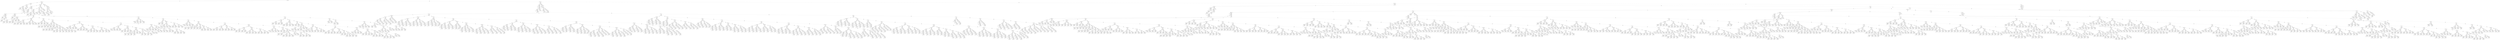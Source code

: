 digraph {
0 [label="turn' <= 0.5"];
1 [label="seedx' <= 0.5"];
2 [label="dy' <= 3.5"];
3 [label="dx' <= 1.5"];
4 [label="dy' <= 0.5"];
5 [label="dx' <= 0.5"];
6 [label="3"];
5 -> 6 [label="True"];
7 [label="2"];
5 -> 7 [style="dashed", label="False"];
4 -> 5 [label="True"];
8 [label="dx' <= 0.5"];
9 [label="3"];
8 -> 9 [label="True"];
10 [label="dy' <= 1.5"];
11 [label="3"];
10 -> 11 [label="True"];
12 [label="dy' <= 2.5"];
13 [label="1"];
12 -> 13 [label="True"];
14 [label="3"];
12 -> 14 [style="dashed", label="False"];
10 -> 12 [style="dashed", label="False"];
8 -> 10 [style="dashed", label="False"];
4 -> 8 [style="dashed", label="False"];
3 -> 4 [label="True"];
15 [label="dx' <= 2.5"];
16 [label="dy' <= 0.5"];
17 [label="2"];
16 -> 17 [label="True"];
18 [label="1"];
16 -> 18 [style="dashed", label="False"];
15 -> 16 [label="True"];
19 [label="2"];
15 -> 19 [style="dashed", label="False"];
3 -> 15 [style="dashed", label="False"];
2 -> 3 [label="True"];
20 [label="3"];
2 -> 20 [style="dashed", label="False"];
1 -> 2 [label="True"];
21 [label="dx' <= 2.5"];
22 [label="seedx' <= 4.5"];
23 [label="dy' <= 2.5"];
24 [label="2"];
23 -> 24 [label="True"];
25 [label="seedy' <= 4.5"];
26 [label="dx' <= 0.5"];
27 [label="3"];
26 -> 27 [label="True"];
28 [label="seedx' <= 3.5"];
29 [label="2"];
28 -> 29 [label="True"];
30 [label="dy' <= 4.5"];
31 [label="seedy' <= 1.5"];
32 [label="3"];
31 -> 32 [label="True"];
33 [label="seedy' <= 2.5"];
34 [label="dy' <= 3.5"];
35 [label="2"];
34 -> 35 [label="True"];
36 [label="3"];
34 -> 36 [style="dashed", label="False"];
33 -> 34 [label="True"];
37 [label="dx' <= 1.5"];
38 [label="dy' <= 3.5"];
39 [label="seedy' <= 3.5"];
40 [label="2"];
39 -> 40 [label="True"];
41 [label="3"];
39 -> 41 [style="dashed", label="False"];
38 -> 39 [label="True"];
42 [label="2"];
38 -> 42 [style="dashed", label="False"];
37 -> 38 [label="True"];
43 [label="2"];
37 -> 43 [style="dashed", label="False"];
33 -> 37 [style="dashed", label="False"];
31 -> 33 [style="dashed", label="False"];
30 -> 31 [label="True"];
44 [label="dx' <= 1.5"];
45 [label="3"];
44 -> 45 [label="True"];
46 [label="dy' <= 5.5"];
47 [label="seedy' <= 3.5"];
48 [label="3"];
47 -> 48 [label="True"];
49 [label="2"];
47 -> 49 [style="dashed", label="False"];
46 -> 47 [label="True"];
50 [label="3"];
46 -> 50 [style="dashed", label="False"];
44 -> 46 [style="dashed", label="False"];
30 -> 44 [style="dashed", label="False"];
28 -> 30 [style="dashed", label="False"];
26 -> 28 [style="dashed", label="False"];
25 -> 26 [label="True"];
51 [label="2"];
25 -> 51 [style="dashed", label="False"];
23 -> 25 [style="dashed", label="False"];
22 -> 23 [label="True"];
52 [label="dy' <= 4.5"];
53 [label="dx' <= 1.5"];
54 [label="dy' <= 1.5"];
55 [label="3"];
54 -> 55 [label="True"];
56 [label="dy' <= 2.5"];
57 [label="dx' <= 0.5"];
58 [label="seedy' <= 3.5"];
59 [label="2"];
58 -> 59 [label="True"];
60 [label="3"];
58 -> 60 [style="dashed", label="False"];
57 -> 58 [label="True"];
61 [label="seedy' <= 3.5"];
62 [label="3"];
61 -> 62 [label="True"];
63 [label="2"];
61 -> 63 [style="dashed", label="False"];
57 -> 61 [style="dashed", label="False"];
56 -> 57 [label="True"];
64 [label="dx' <= 0.5"];
65 [label="3"];
64 -> 65 [label="True"];
66 [label="dx <= 0.5"];
67 [label="dy <= 0.5"];
68 [label="seedx <= 2.5"];
69 [label="turn <= 0.5"];
70 [label="dy' <= 3.5"];
71 [label="seedy' <= 3.5"];
72 [label="2"];
71 -> 72 [label="True"];
73 [label="3"];
71 -> 73 [style="dashed", label="False"];
70 -> 71 [label="True"];
74 [label="seedy' <= 3.5"];
75 [label="3"];
74 -> 75 [label="True"];
76 [label="2"];
74 -> 76 [style="dashed", label="False"];
70 -> 74 [style="dashed", label="False"];
69 -> 70 [label="True"];
77 [label="dy' <= 3.5"];
78 [label="seedy' <= 3.5"];
79 [label="2"];
78 -> 79 [label="True"];
80 [label="3"];
78 -> 80 [style="dashed", label="False"];
77 -> 78 [label="True"];
81 [label="seedy' <= 3.5"];
82 [label="3"];
81 -> 82 [label="True"];
83 [label="2"];
81 -> 83 [style="dashed", label="False"];
77 -> 81 [style="dashed", label="False"];
69 -> 77 [style="dashed", label="False"];
68 -> 69 [label="True"];
84 [label="dy' <= 3.5"];
85 [label="seedy' <= 3.5"];
86 [label="2"];
85 -> 86 [label="True"];
87 [label="3"];
85 -> 87 [style="dashed", label="False"];
84 -> 85 [label="True"];
88 [label="seedy' <= 3.5"];
89 [label="3"];
88 -> 89 [label="True"];
90 [label="2"];
88 -> 90 [style="dashed", label="False"];
84 -> 88 [style="dashed", label="False"];
68 -> 84 [style="dashed", label="False"];
67 -> 68 [label="True"];
91 [label="dy <= 1.5"];
92 [label="seedx <= 2.5"];
93 [label="turn <= 0.5"];
94 [label="dy' <= 3.5"];
95 [label="seedy' <= 3.5"];
96 [label="2"];
95 -> 96 [label="True"];
97 [label="3"];
95 -> 97 [style="dashed", label="False"];
94 -> 95 [label="True"];
98 [label="seedy' <= 3.5"];
99 [label="3"];
98 -> 99 [label="True"];
100 [label="2"];
98 -> 100 [style="dashed", label="False"];
94 -> 98 [style="dashed", label="False"];
93 -> 94 [label="True"];
101 [label="dy' <= 3.5"];
102 [label="seedy' <= 3.5"];
103 [label="2"];
102 -> 103 [label="True"];
104 [label="3"];
102 -> 104 [style="dashed", label="False"];
101 -> 102 [label="True"];
105 [label="seedy' <= 3.5"];
106 [label="3"];
105 -> 106 [label="True"];
107 [label="2"];
105 -> 107 [style="dashed", label="False"];
101 -> 105 [style="dashed", label="False"];
93 -> 101 [style="dashed", label="False"];
92 -> 93 [label="True"];
108 [label="seedy <= 3.5"];
109 [label="dy' <= 3.5"];
110 [label="seedy' <= 3.5"];
111 [label="2"];
110 -> 111 [label="True"];
112 [label="3"];
110 -> 112 [style="dashed", label="False"];
109 -> 110 [label="True"];
113 [label="seedy' <= 3.5"];
114 [label="3"];
113 -> 114 [label="True"];
115 [label="2"];
113 -> 115 [style="dashed", label="False"];
109 -> 113 [style="dashed", label="False"];
108 -> 109 [label="True"];
116 [label="dy' <= 3.5"];
117 [label="seedy' <= 3.5"];
118 [label="2"];
117 -> 118 [label="True"];
119 [label="3"];
117 -> 119 [style="dashed", label="False"];
116 -> 117 [label="True"];
120 [label="seedy' <= 3.5"];
121 [label="3"];
120 -> 121 [label="True"];
122 [label="2"];
120 -> 122 [style="dashed", label="False"];
116 -> 120 [style="dashed", label="False"];
108 -> 116 [style="dashed", label="False"];
92 -> 108 [style="dashed", label="False"];
91 -> 92 [label="True"];
123 [label="dy <= 2.5"];
124 [label="seedx <= 2.5"];
125 [label="dy' <= 3.5"];
126 [label="seedy' <= 3.5"];
127 [label="2"];
126 -> 127 [label="True"];
128 [label="3"];
126 -> 128 [style="dashed", label="False"];
125 -> 126 [label="True"];
129 [label="seedy' <= 3.5"];
130 [label="3"];
129 -> 130 [label="True"];
131 [label="2"];
129 -> 131 [style="dashed", label="False"];
125 -> 129 [style="dashed", label="False"];
124 -> 125 [label="True"];
132 [label="dy' <= 3.5"];
133 [label="seedy' <= 3.5"];
134 [label="2"];
133 -> 134 [label="True"];
135 [label="3"];
133 -> 135 [style="dashed", label="False"];
132 -> 133 [label="True"];
136 [label="seedy' <= 3.5"];
137 [label="3"];
136 -> 137 [label="True"];
138 [label="2"];
136 -> 138 [style="dashed", label="False"];
132 -> 136 [style="dashed", label="False"];
124 -> 132 [style="dashed", label="False"];
123 -> 124 [label="True"];
139 [label="dy <= 3.5"];
140 [label="seedx <= 1.0"];
141 [label="turn <= 0.5"];
142 [label="dy' <= 3.5"];
143 [label="seedy' <= 3.5"];
144 [label="2"];
143 -> 144 [label="True"];
145 [label="3"];
143 -> 145 [style="dashed", label="False"];
142 -> 143 [label="True"];
146 [label="seedy' <= 3.5"];
147 [label="3"];
146 -> 147 [label="True"];
148 [label="2"];
146 -> 148 [style="dashed", label="False"];
142 -> 146 [style="dashed", label="False"];
141 -> 142 [label="True"];
149 [label="dy' <= 3.5"];
150 [label="seedy' <= 3.5"];
151 [label="2"];
150 -> 151 [label="True"];
152 [label="3"];
150 -> 152 [style="dashed", label="False"];
149 -> 150 [label="True"];
153 [label="seedy' <= 3.5"];
154 [label="3"];
153 -> 154 [label="True"];
155 [label="2"];
153 -> 155 [style="dashed", label="False"];
149 -> 153 [style="dashed", label="False"];
141 -> 149 [style="dashed", label="False"];
140 -> 141 [label="True"];
156 [label="seedx <= 3.5"];
157 [label="dy' <= 3.5"];
158 [label="seedy' <= 3.5"];
159 [label="2"];
158 -> 159 [label="True"];
160 [label="3"];
158 -> 160 [style="dashed", label="False"];
157 -> 158 [label="True"];
161 [label="seedy' <= 3.5"];
162 [label="3"];
161 -> 162 [label="True"];
163 [label="2"];
161 -> 163 [style="dashed", label="False"];
157 -> 161 [style="dashed", label="False"];
156 -> 157 [label="True"];
164 [label="seedx <= 4.5"];
165 [label="seedy <= 3.5"];
166 [label="dy' <= 3.5"];
167 [label="seedy' <= 3.5"];
168 [label="2"];
167 -> 168 [label="True"];
169 [label="3"];
167 -> 169 [style="dashed", label="False"];
166 -> 167 [label="True"];
170 [label="seedy' <= 3.5"];
171 [label="3"];
170 -> 171 [label="True"];
172 [label="2"];
170 -> 172 [style="dashed", label="False"];
166 -> 170 [style="dashed", label="False"];
165 -> 166 [label="True"];
173 [label="dy' <= 3.5"];
174 [label="seedy' <= 3.5"];
175 [label="2"];
174 -> 175 [label="True"];
176 [label="3"];
174 -> 176 [style="dashed", label="False"];
173 -> 174 [label="True"];
177 [label="seedy' <= 3.5"];
178 [label="3"];
177 -> 178 [label="True"];
179 [label="2"];
177 -> 179 [style="dashed", label="False"];
173 -> 177 [style="dashed", label="False"];
165 -> 173 [style="dashed", label="False"];
164 -> 165 [label="True"];
180 [label="seedx <= 5.5"];
181 [label="seedy <= 3.5"];
182 [label="dy' <= 3.5"];
183 [label="seedy' <= 3.5"];
184 [label="2"];
183 -> 184 [label="True"];
185 [label="3"];
183 -> 185 [style="dashed", label="False"];
182 -> 183 [label="True"];
186 [label="seedy' <= 3.5"];
187 [label="3"];
186 -> 187 [label="True"];
188 [label="2"];
186 -> 188 [style="dashed", label="False"];
182 -> 186 [style="dashed", label="False"];
181 -> 182 [label="True"];
189 [label="dy' <= 3.5"];
190 [label="seedy' <= 3.5"];
191 [label="2"];
190 -> 191 [label="True"];
192 [label="3"];
190 -> 192 [style="dashed", label="False"];
189 -> 190 [label="True"];
193 [label="seedy' <= 3.5"];
194 [label="3"];
193 -> 194 [label="True"];
195 [label="2"];
193 -> 195 [style="dashed", label="False"];
189 -> 193 [style="dashed", label="False"];
181 -> 189 [style="dashed", label="False"];
180 -> 181 [label="True"];
196 [label="seedy <= 3.5"];
197 [label="dy' <= 3.5"];
198 [label="seedy' <= 3.5"];
199 [label="2"];
198 -> 199 [label="True"];
200 [label="3"];
198 -> 200 [style="dashed", label="False"];
197 -> 198 [label="True"];
201 [label="seedy' <= 3.5"];
202 [label="3"];
201 -> 202 [label="True"];
203 [label="2"];
201 -> 203 [style="dashed", label="False"];
197 -> 201 [style="dashed", label="False"];
196 -> 197 [label="True"];
204 [label="dy' <= 3.5"];
205 [label="seedy' <= 3.5"];
206 [label="2"];
205 -> 206 [label="True"];
207 [label="3"];
205 -> 207 [style="dashed", label="False"];
204 -> 205 [label="True"];
208 [label="seedy' <= 3.5"];
209 [label="3"];
208 -> 209 [label="True"];
210 [label="2"];
208 -> 210 [style="dashed", label="False"];
204 -> 208 [style="dashed", label="False"];
196 -> 204 [style="dashed", label="False"];
180 -> 196 [style="dashed", label="False"];
164 -> 180 [style="dashed", label="False"];
156 -> 164 [style="dashed", label="False"];
140 -> 156 [style="dashed", label="False"];
139 -> 140 [label="True"];
211 [label="dy <= 4.5"];
212 [label="seedx <= 1.5"];
213 [label="turn <= 0.5"];
214 [label="dy' <= 3.5"];
215 [label="seedy' <= 3.5"];
216 [label="2"];
215 -> 216 [label="True"];
217 [label="3"];
215 -> 217 [style="dashed", label="False"];
214 -> 215 [label="True"];
218 [label="seedy' <= 3.5"];
219 [label="3"];
218 -> 219 [label="True"];
220 [label="2"];
218 -> 220 [style="dashed", label="False"];
214 -> 218 [style="dashed", label="False"];
213 -> 214 [label="True"];
221 [label="dy' <= 3.5"];
222 [label="seedy' <= 3.5"];
223 [label="2"];
222 -> 223 [label="True"];
224 [label="3"];
222 -> 224 [style="dashed", label="False"];
221 -> 222 [label="True"];
225 [label="seedy' <= 3.5"];
226 [label="3"];
225 -> 226 [label="True"];
227 [label="2"];
225 -> 227 [style="dashed", label="False"];
221 -> 225 [style="dashed", label="False"];
213 -> 221 [style="dashed", label="False"];
212 -> 213 [label="True"];
228 [label="seedx <= 4.5"];
229 [label="turn <= 0.5"];
230 [label="dy' <= 3.5"];
231 [label="seedy' <= 3.5"];
232 [label="2"];
231 -> 232 [label="True"];
233 [label="3"];
231 -> 233 [style="dashed", label="False"];
230 -> 231 [label="True"];
234 [label="seedy' <= 3.5"];
235 [label="3"];
234 -> 235 [label="True"];
236 [label="2"];
234 -> 236 [style="dashed", label="False"];
230 -> 234 [style="dashed", label="False"];
229 -> 230 [label="True"];
237 [label="dy' <= 3.5"];
238 [label="seedy' <= 3.5"];
239 [label="2"];
238 -> 239 [label="True"];
240 [label="3"];
238 -> 240 [style="dashed", label="False"];
237 -> 238 [label="True"];
241 [label="seedy' <= 3.5"];
242 [label="3"];
241 -> 242 [label="True"];
243 [label="2"];
241 -> 243 [style="dashed", label="False"];
237 -> 241 [style="dashed", label="False"];
229 -> 237 [style="dashed", label="False"];
228 -> 229 [label="True"];
244 [label="seedx <= 5.5"];
245 [label="turn <= 0.5"];
246 [label="dy' <= 3.5"];
247 [label="seedy' <= 3.5"];
248 [label="2"];
247 -> 248 [label="True"];
249 [label="3"];
247 -> 249 [style="dashed", label="False"];
246 -> 247 [label="True"];
250 [label="seedy' <= 3.5"];
251 [label="3"];
250 -> 251 [label="True"];
252 [label="2"];
250 -> 252 [style="dashed", label="False"];
246 -> 250 [style="dashed", label="False"];
245 -> 246 [label="True"];
253 [label="dy' <= 3.5"];
254 [label="seedy' <= 3.5"];
255 [label="2"];
254 -> 255 [label="True"];
256 [label="3"];
254 -> 256 [style="dashed", label="False"];
253 -> 254 [label="True"];
257 [label="seedy' <= 3.5"];
258 [label="3"];
257 -> 258 [label="True"];
259 [label="2"];
257 -> 259 [style="dashed", label="False"];
253 -> 257 [style="dashed", label="False"];
245 -> 253 [style="dashed", label="False"];
244 -> 245 [label="True"];
260 [label="turn <= 0.5"];
261 [label="dy' <= 3.5"];
262 [label="seedy' <= 3.5"];
263 [label="2"];
262 -> 263 [label="True"];
264 [label="3"];
262 -> 264 [style="dashed", label="False"];
261 -> 262 [label="True"];
265 [label="seedy' <= 3.5"];
266 [label="3"];
265 -> 266 [label="True"];
267 [label="2"];
265 -> 267 [style="dashed", label="False"];
261 -> 265 [style="dashed", label="False"];
260 -> 261 [label="True"];
268 [label="dy' <= 3.5"];
269 [label="seedy' <= 3.5"];
270 [label="2"];
269 -> 270 [label="True"];
271 [label="3"];
269 -> 271 [style="dashed", label="False"];
268 -> 269 [label="True"];
272 [label="seedy' <= 3.5"];
273 [label="3"];
272 -> 273 [label="True"];
274 [label="2"];
272 -> 274 [style="dashed", label="False"];
268 -> 272 [style="dashed", label="False"];
260 -> 268 [style="dashed", label="False"];
244 -> 260 [style="dashed", label="False"];
228 -> 244 [style="dashed", label="False"];
212 -> 228 [style="dashed", label="False"];
211 -> 212 [label="True"];
275 [label="dy <= 5.5"];
276 [label="seedx <= 1.5"];
277 [label="turn <= 0.5"];
278 [label="dy' <= 3.5"];
279 [label="seedy' <= 3.5"];
280 [label="2"];
279 -> 280 [label="True"];
281 [label="3"];
279 -> 281 [style="dashed", label="False"];
278 -> 279 [label="True"];
282 [label="seedy' <= 3.5"];
283 [label="3"];
282 -> 283 [label="True"];
284 [label="2"];
282 -> 284 [style="dashed", label="False"];
278 -> 282 [style="dashed", label="False"];
277 -> 278 [label="True"];
285 [label="dy' <= 3.5"];
286 [label="seedy' <= 3.5"];
287 [label="2"];
286 -> 287 [label="True"];
288 [label="3"];
286 -> 288 [style="dashed", label="False"];
285 -> 286 [label="True"];
289 [label="seedy' <= 3.5"];
290 [label="3"];
289 -> 290 [label="True"];
291 [label="2"];
289 -> 291 [style="dashed", label="False"];
285 -> 289 [style="dashed", label="False"];
277 -> 285 [style="dashed", label="False"];
276 -> 277 [label="True"];
292 [label="seedx <= 4.5"];
293 [label="seedy <= 3.5"];
294 [label="dy' <= 3.5"];
295 [label="seedy' <= 3.5"];
296 [label="2"];
295 -> 296 [label="True"];
297 [label="3"];
295 -> 297 [style="dashed", label="False"];
294 -> 295 [label="True"];
298 [label="seedy' <= 3.5"];
299 [label="3"];
298 -> 299 [label="True"];
300 [label="2"];
298 -> 300 [style="dashed", label="False"];
294 -> 298 [style="dashed", label="False"];
293 -> 294 [label="True"];
301 [label="dy' <= 3.5"];
302 [label="seedy' <= 3.5"];
303 [label="2"];
302 -> 303 [label="True"];
304 [label="3"];
302 -> 304 [style="dashed", label="False"];
301 -> 302 [label="True"];
305 [label="seedy' <= 3.5"];
306 [label="3"];
305 -> 306 [label="True"];
307 [label="2"];
305 -> 307 [style="dashed", label="False"];
301 -> 305 [style="dashed", label="False"];
293 -> 301 [style="dashed", label="False"];
292 -> 293 [label="True"];
308 [label="seedx <= 5.5"];
309 [label="seedy <= 3.5"];
310 [label="turn <= 0.5"];
311 [label="dy' <= 3.5"];
312 [label="seedy' <= 3.5"];
313 [label="2"];
312 -> 313 [label="True"];
314 [label="3"];
312 -> 314 [style="dashed", label="False"];
311 -> 312 [label="True"];
315 [label="seedy' <= 3.5"];
316 [label="3"];
315 -> 316 [label="True"];
317 [label="2"];
315 -> 317 [style="dashed", label="False"];
311 -> 315 [style="dashed", label="False"];
310 -> 311 [label="True"];
318 [label="dy' <= 3.5"];
319 [label="seedy' <= 3.5"];
320 [label="2"];
319 -> 320 [label="True"];
321 [label="3"];
319 -> 321 [style="dashed", label="False"];
318 -> 319 [label="True"];
322 [label="seedy' <= 3.5"];
323 [label="3"];
322 -> 323 [label="True"];
324 [label="2"];
322 -> 324 [style="dashed", label="False"];
318 -> 322 [style="dashed", label="False"];
310 -> 318 [style="dashed", label="False"];
309 -> 310 [label="True"];
325 [label="dy' <= 3.5"];
326 [label="seedy' <= 3.5"];
327 [label="2"];
326 -> 327 [label="True"];
328 [label="3"];
326 -> 328 [style="dashed", label="False"];
325 -> 326 [label="True"];
329 [label="seedy' <= 3.5"];
330 [label="3"];
329 -> 330 [label="True"];
331 [label="2"];
329 -> 331 [style="dashed", label="False"];
325 -> 329 [style="dashed", label="False"];
309 -> 325 [style="dashed", label="False"];
308 -> 309 [label="True"];
332 [label="seedy <= 3.5"];
333 [label="turn <= 0.5"];
334 [label="dy' <= 3.5"];
335 [label="seedy' <= 3.5"];
336 [label="2"];
335 -> 336 [label="True"];
337 [label="3"];
335 -> 337 [style="dashed", label="False"];
334 -> 335 [label="True"];
338 [label="seedy' <= 3.5"];
339 [label="3"];
338 -> 339 [label="True"];
340 [label="2"];
338 -> 340 [style="dashed", label="False"];
334 -> 338 [style="dashed", label="False"];
333 -> 334 [label="True"];
341 [label="dy' <= 3.5"];
342 [label="seedy' <= 3.5"];
343 [label="2"];
342 -> 343 [label="True"];
344 [label="3"];
342 -> 344 [style="dashed", label="False"];
341 -> 342 [label="True"];
345 [label="seedy' <= 3.5"];
346 [label="3"];
345 -> 346 [label="True"];
347 [label="2"];
345 -> 347 [style="dashed", label="False"];
341 -> 345 [style="dashed", label="False"];
333 -> 341 [style="dashed", label="False"];
332 -> 333 [label="True"];
348 [label="dy' <= 3.5"];
349 [label="seedy' <= 3.5"];
350 [label="2"];
349 -> 350 [label="True"];
351 [label="3"];
349 -> 351 [style="dashed", label="False"];
348 -> 349 [label="True"];
352 [label="seedy' <= 3.5"];
353 [label="3"];
352 -> 353 [label="True"];
354 [label="2"];
352 -> 354 [style="dashed", label="False"];
348 -> 352 [style="dashed", label="False"];
332 -> 348 [style="dashed", label="False"];
308 -> 332 [style="dashed", label="False"];
292 -> 308 [style="dashed", label="False"];
276 -> 292 [style="dashed", label="False"];
275 -> 276 [label="True"];
355 [label="seedx <= 2.0"];
356 [label="turn <= 0.5"];
357 [label="dy' <= 3.5"];
358 [label="seedy' <= 3.5"];
359 [label="2"];
358 -> 359 [label="True"];
360 [label="3"];
358 -> 360 [style="dashed", label="False"];
357 -> 358 [label="True"];
361 [label="seedy' <= 3.5"];
362 [label="3"];
361 -> 362 [label="True"];
363 [label="2"];
361 -> 363 [style="dashed", label="False"];
357 -> 361 [style="dashed", label="False"];
356 -> 357 [label="True"];
364 [label="dy' <= 3.5"];
365 [label="seedy' <= 3.5"];
366 [label="2"];
365 -> 366 [label="True"];
367 [label="3"];
365 -> 367 [style="dashed", label="False"];
364 -> 365 [label="True"];
368 [label="seedy' <= 3.5"];
369 [label="3"];
368 -> 369 [label="True"];
370 [label="2"];
368 -> 370 [style="dashed", label="False"];
364 -> 368 [style="dashed", label="False"];
356 -> 364 [style="dashed", label="False"];
355 -> 356 [label="True"];
371 [label="seedx <= 5.5"];
372 [label="seedy <= 3.5"];
373 [label="dy' <= 3.5"];
374 [label="seedy' <= 3.5"];
375 [label="2"];
374 -> 375 [label="True"];
376 [label="3"];
374 -> 376 [style="dashed", label="False"];
373 -> 374 [label="True"];
377 [label="seedy' <= 3.5"];
378 [label="3"];
377 -> 378 [label="True"];
379 [label="2"];
377 -> 379 [style="dashed", label="False"];
373 -> 377 [style="dashed", label="False"];
372 -> 373 [label="True"];
380 [label="dy' <= 3.5"];
381 [label="seedy' <= 3.5"];
382 [label="2"];
381 -> 382 [label="True"];
383 [label="3"];
381 -> 383 [style="dashed", label="False"];
380 -> 381 [label="True"];
384 [label="seedy' <= 3.5"];
385 [label="3"];
384 -> 385 [label="True"];
386 [label="2"];
384 -> 386 [style="dashed", label="False"];
380 -> 384 [style="dashed", label="False"];
372 -> 380 [style="dashed", label="False"];
371 -> 372 [label="True"];
387 [label="seedy <= 3.5"];
388 [label="dy' <= 3.5"];
389 [label="seedy' <= 3.5"];
390 [label="2"];
389 -> 390 [label="True"];
391 [label="3"];
389 -> 391 [style="dashed", label="False"];
388 -> 389 [label="True"];
392 [label="seedy' <= 3.5"];
393 [label="3"];
392 -> 393 [label="True"];
394 [label="2"];
392 -> 394 [style="dashed", label="False"];
388 -> 392 [style="dashed", label="False"];
387 -> 388 [label="True"];
395 [label="turn <= 0.5"];
396 [label="dy' <= 3.5"];
397 [label="seedy' <= 3.5"];
398 [label="2"];
397 -> 398 [label="True"];
399 [label="3"];
397 -> 399 [style="dashed", label="False"];
396 -> 397 [label="True"];
400 [label="seedy' <= 3.5"];
401 [label="3"];
400 -> 401 [label="True"];
402 [label="2"];
400 -> 402 [style="dashed", label="False"];
396 -> 400 [style="dashed", label="False"];
395 -> 396 [label="True"];
403 [label="dy' <= 3.5"];
404 [label="seedy' <= 3.5"];
405 [label="2"];
404 -> 405 [label="True"];
406 [label="3"];
404 -> 406 [style="dashed", label="False"];
403 -> 404 [label="True"];
407 [label="seedy' <= 3.5"];
408 [label="3"];
407 -> 408 [label="True"];
409 [label="2"];
407 -> 409 [style="dashed", label="False"];
403 -> 407 [style="dashed", label="False"];
395 -> 403 [style="dashed", label="False"];
387 -> 395 [style="dashed", label="False"];
371 -> 387 [style="dashed", label="False"];
355 -> 371 [style="dashed", label="False"];
275 -> 355 [style="dashed", label="False"];
211 -> 275 [style="dashed", label="False"];
139 -> 211 [style="dashed", label="False"];
123 -> 139 [style="dashed", label="False"];
91 -> 123 [style="dashed", label="False"];
67 -> 91 [style="dashed", label="False"];
66 -> 67 [label="True"];
410 [label="dx <= 1.5"];
411 [label="dy <= 0.5"];
412 [label="seedy <= 3.5"];
413 [label="dy' <= 3.5"];
414 [label="seedy' <= 3.5"];
415 [label="2"];
414 -> 415 [label="True"];
416 [label="3"];
414 -> 416 [style="dashed", label="False"];
413 -> 414 [label="True"];
417 [label="seedy' <= 3.5"];
418 [label="3"];
417 -> 418 [label="True"];
419 [label="2"];
417 -> 419 [style="dashed", label="False"];
413 -> 417 [style="dashed", label="False"];
412 -> 413 [label="True"];
420 [label="dy' <= 3.5"];
421 [label="seedy' <= 3.5"];
422 [label="2"];
421 -> 422 [label="True"];
423 [label="3"];
421 -> 423 [style="dashed", label="False"];
420 -> 421 [label="True"];
424 [label="seedy' <= 3.5"];
425 [label="3"];
424 -> 425 [label="True"];
426 [label="2"];
424 -> 426 [style="dashed", label="False"];
420 -> 424 [style="dashed", label="False"];
412 -> 420 [style="dashed", label="False"];
411 -> 412 [label="True"];
427 [label="dy <= 1.5"];
428 [label="seedx <= 2.0"];
429 [label="dy' <= 3.5"];
430 [label="seedy' <= 3.5"];
431 [label="2"];
430 -> 431 [label="True"];
432 [label="3"];
430 -> 432 [style="dashed", label="False"];
429 -> 430 [label="True"];
433 [label="seedy' <= 3.5"];
434 [label="3"];
433 -> 434 [label="True"];
435 [label="2"];
433 -> 435 [style="dashed", label="False"];
429 -> 433 [style="dashed", label="False"];
428 -> 429 [label="True"];
436 [label="seedx <= 5.5"];
437 [label="turn <= 0.5"];
438 [label="dy' <= 3.5"];
439 [label="seedy' <= 3.5"];
440 [label="2"];
439 -> 440 [label="True"];
441 [label="3"];
439 -> 441 [style="dashed", label="False"];
438 -> 439 [label="True"];
442 [label="seedy' <= 3.5"];
443 [label="3"];
442 -> 443 [label="True"];
444 [label="2"];
442 -> 444 [style="dashed", label="False"];
438 -> 442 [style="dashed", label="False"];
437 -> 438 [label="True"];
445 [label="dy' <= 3.5"];
446 [label="seedy' <= 3.5"];
447 [label="2"];
446 -> 447 [label="True"];
448 [label="3"];
446 -> 448 [style="dashed", label="False"];
445 -> 446 [label="True"];
449 [label="seedy' <= 3.5"];
450 [label="3"];
449 -> 450 [label="True"];
451 [label="2"];
449 -> 451 [style="dashed", label="False"];
445 -> 449 [style="dashed", label="False"];
437 -> 445 [style="dashed", label="False"];
436 -> 437 [label="True"];
452 [label="turn <= 0.5"];
453 [label="dy' <= 3.5"];
454 [label="seedy' <= 3.5"];
455 [label="2"];
454 -> 455 [label="True"];
456 [label="3"];
454 -> 456 [style="dashed", label="False"];
453 -> 454 [label="True"];
457 [label="seedy' <= 3.5"];
458 [label="3"];
457 -> 458 [label="True"];
459 [label="2"];
457 -> 459 [style="dashed", label="False"];
453 -> 457 [style="dashed", label="False"];
452 -> 453 [label="True"];
460 [label="dy' <= 3.5"];
461 [label="seedy' <= 3.5"];
462 [label="2"];
461 -> 462 [label="True"];
463 [label="3"];
461 -> 463 [style="dashed", label="False"];
460 -> 461 [label="True"];
464 [label="seedy' <= 3.5"];
465 [label="3"];
464 -> 465 [label="True"];
466 [label="2"];
464 -> 466 [style="dashed", label="False"];
460 -> 464 [style="dashed", label="False"];
452 -> 460 [style="dashed", label="False"];
436 -> 452 [style="dashed", label="False"];
428 -> 436 [style="dashed", label="False"];
427 -> 428 [label="True"];
467 [label="dy <= 2.5"];
468 [label="seedx <= 5.5"];
469 [label="dy' <= 3.5"];
470 [label="seedy' <= 3.5"];
471 [label="2"];
470 -> 471 [label="True"];
472 [label="3"];
470 -> 472 [style="dashed", label="False"];
469 -> 470 [label="True"];
473 [label="seedy' <= 3.5"];
474 [label="3"];
473 -> 474 [label="True"];
475 [label="2"];
473 -> 475 [style="dashed", label="False"];
469 -> 473 [style="dashed", label="False"];
468 -> 469 [label="True"];
476 [label="dy' <= 3.5"];
477 [label="seedy' <= 3.5"];
478 [label="2"];
477 -> 478 [label="True"];
479 [label="3"];
477 -> 479 [style="dashed", label="False"];
476 -> 477 [label="True"];
480 [label="seedy' <= 3.5"];
481 [label="3"];
480 -> 481 [label="True"];
482 [label="2"];
480 -> 482 [style="dashed", label="False"];
476 -> 480 [style="dashed", label="False"];
468 -> 476 [style="dashed", label="False"];
467 -> 468 [label="True"];
483 [label="dy <= 3.5"];
484 [label="seedx <= 1.5"];
485 [label="turn <= 0.5"];
486 [label="dy' <= 3.5"];
487 [label="seedy' <= 3.5"];
488 [label="2"];
487 -> 488 [label="True"];
489 [label="3"];
487 -> 489 [style="dashed", label="False"];
486 -> 487 [label="True"];
490 [label="seedy' <= 3.5"];
491 [label="3"];
490 -> 491 [label="True"];
492 [label="2"];
490 -> 492 [style="dashed", label="False"];
486 -> 490 [style="dashed", label="False"];
485 -> 486 [label="True"];
493 [label="dy' <= 3.5"];
494 [label="seedy' <= 3.5"];
495 [label="2"];
494 -> 495 [label="True"];
496 [label="3"];
494 -> 496 [style="dashed", label="False"];
493 -> 494 [label="True"];
497 [label="seedy' <= 3.5"];
498 [label="3"];
497 -> 498 [label="True"];
499 [label="2"];
497 -> 499 [style="dashed", label="False"];
493 -> 497 [style="dashed", label="False"];
485 -> 493 [style="dashed", label="False"];
484 -> 485 [label="True"];
500 [label="seedx <= 4.5"];
501 [label="dy' <= 3.5"];
502 [label="seedy' <= 3.5"];
503 [label="2"];
502 -> 503 [label="True"];
504 [label="3"];
502 -> 504 [style="dashed", label="False"];
501 -> 502 [label="True"];
505 [label="seedy' <= 3.5"];
506 [label="3"];
505 -> 506 [label="True"];
507 [label="2"];
505 -> 507 [style="dashed", label="False"];
501 -> 505 [style="dashed", label="False"];
500 -> 501 [label="True"];
508 [label="seedx <= 5.5"];
509 [label="dy' <= 3.5"];
510 [label="seedy' <= 3.5"];
511 [label="2"];
510 -> 511 [label="True"];
512 [label="3"];
510 -> 512 [style="dashed", label="False"];
509 -> 510 [label="True"];
513 [label="seedy' <= 3.5"];
514 [label="3"];
513 -> 514 [label="True"];
515 [label="2"];
513 -> 515 [style="dashed", label="False"];
509 -> 513 [style="dashed", label="False"];
508 -> 509 [label="True"];
516 [label="dy' <= 3.5"];
517 [label="seedy' <= 3.5"];
518 [label="2"];
517 -> 518 [label="True"];
519 [label="3"];
517 -> 519 [style="dashed", label="False"];
516 -> 517 [label="True"];
520 [label="seedy' <= 3.5"];
521 [label="3"];
520 -> 521 [label="True"];
522 [label="2"];
520 -> 522 [style="dashed", label="False"];
516 -> 520 [style="dashed", label="False"];
508 -> 516 [style="dashed", label="False"];
500 -> 508 [style="dashed", label="False"];
484 -> 500 [style="dashed", label="False"];
483 -> 484 [label="True"];
523 [label="dy <= 4.5"];
524 [label="seedx <= 2.0"];
525 [label="turn <= 0.5"];
526 [label="dy' <= 3.5"];
527 [label="seedy' <= 3.5"];
528 [label="2"];
527 -> 528 [label="True"];
529 [label="3"];
527 -> 529 [style="dashed", label="False"];
526 -> 527 [label="True"];
530 [label="seedy' <= 3.5"];
531 [label="3"];
530 -> 531 [label="True"];
532 [label="2"];
530 -> 532 [style="dashed", label="False"];
526 -> 530 [style="dashed", label="False"];
525 -> 526 [label="True"];
533 [label="dy' <= 3.5"];
534 [label="seedy' <= 3.5"];
535 [label="2"];
534 -> 535 [label="True"];
536 [label="3"];
534 -> 536 [style="dashed", label="False"];
533 -> 534 [label="True"];
537 [label="seedy' <= 3.5"];
538 [label="3"];
537 -> 538 [label="True"];
539 [label="2"];
537 -> 539 [style="dashed", label="False"];
533 -> 537 [style="dashed", label="False"];
525 -> 533 [style="dashed", label="False"];
524 -> 525 [label="True"];
540 [label="seedx <= 5.5"];
541 [label="dy' <= 3.5"];
542 [label="seedy' <= 3.5"];
543 [label="2"];
542 -> 543 [label="True"];
544 [label="3"];
542 -> 544 [style="dashed", label="False"];
541 -> 542 [label="True"];
545 [label="seedy' <= 3.5"];
546 [label="3"];
545 -> 546 [label="True"];
547 [label="2"];
545 -> 547 [style="dashed", label="False"];
541 -> 545 [style="dashed", label="False"];
540 -> 541 [label="True"];
548 [label="dy' <= 3.5"];
549 [label="seedy' <= 3.5"];
550 [label="2"];
549 -> 550 [label="True"];
551 [label="3"];
549 -> 551 [style="dashed", label="False"];
548 -> 549 [label="True"];
552 [label="seedy' <= 3.5"];
553 [label="3"];
552 -> 553 [label="True"];
554 [label="2"];
552 -> 554 [style="dashed", label="False"];
548 -> 552 [style="dashed", label="False"];
540 -> 548 [style="dashed", label="False"];
524 -> 540 [style="dashed", label="False"];
523 -> 524 [label="True"];
555 [label="dy <= 5.5"];
556 [label="seedx <= 4.5"];
557 [label="seedy <= 3.5"];
558 [label="dy' <= 3.5"];
559 [label="seedy' <= 3.5"];
560 [label="2"];
559 -> 560 [label="True"];
561 [label="3"];
559 -> 561 [style="dashed", label="False"];
558 -> 559 [label="True"];
562 [label="seedy' <= 3.5"];
563 [label="3"];
562 -> 563 [label="True"];
564 [label="2"];
562 -> 564 [style="dashed", label="False"];
558 -> 562 [style="dashed", label="False"];
557 -> 558 [label="True"];
565 [label="dy' <= 3.5"];
566 [label="seedy' <= 3.5"];
567 [label="2"];
566 -> 567 [label="True"];
568 [label="3"];
566 -> 568 [style="dashed", label="False"];
565 -> 566 [label="True"];
569 [label="seedy' <= 3.5"];
570 [label="3"];
569 -> 570 [label="True"];
571 [label="2"];
569 -> 571 [style="dashed", label="False"];
565 -> 569 [style="dashed", label="False"];
557 -> 565 [style="dashed", label="False"];
556 -> 557 [label="True"];
572 [label="seedx <= 5.5"];
573 [label="seedy <= 3.5"];
574 [label="dy' <= 3.5"];
575 [label="seedy' <= 3.5"];
576 [label="2"];
575 -> 576 [label="True"];
577 [label="3"];
575 -> 577 [style="dashed", label="False"];
574 -> 575 [label="True"];
578 [label="seedy' <= 3.5"];
579 [label="3"];
578 -> 579 [label="True"];
580 [label="2"];
578 -> 580 [style="dashed", label="False"];
574 -> 578 [style="dashed", label="False"];
573 -> 574 [label="True"];
581 [label="dy' <= 3.5"];
582 [label="seedy' <= 3.5"];
583 [label="2"];
582 -> 583 [label="True"];
584 [label="3"];
582 -> 584 [style="dashed", label="False"];
581 -> 582 [label="True"];
585 [label="seedy' <= 3.5"];
586 [label="3"];
585 -> 586 [label="True"];
587 [label="2"];
585 -> 587 [style="dashed", label="False"];
581 -> 585 [style="dashed", label="False"];
573 -> 581 [style="dashed", label="False"];
572 -> 573 [label="True"];
588 [label="seedy <= 3.5"];
589 [label="dy' <= 3.5"];
590 [label="seedy' <= 3.5"];
591 [label="2"];
590 -> 591 [label="True"];
592 [label="3"];
590 -> 592 [style="dashed", label="False"];
589 -> 590 [label="True"];
593 [label="seedy' <= 3.5"];
594 [label="3"];
593 -> 594 [label="True"];
595 [label="2"];
593 -> 595 [style="dashed", label="False"];
589 -> 593 [style="dashed", label="False"];
588 -> 589 [label="True"];
596 [label="dy' <= 3.5"];
597 [label="seedy' <= 3.5"];
598 [label="2"];
597 -> 598 [label="True"];
599 [label="3"];
597 -> 599 [style="dashed", label="False"];
596 -> 597 [label="True"];
600 [label="seedy' <= 3.5"];
601 [label="3"];
600 -> 601 [label="True"];
602 [label="2"];
600 -> 602 [style="dashed", label="False"];
596 -> 600 [style="dashed", label="False"];
588 -> 596 [style="dashed", label="False"];
572 -> 588 [style="dashed", label="False"];
556 -> 572 [style="dashed", label="False"];
555 -> 556 [label="True"];
603 [label="seedx <= 1.5"];
604 [label="turn <= 0.5"];
605 [label="dy' <= 3.5"];
606 [label="seedy' <= 3.5"];
607 [label="2"];
606 -> 607 [label="True"];
608 [label="3"];
606 -> 608 [style="dashed", label="False"];
605 -> 606 [label="True"];
609 [label="seedy' <= 3.5"];
610 [label="3"];
609 -> 610 [label="True"];
611 [label="2"];
609 -> 611 [style="dashed", label="False"];
605 -> 609 [style="dashed", label="False"];
604 -> 605 [label="True"];
612 [label="dy' <= 3.5"];
613 [label="seedy' <= 3.5"];
614 [label="2"];
613 -> 614 [label="True"];
615 [label="3"];
613 -> 615 [style="dashed", label="False"];
612 -> 613 [label="True"];
616 [label="seedy' <= 3.5"];
617 [label="3"];
616 -> 617 [label="True"];
618 [label="2"];
616 -> 618 [style="dashed", label="False"];
612 -> 616 [style="dashed", label="False"];
604 -> 612 [style="dashed", label="False"];
603 -> 604 [label="True"];
619 [label="seedx <= 4.5"];
620 [label="dy' <= 3.5"];
621 [label="seedy' <= 3.5"];
622 [label="2"];
621 -> 622 [label="True"];
623 [label="3"];
621 -> 623 [style="dashed", label="False"];
620 -> 621 [label="True"];
624 [label="seedy' <= 3.5"];
625 [label="3"];
624 -> 625 [label="True"];
626 [label="2"];
624 -> 626 [style="dashed", label="False"];
620 -> 624 [style="dashed", label="False"];
619 -> 620 [label="True"];
627 [label="seedx <= 5.5"];
628 [label="seedy <= 3.5"];
629 [label="dy' <= 3.5"];
630 [label="seedy' <= 3.5"];
631 [label="2"];
630 -> 631 [label="True"];
632 [label="3"];
630 -> 632 [style="dashed", label="False"];
629 -> 630 [label="True"];
633 [label="seedy' <= 3.5"];
634 [label="3"];
633 -> 634 [label="True"];
635 [label="2"];
633 -> 635 [style="dashed", label="False"];
629 -> 633 [style="dashed", label="False"];
628 -> 629 [label="True"];
636 [label="turn <= 0.5"];
637 [label="dy' <= 3.5"];
638 [label="seedy' <= 3.5"];
639 [label="2"];
638 -> 639 [label="True"];
640 [label="3"];
638 -> 640 [style="dashed", label="False"];
637 -> 638 [label="True"];
641 [label="seedy' <= 3.5"];
642 [label="3"];
641 -> 642 [label="True"];
643 [label="2"];
641 -> 643 [style="dashed", label="False"];
637 -> 641 [style="dashed", label="False"];
636 -> 637 [label="True"];
644 [label="dy' <= 3.5"];
645 [label="seedy' <= 3.5"];
646 [label="2"];
645 -> 646 [label="True"];
647 [label="3"];
645 -> 647 [style="dashed", label="False"];
644 -> 645 [label="True"];
648 [label="seedy' <= 3.5"];
649 [label="3"];
648 -> 649 [label="True"];
650 [label="2"];
648 -> 650 [style="dashed", label="False"];
644 -> 648 [style="dashed", label="False"];
636 -> 644 [style="dashed", label="False"];
628 -> 636 [style="dashed", label="False"];
627 -> 628 [label="True"];
651 [label="seedy <= 3.5"];
652 [label="dy' <= 3.5"];
653 [label="seedy' <= 3.5"];
654 [label="2"];
653 -> 654 [label="True"];
655 [label="3"];
653 -> 655 [style="dashed", label="False"];
652 -> 653 [label="True"];
656 [label="seedy' <= 3.5"];
657 [label="3"];
656 -> 657 [label="True"];
658 [label="2"];
656 -> 658 [style="dashed", label="False"];
652 -> 656 [style="dashed", label="False"];
651 -> 652 [label="True"];
659 [label="turn <= 0.5"];
660 [label="dy' <= 3.5"];
661 [label="seedy' <= 3.5"];
662 [label="2"];
661 -> 662 [label="True"];
663 [label="3"];
661 -> 663 [style="dashed", label="False"];
660 -> 661 [label="True"];
664 [label="seedy' <= 3.5"];
665 [label="3"];
664 -> 665 [label="True"];
666 [label="2"];
664 -> 666 [style="dashed", label="False"];
660 -> 664 [style="dashed", label="False"];
659 -> 660 [label="True"];
667 [label="dy' <= 3.5"];
668 [label="seedy' <= 3.5"];
669 [label="2"];
668 -> 669 [label="True"];
670 [label="3"];
668 -> 670 [style="dashed", label="False"];
667 -> 668 [label="True"];
671 [label="seedy' <= 3.5"];
672 [label="3"];
671 -> 672 [label="True"];
673 [label="2"];
671 -> 673 [style="dashed", label="False"];
667 -> 671 [style="dashed", label="False"];
659 -> 667 [style="dashed", label="False"];
651 -> 659 [style="dashed", label="False"];
627 -> 651 [style="dashed", label="False"];
619 -> 627 [style="dashed", label="False"];
603 -> 619 [style="dashed", label="False"];
555 -> 603 [style="dashed", label="False"];
523 -> 555 [style="dashed", label="False"];
483 -> 523 [style="dashed", label="False"];
467 -> 483 [style="dashed", label="False"];
427 -> 467 [style="dashed", label="False"];
411 -> 427 [style="dashed", label="False"];
410 -> 411 [label="True"];
674 [label="dx <= 2.5"];
675 [label="dy <= 0.5"];
676 [label="seedx <= 2.5"];
677 [label="dy' <= 3.5"];
678 [label="seedy' <= 3.5"];
679 [label="2"];
678 -> 679 [label="True"];
680 [label="3"];
678 -> 680 [style="dashed", label="False"];
677 -> 678 [label="True"];
681 [label="seedy' <= 3.5"];
682 [label="3"];
681 -> 682 [label="True"];
683 [label="2"];
681 -> 683 [style="dashed", label="False"];
677 -> 681 [style="dashed", label="False"];
676 -> 677 [label="True"];
684 [label="dy' <= 3.5"];
685 [label="seedy' <= 3.5"];
686 [label="2"];
685 -> 686 [label="True"];
687 [label="3"];
685 -> 687 [style="dashed", label="False"];
684 -> 685 [label="True"];
688 [label="seedy' <= 3.5"];
689 [label="3"];
688 -> 689 [label="True"];
690 [label="2"];
688 -> 690 [style="dashed", label="False"];
684 -> 688 [style="dashed", label="False"];
676 -> 684 [style="dashed", label="False"];
675 -> 676 [label="True"];
691 [label="dy <= 1.5"];
692 [label="seedx <= 5.5"];
693 [label="dy' <= 3.5"];
694 [label="seedy' <= 3.5"];
695 [label="2"];
694 -> 695 [label="True"];
696 [label="3"];
694 -> 696 [style="dashed", label="False"];
693 -> 694 [label="True"];
697 [label="seedy' <= 3.5"];
698 [label="3"];
697 -> 698 [label="True"];
699 [label="2"];
697 -> 699 [style="dashed", label="False"];
693 -> 697 [style="dashed", label="False"];
692 -> 693 [label="True"];
700 [label="dy' <= 3.5"];
701 [label="seedy' <= 3.5"];
702 [label="2"];
701 -> 702 [label="True"];
703 [label="3"];
701 -> 703 [style="dashed", label="False"];
700 -> 701 [label="True"];
704 [label="seedy' <= 3.5"];
705 [label="3"];
704 -> 705 [label="True"];
706 [label="2"];
704 -> 706 [style="dashed", label="False"];
700 -> 704 [style="dashed", label="False"];
692 -> 700 [style="dashed", label="False"];
691 -> 692 [label="True"];
707 [label="dy <= 2.5"];
708 [label="dy' <= 3.5"];
709 [label="seedy' <= 3.5"];
710 [label="2"];
709 -> 710 [label="True"];
711 [label="3"];
709 -> 711 [style="dashed", label="False"];
708 -> 709 [label="True"];
712 [label="seedy' <= 3.5"];
713 [label="3"];
712 -> 713 [label="True"];
714 [label="2"];
712 -> 714 [style="dashed", label="False"];
708 -> 712 [style="dashed", label="False"];
707 -> 708 [label="True"];
715 [label="dy <= 3.5"];
716 [label="seedx <= 1.5"];
717 [label="turn <= 0.5"];
718 [label="dy' <= 3.5"];
719 [label="seedy' <= 3.5"];
720 [label="2"];
719 -> 720 [label="True"];
721 [label="3"];
719 -> 721 [style="dashed", label="False"];
718 -> 719 [label="True"];
722 [label="seedy' <= 3.5"];
723 [label="3"];
722 -> 723 [label="True"];
724 [label="2"];
722 -> 724 [style="dashed", label="False"];
718 -> 722 [style="dashed", label="False"];
717 -> 718 [label="True"];
725 [label="dy' <= 3.5"];
726 [label="seedy' <= 3.5"];
727 [label="2"];
726 -> 727 [label="True"];
728 [label="3"];
726 -> 728 [style="dashed", label="False"];
725 -> 726 [label="True"];
729 [label="seedy' <= 3.5"];
730 [label="3"];
729 -> 730 [label="True"];
731 [label="2"];
729 -> 731 [style="dashed", label="False"];
725 -> 729 [style="dashed", label="False"];
717 -> 725 [style="dashed", label="False"];
716 -> 717 [label="True"];
732 [label="dy' <= 3.5"];
733 [label="seedy' <= 3.5"];
734 [label="2"];
733 -> 734 [label="True"];
735 [label="3"];
733 -> 735 [style="dashed", label="False"];
732 -> 733 [label="True"];
736 [label="seedy' <= 3.5"];
737 [label="3"];
736 -> 737 [label="True"];
738 [label="2"];
736 -> 738 [style="dashed", label="False"];
732 -> 736 [style="dashed", label="False"];
716 -> 732 [style="dashed", label="False"];
715 -> 716 [label="True"];
739 [label="dy <= 4.5"];
740 [label="seedx <= 1.5"];
741 [label="turn <= 0.5"];
742 [label="dy' <= 3.5"];
743 [label="seedy' <= 3.5"];
744 [label="2"];
743 -> 744 [label="True"];
745 [label="3"];
743 -> 745 [style="dashed", label="False"];
742 -> 743 [label="True"];
746 [label="seedy' <= 3.5"];
747 [label="3"];
746 -> 747 [label="True"];
748 [label="2"];
746 -> 748 [style="dashed", label="False"];
742 -> 746 [style="dashed", label="False"];
741 -> 742 [label="True"];
749 [label="dy' <= 3.5"];
750 [label="seedy' <= 3.5"];
751 [label="2"];
750 -> 751 [label="True"];
752 [label="3"];
750 -> 752 [style="dashed", label="False"];
749 -> 750 [label="True"];
753 [label="seedy' <= 3.5"];
754 [label="3"];
753 -> 754 [label="True"];
755 [label="2"];
753 -> 755 [style="dashed", label="False"];
749 -> 753 [style="dashed", label="False"];
741 -> 749 [style="dashed", label="False"];
740 -> 741 [label="True"];
756 [label="seedx <= 5.0"];
757 [label="dy' <= 3.5"];
758 [label="seedy' <= 3.5"];
759 [label="2"];
758 -> 759 [label="True"];
760 [label="3"];
758 -> 760 [style="dashed", label="False"];
757 -> 758 [label="True"];
761 [label="seedy' <= 3.5"];
762 [label="3"];
761 -> 762 [label="True"];
763 [label="2"];
761 -> 763 [style="dashed", label="False"];
757 -> 761 [style="dashed", label="False"];
756 -> 757 [label="True"];
764 [label="dy' <= 3.5"];
765 [label="seedy' <= 3.5"];
766 [label="2"];
765 -> 766 [label="True"];
767 [label="3"];
765 -> 767 [style="dashed", label="False"];
764 -> 765 [label="True"];
768 [label="seedy' <= 3.5"];
769 [label="3"];
768 -> 769 [label="True"];
770 [label="2"];
768 -> 770 [style="dashed", label="False"];
764 -> 768 [style="dashed", label="False"];
756 -> 764 [style="dashed", label="False"];
740 -> 756 [style="dashed", label="False"];
739 -> 740 [label="True"];
771 [label="dy <= 5.5"];
772 [label="seedx <= 1.5"];
773 [label="turn <= 0.5"];
774 [label="dy' <= 3.5"];
775 [label="seedy' <= 3.5"];
776 [label="2"];
775 -> 776 [label="True"];
777 [label="3"];
775 -> 777 [style="dashed", label="False"];
774 -> 775 [label="True"];
778 [label="seedy' <= 3.5"];
779 [label="3"];
778 -> 779 [label="True"];
780 [label="2"];
778 -> 780 [style="dashed", label="False"];
774 -> 778 [style="dashed", label="False"];
773 -> 774 [label="True"];
781 [label="dy' <= 3.5"];
782 [label="seedy' <= 3.5"];
783 [label="2"];
782 -> 783 [label="True"];
784 [label="3"];
782 -> 784 [style="dashed", label="False"];
781 -> 782 [label="True"];
785 [label="seedy' <= 3.5"];
786 [label="3"];
785 -> 786 [label="True"];
787 [label="2"];
785 -> 787 [style="dashed", label="False"];
781 -> 785 [style="dashed", label="False"];
773 -> 781 [style="dashed", label="False"];
772 -> 773 [label="True"];
788 [label="seedx <= 4.5"];
789 [label="dy' <= 3.5"];
790 [label="seedy' <= 3.5"];
791 [label="2"];
790 -> 791 [label="True"];
792 [label="3"];
790 -> 792 [style="dashed", label="False"];
789 -> 790 [label="True"];
793 [label="seedy' <= 3.5"];
794 [label="3"];
793 -> 794 [label="True"];
795 [label="2"];
793 -> 795 [style="dashed", label="False"];
789 -> 793 [style="dashed", label="False"];
788 -> 789 [label="True"];
796 [label="seedx <= 5.5"];
797 [label="dy' <= 3.5"];
798 [label="seedy' <= 3.5"];
799 [label="2"];
798 -> 799 [label="True"];
800 [label="3"];
798 -> 800 [style="dashed", label="False"];
797 -> 798 [label="True"];
801 [label="seedy' <= 3.5"];
802 [label="3"];
801 -> 802 [label="True"];
803 [label="2"];
801 -> 803 [style="dashed", label="False"];
797 -> 801 [style="dashed", label="False"];
796 -> 797 [label="True"];
804 [label="turn <= 0.5"];
805 [label="dy' <= 3.5"];
806 [label="seedy' <= 3.5"];
807 [label="2"];
806 -> 807 [label="True"];
808 [label="3"];
806 -> 808 [style="dashed", label="False"];
805 -> 806 [label="True"];
809 [label="seedy' <= 3.5"];
810 [label="3"];
809 -> 810 [label="True"];
811 [label="2"];
809 -> 811 [style="dashed", label="False"];
805 -> 809 [style="dashed", label="False"];
804 -> 805 [label="True"];
812 [label="dy' <= 3.5"];
813 [label="seedy' <= 3.5"];
814 [label="2"];
813 -> 814 [label="True"];
815 [label="3"];
813 -> 815 [style="dashed", label="False"];
812 -> 813 [label="True"];
816 [label="seedy' <= 3.5"];
817 [label="3"];
816 -> 817 [label="True"];
818 [label="2"];
816 -> 818 [style="dashed", label="False"];
812 -> 816 [style="dashed", label="False"];
804 -> 812 [style="dashed", label="False"];
796 -> 804 [style="dashed", label="False"];
788 -> 796 [style="dashed", label="False"];
772 -> 788 [style="dashed", label="False"];
771 -> 772 [label="True"];
819 [label="seedx <= 1.5"];
820 [label="turn <= 0.5"];
821 [label="dy' <= 3.5"];
822 [label="seedy' <= 3.5"];
823 [label="2"];
822 -> 823 [label="True"];
824 [label="3"];
822 -> 824 [style="dashed", label="False"];
821 -> 822 [label="True"];
825 [label="seedy' <= 3.5"];
826 [label="3"];
825 -> 826 [label="True"];
827 [label="2"];
825 -> 827 [style="dashed", label="False"];
821 -> 825 [style="dashed", label="False"];
820 -> 821 [label="True"];
828 [label="dy' <= 3.5"];
829 [label="seedy' <= 3.5"];
830 [label="2"];
829 -> 830 [label="True"];
831 [label="3"];
829 -> 831 [style="dashed", label="False"];
828 -> 829 [label="True"];
832 [label="seedy' <= 3.5"];
833 [label="3"];
832 -> 833 [label="True"];
834 [label="2"];
832 -> 834 [style="dashed", label="False"];
828 -> 832 [style="dashed", label="False"];
820 -> 828 [style="dashed", label="False"];
819 -> 820 [label="True"];
835 [label="seedx <= 4.5"];
836 [label="seedy <= 3.5"];
837 [label="dy' <= 3.5"];
838 [label="seedy' <= 3.5"];
839 [label="2"];
838 -> 839 [label="True"];
840 [label="3"];
838 -> 840 [style="dashed", label="False"];
837 -> 838 [label="True"];
841 [label="seedy' <= 3.5"];
842 [label="3"];
841 -> 842 [label="True"];
843 [label="2"];
841 -> 843 [style="dashed", label="False"];
837 -> 841 [style="dashed", label="False"];
836 -> 837 [label="True"];
844 [label="dy' <= 3.5"];
845 [label="seedy' <= 3.5"];
846 [label="2"];
845 -> 846 [label="True"];
847 [label="3"];
845 -> 847 [style="dashed", label="False"];
844 -> 845 [label="True"];
848 [label="seedy' <= 3.5"];
849 [label="3"];
848 -> 849 [label="True"];
850 [label="2"];
848 -> 850 [style="dashed", label="False"];
844 -> 848 [style="dashed", label="False"];
836 -> 844 [style="dashed", label="False"];
835 -> 836 [label="True"];
851 [label="seedx <= 5.5"];
852 [label="turn <= 0.5"];
853 [label="dy' <= 3.5"];
854 [label="seedy' <= 3.5"];
855 [label="2"];
854 -> 855 [label="True"];
856 [label="3"];
854 -> 856 [style="dashed", label="False"];
853 -> 854 [label="True"];
857 [label="seedy' <= 3.5"];
858 [label="3"];
857 -> 858 [label="True"];
859 [label="2"];
857 -> 859 [style="dashed", label="False"];
853 -> 857 [style="dashed", label="False"];
852 -> 853 [label="True"];
860 [label="dy' <= 3.5"];
861 [label="seedy' <= 3.5"];
862 [label="2"];
861 -> 862 [label="True"];
863 [label="3"];
861 -> 863 [style="dashed", label="False"];
860 -> 861 [label="True"];
864 [label="seedy' <= 3.5"];
865 [label="3"];
864 -> 865 [label="True"];
866 [label="2"];
864 -> 866 [style="dashed", label="False"];
860 -> 864 [style="dashed", label="False"];
852 -> 860 [style="dashed", label="False"];
851 -> 852 [label="True"];
867 [label="seedy <= 3.5"];
868 [label="turn <= 0.5"];
869 [label="dy' <= 3.5"];
870 [label="seedy' <= 3.5"];
871 [label="2"];
870 -> 871 [label="True"];
872 [label="3"];
870 -> 872 [style="dashed", label="False"];
869 -> 870 [label="True"];
873 [label="seedy' <= 3.5"];
874 [label="3"];
873 -> 874 [label="True"];
875 [label="2"];
873 -> 875 [style="dashed", label="False"];
869 -> 873 [style="dashed", label="False"];
868 -> 869 [label="True"];
876 [label="dy' <= 3.5"];
877 [label="seedy' <= 3.5"];
878 [label="2"];
877 -> 878 [label="True"];
879 [label="3"];
877 -> 879 [style="dashed", label="False"];
876 -> 877 [label="True"];
880 [label="seedy' <= 3.5"];
881 [label="3"];
880 -> 881 [label="True"];
882 [label="2"];
880 -> 882 [style="dashed", label="False"];
876 -> 880 [style="dashed", label="False"];
868 -> 876 [style="dashed", label="False"];
867 -> 868 [label="True"];
883 [label="dy' <= 3.5"];
884 [label="seedy' <= 3.5"];
885 [label="2"];
884 -> 885 [label="True"];
886 [label="3"];
884 -> 886 [style="dashed", label="False"];
883 -> 884 [label="True"];
887 [label="seedy' <= 3.5"];
888 [label="3"];
887 -> 888 [label="True"];
889 [label="2"];
887 -> 889 [style="dashed", label="False"];
883 -> 887 [style="dashed", label="False"];
867 -> 883 [style="dashed", label="False"];
851 -> 867 [style="dashed", label="False"];
835 -> 851 [style="dashed", label="False"];
819 -> 835 [style="dashed", label="False"];
771 -> 819 [style="dashed", label="False"];
739 -> 771 [style="dashed", label="False"];
715 -> 739 [style="dashed", label="False"];
707 -> 715 [style="dashed", label="False"];
691 -> 707 [style="dashed", label="False"];
675 -> 691 [style="dashed", label="False"];
674 -> 675 [label="True"];
890 [label="dy <= 1.5"];
891 [label="dy' <= 3.5"];
892 [label="seedy' <= 3.5"];
893 [label="2"];
892 -> 893 [label="True"];
894 [label="3"];
892 -> 894 [style="dashed", label="False"];
891 -> 892 [label="True"];
895 [label="seedy' <= 3.5"];
896 [label="3"];
895 -> 896 [label="True"];
897 [label="2"];
895 -> 897 [style="dashed", label="False"];
891 -> 895 [style="dashed", label="False"];
890 -> 891 [label="True"];
898 [label="dy <= 2.5"];
899 [label="dy' <= 3.5"];
900 [label="seedy' <= 3.5"];
901 [label="2"];
900 -> 901 [label="True"];
902 [label="3"];
900 -> 902 [style="dashed", label="False"];
899 -> 900 [label="True"];
903 [label="seedy' <= 3.5"];
904 [label="3"];
903 -> 904 [label="True"];
905 [label="2"];
903 -> 905 [style="dashed", label="False"];
899 -> 903 [style="dashed", label="False"];
898 -> 899 [label="True"];
906 [label="dy <= 3.5"];
907 [label="turn <= 0.5"];
908 [label="dy' <= 3.5"];
909 [label="seedy' <= 3.5"];
910 [label="2"];
909 -> 910 [label="True"];
911 [label="3"];
909 -> 911 [style="dashed", label="False"];
908 -> 909 [label="True"];
912 [label="seedy' <= 3.5"];
913 [label="3"];
912 -> 913 [label="True"];
914 [label="2"];
912 -> 914 [style="dashed", label="False"];
908 -> 912 [style="dashed", label="False"];
907 -> 908 [label="True"];
915 [label="dy' <= 3.5"];
916 [label="seedy' <= 3.5"];
917 [label="2"];
916 -> 917 [label="True"];
918 [label="3"];
916 -> 918 [style="dashed", label="False"];
915 -> 916 [label="True"];
919 [label="seedy' <= 3.5"];
920 [label="3"];
919 -> 920 [label="True"];
921 [label="2"];
919 -> 921 [style="dashed", label="False"];
915 -> 919 [style="dashed", label="False"];
907 -> 915 [style="dashed", label="False"];
906 -> 907 [label="True"];
922 [label="dy <= 4.5"];
923 [label="dy' <= 3.5"];
924 [label="seedy' <= 3.5"];
925 [label="2"];
924 -> 925 [label="True"];
926 [label="3"];
924 -> 926 [style="dashed", label="False"];
923 -> 924 [label="True"];
927 [label="seedy' <= 3.5"];
928 [label="3"];
927 -> 928 [label="True"];
929 [label="2"];
927 -> 929 [style="dashed", label="False"];
923 -> 927 [style="dashed", label="False"];
922 -> 923 [label="True"];
930 [label="dy <= 5.5"];
931 [label="seedx <= 2.5"];
932 [label="turn <= 0.5"];
933 [label="dy' <= 3.5"];
934 [label="seedy' <= 3.5"];
935 [label="2"];
934 -> 935 [label="True"];
936 [label="3"];
934 -> 936 [style="dashed", label="False"];
933 -> 934 [label="True"];
937 [label="seedy' <= 3.5"];
938 [label="3"];
937 -> 938 [label="True"];
939 [label="2"];
937 -> 939 [style="dashed", label="False"];
933 -> 937 [style="dashed", label="False"];
932 -> 933 [label="True"];
940 [label="dy' <= 3.5"];
941 [label="seedy' <= 3.5"];
942 [label="2"];
941 -> 942 [label="True"];
943 [label="3"];
941 -> 943 [style="dashed", label="False"];
940 -> 941 [label="True"];
944 [label="seedy' <= 3.5"];
945 [label="3"];
944 -> 945 [label="True"];
946 [label="2"];
944 -> 946 [style="dashed", label="False"];
940 -> 944 [style="dashed", label="False"];
932 -> 940 [style="dashed", label="False"];
931 -> 932 [label="True"];
947 [label="dy' <= 3.5"];
948 [label="seedy' <= 3.5"];
949 [label="2"];
948 -> 949 [label="True"];
950 [label="3"];
948 -> 950 [style="dashed", label="False"];
947 -> 948 [label="True"];
951 [label="seedy' <= 3.5"];
952 [label="3"];
951 -> 952 [label="True"];
953 [label="2"];
951 -> 953 [style="dashed", label="False"];
947 -> 951 [style="dashed", label="False"];
931 -> 947 [style="dashed", label="False"];
930 -> 931 [label="True"];
954 [label="seedy <= 3.5"];
955 [label="dy' <= 3.5"];
956 [label="seedy' <= 3.5"];
957 [label="2"];
956 -> 957 [label="True"];
958 [label="3"];
956 -> 958 [style="dashed", label="False"];
955 -> 956 [label="True"];
959 [label="seedy' <= 3.5"];
960 [label="3"];
959 -> 960 [label="True"];
961 [label="2"];
959 -> 961 [style="dashed", label="False"];
955 -> 959 [style="dashed", label="False"];
954 -> 955 [label="True"];
962 [label="dy' <= 3.5"];
963 [label="seedy' <= 3.5"];
964 [label="2"];
963 -> 964 [label="True"];
965 [label="3"];
963 -> 965 [style="dashed", label="False"];
962 -> 963 [label="True"];
966 [label="seedy' <= 3.5"];
967 [label="3"];
966 -> 967 [label="True"];
968 [label="2"];
966 -> 968 [style="dashed", label="False"];
962 -> 966 [style="dashed", label="False"];
954 -> 962 [style="dashed", label="False"];
930 -> 954 [style="dashed", label="False"];
922 -> 930 [style="dashed", label="False"];
906 -> 922 [style="dashed", label="False"];
898 -> 906 [style="dashed", label="False"];
890 -> 898 [style="dashed", label="False"];
674 -> 890 [style="dashed", label="False"];
410 -> 674 [style="dashed", label="False"];
66 -> 410 [style="dashed", label="False"];
64 -> 66 [style="dashed", label="False"];
56 -> 64 [style="dashed", label="False"];
54 -> 56 [style="dashed", label="False"];
53 -> 54 [label="True"];
969 [label="dy' <= 1.5"];
970 [label="dy' <= 0.5"];
971 [label="seedy' <= 3.5"];
972 [label="2"];
971 -> 972 [label="True"];
973 [label="3"];
971 -> 973 [style="dashed", label="False"];
970 -> 971 [label="True"];
974 [label="seedy' <= 3.5"];
975 [label="3"];
974 -> 975 [label="True"];
976 [label="2"];
974 -> 976 [style="dashed", label="False"];
970 -> 974 [style="dashed", label="False"];
969 -> 970 [label="True"];
977 [label="dy' <= 3.5"];
978 [label="2"];
977 -> 978 [label="True"];
979 [label="seedx' <= 5.5"];
980 [label="2"];
979 -> 980 [label="True"];
981 [label="seedy' <= 3.5"];
982 [label="3"];
981 -> 982 [label="True"];
983 [label="2"];
981 -> 983 [style="dashed", label="False"];
979 -> 981 [style="dashed", label="False"];
977 -> 979 [style="dashed", label="False"];
969 -> 977 [style="dashed", label="False"];
53 -> 969 [style="dashed", label="False"];
52 -> 53 [label="True"];
984 [label="dx' <= 1.5"];
985 [label="3"];
984 -> 985 [label="True"];
986 [label="seedy' <= 3.5"];
987 [label="3"];
986 -> 987 [label="True"];
988 [label="2"];
986 -> 988 [style="dashed", label="False"];
984 -> 986 [style="dashed", label="False"];
52 -> 984 [style="dashed", label="False"];
22 -> 52 [style="dashed", label="False"];
21 -> 22 [label="True"];
989 [label="seedx' <= 5.5"];
990 [label="2"];
989 -> 990 [label="True"];
991 [label="seedy' <= 5.5"];
992 [label="dx' <= 3.5"];
993 [label="dy' <= 4.5"];
994 [label="dy' <= 1.5"];
995 [label="dy' <= 0.5"];
996 [label="2"];
995 -> 996 [label="True"];
997 [label="seedy' <= 3.5"];
998 [label="3"];
997 -> 998 [label="True"];
999 [label="2"];
997 -> 999 [style="dashed", label="False"];
995 -> 997 [style="dashed", label="False"];
994 -> 995 [label="True"];
1000 [label="2"];
994 -> 1000 [style="dashed", label="False"];
993 -> 994 [label="True"];
1001 [label="dy' <= 5.5"];
1002 [label="seedy' <= 3.5"];
1003 [label="3"];
1002 -> 1003 [label="True"];
1004 [label="2"];
1002 -> 1004 [style="dashed", label="False"];
1001 -> 1002 [label="True"];
1005 [label="3"];
1001 -> 1005 [style="dashed", label="False"];
993 -> 1001 [style="dashed", label="False"];
992 -> 993 [label="True"];
1006 [label="2"];
992 -> 1006 [style="dashed", label="False"];
991 -> 992 [label="True"];
1007 [label="0"];
991 -> 1007 [style="dashed", label="False"];
989 -> 991 [style="dashed", label="False"];
21 -> 989 [style="dashed", label="False"];
1 -> 21 [style="dashed", label="False"];
0 -> 1 [label="True"];
1008 [label="seedx' <= 0.0"];
1009 [label="dx' <= 0.5"];
1010 [label="dy' <= 0.5"];
1011 [label="3"];
1010 -> 1011 [label="True"];
1012 [label="dy' <= 1.5"];
1013 [label="2"];
1012 -> 1013 [label="True"];
1014 [label="dy' <= 4.5"];
1015 [label="dy' <= 2.5"];
1016 [label="1"];
1015 -> 1016 [label="True"];
1017 [label="dy' <= 3.5"];
1018 [label="3"];
1017 -> 1018 [label="True"];
1019 [label="1"];
1017 -> 1019 [style="dashed", label="False"];
1015 -> 1017 [style="dashed", label="False"];
1014 -> 1015 [label="True"];
1020 [label="dy' <= 5.5"];
1021 [label="2"];
1020 -> 1021 [label="True"];
1022 [label="3"];
1020 -> 1022 [style="dashed", label="False"];
1014 -> 1020 [style="dashed", label="False"];
1012 -> 1014 [style="dashed", label="False"];
1010 -> 1012 [style="dashed", label="False"];
1009 -> 1010 [label="True"];
1023 [label="dx' <= 3.5"];
1024 [label="dy' <= 0.5"];
1025 [label="2"];
1024 -> 1025 [label="True"];
1026 [label="dy' <= 1.5"];
1027 [label="dx' <= 1.5"];
1028 [label="1"];
1027 -> 1028 [label="True"];
1029 [label="dx' <= 2.5"];
1030 [label="2"];
1029 -> 1030 [label="True"];
1031 [label="1"];
1029 -> 1031 [style="dashed", label="False"];
1027 -> 1029 [style="dashed", label="False"];
1026 -> 1027 [label="True"];
1032 [label="dx' <= 1.5"];
1033 [label="2"];
1032 -> 1033 [label="True"];
1034 [label="dy' <= 2.5"];
1035 [label="2"];
1034 -> 1035 [label="True"];
1036 [label="dx <= 0.5"];
1037 [label="dy <= 0.5"];
1038 [label="seedx <= 2.5"];
1039 [label="turn <= 0.5"];
1040 [label="dx' <= 2.5"];
1041 [label="dy' <= 3.5"];
1042 [label="1"];
1041 -> 1042 [label="True"];
1043 [label="dy' <= 4.5"];
1044 [label="2"];
1043 -> 1044 [label="True"];
1045 [label="dy' <= 5.5"];
1046 [label="1"];
1045 -> 1046 [label="True"];
1047 [label="2"];
1045 -> 1047 [style="dashed", label="False"];
1043 -> 1045 [style="dashed", label="False"];
1041 -> 1043 [style="dashed", label="False"];
1040 -> 1041 [label="True"];
1048 [label="dy' <= 3.5"];
1049 [label="2"];
1048 -> 1049 [label="True"];
1050 [label="dy' <= 4.5"];
1051 [label="1"];
1050 -> 1051 [label="True"];
1052 [label="dy' <= 5.5"];
1053 [label="2"];
1052 -> 1053 [label="True"];
1054 [label="1"];
1052 -> 1054 [style="dashed", label="False"];
1050 -> 1052 [style="dashed", label="False"];
1048 -> 1050 [style="dashed", label="False"];
1040 -> 1048 [style="dashed", label="False"];
1039 -> 1040 [label="True"];
1055 [label="dx' <= 2.5"];
1056 [label="dy' <= 3.5"];
1057 [label="1"];
1056 -> 1057 [label="True"];
1058 [label="dy' <= 4.5"];
1059 [label="2"];
1058 -> 1059 [label="True"];
1060 [label="dy' <= 5.5"];
1061 [label="1"];
1060 -> 1061 [label="True"];
1062 [label="2"];
1060 -> 1062 [style="dashed", label="False"];
1058 -> 1060 [style="dashed", label="False"];
1056 -> 1058 [style="dashed", label="False"];
1055 -> 1056 [label="True"];
1063 [label="dy' <= 3.5"];
1064 [label="2"];
1063 -> 1064 [label="True"];
1065 [label="dy' <= 4.5"];
1066 [label="1"];
1065 -> 1066 [label="True"];
1067 [label="dy' <= 5.5"];
1068 [label="2"];
1067 -> 1068 [label="True"];
1069 [label="1"];
1067 -> 1069 [style="dashed", label="False"];
1065 -> 1067 [style="dashed", label="False"];
1063 -> 1065 [style="dashed", label="False"];
1055 -> 1063 [style="dashed", label="False"];
1039 -> 1055 [style="dashed", label="False"];
1038 -> 1039 [label="True"];
1070 [label="dx' <= 2.5"];
1071 [label="dy' <= 3.5"];
1072 [label="1"];
1071 -> 1072 [label="True"];
1073 [label="dy' <= 4.5"];
1074 [label="2"];
1073 -> 1074 [label="True"];
1075 [label="dy' <= 5.5"];
1076 [label="1"];
1075 -> 1076 [label="True"];
1077 [label="2"];
1075 -> 1077 [style="dashed", label="False"];
1073 -> 1075 [style="dashed", label="False"];
1071 -> 1073 [style="dashed", label="False"];
1070 -> 1071 [label="True"];
1078 [label="dy' <= 3.5"];
1079 [label="2"];
1078 -> 1079 [label="True"];
1080 [label="dy' <= 4.5"];
1081 [label="1"];
1080 -> 1081 [label="True"];
1082 [label="dy' <= 5.5"];
1083 [label="2"];
1082 -> 1083 [label="True"];
1084 [label="1"];
1082 -> 1084 [style="dashed", label="False"];
1080 -> 1082 [style="dashed", label="False"];
1078 -> 1080 [style="dashed", label="False"];
1070 -> 1078 [style="dashed", label="False"];
1038 -> 1070 [style="dashed", label="False"];
1037 -> 1038 [label="True"];
1085 [label="dy <= 1.5"];
1086 [label="seedx <= 2.5"];
1087 [label="turn <= 0.5"];
1088 [label="dx' <= 2.5"];
1089 [label="dy' <= 3.5"];
1090 [label="1"];
1089 -> 1090 [label="True"];
1091 [label="dy' <= 4.5"];
1092 [label="2"];
1091 -> 1092 [label="True"];
1093 [label="dy' <= 5.5"];
1094 [label="1"];
1093 -> 1094 [label="True"];
1095 [label="2"];
1093 -> 1095 [style="dashed", label="False"];
1091 -> 1093 [style="dashed", label="False"];
1089 -> 1091 [style="dashed", label="False"];
1088 -> 1089 [label="True"];
1096 [label="dy' <= 3.5"];
1097 [label="2"];
1096 -> 1097 [label="True"];
1098 [label="dy' <= 4.5"];
1099 [label="1"];
1098 -> 1099 [label="True"];
1100 [label="dy' <= 5.5"];
1101 [label="2"];
1100 -> 1101 [label="True"];
1102 [label="1"];
1100 -> 1102 [style="dashed", label="False"];
1098 -> 1100 [style="dashed", label="False"];
1096 -> 1098 [style="dashed", label="False"];
1088 -> 1096 [style="dashed", label="False"];
1087 -> 1088 [label="True"];
1103 [label="dx' <= 2.5"];
1104 [label="dy' <= 3.5"];
1105 [label="1"];
1104 -> 1105 [label="True"];
1106 [label="dy' <= 4.5"];
1107 [label="2"];
1106 -> 1107 [label="True"];
1108 [label="dy' <= 5.5"];
1109 [label="1"];
1108 -> 1109 [label="True"];
1110 [label="2"];
1108 -> 1110 [style="dashed", label="False"];
1106 -> 1108 [style="dashed", label="False"];
1104 -> 1106 [style="dashed", label="False"];
1103 -> 1104 [label="True"];
1111 [label="dy' <= 3.5"];
1112 [label="2"];
1111 -> 1112 [label="True"];
1113 [label="dy' <= 4.5"];
1114 [label="1"];
1113 -> 1114 [label="True"];
1115 [label="dy' <= 5.5"];
1116 [label="2"];
1115 -> 1116 [label="True"];
1117 [label="1"];
1115 -> 1117 [style="dashed", label="False"];
1113 -> 1115 [style="dashed", label="False"];
1111 -> 1113 [style="dashed", label="False"];
1103 -> 1111 [style="dashed", label="False"];
1087 -> 1103 [style="dashed", label="False"];
1086 -> 1087 [label="True"];
1118 [label="seedy <= 3.5"];
1119 [label="dx' <= 2.5"];
1120 [label="dy' <= 3.5"];
1121 [label="1"];
1120 -> 1121 [label="True"];
1122 [label="dy' <= 4.5"];
1123 [label="2"];
1122 -> 1123 [label="True"];
1124 [label="dy' <= 5.5"];
1125 [label="1"];
1124 -> 1125 [label="True"];
1126 [label="2"];
1124 -> 1126 [style="dashed", label="False"];
1122 -> 1124 [style="dashed", label="False"];
1120 -> 1122 [style="dashed", label="False"];
1119 -> 1120 [label="True"];
1127 [label="dy' <= 3.5"];
1128 [label="2"];
1127 -> 1128 [label="True"];
1129 [label="dy' <= 4.5"];
1130 [label="1"];
1129 -> 1130 [label="True"];
1131 [label="dy' <= 5.5"];
1132 [label="2"];
1131 -> 1132 [label="True"];
1133 [label="1"];
1131 -> 1133 [style="dashed", label="False"];
1129 -> 1131 [style="dashed", label="False"];
1127 -> 1129 [style="dashed", label="False"];
1119 -> 1127 [style="dashed", label="False"];
1118 -> 1119 [label="True"];
1134 [label="dx' <= 2.5"];
1135 [label="dy' <= 3.5"];
1136 [label="1"];
1135 -> 1136 [label="True"];
1137 [label="dy' <= 4.5"];
1138 [label="2"];
1137 -> 1138 [label="True"];
1139 [label="dy' <= 5.5"];
1140 [label="1"];
1139 -> 1140 [label="True"];
1141 [label="2"];
1139 -> 1141 [style="dashed", label="False"];
1137 -> 1139 [style="dashed", label="False"];
1135 -> 1137 [style="dashed", label="False"];
1134 -> 1135 [label="True"];
1142 [label="dy' <= 3.5"];
1143 [label="2"];
1142 -> 1143 [label="True"];
1144 [label="dy' <= 4.5"];
1145 [label="1"];
1144 -> 1145 [label="True"];
1146 [label="dy' <= 5.5"];
1147 [label="2"];
1146 -> 1147 [label="True"];
1148 [label="1"];
1146 -> 1148 [style="dashed", label="False"];
1144 -> 1146 [style="dashed", label="False"];
1142 -> 1144 [style="dashed", label="False"];
1134 -> 1142 [style="dashed", label="False"];
1118 -> 1134 [style="dashed", label="False"];
1086 -> 1118 [style="dashed", label="False"];
1085 -> 1086 [label="True"];
1149 [label="dy <= 2.5"];
1150 [label="seedx <= 2.5"];
1151 [label="dx' <= 2.5"];
1152 [label="dy' <= 3.5"];
1153 [label="1"];
1152 -> 1153 [label="True"];
1154 [label="dy' <= 4.5"];
1155 [label="2"];
1154 -> 1155 [label="True"];
1156 [label="dy' <= 5.5"];
1157 [label="1"];
1156 -> 1157 [label="True"];
1158 [label="2"];
1156 -> 1158 [style="dashed", label="False"];
1154 -> 1156 [style="dashed", label="False"];
1152 -> 1154 [style="dashed", label="False"];
1151 -> 1152 [label="True"];
1159 [label="dy' <= 3.5"];
1160 [label="2"];
1159 -> 1160 [label="True"];
1161 [label="dy' <= 4.5"];
1162 [label="1"];
1161 -> 1162 [label="True"];
1163 [label="dy' <= 5.5"];
1164 [label="2"];
1163 -> 1164 [label="True"];
1165 [label="1"];
1163 -> 1165 [style="dashed", label="False"];
1161 -> 1163 [style="dashed", label="False"];
1159 -> 1161 [style="dashed", label="False"];
1151 -> 1159 [style="dashed", label="False"];
1150 -> 1151 [label="True"];
1166 [label="dx' <= 2.5"];
1167 [label="dy' <= 3.5"];
1168 [label="1"];
1167 -> 1168 [label="True"];
1169 [label="dy' <= 4.5"];
1170 [label="2"];
1169 -> 1170 [label="True"];
1171 [label="dy' <= 5.5"];
1172 [label="1"];
1171 -> 1172 [label="True"];
1173 [label="2"];
1171 -> 1173 [style="dashed", label="False"];
1169 -> 1171 [style="dashed", label="False"];
1167 -> 1169 [style="dashed", label="False"];
1166 -> 1167 [label="True"];
1174 [label="dy' <= 3.5"];
1175 [label="2"];
1174 -> 1175 [label="True"];
1176 [label="dy' <= 4.5"];
1177 [label="1"];
1176 -> 1177 [label="True"];
1178 [label="dy' <= 5.5"];
1179 [label="2"];
1178 -> 1179 [label="True"];
1180 [label="1"];
1178 -> 1180 [style="dashed", label="False"];
1176 -> 1178 [style="dashed", label="False"];
1174 -> 1176 [style="dashed", label="False"];
1166 -> 1174 [style="dashed", label="False"];
1150 -> 1166 [style="dashed", label="False"];
1149 -> 1150 [label="True"];
1181 [label="dy <= 3.5"];
1182 [label="seedx <= 1.0"];
1183 [label="turn <= 0.5"];
1184 [label="dx' <= 2.5"];
1185 [label="dy' <= 3.5"];
1186 [label="1"];
1185 -> 1186 [label="True"];
1187 [label="dy' <= 4.5"];
1188 [label="2"];
1187 -> 1188 [label="True"];
1189 [label="dy' <= 5.5"];
1190 [label="1"];
1189 -> 1190 [label="True"];
1191 [label="2"];
1189 -> 1191 [style="dashed", label="False"];
1187 -> 1189 [style="dashed", label="False"];
1185 -> 1187 [style="dashed", label="False"];
1184 -> 1185 [label="True"];
1192 [label="dy' <= 3.5"];
1193 [label="2"];
1192 -> 1193 [label="True"];
1194 [label="dy' <= 4.5"];
1195 [label="1"];
1194 -> 1195 [label="True"];
1196 [label="dy' <= 5.5"];
1197 [label="2"];
1196 -> 1197 [label="True"];
1198 [label="1"];
1196 -> 1198 [style="dashed", label="False"];
1194 -> 1196 [style="dashed", label="False"];
1192 -> 1194 [style="dashed", label="False"];
1184 -> 1192 [style="dashed", label="False"];
1183 -> 1184 [label="True"];
1199 [label="dx' <= 2.5"];
1200 [label="dy' <= 3.5"];
1201 [label="1"];
1200 -> 1201 [label="True"];
1202 [label="dy' <= 4.5"];
1203 [label="2"];
1202 -> 1203 [label="True"];
1204 [label="dy' <= 5.5"];
1205 [label="1"];
1204 -> 1205 [label="True"];
1206 [label="2"];
1204 -> 1206 [style="dashed", label="False"];
1202 -> 1204 [style="dashed", label="False"];
1200 -> 1202 [style="dashed", label="False"];
1199 -> 1200 [label="True"];
1207 [label="dy' <= 3.5"];
1208 [label="2"];
1207 -> 1208 [label="True"];
1209 [label="dy' <= 4.5"];
1210 [label="1"];
1209 -> 1210 [label="True"];
1211 [label="dy' <= 5.5"];
1212 [label="2"];
1211 -> 1212 [label="True"];
1213 [label="1"];
1211 -> 1213 [style="dashed", label="False"];
1209 -> 1211 [style="dashed", label="False"];
1207 -> 1209 [style="dashed", label="False"];
1199 -> 1207 [style="dashed", label="False"];
1183 -> 1199 [style="dashed", label="False"];
1182 -> 1183 [label="True"];
1214 [label="seedx <= 3.5"];
1215 [label="dx' <= 2.5"];
1216 [label="dy' <= 3.5"];
1217 [label="1"];
1216 -> 1217 [label="True"];
1218 [label="dy' <= 4.5"];
1219 [label="2"];
1218 -> 1219 [label="True"];
1220 [label="dy' <= 5.5"];
1221 [label="1"];
1220 -> 1221 [label="True"];
1222 [label="2"];
1220 -> 1222 [style="dashed", label="False"];
1218 -> 1220 [style="dashed", label="False"];
1216 -> 1218 [style="dashed", label="False"];
1215 -> 1216 [label="True"];
1223 [label="dy' <= 3.5"];
1224 [label="2"];
1223 -> 1224 [label="True"];
1225 [label="dy' <= 4.5"];
1226 [label="1"];
1225 -> 1226 [label="True"];
1227 [label="dy' <= 5.5"];
1228 [label="2"];
1227 -> 1228 [label="True"];
1229 [label="1"];
1227 -> 1229 [style="dashed", label="False"];
1225 -> 1227 [style="dashed", label="False"];
1223 -> 1225 [style="dashed", label="False"];
1215 -> 1223 [style="dashed", label="False"];
1214 -> 1215 [label="True"];
1230 [label="seedx <= 4.5"];
1231 [label="seedy <= 3.5"];
1232 [label="dx' <= 2.5"];
1233 [label="dy' <= 3.5"];
1234 [label="1"];
1233 -> 1234 [label="True"];
1235 [label="dy' <= 4.5"];
1236 [label="2"];
1235 -> 1236 [label="True"];
1237 [label="dy' <= 5.5"];
1238 [label="1"];
1237 -> 1238 [label="True"];
1239 [label="2"];
1237 -> 1239 [style="dashed", label="False"];
1235 -> 1237 [style="dashed", label="False"];
1233 -> 1235 [style="dashed", label="False"];
1232 -> 1233 [label="True"];
1240 [label="dy' <= 3.5"];
1241 [label="2"];
1240 -> 1241 [label="True"];
1242 [label="dy' <= 4.5"];
1243 [label="1"];
1242 -> 1243 [label="True"];
1244 [label="dy' <= 5.5"];
1245 [label="2"];
1244 -> 1245 [label="True"];
1246 [label="1"];
1244 -> 1246 [style="dashed", label="False"];
1242 -> 1244 [style="dashed", label="False"];
1240 -> 1242 [style="dashed", label="False"];
1232 -> 1240 [style="dashed", label="False"];
1231 -> 1232 [label="True"];
1247 [label="dx' <= 2.5"];
1248 [label="dy' <= 3.5"];
1249 [label="1"];
1248 -> 1249 [label="True"];
1250 [label="dy' <= 4.5"];
1251 [label="2"];
1250 -> 1251 [label="True"];
1252 [label="dy' <= 5.5"];
1253 [label="1"];
1252 -> 1253 [label="True"];
1254 [label="2"];
1252 -> 1254 [style="dashed", label="False"];
1250 -> 1252 [style="dashed", label="False"];
1248 -> 1250 [style="dashed", label="False"];
1247 -> 1248 [label="True"];
1255 [label="dy' <= 3.5"];
1256 [label="2"];
1255 -> 1256 [label="True"];
1257 [label="dy' <= 4.5"];
1258 [label="1"];
1257 -> 1258 [label="True"];
1259 [label="dy' <= 5.5"];
1260 [label="2"];
1259 -> 1260 [label="True"];
1261 [label="1"];
1259 -> 1261 [style="dashed", label="False"];
1257 -> 1259 [style="dashed", label="False"];
1255 -> 1257 [style="dashed", label="False"];
1247 -> 1255 [style="dashed", label="False"];
1231 -> 1247 [style="dashed", label="False"];
1230 -> 1231 [label="True"];
1262 [label="seedx <= 5.5"];
1263 [label="seedy <= 3.5"];
1264 [label="dx' <= 2.5"];
1265 [label="dy' <= 3.5"];
1266 [label="1"];
1265 -> 1266 [label="True"];
1267 [label="dy' <= 4.5"];
1268 [label="2"];
1267 -> 1268 [label="True"];
1269 [label="dy' <= 5.5"];
1270 [label="1"];
1269 -> 1270 [label="True"];
1271 [label="2"];
1269 -> 1271 [style="dashed", label="False"];
1267 -> 1269 [style="dashed", label="False"];
1265 -> 1267 [style="dashed", label="False"];
1264 -> 1265 [label="True"];
1272 [label="dy' <= 3.5"];
1273 [label="2"];
1272 -> 1273 [label="True"];
1274 [label="dy' <= 4.5"];
1275 [label="1"];
1274 -> 1275 [label="True"];
1276 [label="dy' <= 5.5"];
1277 [label="2"];
1276 -> 1277 [label="True"];
1278 [label="1"];
1276 -> 1278 [style="dashed", label="False"];
1274 -> 1276 [style="dashed", label="False"];
1272 -> 1274 [style="dashed", label="False"];
1264 -> 1272 [style="dashed", label="False"];
1263 -> 1264 [label="True"];
1279 [label="dx' <= 2.5"];
1280 [label="dy' <= 3.5"];
1281 [label="1"];
1280 -> 1281 [label="True"];
1282 [label="dy' <= 4.5"];
1283 [label="2"];
1282 -> 1283 [label="True"];
1284 [label="dy' <= 5.5"];
1285 [label="1"];
1284 -> 1285 [label="True"];
1286 [label="2"];
1284 -> 1286 [style="dashed", label="False"];
1282 -> 1284 [style="dashed", label="False"];
1280 -> 1282 [style="dashed", label="False"];
1279 -> 1280 [label="True"];
1287 [label="dy' <= 3.5"];
1288 [label="2"];
1287 -> 1288 [label="True"];
1289 [label="dy' <= 4.5"];
1290 [label="1"];
1289 -> 1290 [label="True"];
1291 [label="dy' <= 5.5"];
1292 [label="2"];
1291 -> 1292 [label="True"];
1293 [label="1"];
1291 -> 1293 [style="dashed", label="False"];
1289 -> 1291 [style="dashed", label="False"];
1287 -> 1289 [style="dashed", label="False"];
1279 -> 1287 [style="dashed", label="False"];
1263 -> 1279 [style="dashed", label="False"];
1262 -> 1263 [label="True"];
1294 [label="seedy <= 3.5"];
1295 [label="dx' <= 2.5"];
1296 [label="dy' <= 3.5"];
1297 [label="1"];
1296 -> 1297 [label="True"];
1298 [label="dy' <= 4.5"];
1299 [label="2"];
1298 -> 1299 [label="True"];
1300 [label="dy' <= 5.5"];
1301 [label="1"];
1300 -> 1301 [label="True"];
1302 [label="2"];
1300 -> 1302 [style="dashed", label="False"];
1298 -> 1300 [style="dashed", label="False"];
1296 -> 1298 [style="dashed", label="False"];
1295 -> 1296 [label="True"];
1303 [label="dy' <= 3.5"];
1304 [label="2"];
1303 -> 1304 [label="True"];
1305 [label="dy' <= 4.5"];
1306 [label="1"];
1305 -> 1306 [label="True"];
1307 [label="dy' <= 5.5"];
1308 [label="2"];
1307 -> 1308 [label="True"];
1309 [label="1"];
1307 -> 1309 [style="dashed", label="False"];
1305 -> 1307 [style="dashed", label="False"];
1303 -> 1305 [style="dashed", label="False"];
1295 -> 1303 [style="dashed", label="False"];
1294 -> 1295 [label="True"];
1310 [label="dx' <= 2.5"];
1311 [label="dy' <= 3.5"];
1312 [label="1"];
1311 -> 1312 [label="True"];
1313 [label="dy' <= 4.5"];
1314 [label="2"];
1313 -> 1314 [label="True"];
1315 [label="dy' <= 5.5"];
1316 [label="1"];
1315 -> 1316 [label="True"];
1317 [label="2"];
1315 -> 1317 [style="dashed", label="False"];
1313 -> 1315 [style="dashed", label="False"];
1311 -> 1313 [style="dashed", label="False"];
1310 -> 1311 [label="True"];
1318 [label="dy' <= 3.5"];
1319 [label="2"];
1318 -> 1319 [label="True"];
1320 [label="dy' <= 4.5"];
1321 [label="1"];
1320 -> 1321 [label="True"];
1322 [label="dy' <= 5.5"];
1323 [label="2"];
1322 -> 1323 [label="True"];
1324 [label="1"];
1322 -> 1324 [style="dashed", label="False"];
1320 -> 1322 [style="dashed", label="False"];
1318 -> 1320 [style="dashed", label="False"];
1310 -> 1318 [style="dashed", label="False"];
1294 -> 1310 [style="dashed", label="False"];
1262 -> 1294 [style="dashed", label="False"];
1230 -> 1262 [style="dashed", label="False"];
1214 -> 1230 [style="dashed", label="False"];
1182 -> 1214 [style="dashed", label="False"];
1181 -> 1182 [label="True"];
1325 [label="dy <= 4.5"];
1326 [label="seedx <= 1.5"];
1327 [label="turn <= 0.5"];
1328 [label="dx' <= 2.5"];
1329 [label="dy' <= 3.5"];
1330 [label="1"];
1329 -> 1330 [label="True"];
1331 [label="dy' <= 4.5"];
1332 [label="2"];
1331 -> 1332 [label="True"];
1333 [label="dy' <= 5.5"];
1334 [label="1"];
1333 -> 1334 [label="True"];
1335 [label="2"];
1333 -> 1335 [style="dashed", label="False"];
1331 -> 1333 [style="dashed", label="False"];
1329 -> 1331 [style="dashed", label="False"];
1328 -> 1329 [label="True"];
1336 [label="dy' <= 3.5"];
1337 [label="2"];
1336 -> 1337 [label="True"];
1338 [label="dy' <= 4.5"];
1339 [label="1"];
1338 -> 1339 [label="True"];
1340 [label="dy' <= 5.5"];
1341 [label="2"];
1340 -> 1341 [label="True"];
1342 [label="1"];
1340 -> 1342 [style="dashed", label="False"];
1338 -> 1340 [style="dashed", label="False"];
1336 -> 1338 [style="dashed", label="False"];
1328 -> 1336 [style="dashed", label="False"];
1327 -> 1328 [label="True"];
1343 [label="dx' <= 2.5"];
1344 [label="dy' <= 3.5"];
1345 [label="1"];
1344 -> 1345 [label="True"];
1346 [label="dy' <= 4.5"];
1347 [label="2"];
1346 -> 1347 [label="True"];
1348 [label="dy' <= 5.5"];
1349 [label="1"];
1348 -> 1349 [label="True"];
1350 [label="2"];
1348 -> 1350 [style="dashed", label="False"];
1346 -> 1348 [style="dashed", label="False"];
1344 -> 1346 [style="dashed", label="False"];
1343 -> 1344 [label="True"];
1351 [label="dy' <= 3.5"];
1352 [label="2"];
1351 -> 1352 [label="True"];
1353 [label="dy' <= 4.5"];
1354 [label="1"];
1353 -> 1354 [label="True"];
1355 [label="dy' <= 5.5"];
1356 [label="2"];
1355 -> 1356 [label="True"];
1357 [label="1"];
1355 -> 1357 [style="dashed", label="False"];
1353 -> 1355 [style="dashed", label="False"];
1351 -> 1353 [style="dashed", label="False"];
1343 -> 1351 [style="dashed", label="False"];
1327 -> 1343 [style="dashed", label="False"];
1326 -> 1327 [label="True"];
1358 [label="seedx <= 4.5"];
1359 [label="turn <= 0.5"];
1360 [label="dx' <= 2.5"];
1361 [label="dy' <= 3.5"];
1362 [label="1"];
1361 -> 1362 [label="True"];
1363 [label="dy' <= 4.5"];
1364 [label="2"];
1363 -> 1364 [label="True"];
1365 [label="dy' <= 5.5"];
1366 [label="1"];
1365 -> 1366 [label="True"];
1367 [label="2"];
1365 -> 1367 [style="dashed", label="False"];
1363 -> 1365 [style="dashed", label="False"];
1361 -> 1363 [style="dashed", label="False"];
1360 -> 1361 [label="True"];
1368 [label="dy' <= 3.5"];
1369 [label="2"];
1368 -> 1369 [label="True"];
1370 [label="dy' <= 4.5"];
1371 [label="1"];
1370 -> 1371 [label="True"];
1372 [label="dy' <= 5.5"];
1373 [label="2"];
1372 -> 1373 [label="True"];
1374 [label="1"];
1372 -> 1374 [style="dashed", label="False"];
1370 -> 1372 [style="dashed", label="False"];
1368 -> 1370 [style="dashed", label="False"];
1360 -> 1368 [style="dashed", label="False"];
1359 -> 1360 [label="True"];
1375 [label="dx' <= 2.5"];
1376 [label="dy' <= 3.5"];
1377 [label="1"];
1376 -> 1377 [label="True"];
1378 [label="dy' <= 4.5"];
1379 [label="2"];
1378 -> 1379 [label="True"];
1380 [label="dy' <= 5.5"];
1381 [label="1"];
1380 -> 1381 [label="True"];
1382 [label="2"];
1380 -> 1382 [style="dashed", label="False"];
1378 -> 1380 [style="dashed", label="False"];
1376 -> 1378 [style="dashed", label="False"];
1375 -> 1376 [label="True"];
1383 [label="dy' <= 3.5"];
1384 [label="2"];
1383 -> 1384 [label="True"];
1385 [label="dy' <= 4.5"];
1386 [label="1"];
1385 -> 1386 [label="True"];
1387 [label="dy' <= 5.5"];
1388 [label="2"];
1387 -> 1388 [label="True"];
1389 [label="1"];
1387 -> 1389 [style="dashed", label="False"];
1385 -> 1387 [style="dashed", label="False"];
1383 -> 1385 [style="dashed", label="False"];
1375 -> 1383 [style="dashed", label="False"];
1359 -> 1375 [style="dashed", label="False"];
1358 -> 1359 [label="True"];
1390 [label="seedx <= 5.5"];
1391 [label="turn <= 0.5"];
1392 [label="dx' <= 2.5"];
1393 [label="dy' <= 3.5"];
1394 [label="1"];
1393 -> 1394 [label="True"];
1395 [label="dy' <= 4.5"];
1396 [label="2"];
1395 -> 1396 [label="True"];
1397 [label="dy' <= 5.5"];
1398 [label="1"];
1397 -> 1398 [label="True"];
1399 [label="2"];
1397 -> 1399 [style="dashed", label="False"];
1395 -> 1397 [style="dashed", label="False"];
1393 -> 1395 [style="dashed", label="False"];
1392 -> 1393 [label="True"];
1400 [label="dy' <= 3.5"];
1401 [label="2"];
1400 -> 1401 [label="True"];
1402 [label="dy' <= 4.5"];
1403 [label="1"];
1402 -> 1403 [label="True"];
1404 [label="dy' <= 5.5"];
1405 [label="2"];
1404 -> 1405 [label="True"];
1406 [label="1"];
1404 -> 1406 [style="dashed", label="False"];
1402 -> 1404 [style="dashed", label="False"];
1400 -> 1402 [style="dashed", label="False"];
1392 -> 1400 [style="dashed", label="False"];
1391 -> 1392 [label="True"];
1407 [label="dx' <= 2.5"];
1408 [label="dy' <= 3.5"];
1409 [label="1"];
1408 -> 1409 [label="True"];
1410 [label="dy' <= 4.5"];
1411 [label="2"];
1410 -> 1411 [label="True"];
1412 [label="dy' <= 5.5"];
1413 [label="1"];
1412 -> 1413 [label="True"];
1414 [label="2"];
1412 -> 1414 [style="dashed", label="False"];
1410 -> 1412 [style="dashed", label="False"];
1408 -> 1410 [style="dashed", label="False"];
1407 -> 1408 [label="True"];
1415 [label="dy' <= 3.5"];
1416 [label="2"];
1415 -> 1416 [label="True"];
1417 [label="dy' <= 4.5"];
1418 [label="1"];
1417 -> 1418 [label="True"];
1419 [label="dy' <= 5.5"];
1420 [label="2"];
1419 -> 1420 [label="True"];
1421 [label="1"];
1419 -> 1421 [style="dashed", label="False"];
1417 -> 1419 [style="dashed", label="False"];
1415 -> 1417 [style="dashed", label="False"];
1407 -> 1415 [style="dashed", label="False"];
1391 -> 1407 [style="dashed", label="False"];
1390 -> 1391 [label="True"];
1422 [label="turn <= 0.5"];
1423 [label="dx' <= 2.5"];
1424 [label="dy' <= 3.5"];
1425 [label="1"];
1424 -> 1425 [label="True"];
1426 [label="dy' <= 4.5"];
1427 [label="2"];
1426 -> 1427 [label="True"];
1428 [label="dy' <= 5.5"];
1429 [label="1"];
1428 -> 1429 [label="True"];
1430 [label="2"];
1428 -> 1430 [style="dashed", label="False"];
1426 -> 1428 [style="dashed", label="False"];
1424 -> 1426 [style="dashed", label="False"];
1423 -> 1424 [label="True"];
1431 [label="dy' <= 3.5"];
1432 [label="2"];
1431 -> 1432 [label="True"];
1433 [label="dy' <= 4.5"];
1434 [label="1"];
1433 -> 1434 [label="True"];
1435 [label="dy' <= 5.5"];
1436 [label="2"];
1435 -> 1436 [label="True"];
1437 [label="1"];
1435 -> 1437 [style="dashed", label="False"];
1433 -> 1435 [style="dashed", label="False"];
1431 -> 1433 [style="dashed", label="False"];
1423 -> 1431 [style="dashed", label="False"];
1422 -> 1423 [label="True"];
1438 [label="dx' <= 2.5"];
1439 [label="dy' <= 3.5"];
1440 [label="1"];
1439 -> 1440 [label="True"];
1441 [label="dy' <= 4.5"];
1442 [label="2"];
1441 -> 1442 [label="True"];
1443 [label="dy' <= 5.5"];
1444 [label="1"];
1443 -> 1444 [label="True"];
1445 [label="2"];
1443 -> 1445 [style="dashed", label="False"];
1441 -> 1443 [style="dashed", label="False"];
1439 -> 1441 [style="dashed", label="False"];
1438 -> 1439 [label="True"];
1446 [label="dy' <= 3.5"];
1447 [label="2"];
1446 -> 1447 [label="True"];
1448 [label="dy' <= 4.5"];
1449 [label="1"];
1448 -> 1449 [label="True"];
1450 [label="dy' <= 5.5"];
1451 [label="2"];
1450 -> 1451 [label="True"];
1452 [label="1"];
1450 -> 1452 [style="dashed", label="False"];
1448 -> 1450 [style="dashed", label="False"];
1446 -> 1448 [style="dashed", label="False"];
1438 -> 1446 [style="dashed", label="False"];
1422 -> 1438 [style="dashed", label="False"];
1390 -> 1422 [style="dashed", label="False"];
1358 -> 1390 [style="dashed", label="False"];
1326 -> 1358 [style="dashed", label="False"];
1325 -> 1326 [label="True"];
1453 [label="dy <= 5.5"];
1454 [label="seedx <= 1.5"];
1455 [label="turn <= 0.5"];
1456 [label="dx' <= 2.5"];
1457 [label="dy' <= 3.5"];
1458 [label="1"];
1457 -> 1458 [label="True"];
1459 [label="dy' <= 4.5"];
1460 [label="2"];
1459 -> 1460 [label="True"];
1461 [label="dy' <= 5.5"];
1462 [label="1"];
1461 -> 1462 [label="True"];
1463 [label="2"];
1461 -> 1463 [style="dashed", label="False"];
1459 -> 1461 [style="dashed", label="False"];
1457 -> 1459 [style="dashed", label="False"];
1456 -> 1457 [label="True"];
1464 [label="dy' <= 3.5"];
1465 [label="2"];
1464 -> 1465 [label="True"];
1466 [label="dy' <= 4.5"];
1467 [label="1"];
1466 -> 1467 [label="True"];
1468 [label="dy' <= 5.5"];
1469 [label="2"];
1468 -> 1469 [label="True"];
1470 [label="1"];
1468 -> 1470 [style="dashed", label="False"];
1466 -> 1468 [style="dashed", label="False"];
1464 -> 1466 [style="dashed", label="False"];
1456 -> 1464 [style="dashed", label="False"];
1455 -> 1456 [label="True"];
1471 [label="dx' <= 2.5"];
1472 [label="dy' <= 3.5"];
1473 [label="1"];
1472 -> 1473 [label="True"];
1474 [label="dy' <= 4.5"];
1475 [label="2"];
1474 -> 1475 [label="True"];
1476 [label="dy' <= 5.5"];
1477 [label="1"];
1476 -> 1477 [label="True"];
1478 [label="2"];
1476 -> 1478 [style="dashed", label="False"];
1474 -> 1476 [style="dashed", label="False"];
1472 -> 1474 [style="dashed", label="False"];
1471 -> 1472 [label="True"];
1479 [label="dy' <= 3.5"];
1480 [label="2"];
1479 -> 1480 [label="True"];
1481 [label="dy' <= 4.5"];
1482 [label="1"];
1481 -> 1482 [label="True"];
1483 [label="dy' <= 5.5"];
1484 [label="2"];
1483 -> 1484 [label="True"];
1485 [label="1"];
1483 -> 1485 [style="dashed", label="False"];
1481 -> 1483 [style="dashed", label="False"];
1479 -> 1481 [style="dashed", label="False"];
1471 -> 1479 [style="dashed", label="False"];
1455 -> 1471 [style="dashed", label="False"];
1454 -> 1455 [label="True"];
1486 [label="seedx <= 4.5"];
1487 [label="seedy <= 3.5"];
1488 [label="dx' <= 2.5"];
1489 [label="dy' <= 3.5"];
1490 [label="1"];
1489 -> 1490 [label="True"];
1491 [label="dy' <= 4.5"];
1492 [label="2"];
1491 -> 1492 [label="True"];
1493 [label="dy' <= 5.5"];
1494 [label="1"];
1493 -> 1494 [label="True"];
1495 [label="2"];
1493 -> 1495 [style="dashed", label="False"];
1491 -> 1493 [style="dashed", label="False"];
1489 -> 1491 [style="dashed", label="False"];
1488 -> 1489 [label="True"];
1496 [label="dy' <= 3.5"];
1497 [label="2"];
1496 -> 1497 [label="True"];
1498 [label="dy' <= 4.5"];
1499 [label="1"];
1498 -> 1499 [label="True"];
1500 [label="dy' <= 5.5"];
1501 [label="2"];
1500 -> 1501 [label="True"];
1502 [label="1"];
1500 -> 1502 [style="dashed", label="False"];
1498 -> 1500 [style="dashed", label="False"];
1496 -> 1498 [style="dashed", label="False"];
1488 -> 1496 [style="dashed", label="False"];
1487 -> 1488 [label="True"];
1503 [label="dx' <= 2.5"];
1504 [label="dy' <= 3.5"];
1505 [label="1"];
1504 -> 1505 [label="True"];
1506 [label="dy' <= 4.5"];
1507 [label="2"];
1506 -> 1507 [label="True"];
1508 [label="dy' <= 5.5"];
1509 [label="1"];
1508 -> 1509 [label="True"];
1510 [label="2"];
1508 -> 1510 [style="dashed", label="False"];
1506 -> 1508 [style="dashed", label="False"];
1504 -> 1506 [style="dashed", label="False"];
1503 -> 1504 [label="True"];
1511 [label="dy' <= 3.5"];
1512 [label="2"];
1511 -> 1512 [label="True"];
1513 [label="dy' <= 4.5"];
1514 [label="1"];
1513 -> 1514 [label="True"];
1515 [label="dy' <= 5.5"];
1516 [label="2"];
1515 -> 1516 [label="True"];
1517 [label="1"];
1515 -> 1517 [style="dashed", label="False"];
1513 -> 1515 [style="dashed", label="False"];
1511 -> 1513 [style="dashed", label="False"];
1503 -> 1511 [style="dashed", label="False"];
1487 -> 1503 [style="dashed", label="False"];
1486 -> 1487 [label="True"];
1518 [label="seedx <= 5.5"];
1519 [label="seedy <= 3.5"];
1520 [label="turn <= 0.5"];
1521 [label="dx' <= 2.5"];
1522 [label="dy' <= 3.5"];
1523 [label="1"];
1522 -> 1523 [label="True"];
1524 [label="dy' <= 4.5"];
1525 [label="2"];
1524 -> 1525 [label="True"];
1526 [label="dy' <= 5.5"];
1527 [label="1"];
1526 -> 1527 [label="True"];
1528 [label="2"];
1526 -> 1528 [style="dashed", label="False"];
1524 -> 1526 [style="dashed", label="False"];
1522 -> 1524 [style="dashed", label="False"];
1521 -> 1522 [label="True"];
1529 [label="dy' <= 3.5"];
1530 [label="2"];
1529 -> 1530 [label="True"];
1531 [label="dy' <= 4.5"];
1532 [label="1"];
1531 -> 1532 [label="True"];
1533 [label="dy' <= 5.5"];
1534 [label="2"];
1533 -> 1534 [label="True"];
1535 [label="1"];
1533 -> 1535 [style="dashed", label="False"];
1531 -> 1533 [style="dashed", label="False"];
1529 -> 1531 [style="dashed", label="False"];
1521 -> 1529 [style="dashed", label="False"];
1520 -> 1521 [label="True"];
1536 [label="dx' <= 2.5"];
1537 [label="dy' <= 3.5"];
1538 [label="1"];
1537 -> 1538 [label="True"];
1539 [label="dy' <= 4.5"];
1540 [label="2"];
1539 -> 1540 [label="True"];
1541 [label="dy' <= 5.5"];
1542 [label="1"];
1541 -> 1542 [label="True"];
1543 [label="2"];
1541 -> 1543 [style="dashed", label="False"];
1539 -> 1541 [style="dashed", label="False"];
1537 -> 1539 [style="dashed", label="False"];
1536 -> 1537 [label="True"];
1544 [label="dy' <= 3.5"];
1545 [label="2"];
1544 -> 1545 [label="True"];
1546 [label="dy' <= 4.5"];
1547 [label="1"];
1546 -> 1547 [label="True"];
1548 [label="dy' <= 5.5"];
1549 [label="2"];
1548 -> 1549 [label="True"];
1550 [label="1"];
1548 -> 1550 [style="dashed", label="False"];
1546 -> 1548 [style="dashed", label="False"];
1544 -> 1546 [style="dashed", label="False"];
1536 -> 1544 [style="dashed", label="False"];
1520 -> 1536 [style="dashed", label="False"];
1519 -> 1520 [label="True"];
1551 [label="dx' <= 2.5"];
1552 [label="dy' <= 3.5"];
1553 [label="1"];
1552 -> 1553 [label="True"];
1554 [label="dy' <= 4.5"];
1555 [label="2"];
1554 -> 1555 [label="True"];
1556 [label="dy' <= 5.5"];
1557 [label="1"];
1556 -> 1557 [label="True"];
1558 [label="2"];
1556 -> 1558 [style="dashed", label="False"];
1554 -> 1556 [style="dashed", label="False"];
1552 -> 1554 [style="dashed", label="False"];
1551 -> 1552 [label="True"];
1559 [label="dy' <= 3.5"];
1560 [label="2"];
1559 -> 1560 [label="True"];
1561 [label="dy' <= 4.5"];
1562 [label="1"];
1561 -> 1562 [label="True"];
1563 [label="dy' <= 5.5"];
1564 [label="2"];
1563 -> 1564 [label="True"];
1565 [label="1"];
1563 -> 1565 [style="dashed", label="False"];
1561 -> 1563 [style="dashed", label="False"];
1559 -> 1561 [style="dashed", label="False"];
1551 -> 1559 [style="dashed", label="False"];
1519 -> 1551 [style="dashed", label="False"];
1518 -> 1519 [label="True"];
1566 [label="seedy <= 3.5"];
1567 [label="turn <= 0.5"];
1568 [label="dx' <= 2.5"];
1569 [label="dy' <= 3.5"];
1570 [label="1"];
1569 -> 1570 [label="True"];
1571 [label="dy' <= 4.5"];
1572 [label="2"];
1571 -> 1572 [label="True"];
1573 [label="dy' <= 5.5"];
1574 [label="1"];
1573 -> 1574 [label="True"];
1575 [label="2"];
1573 -> 1575 [style="dashed", label="False"];
1571 -> 1573 [style="dashed", label="False"];
1569 -> 1571 [style="dashed", label="False"];
1568 -> 1569 [label="True"];
1576 [label="dy' <= 3.5"];
1577 [label="2"];
1576 -> 1577 [label="True"];
1578 [label="dy' <= 4.5"];
1579 [label="1"];
1578 -> 1579 [label="True"];
1580 [label="dy' <= 5.5"];
1581 [label="2"];
1580 -> 1581 [label="True"];
1582 [label="1"];
1580 -> 1582 [style="dashed", label="False"];
1578 -> 1580 [style="dashed", label="False"];
1576 -> 1578 [style="dashed", label="False"];
1568 -> 1576 [style="dashed", label="False"];
1567 -> 1568 [label="True"];
1583 [label="dx' <= 2.5"];
1584 [label="dy' <= 3.5"];
1585 [label="1"];
1584 -> 1585 [label="True"];
1586 [label="dy' <= 4.5"];
1587 [label="2"];
1586 -> 1587 [label="True"];
1588 [label="dy' <= 5.5"];
1589 [label="1"];
1588 -> 1589 [label="True"];
1590 [label="2"];
1588 -> 1590 [style="dashed", label="False"];
1586 -> 1588 [style="dashed", label="False"];
1584 -> 1586 [style="dashed", label="False"];
1583 -> 1584 [label="True"];
1591 [label="dy' <= 3.5"];
1592 [label="2"];
1591 -> 1592 [label="True"];
1593 [label="dy' <= 4.5"];
1594 [label="1"];
1593 -> 1594 [label="True"];
1595 [label="dy' <= 5.5"];
1596 [label="2"];
1595 -> 1596 [label="True"];
1597 [label="1"];
1595 -> 1597 [style="dashed", label="False"];
1593 -> 1595 [style="dashed", label="False"];
1591 -> 1593 [style="dashed", label="False"];
1583 -> 1591 [style="dashed", label="False"];
1567 -> 1583 [style="dashed", label="False"];
1566 -> 1567 [label="True"];
1598 [label="dx' <= 2.5"];
1599 [label="dy' <= 3.5"];
1600 [label="1"];
1599 -> 1600 [label="True"];
1601 [label="dy' <= 4.5"];
1602 [label="2"];
1601 -> 1602 [label="True"];
1603 [label="dy' <= 5.5"];
1604 [label="1"];
1603 -> 1604 [label="True"];
1605 [label="2"];
1603 -> 1605 [style="dashed", label="False"];
1601 -> 1603 [style="dashed", label="False"];
1599 -> 1601 [style="dashed", label="False"];
1598 -> 1599 [label="True"];
1606 [label="dy' <= 3.5"];
1607 [label="2"];
1606 -> 1607 [label="True"];
1608 [label="dy' <= 4.5"];
1609 [label="1"];
1608 -> 1609 [label="True"];
1610 [label="dy' <= 5.5"];
1611 [label="2"];
1610 -> 1611 [label="True"];
1612 [label="1"];
1610 -> 1612 [style="dashed", label="False"];
1608 -> 1610 [style="dashed", label="False"];
1606 -> 1608 [style="dashed", label="False"];
1598 -> 1606 [style="dashed", label="False"];
1566 -> 1598 [style="dashed", label="False"];
1518 -> 1566 [style="dashed", label="False"];
1486 -> 1518 [style="dashed", label="False"];
1454 -> 1486 [style="dashed", label="False"];
1453 -> 1454 [label="True"];
1613 [label="seedx <= 2.0"];
1614 [label="turn <= 0.5"];
1615 [label="dx' <= 2.5"];
1616 [label="dy' <= 3.5"];
1617 [label="1"];
1616 -> 1617 [label="True"];
1618 [label="dy' <= 4.5"];
1619 [label="2"];
1618 -> 1619 [label="True"];
1620 [label="dy' <= 5.5"];
1621 [label="1"];
1620 -> 1621 [label="True"];
1622 [label="2"];
1620 -> 1622 [style="dashed", label="False"];
1618 -> 1620 [style="dashed", label="False"];
1616 -> 1618 [style="dashed", label="False"];
1615 -> 1616 [label="True"];
1623 [label="dy' <= 3.5"];
1624 [label="2"];
1623 -> 1624 [label="True"];
1625 [label="dy' <= 4.5"];
1626 [label="1"];
1625 -> 1626 [label="True"];
1627 [label="dy' <= 5.5"];
1628 [label="2"];
1627 -> 1628 [label="True"];
1629 [label="1"];
1627 -> 1629 [style="dashed", label="False"];
1625 -> 1627 [style="dashed", label="False"];
1623 -> 1625 [style="dashed", label="False"];
1615 -> 1623 [style="dashed", label="False"];
1614 -> 1615 [label="True"];
1630 [label="dx' <= 2.5"];
1631 [label="dy' <= 3.5"];
1632 [label="1"];
1631 -> 1632 [label="True"];
1633 [label="dy' <= 4.5"];
1634 [label="2"];
1633 -> 1634 [label="True"];
1635 [label="dy' <= 5.5"];
1636 [label="1"];
1635 -> 1636 [label="True"];
1637 [label="2"];
1635 -> 1637 [style="dashed", label="False"];
1633 -> 1635 [style="dashed", label="False"];
1631 -> 1633 [style="dashed", label="False"];
1630 -> 1631 [label="True"];
1638 [label="dy' <= 3.5"];
1639 [label="2"];
1638 -> 1639 [label="True"];
1640 [label="dy' <= 4.5"];
1641 [label="1"];
1640 -> 1641 [label="True"];
1642 [label="dy' <= 5.5"];
1643 [label="2"];
1642 -> 1643 [label="True"];
1644 [label="1"];
1642 -> 1644 [style="dashed", label="False"];
1640 -> 1642 [style="dashed", label="False"];
1638 -> 1640 [style="dashed", label="False"];
1630 -> 1638 [style="dashed", label="False"];
1614 -> 1630 [style="dashed", label="False"];
1613 -> 1614 [label="True"];
1645 [label="seedx <= 5.5"];
1646 [label="seedy <= 3.5"];
1647 [label="dx' <= 2.5"];
1648 [label="dy' <= 3.5"];
1649 [label="1"];
1648 -> 1649 [label="True"];
1650 [label="dy' <= 4.5"];
1651 [label="2"];
1650 -> 1651 [label="True"];
1652 [label="dy' <= 5.5"];
1653 [label="1"];
1652 -> 1653 [label="True"];
1654 [label="2"];
1652 -> 1654 [style="dashed", label="False"];
1650 -> 1652 [style="dashed", label="False"];
1648 -> 1650 [style="dashed", label="False"];
1647 -> 1648 [label="True"];
1655 [label="dy' <= 3.5"];
1656 [label="2"];
1655 -> 1656 [label="True"];
1657 [label="dy' <= 4.5"];
1658 [label="1"];
1657 -> 1658 [label="True"];
1659 [label="dy' <= 5.5"];
1660 [label="2"];
1659 -> 1660 [label="True"];
1661 [label="1"];
1659 -> 1661 [style="dashed", label="False"];
1657 -> 1659 [style="dashed", label="False"];
1655 -> 1657 [style="dashed", label="False"];
1647 -> 1655 [style="dashed", label="False"];
1646 -> 1647 [label="True"];
1662 [label="dx' <= 2.5"];
1663 [label="dy' <= 3.5"];
1664 [label="1"];
1663 -> 1664 [label="True"];
1665 [label="dy' <= 4.5"];
1666 [label="2"];
1665 -> 1666 [label="True"];
1667 [label="dy' <= 5.5"];
1668 [label="1"];
1667 -> 1668 [label="True"];
1669 [label="2"];
1667 -> 1669 [style="dashed", label="False"];
1665 -> 1667 [style="dashed", label="False"];
1663 -> 1665 [style="dashed", label="False"];
1662 -> 1663 [label="True"];
1670 [label="dy' <= 3.5"];
1671 [label="2"];
1670 -> 1671 [label="True"];
1672 [label="dy' <= 4.5"];
1673 [label="1"];
1672 -> 1673 [label="True"];
1674 [label="dy' <= 5.5"];
1675 [label="2"];
1674 -> 1675 [label="True"];
1676 [label="1"];
1674 -> 1676 [style="dashed", label="False"];
1672 -> 1674 [style="dashed", label="False"];
1670 -> 1672 [style="dashed", label="False"];
1662 -> 1670 [style="dashed", label="False"];
1646 -> 1662 [style="dashed", label="False"];
1645 -> 1646 [label="True"];
1677 [label="seedy <= 3.5"];
1678 [label="dx' <= 2.5"];
1679 [label="dy' <= 3.5"];
1680 [label="1"];
1679 -> 1680 [label="True"];
1681 [label="dy' <= 4.5"];
1682 [label="2"];
1681 -> 1682 [label="True"];
1683 [label="dy' <= 5.5"];
1684 [label="1"];
1683 -> 1684 [label="True"];
1685 [label="2"];
1683 -> 1685 [style="dashed", label="False"];
1681 -> 1683 [style="dashed", label="False"];
1679 -> 1681 [style="dashed", label="False"];
1678 -> 1679 [label="True"];
1686 [label="dy' <= 3.5"];
1687 [label="2"];
1686 -> 1687 [label="True"];
1688 [label="dy' <= 4.5"];
1689 [label="1"];
1688 -> 1689 [label="True"];
1690 [label="dy' <= 5.5"];
1691 [label="2"];
1690 -> 1691 [label="True"];
1692 [label="1"];
1690 -> 1692 [style="dashed", label="False"];
1688 -> 1690 [style="dashed", label="False"];
1686 -> 1688 [style="dashed", label="False"];
1678 -> 1686 [style="dashed", label="False"];
1677 -> 1678 [label="True"];
1693 [label="turn <= 0.5"];
1694 [label="dx' <= 2.5"];
1695 [label="dy' <= 3.5"];
1696 [label="1"];
1695 -> 1696 [label="True"];
1697 [label="dy' <= 4.5"];
1698 [label="2"];
1697 -> 1698 [label="True"];
1699 [label="dy' <= 5.5"];
1700 [label="1"];
1699 -> 1700 [label="True"];
1701 [label="2"];
1699 -> 1701 [style="dashed", label="False"];
1697 -> 1699 [style="dashed", label="False"];
1695 -> 1697 [style="dashed", label="False"];
1694 -> 1695 [label="True"];
1702 [label="dy' <= 3.5"];
1703 [label="2"];
1702 -> 1703 [label="True"];
1704 [label="dy' <= 4.5"];
1705 [label="1"];
1704 -> 1705 [label="True"];
1706 [label="dy' <= 5.5"];
1707 [label="2"];
1706 -> 1707 [label="True"];
1708 [label="1"];
1706 -> 1708 [style="dashed", label="False"];
1704 -> 1706 [style="dashed", label="False"];
1702 -> 1704 [style="dashed", label="False"];
1694 -> 1702 [style="dashed", label="False"];
1693 -> 1694 [label="True"];
1709 [label="dx' <= 2.5"];
1710 [label="dy' <= 3.5"];
1711 [label="1"];
1710 -> 1711 [label="True"];
1712 [label="dy' <= 4.5"];
1713 [label="2"];
1712 -> 1713 [label="True"];
1714 [label="dy' <= 5.5"];
1715 [label="1"];
1714 -> 1715 [label="True"];
1716 [label="2"];
1714 -> 1716 [style="dashed", label="False"];
1712 -> 1714 [style="dashed", label="False"];
1710 -> 1712 [style="dashed", label="False"];
1709 -> 1710 [label="True"];
1717 [label="dy' <= 3.5"];
1718 [label="2"];
1717 -> 1718 [label="True"];
1719 [label="dy' <= 4.5"];
1720 [label="1"];
1719 -> 1720 [label="True"];
1721 [label="dy' <= 5.5"];
1722 [label="2"];
1721 -> 1722 [label="True"];
1723 [label="1"];
1721 -> 1723 [style="dashed", label="False"];
1719 -> 1721 [style="dashed", label="False"];
1717 -> 1719 [style="dashed", label="False"];
1709 -> 1717 [style="dashed", label="False"];
1693 -> 1709 [style="dashed", label="False"];
1677 -> 1693 [style="dashed", label="False"];
1645 -> 1677 [style="dashed", label="False"];
1613 -> 1645 [style="dashed", label="False"];
1453 -> 1613 [style="dashed", label="False"];
1325 -> 1453 [style="dashed", label="False"];
1181 -> 1325 [style="dashed", label="False"];
1149 -> 1181 [style="dashed", label="False"];
1085 -> 1149 [style="dashed", label="False"];
1037 -> 1085 [style="dashed", label="False"];
1036 -> 1037 [label="True"];
1724 [label="dx <= 1.5"];
1725 [label="dy <= 0.5"];
1726 [label="seedy <= 3.5"];
1727 [label="dx' <= 2.5"];
1728 [label="dy' <= 3.5"];
1729 [label="1"];
1728 -> 1729 [label="True"];
1730 [label="dy' <= 4.5"];
1731 [label="2"];
1730 -> 1731 [label="True"];
1732 [label="dy' <= 5.5"];
1733 [label="1"];
1732 -> 1733 [label="True"];
1734 [label="2"];
1732 -> 1734 [style="dashed", label="False"];
1730 -> 1732 [style="dashed", label="False"];
1728 -> 1730 [style="dashed", label="False"];
1727 -> 1728 [label="True"];
1735 [label="dy' <= 3.5"];
1736 [label="2"];
1735 -> 1736 [label="True"];
1737 [label="dy' <= 4.5"];
1738 [label="1"];
1737 -> 1738 [label="True"];
1739 [label="dy' <= 5.5"];
1740 [label="2"];
1739 -> 1740 [label="True"];
1741 [label="1"];
1739 -> 1741 [style="dashed", label="False"];
1737 -> 1739 [style="dashed", label="False"];
1735 -> 1737 [style="dashed", label="False"];
1727 -> 1735 [style="dashed", label="False"];
1726 -> 1727 [label="True"];
1742 [label="dx' <= 2.5"];
1743 [label="dy' <= 3.5"];
1744 [label="1"];
1743 -> 1744 [label="True"];
1745 [label="dy' <= 4.5"];
1746 [label="2"];
1745 -> 1746 [label="True"];
1747 [label="dy' <= 5.5"];
1748 [label="1"];
1747 -> 1748 [label="True"];
1749 [label="2"];
1747 -> 1749 [style="dashed", label="False"];
1745 -> 1747 [style="dashed", label="False"];
1743 -> 1745 [style="dashed", label="False"];
1742 -> 1743 [label="True"];
1750 [label="dy' <= 3.5"];
1751 [label="2"];
1750 -> 1751 [label="True"];
1752 [label="dy' <= 4.5"];
1753 [label="1"];
1752 -> 1753 [label="True"];
1754 [label="dy' <= 5.5"];
1755 [label="2"];
1754 -> 1755 [label="True"];
1756 [label="1"];
1754 -> 1756 [style="dashed", label="False"];
1752 -> 1754 [style="dashed", label="False"];
1750 -> 1752 [style="dashed", label="False"];
1742 -> 1750 [style="dashed", label="False"];
1726 -> 1742 [style="dashed", label="False"];
1725 -> 1726 [label="True"];
1757 [label="dy <= 1.5"];
1758 [label="seedx <= 2.0"];
1759 [label="dx' <= 2.5"];
1760 [label="dy' <= 3.5"];
1761 [label="1"];
1760 -> 1761 [label="True"];
1762 [label="dy' <= 4.5"];
1763 [label="2"];
1762 -> 1763 [label="True"];
1764 [label="dy' <= 5.5"];
1765 [label="1"];
1764 -> 1765 [label="True"];
1766 [label="2"];
1764 -> 1766 [style="dashed", label="False"];
1762 -> 1764 [style="dashed", label="False"];
1760 -> 1762 [style="dashed", label="False"];
1759 -> 1760 [label="True"];
1767 [label="dy' <= 3.5"];
1768 [label="2"];
1767 -> 1768 [label="True"];
1769 [label="dy' <= 4.5"];
1770 [label="1"];
1769 -> 1770 [label="True"];
1771 [label="dy' <= 5.5"];
1772 [label="2"];
1771 -> 1772 [label="True"];
1773 [label="1"];
1771 -> 1773 [style="dashed", label="False"];
1769 -> 1771 [style="dashed", label="False"];
1767 -> 1769 [style="dashed", label="False"];
1759 -> 1767 [style="dashed", label="False"];
1758 -> 1759 [label="True"];
1774 [label="seedx <= 5.5"];
1775 [label="turn <= 0.5"];
1776 [label="dx' <= 2.5"];
1777 [label="dy' <= 3.5"];
1778 [label="1"];
1777 -> 1778 [label="True"];
1779 [label="dy' <= 4.5"];
1780 [label="2"];
1779 -> 1780 [label="True"];
1781 [label="dy' <= 5.5"];
1782 [label="1"];
1781 -> 1782 [label="True"];
1783 [label="2"];
1781 -> 1783 [style="dashed", label="False"];
1779 -> 1781 [style="dashed", label="False"];
1777 -> 1779 [style="dashed", label="False"];
1776 -> 1777 [label="True"];
1784 [label="dy' <= 3.5"];
1785 [label="2"];
1784 -> 1785 [label="True"];
1786 [label="dy' <= 4.5"];
1787 [label="1"];
1786 -> 1787 [label="True"];
1788 [label="dy' <= 5.5"];
1789 [label="2"];
1788 -> 1789 [label="True"];
1790 [label="1"];
1788 -> 1790 [style="dashed", label="False"];
1786 -> 1788 [style="dashed", label="False"];
1784 -> 1786 [style="dashed", label="False"];
1776 -> 1784 [style="dashed", label="False"];
1775 -> 1776 [label="True"];
1791 [label="dx' <= 2.5"];
1792 [label="dy' <= 3.5"];
1793 [label="1"];
1792 -> 1793 [label="True"];
1794 [label="dy' <= 4.5"];
1795 [label="2"];
1794 -> 1795 [label="True"];
1796 [label="dy' <= 5.5"];
1797 [label="1"];
1796 -> 1797 [label="True"];
1798 [label="2"];
1796 -> 1798 [style="dashed", label="False"];
1794 -> 1796 [style="dashed", label="False"];
1792 -> 1794 [style="dashed", label="False"];
1791 -> 1792 [label="True"];
1799 [label="dy' <= 3.5"];
1800 [label="2"];
1799 -> 1800 [label="True"];
1801 [label="dy' <= 4.5"];
1802 [label="1"];
1801 -> 1802 [label="True"];
1803 [label="dy' <= 5.5"];
1804 [label="2"];
1803 -> 1804 [label="True"];
1805 [label="1"];
1803 -> 1805 [style="dashed", label="False"];
1801 -> 1803 [style="dashed", label="False"];
1799 -> 1801 [style="dashed", label="False"];
1791 -> 1799 [style="dashed", label="False"];
1775 -> 1791 [style="dashed", label="False"];
1774 -> 1775 [label="True"];
1806 [label="turn <= 0.5"];
1807 [label="dx' <= 2.5"];
1808 [label="dy' <= 3.5"];
1809 [label="1"];
1808 -> 1809 [label="True"];
1810 [label="dy' <= 4.5"];
1811 [label="2"];
1810 -> 1811 [label="True"];
1812 [label="dy' <= 5.5"];
1813 [label="1"];
1812 -> 1813 [label="True"];
1814 [label="2"];
1812 -> 1814 [style="dashed", label="False"];
1810 -> 1812 [style="dashed", label="False"];
1808 -> 1810 [style="dashed", label="False"];
1807 -> 1808 [label="True"];
1815 [label="dy' <= 3.5"];
1816 [label="2"];
1815 -> 1816 [label="True"];
1817 [label="dy' <= 4.5"];
1818 [label="1"];
1817 -> 1818 [label="True"];
1819 [label="dy' <= 5.5"];
1820 [label="2"];
1819 -> 1820 [label="True"];
1821 [label="1"];
1819 -> 1821 [style="dashed", label="False"];
1817 -> 1819 [style="dashed", label="False"];
1815 -> 1817 [style="dashed", label="False"];
1807 -> 1815 [style="dashed", label="False"];
1806 -> 1807 [label="True"];
1822 [label="dx' <= 2.5"];
1823 [label="dy' <= 3.5"];
1824 [label="1"];
1823 -> 1824 [label="True"];
1825 [label="dy' <= 4.5"];
1826 [label="2"];
1825 -> 1826 [label="True"];
1827 [label="dy' <= 5.5"];
1828 [label="1"];
1827 -> 1828 [label="True"];
1829 [label="2"];
1827 -> 1829 [style="dashed", label="False"];
1825 -> 1827 [style="dashed", label="False"];
1823 -> 1825 [style="dashed", label="False"];
1822 -> 1823 [label="True"];
1830 [label="dy' <= 3.5"];
1831 [label="2"];
1830 -> 1831 [label="True"];
1832 [label="dy' <= 4.5"];
1833 [label="1"];
1832 -> 1833 [label="True"];
1834 [label="dy' <= 5.5"];
1835 [label="2"];
1834 -> 1835 [label="True"];
1836 [label="1"];
1834 -> 1836 [style="dashed", label="False"];
1832 -> 1834 [style="dashed", label="False"];
1830 -> 1832 [style="dashed", label="False"];
1822 -> 1830 [style="dashed", label="False"];
1806 -> 1822 [style="dashed", label="False"];
1774 -> 1806 [style="dashed", label="False"];
1758 -> 1774 [style="dashed", label="False"];
1757 -> 1758 [label="True"];
1837 [label="dy <= 2.5"];
1838 [label="seedx <= 5.5"];
1839 [label="dx' <= 2.5"];
1840 [label="dy' <= 3.5"];
1841 [label="1"];
1840 -> 1841 [label="True"];
1842 [label="dy' <= 4.5"];
1843 [label="2"];
1842 -> 1843 [label="True"];
1844 [label="dy' <= 5.5"];
1845 [label="1"];
1844 -> 1845 [label="True"];
1846 [label="2"];
1844 -> 1846 [style="dashed", label="False"];
1842 -> 1844 [style="dashed", label="False"];
1840 -> 1842 [style="dashed", label="False"];
1839 -> 1840 [label="True"];
1847 [label="dy' <= 3.5"];
1848 [label="2"];
1847 -> 1848 [label="True"];
1849 [label="dy' <= 4.5"];
1850 [label="1"];
1849 -> 1850 [label="True"];
1851 [label="dy' <= 5.5"];
1852 [label="2"];
1851 -> 1852 [label="True"];
1853 [label="1"];
1851 -> 1853 [style="dashed", label="False"];
1849 -> 1851 [style="dashed", label="False"];
1847 -> 1849 [style="dashed", label="False"];
1839 -> 1847 [style="dashed", label="False"];
1838 -> 1839 [label="True"];
1854 [label="dx' <= 2.5"];
1855 [label="dy' <= 3.5"];
1856 [label="1"];
1855 -> 1856 [label="True"];
1857 [label="dy' <= 4.5"];
1858 [label="2"];
1857 -> 1858 [label="True"];
1859 [label="dy' <= 5.5"];
1860 [label="1"];
1859 -> 1860 [label="True"];
1861 [label="2"];
1859 -> 1861 [style="dashed", label="False"];
1857 -> 1859 [style="dashed", label="False"];
1855 -> 1857 [style="dashed", label="False"];
1854 -> 1855 [label="True"];
1862 [label="dy' <= 3.5"];
1863 [label="2"];
1862 -> 1863 [label="True"];
1864 [label="dy' <= 4.5"];
1865 [label="1"];
1864 -> 1865 [label="True"];
1866 [label="dy' <= 5.5"];
1867 [label="2"];
1866 -> 1867 [label="True"];
1868 [label="1"];
1866 -> 1868 [style="dashed", label="False"];
1864 -> 1866 [style="dashed", label="False"];
1862 -> 1864 [style="dashed", label="False"];
1854 -> 1862 [style="dashed", label="False"];
1838 -> 1854 [style="dashed", label="False"];
1837 -> 1838 [label="True"];
1869 [label="dy <= 3.5"];
1870 [label="seedx <= 1.5"];
1871 [label="turn <= 0.5"];
1872 [label="dx' <= 2.5"];
1873 [label="dy' <= 3.5"];
1874 [label="1"];
1873 -> 1874 [label="True"];
1875 [label="dy' <= 4.5"];
1876 [label="2"];
1875 -> 1876 [label="True"];
1877 [label="dy' <= 5.5"];
1878 [label="1"];
1877 -> 1878 [label="True"];
1879 [label="2"];
1877 -> 1879 [style="dashed", label="False"];
1875 -> 1877 [style="dashed", label="False"];
1873 -> 1875 [style="dashed", label="False"];
1872 -> 1873 [label="True"];
1880 [label="dy' <= 3.5"];
1881 [label="2"];
1880 -> 1881 [label="True"];
1882 [label="dy' <= 4.5"];
1883 [label="1"];
1882 -> 1883 [label="True"];
1884 [label="dy' <= 5.5"];
1885 [label="2"];
1884 -> 1885 [label="True"];
1886 [label="1"];
1884 -> 1886 [style="dashed", label="False"];
1882 -> 1884 [style="dashed", label="False"];
1880 -> 1882 [style="dashed", label="False"];
1872 -> 1880 [style="dashed", label="False"];
1871 -> 1872 [label="True"];
1887 [label="dx' <= 2.5"];
1888 [label="dy' <= 3.5"];
1889 [label="1"];
1888 -> 1889 [label="True"];
1890 [label="dy' <= 4.5"];
1891 [label="2"];
1890 -> 1891 [label="True"];
1892 [label="dy' <= 5.5"];
1893 [label="1"];
1892 -> 1893 [label="True"];
1894 [label="2"];
1892 -> 1894 [style="dashed", label="False"];
1890 -> 1892 [style="dashed", label="False"];
1888 -> 1890 [style="dashed", label="False"];
1887 -> 1888 [label="True"];
1895 [label="dy' <= 3.5"];
1896 [label="2"];
1895 -> 1896 [label="True"];
1897 [label="dy' <= 4.5"];
1898 [label="1"];
1897 -> 1898 [label="True"];
1899 [label="dy' <= 5.5"];
1900 [label="2"];
1899 -> 1900 [label="True"];
1901 [label="1"];
1899 -> 1901 [style="dashed", label="False"];
1897 -> 1899 [style="dashed", label="False"];
1895 -> 1897 [style="dashed", label="False"];
1887 -> 1895 [style="dashed", label="False"];
1871 -> 1887 [style="dashed", label="False"];
1870 -> 1871 [label="True"];
1902 [label="seedx <= 4.5"];
1903 [label="dx' <= 2.5"];
1904 [label="dy' <= 3.5"];
1905 [label="1"];
1904 -> 1905 [label="True"];
1906 [label="dy' <= 4.5"];
1907 [label="2"];
1906 -> 1907 [label="True"];
1908 [label="dy' <= 5.5"];
1909 [label="1"];
1908 -> 1909 [label="True"];
1910 [label="2"];
1908 -> 1910 [style="dashed", label="False"];
1906 -> 1908 [style="dashed", label="False"];
1904 -> 1906 [style="dashed", label="False"];
1903 -> 1904 [label="True"];
1911 [label="dy' <= 3.5"];
1912 [label="2"];
1911 -> 1912 [label="True"];
1913 [label="dy' <= 4.5"];
1914 [label="1"];
1913 -> 1914 [label="True"];
1915 [label="dy' <= 5.5"];
1916 [label="2"];
1915 -> 1916 [label="True"];
1917 [label="1"];
1915 -> 1917 [style="dashed", label="False"];
1913 -> 1915 [style="dashed", label="False"];
1911 -> 1913 [style="dashed", label="False"];
1903 -> 1911 [style="dashed", label="False"];
1902 -> 1903 [label="True"];
1918 [label="seedx <= 5.5"];
1919 [label="dx' <= 2.5"];
1920 [label="dy' <= 3.5"];
1921 [label="1"];
1920 -> 1921 [label="True"];
1922 [label="dy' <= 4.5"];
1923 [label="2"];
1922 -> 1923 [label="True"];
1924 [label="dy' <= 5.5"];
1925 [label="1"];
1924 -> 1925 [label="True"];
1926 [label="2"];
1924 -> 1926 [style="dashed", label="False"];
1922 -> 1924 [style="dashed", label="False"];
1920 -> 1922 [style="dashed", label="False"];
1919 -> 1920 [label="True"];
1927 [label="dy' <= 3.5"];
1928 [label="2"];
1927 -> 1928 [label="True"];
1929 [label="dy' <= 4.5"];
1930 [label="1"];
1929 -> 1930 [label="True"];
1931 [label="dy' <= 5.5"];
1932 [label="2"];
1931 -> 1932 [label="True"];
1933 [label="1"];
1931 -> 1933 [style="dashed", label="False"];
1929 -> 1931 [style="dashed", label="False"];
1927 -> 1929 [style="dashed", label="False"];
1919 -> 1927 [style="dashed", label="False"];
1918 -> 1919 [label="True"];
1934 [label="dx' <= 2.5"];
1935 [label="dy' <= 3.5"];
1936 [label="1"];
1935 -> 1936 [label="True"];
1937 [label="dy' <= 4.5"];
1938 [label="2"];
1937 -> 1938 [label="True"];
1939 [label="dy' <= 5.5"];
1940 [label="1"];
1939 -> 1940 [label="True"];
1941 [label="2"];
1939 -> 1941 [style="dashed", label="False"];
1937 -> 1939 [style="dashed", label="False"];
1935 -> 1937 [style="dashed", label="False"];
1934 -> 1935 [label="True"];
1942 [label="dy' <= 3.5"];
1943 [label="2"];
1942 -> 1943 [label="True"];
1944 [label="dy' <= 4.5"];
1945 [label="1"];
1944 -> 1945 [label="True"];
1946 [label="dy' <= 5.5"];
1947 [label="2"];
1946 -> 1947 [label="True"];
1948 [label="1"];
1946 -> 1948 [style="dashed", label="False"];
1944 -> 1946 [style="dashed", label="False"];
1942 -> 1944 [style="dashed", label="False"];
1934 -> 1942 [style="dashed", label="False"];
1918 -> 1934 [style="dashed", label="False"];
1902 -> 1918 [style="dashed", label="False"];
1870 -> 1902 [style="dashed", label="False"];
1869 -> 1870 [label="True"];
1949 [label="dy <= 4.5"];
1950 [label="seedx <= 2.0"];
1951 [label="turn <= 0.5"];
1952 [label="dx' <= 2.5"];
1953 [label="dy' <= 3.5"];
1954 [label="1"];
1953 -> 1954 [label="True"];
1955 [label="dy' <= 4.5"];
1956 [label="2"];
1955 -> 1956 [label="True"];
1957 [label="dy' <= 5.5"];
1958 [label="1"];
1957 -> 1958 [label="True"];
1959 [label="2"];
1957 -> 1959 [style="dashed", label="False"];
1955 -> 1957 [style="dashed", label="False"];
1953 -> 1955 [style="dashed", label="False"];
1952 -> 1953 [label="True"];
1960 [label="dy' <= 3.5"];
1961 [label="2"];
1960 -> 1961 [label="True"];
1962 [label="dy' <= 4.5"];
1963 [label="1"];
1962 -> 1963 [label="True"];
1964 [label="dy' <= 5.5"];
1965 [label="2"];
1964 -> 1965 [label="True"];
1966 [label="1"];
1964 -> 1966 [style="dashed", label="False"];
1962 -> 1964 [style="dashed", label="False"];
1960 -> 1962 [style="dashed", label="False"];
1952 -> 1960 [style="dashed", label="False"];
1951 -> 1952 [label="True"];
1967 [label="dx' <= 2.5"];
1968 [label="dy' <= 3.5"];
1969 [label="1"];
1968 -> 1969 [label="True"];
1970 [label="dy' <= 4.5"];
1971 [label="2"];
1970 -> 1971 [label="True"];
1972 [label="dy' <= 5.5"];
1973 [label="1"];
1972 -> 1973 [label="True"];
1974 [label="2"];
1972 -> 1974 [style="dashed", label="False"];
1970 -> 1972 [style="dashed", label="False"];
1968 -> 1970 [style="dashed", label="False"];
1967 -> 1968 [label="True"];
1975 [label="dy' <= 3.5"];
1976 [label="2"];
1975 -> 1976 [label="True"];
1977 [label="dy' <= 4.5"];
1978 [label="1"];
1977 -> 1978 [label="True"];
1979 [label="dy' <= 5.5"];
1980 [label="2"];
1979 -> 1980 [label="True"];
1981 [label="1"];
1979 -> 1981 [style="dashed", label="False"];
1977 -> 1979 [style="dashed", label="False"];
1975 -> 1977 [style="dashed", label="False"];
1967 -> 1975 [style="dashed", label="False"];
1951 -> 1967 [style="dashed", label="False"];
1950 -> 1951 [label="True"];
1982 [label="seedx <= 5.5"];
1983 [label="dx' <= 2.5"];
1984 [label="dy' <= 3.5"];
1985 [label="1"];
1984 -> 1985 [label="True"];
1986 [label="dy' <= 4.5"];
1987 [label="2"];
1986 -> 1987 [label="True"];
1988 [label="dy' <= 5.5"];
1989 [label="1"];
1988 -> 1989 [label="True"];
1990 [label="2"];
1988 -> 1990 [style="dashed", label="False"];
1986 -> 1988 [style="dashed", label="False"];
1984 -> 1986 [style="dashed", label="False"];
1983 -> 1984 [label="True"];
1991 [label="dy' <= 3.5"];
1992 [label="2"];
1991 -> 1992 [label="True"];
1993 [label="dy' <= 4.5"];
1994 [label="1"];
1993 -> 1994 [label="True"];
1995 [label="dy' <= 5.5"];
1996 [label="2"];
1995 -> 1996 [label="True"];
1997 [label="1"];
1995 -> 1997 [style="dashed", label="False"];
1993 -> 1995 [style="dashed", label="False"];
1991 -> 1993 [style="dashed", label="False"];
1983 -> 1991 [style="dashed", label="False"];
1982 -> 1983 [label="True"];
1998 [label="dx' <= 2.5"];
1999 [label="dy' <= 3.5"];
2000 [label="1"];
1999 -> 2000 [label="True"];
2001 [label="dy' <= 4.5"];
2002 [label="2"];
2001 -> 2002 [label="True"];
2003 [label="dy' <= 5.5"];
2004 [label="1"];
2003 -> 2004 [label="True"];
2005 [label="2"];
2003 -> 2005 [style="dashed", label="False"];
2001 -> 2003 [style="dashed", label="False"];
1999 -> 2001 [style="dashed", label="False"];
1998 -> 1999 [label="True"];
2006 [label="dy' <= 3.5"];
2007 [label="2"];
2006 -> 2007 [label="True"];
2008 [label="dy' <= 4.5"];
2009 [label="1"];
2008 -> 2009 [label="True"];
2010 [label="dy' <= 5.5"];
2011 [label="2"];
2010 -> 2011 [label="True"];
2012 [label="1"];
2010 -> 2012 [style="dashed", label="False"];
2008 -> 2010 [style="dashed", label="False"];
2006 -> 2008 [style="dashed", label="False"];
1998 -> 2006 [style="dashed", label="False"];
1982 -> 1998 [style="dashed", label="False"];
1950 -> 1982 [style="dashed", label="False"];
1949 -> 1950 [label="True"];
2013 [label="dy <= 5.5"];
2014 [label="seedx <= 4.5"];
2015 [label="seedy <= 3.5"];
2016 [label="dx' <= 2.5"];
2017 [label="dy' <= 3.5"];
2018 [label="1"];
2017 -> 2018 [label="True"];
2019 [label="dy' <= 4.5"];
2020 [label="2"];
2019 -> 2020 [label="True"];
2021 [label="dy' <= 5.5"];
2022 [label="1"];
2021 -> 2022 [label="True"];
2023 [label="2"];
2021 -> 2023 [style="dashed", label="False"];
2019 -> 2021 [style="dashed", label="False"];
2017 -> 2019 [style="dashed", label="False"];
2016 -> 2017 [label="True"];
2024 [label="dy' <= 3.5"];
2025 [label="2"];
2024 -> 2025 [label="True"];
2026 [label="dy' <= 4.5"];
2027 [label="1"];
2026 -> 2027 [label="True"];
2028 [label="dy' <= 5.5"];
2029 [label="2"];
2028 -> 2029 [label="True"];
2030 [label="1"];
2028 -> 2030 [style="dashed", label="False"];
2026 -> 2028 [style="dashed", label="False"];
2024 -> 2026 [style="dashed", label="False"];
2016 -> 2024 [style="dashed", label="False"];
2015 -> 2016 [label="True"];
2031 [label="dx' <= 2.5"];
2032 [label="dy' <= 3.5"];
2033 [label="1"];
2032 -> 2033 [label="True"];
2034 [label="dy' <= 4.5"];
2035 [label="2"];
2034 -> 2035 [label="True"];
2036 [label="dy' <= 5.5"];
2037 [label="1"];
2036 -> 2037 [label="True"];
2038 [label="2"];
2036 -> 2038 [style="dashed", label="False"];
2034 -> 2036 [style="dashed", label="False"];
2032 -> 2034 [style="dashed", label="False"];
2031 -> 2032 [label="True"];
2039 [label="dy' <= 3.5"];
2040 [label="2"];
2039 -> 2040 [label="True"];
2041 [label="dy' <= 4.5"];
2042 [label="1"];
2041 -> 2042 [label="True"];
2043 [label="dy' <= 5.5"];
2044 [label="2"];
2043 -> 2044 [label="True"];
2045 [label="1"];
2043 -> 2045 [style="dashed", label="False"];
2041 -> 2043 [style="dashed", label="False"];
2039 -> 2041 [style="dashed", label="False"];
2031 -> 2039 [style="dashed", label="False"];
2015 -> 2031 [style="dashed", label="False"];
2014 -> 2015 [label="True"];
2046 [label="seedx <= 5.5"];
2047 [label="seedy <= 3.5"];
2048 [label="dx' <= 2.5"];
2049 [label="dy' <= 3.5"];
2050 [label="1"];
2049 -> 2050 [label="True"];
2051 [label="dy' <= 4.5"];
2052 [label="2"];
2051 -> 2052 [label="True"];
2053 [label="dy' <= 5.5"];
2054 [label="1"];
2053 -> 2054 [label="True"];
2055 [label="2"];
2053 -> 2055 [style="dashed", label="False"];
2051 -> 2053 [style="dashed", label="False"];
2049 -> 2051 [style="dashed", label="False"];
2048 -> 2049 [label="True"];
2056 [label="dy' <= 3.5"];
2057 [label="2"];
2056 -> 2057 [label="True"];
2058 [label="dy' <= 4.5"];
2059 [label="1"];
2058 -> 2059 [label="True"];
2060 [label="dy' <= 5.5"];
2061 [label="2"];
2060 -> 2061 [label="True"];
2062 [label="1"];
2060 -> 2062 [style="dashed", label="False"];
2058 -> 2060 [style="dashed", label="False"];
2056 -> 2058 [style="dashed", label="False"];
2048 -> 2056 [style="dashed", label="False"];
2047 -> 2048 [label="True"];
2063 [label="dx' <= 2.5"];
2064 [label="dy' <= 3.5"];
2065 [label="1"];
2064 -> 2065 [label="True"];
2066 [label="dy' <= 4.5"];
2067 [label="2"];
2066 -> 2067 [label="True"];
2068 [label="dy' <= 5.5"];
2069 [label="1"];
2068 -> 2069 [label="True"];
2070 [label="2"];
2068 -> 2070 [style="dashed", label="False"];
2066 -> 2068 [style="dashed", label="False"];
2064 -> 2066 [style="dashed", label="False"];
2063 -> 2064 [label="True"];
2071 [label="dy' <= 3.5"];
2072 [label="2"];
2071 -> 2072 [label="True"];
2073 [label="dy' <= 4.5"];
2074 [label="1"];
2073 -> 2074 [label="True"];
2075 [label="dy' <= 5.5"];
2076 [label="2"];
2075 -> 2076 [label="True"];
2077 [label="1"];
2075 -> 2077 [style="dashed", label="False"];
2073 -> 2075 [style="dashed", label="False"];
2071 -> 2073 [style="dashed", label="False"];
2063 -> 2071 [style="dashed", label="False"];
2047 -> 2063 [style="dashed", label="False"];
2046 -> 2047 [label="True"];
2078 [label="seedy <= 3.5"];
2079 [label="dx' <= 2.5"];
2080 [label="dy' <= 3.5"];
2081 [label="1"];
2080 -> 2081 [label="True"];
2082 [label="dy' <= 4.5"];
2083 [label="2"];
2082 -> 2083 [label="True"];
2084 [label="dy' <= 5.5"];
2085 [label="1"];
2084 -> 2085 [label="True"];
2086 [label="2"];
2084 -> 2086 [style="dashed", label="False"];
2082 -> 2084 [style="dashed", label="False"];
2080 -> 2082 [style="dashed", label="False"];
2079 -> 2080 [label="True"];
2087 [label="dy' <= 3.5"];
2088 [label="2"];
2087 -> 2088 [label="True"];
2089 [label="dy' <= 4.5"];
2090 [label="1"];
2089 -> 2090 [label="True"];
2091 [label="dy' <= 5.5"];
2092 [label="2"];
2091 -> 2092 [label="True"];
2093 [label="1"];
2091 -> 2093 [style="dashed", label="False"];
2089 -> 2091 [style="dashed", label="False"];
2087 -> 2089 [style="dashed", label="False"];
2079 -> 2087 [style="dashed", label="False"];
2078 -> 2079 [label="True"];
2094 [label="dx' <= 2.5"];
2095 [label="dy' <= 3.5"];
2096 [label="1"];
2095 -> 2096 [label="True"];
2097 [label="dy' <= 4.5"];
2098 [label="2"];
2097 -> 2098 [label="True"];
2099 [label="dy' <= 5.5"];
2100 [label="1"];
2099 -> 2100 [label="True"];
2101 [label="2"];
2099 -> 2101 [style="dashed", label="False"];
2097 -> 2099 [style="dashed", label="False"];
2095 -> 2097 [style="dashed", label="False"];
2094 -> 2095 [label="True"];
2102 [label="dy' <= 3.5"];
2103 [label="2"];
2102 -> 2103 [label="True"];
2104 [label="dy' <= 4.5"];
2105 [label="1"];
2104 -> 2105 [label="True"];
2106 [label="dy' <= 5.5"];
2107 [label="2"];
2106 -> 2107 [label="True"];
2108 [label="1"];
2106 -> 2108 [style="dashed", label="False"];
2104 -> 2106 [style="dashed", label="False"];
2102 -> 2104 [style="dashed", label="False"];
2094 -> 2102 [style="dashed", label="False"];
2078 -> 2094 [style="dashed", label="False"];
2046 -> 2078 [style="dashed", label="False"];
2014 -> 2046 [style="dashed", label="False"];
2013 -> 2014 [label="True"];
2109 [label="seedx <= 1.5"];
2110 [label="turn <= 0.5"];
2111 [label="dx' <= 2.5"];
2112 [label="dy' <= 3.5"];
2113 [label="1"];
2112 -> 2113 [label="True"];
2114 [label="dy' <= 4.5"];
2115 [label="2"];
2114 -> 2115 [label="True"];
2116 [label="dy' <= 5.5"];
2117 [label="1"];
2116 -> 2117 [label="True"];
2118 [label="2"];
2116 -> 2118 [style="dashed", label="False"];
2114 -> 2116 [style="dashed", label="False"];
2112 -> 2114 [style="dashed", label="False"];
2111 -> 2112 [label="True"];
2119 [label="dy' <= 3.5"];
2120 [label="2"];
2119 -> 2120 [label="True"];
2121 [label="dy' <= 4.5"];
2122 [label="1"];
2121 -> 2122 [label="True"];
2123 [label="dy' <= 5.5"];
2124 [label="2"];
2123 -> 2124 [label="True"];
2125 [label="1"];
2123 -> 2125 [style="dashed", label="False"];
2121 -> 2123 [style="dashed", label="False"];
2119 -> 2121 [style="dashed", label="False"];
2111 -> 2119 [style="dashed", label="False"];
2110 -> 2111 [label="True"];
2126 [label="dx' <= 2.5"];
2127 [label="dy' <= 3.5"];
2128 [label="1"];
2127 -> 2128 [label="True"];
2129 [label="dy' <= 4.5"];
2130 [label="2"];
2129 -> 2130 [label="True"];
2131 [label="dy' <= 5.5"];
2132 [label="1"];
2131 -> 2132 [label="True"];
2133 [label="2"];
2131 -> 2133 [style="dashed", label="False"];
2129 -> 2131 [style="dashed", label="False"];
2127 -> 2129 [style="dashed", label="False"];
2126 -> 2127 [label="True"];
2134 [label="dy' <= 3.5"];
2135 [label="2"];
2134 -> 2135 [label="True"];
2136 [label="dy' <= 4.5"];
2137 [label="1"];
2136 -> 2137 [label="True"];
2138 [label="dy' <= 5.5"];
2139 [label="2"];
2138 -> 2139 [label="True"];
2140 [label="1"];
2138 -> 2140 [style="dashed", label="False"];
2136 -> 2138 [style="dashed", label="False"];
2134 -> 2136 [style="dashed", label="False"];
2126 -> 2134 [style="dashed", label="False"];
2110 -> 2126 [style="dashed", label="False"];
2109 -> 2110 [label="True"];
2141 [label="seedx <= 4.5"];
2142 [label="dx' <= 2.5"];
2143 [label="dy' <= 3.5"];
2144 [label="1"];
2143 -> 2144 [label="True"];
2145 [label="dy' <= 4.5"];
2146 [label="2"];
2145 -> 2146 [label="True"];
2147 [label="dy' <= 5.5"];
2148 [label="1"];
2147 -> 2148 [label="True"];
2149 [label="2"];
2147 -> 2149 [style="dashed", label="False"];
2145 -> 2147 [style="dashed", label="False"];
2143 -> 2145 [style="dashed", label="False"];
2142 -> 2143 [label="True"];
2150 [label="dy' <= 3.5"];
2151 [label="2"];
2150 -> 2151 [label="True"];
2152 [label="dy' <= 4.5"];
2153 [label="1"];
2152 -> 2153 [label="True"];
2154 [label="dy' <= 5.5"];
2155 [label="2"];
2154 -> 2155 [label="True"];
2156 [label="1"];
2154 -> 2156 [style="dashed", label="False"];
2152 -> 2154 [style="dashed", label="False"];
2150 -> 2152 [style="dashed", label="False"];
2142 -> 2150 [style="dashed", label="False"];
2141 -> 2142 [label="True"];
2157 [label="seedx <= 5.5"];
2158 [label="seedy <= 3.5"];
2159 [label="dx' <= 2.5"];
2160 [label="dy' <= 3.5"];
2161 [label="1"];
2160 -> 2161 [label="True"];
2162 [label="dy' <= 4.5"];
2163 [label="2"];
2162 -> 2163 [label="True"];
2164 [label="dy' <= 5.5"];
2165 [label="1"];
2164 -> 2165 [label="True"];
2166 [label="2"];
2164 -> 2166 [style="dashed", label="False"];
2162 -> 2164 [style="dashed", label="False"];
2160 -> 2162 [style="dashed", label="False"];
2159 -> 2160 [label="True"];
2167 [label="dy' <= 3.5"];
2168 [label="2"];
2167 -> 2168 [label="True"];
2169 [label="dy' <= 4.5"];
2170 [label="1"];
2169 -> 2170 [label="True"];
2171 [label="dy' <= 5.5"];
2172 [label="2"];
2171 -> 2172 [label="True"];
2173 [label="1"];
2171 -> 2173 [style="dashed", label="False"];
2169 -> 2171 [style="dashed", label="False"];
2167 -> 2169 [style="dashed", label="False"];
2159 -> 2167 [style="dashed", label="False"];
2158 -> 2159 [label="True"];
2174 [label="turn <= 0.5"];
2175 [label="dx' <= 2.5"];
2176 [label="dy' <= 3.5"];
2177 [label="1"];
2176 -> 2177 [label="True"];
2178 [label="dy' <= 4.5"];
2179 [label="2"];
2178 -> 2179 [label="True"];
2180 [label="dy' <= 5.5"];
2181 [label="1"];
2180 -> 2181 [label="True"];
2182 [label="2"];
2180 -> 2182 [style="dashed", label="False"];
2178 -> 2180 [style="dashed", label="False"];
2176 -> 2178 [style="dashed", label="False"];
2175 -> 2176 [label="True"];
2183 [label="dy' <= 3.5"];
2184 [label="2"];
2183 -> 2184 [label="True"];
2185 [label="dy' <= 4.5"];
2186 [label="1"];
2185 -> 2186 [label="True"];
2187 [label="dy' <= 5.5"];
2188 [label="2"];
2187 -> 2188 [label="True"];
2189 [label="1"];
2187 -> 2189 [style="dashed", label="False"];
2185 -> 2187 [style="dashed", label="False"];
2183 -> 2185 [style="dashed", label="False"];
2175 -> 2183 [style="dashed", label="False"];
2174 -> 2175 [label="True"];
2190 [label="dx' <= 2.5"];
2191 [label="dy' <= 3.5"];
2192 [label="1"];
2191 -> 2192 [label="True"];
2193 [label="dy' <= 4.5"];
2194 [label="2"];
2193 -> 2194 [label="True"];
2195 [label="dy' <= 5.5"];
2196 [label="1"];
2195 -> 2196 [label="True"];
2197 [label="2"];
2195 -> 2197 [style="dashed", label="False"];
2193 -> 2195 [style="dashed", label="False"];
2191 -> 2193 [style="dashed", label="False"];
2190 -> 2191 [label="True"];
2198 [label="dy' <= 3.5"];
2199 [label="2"];
2198 -> 2199 [label="True"];
2200 [label="dy' <= 4.5"];
2201 [label="1"];
2200 -> 2201 [label="True"];
2202 [label="dy' <= 5.5"];
2203 [label="2"];
2202 -> 2203 [label="True"];
2204 [label="1"];
2202 -> 2204 [style="dashed", label="False"];
2200 -> 2202 [style="dashed", label="False"];
2198 -> 2200 [style="dashed", label="False"];
2190 -> 2198 [style="dashed", label="False"];
2174 -> 2190 [style="dashed", label="False"];
2158 -> 2174 [style="dashed", label="False"];
2157 -> 2158 [label="True"];
2205 [label="seedy <= 3.5"];
2206 [label="dx' <= 2.5"];
2207 [label="dy' <= 3.5"];
2208 [label="1"];
2207 -> 2208 [label="True"];
2209 [label="dy' <= 4.5"];
2210 [label="2"];
2209 -> 2210 [label="True"];
2211 [label="dy' <= 5.5"];
2212 [label="1"];
2211 -> 2212 [label="True"];
2213 [label="2"];
2211 -> 2213 [style="dashed", label="False"];
2209 -> 2211 [style="dashed", label="False"];
2207 -> 2209 [style="dashed", label="False"];
2206 -> 2207 [label="True"];
2214 [label="dy' <= 3.5"];
2215 [label="2"];
2214 -> 2215 [label="True"];
2216 [label="dy' <= 4.5"];
2217 [label="1"];
2216 -> 2217 [label="True"];
2218 [label="dy' <= 5.5"];
2219 [label="2"];
2218 -> 2219 [label="True"];
2220 [label="1"];
2218 -> 2220 [style="dashed", label="False"];
2216 -> 2218 [style="dashed", label="False"];
2214 -> 2216 [style="dashed", label="False"];
2206 -> 2214 [style="dashed", label="False"];
2205 -> 2206 [label="True"];
2221 [label="turn <= 0.5"];
2222 [label="dx' <= 2.5"];
2223 [label="dy' <= 3.5"];
2224 [label="1"];
2223 -> 2224 [label="True"];
2225 [label="dy' <= 4.5"];
2226 [label="2"];
2225 -> 2226 [label="True"];
2227 [label="dy' <= 5.5"];
2228 [label="1"];
2227 -> 2228 [label="True"];
2229 [label="2"];
2227 -> 2229 [style="dashed", label="False"];
2225 -> 2227 [style="dashed", label="False"];
2223 -> 2225 [style="dashed", label="False"];
2222 -> 2223 [label="True"];
2230 [label="dy' <= 3.5"];
2231 [label="2"];
2230 -> 2231 [label="True"];
2232 [label="dy' <= 4.5"];
2233 [label="1"];
2232 -> 2233 [label="True"];
2234 [label="dy' <= 5.5"];
2235 [label="2"];
2234 -> 2235 [label="True"];
2236 [label="1"];
2234 -> 2236 [style="dashed", label="False"];
2232 -> 2234 [style="dashed", label="False"];
2230 -> 2232 [style="dashed", label="False"];
2222 -> 2230 [style="dashed", label="False"];
2221 -> 2222 [label="True"];
2237 [label="dx' <= 2.5"];
2238 [label="dy' <= 3.5"];
2239 [label="1"];
2238 -> 2239 [label="True"];
2240 [label="dy' <= 4.5"];
2241 [label="2"];
2240 -> 2241 [label="True"];
2242 [label="dy' <= 5.5"];
2243 [label="1"];
2242 -> 2243 [label="True"];
2244 [label="2"];
2242 -> 2244 [style="dashed", label="False"];
2240 -> 2242 [style="dashed", label="False"];
2238 -> 2240 [style="dashed", label="False"];
2237 -> 2238 [label="True"];
2245 [label="dy' <= 3.5"];
2246 [label="2"];
2245 -> 2246 [label="True"];
2247 [label="dy' <= 4.5"];
2248 [label="1"];
2247 -> 2248 [label="True"];
2249 [label="dy' <= 5.5"];
2250 [label="2"];
2249 -> 2250 [label="True"];
2251 [label="1"];
2249 -> 2251 [style="dashed", label="False"];
2247 -> 2249 [style="dashed", label="False"];
2245 -> 2247 [style="dashed", label="False"];
2237 -> 2245 [style="dashed", label="False"];
2221 -> 2237 [style="dashed", label="False"];
2205 -> 2221 [style="dashed", label="False"];
2157 -> 2205 [style="dashed", label="False"];
2141 -> 2157 [style="dashed", label="False"];
2109 -> 2141 [style="dashed", label="False"];
2013 -> 2109 [style="dashed", label="False"];
1949 -> 2013 [style="dashed", label="False"];
1869 -> 1949 [style="dashed", label="False"];
1837 -> 1869 [style="dashed", label="False"];
1757 -> 1837 [style="dashed", label="False"];
1725 -> 1757 [style="dashed", label="False"];
1724 -> 1725 [label="True"];
2252 [label="dx <= 2.5"];
2253 [label="dy <= 0.5"];
2254 [label="seedx <= 2.5"];
2255 [label="dx' <= 2.5"];
2256 [label="dy' <= 3.5"];
2257 [label="1"];
2256 -> 2257 [label="True"];
2258 [label="dy' <= 4.5"];
2259 [label="2"];
2258 -> 2259 [label="True"];
2260 [label="dy' <= 5.5"];
2261 [label="1"];
2260 -> 2261 [label="True"];
2262 [label="2"];
2260 -> 2262 [style="dashed", label="False"];
2258 -> 2260 [style="dashed", label="False"];
2256 -> 2258 [style="dashed", label="False"];
2255 -> 2256 [label="True"];
2263 [label="dy' <= 3.5"];
2264 [label="2"];
2263 -> 2264 [label="True"];
2265 [label="dy' <= 4.5"];
2266 [label="1"];
2265 -> 2266 [label="True"];
2267 [label="dy' <= 5.5"];
2268 [label="2"];
2267 -> 2268 [label="True"];
2269 [label="1"];
2267 -> 2269 [style="dashed", label="False"];
2265 -> 2267 [style="dashed", label="False"];
2263 -> 2265 [style="dashed", label="False"];
2255 -> 2263 [style="dashed", label="False"];
2254 -> 2255 [label="True"];
2270 [label="dx' <= 2.5"];
2271 [label="dy' <= 3.5"];
2272 [label="1"];
2271 -> 2272 [label="True"];
2273 [label="dy' <= 4.5"];
2274 [label="2"];
2273 -> 2274 [label="True"];
2275 [label="dy' <= 5.5"];
2276 [label="1"];
2275 -> 2276 [label="True"];
2277 [label="2"];
2275 -> 2277 [style="dashed", label="False"];
2273 -> 2275 [style="dashed", label="False"];
2271 -> 2273 [style="dashed", label="False"];
2270 -> 2271 [label="True"];
2278 [label="dy' <= 3.5"];
2279 [label="2"];
2278 -> 2279 [label="True"];
2280 [label="dy' <= 4.5"];
2281 [label="1"];
2280 -> 2281 [label="True"];
2282 [label="dy' <= 5.5"];
2283 [label="2"];
2282 -> 2283 [label="True"];
2284 [label="1"];
2282 -> 2284 [style="dashed", label="False"];
2280 -> 2282 [style="dashed", label="False"];
2278 -> 2280 [style="dashed", label="False"];
2270 -> 2278 [style="dashed", label="False"];
2254 -> 2270 [style="dashed", label="False"];
2253 -> 2254 [label="True"];
2285 [label="dy <= 1.5"];
2286 [label="seedx <= 5.5"];
2287 [label="dx' <= 2.5"];
2288 [label="dy' <= 3.5"];
2289 [label="1"];
2288 -> 2289 [label="True"];
2290 [label="dy' <= 4.5"];
2291 [label="2"];
2290 -> 2291 [label="True"];
2292 [label="dy' <= 5.5"];
2293 [label="1"];
2292 -> 2293 [label="True"];
2294 [label="2"];
2292 -> 2294 [style="dashed", label="False"];
2290 -> 2292 [style="dashed", label="False"];
2288 -> 2290 [style="dashed", label="False"];
2287 -> 2288 [label="True"];
2295 [label="dy' <= 3.5"];
2296 [label="2"];
2295 -> 2296 [label="True"];
2297 [label="dy' <= 4.5"];
2298 [label="1"];
2297 -> 2298 [label="True"];
2299 [label="dy' <= 5.5"];
2300 [label="2"];
2299 -> 2300 [label="True"];
2301 [label="1"];
2299 -> 2301 [style="dashed", label="False"];
2297 -> 2299 [style="dashed", label="False"];
2295 -> 2297 [style="dashed", label="False"];
2287 -> 2295 [style="dashed", label="False"];
2286 -> 2287 [label="True"];
2302 [label="dx' <= 2.5"];
2303 [label="dy' <= 3.5"];
2304 [label="1"];
2303 -> 2304 [label="True"];
2305 [label="dy' <= 4.5"];
2306 [label="2"];
2305 -> 2306 [label="True"];
2307 [label="dy' <= 5.5"];
2308 [label="1"];
2307 -> 2308 [label="True"];
2309 [label="2"];
2307 -> 2309 [style="dashed", label="False"];
2305 -> 2307 [style="dashed", label="False"];
2303 -> 2305 [style="dashed", label="False"];
2302 -> 2303 [label="True"];
2310 [label="dy' <= 3.5"];
2311 [label="2"];
2310 -> 2311 [label="True"];
2312 [label="dy' <= 4.5"];
2313 [label="1"];
2312 -> 2313 [label="True"];
2314 [label="dy' <= 5.5"];
2315 [label="2"];
2314 -> 2315 [label="True"];
2316 [label="1"];
2314 -> 2316 [style="dashed", label="False"];
2312 -> 2314 [style="dashed", label="False"];
2310 -> 2312 [style="dashed", label="False"];
2302 -> 2310 [style="dashed", label="False"];
2286 -> 2302 [style="dashed", label="False"];
2285 -> 2286 [label="True"];
2317 [label="dy <= 2.5"];
2318 [label="dx' <= 2.5"];
2319 [label="dy' <= 3.5"];
2320 [label="1"];
2319 -> 2320 [label="True"];
2321 [label="dy' <= 4.5"];
2322 [label="2"];
2321 -> 2322 [label="True"];
2323 [label="dy' <= 5.5"];
2324 [label="1"];
2323 -> 2324 [label="True"];
2325 [label="2"];
2323 -> 2325 [style="dashed", label="False"];
2321 -> 2323 [style="dashed", label="False"];
2319 -> 2321 [style="dashed", label="False"];
2318 -> 2319 [label="True"];
2326 [label="dy' <= 3.5"];
2327 [label="2"];
2326 -> 2327 [label="True"];
2328 [label="dy' <= 4.5"];
2329 [label="1"];
2328 -> 2329 [label="True"];
2330 [label="dy' <= 5.5"];
2331 [label="2"];
2330 -> 2331 [label="True"];
2332 [label="1"];
2330 -> 2332 [style="dashed", label="False"];
2328 -> 2330 [style="dashed", label="False"];
2326 -> 2328 [style="dashed", label="False"];
2318 -> 2326 [style="dashed", label="False"];
2317 -> 2318 [label="True"];
2333 [label="dy <= 3.5"];
2334 [label="seedx <= 1.5"];
2335 [label="turn <= 0.5"];
2336 [label="dx' <= 2.5"];
2337 [label="dy' <= 3.5"];
2338 [label="1"];
2337 -> 2338 [label="True"];
2339 [label="dy' <= 4.5"];
2340 [label="2"];
2339 -> 2340 [label="True"];
2341 [label="dy' <= 5.5"];
2342 [label="1"];
2341 -> 2342 [label="True"];
2343 [label="2"];
2341 -> 2343 [style="dashed", label="False"];
2339 -> 2341 [style="dashed", label="False"];
2337 -> 2339 [style="dashed", label="False"];
2336 -> 2337 [label="True"];
2344 [label="dy' <= 3.5"];
2345 [label="2"];
2344 -> 2345 [label="True"];
2346 [label="dy' <= 4.5"];
2347 [label="1"];
2346 -> 2347 [label="True"];
2348 [label="dy' <= 5.5"];
2349 [label="2"];
2348 -> 2349 [label="True"];
2350 [label="1"];
2348 -> 2350 [style="dashed", label="False"];
2346 -> 2348 [style="dashed", label="False"];
2344 -> 2346 [style="dashed", label="False"];
2336 -> 2344 [style="dashed", label="False"];
2335 -> 2336 [label="True"];
2351 [label="dx' <= 2.5"];
2352 [label="dy' <= 3.5"];
2353 [label="1"];
2352 -> 2353 [label="True"];
2354 [label="dy' <= 4.5"];
2355 [label="2"];
2354 -> 2355 [label="True"];
2356 [label="dy' <= 5.5"];
2357 [label="1"];
2356 -> 2357 [label="True"];
2358 [label="2"];
2356 -> 2358 [style="dashed", label="False"];
2354 -> 2356 [style="dashed", label="False"];
2352 -> 2354 [style="dashed", label="False"];
2351 -> 2352 [label="True"];
2359 [label="dy' <= 3.5"];
2360 [label="2"];
2359 -> 2360 [label="True"];
2361 [label="dy' <= 4.5"];
2362 [label="1"];
2361 -> 2362 [label="True"];
2363 [label="dy' <= 5.5"];
2364 [label="2"];
2363 -> 2364 [label="True"];
2365 [label="1"];
2363 -> 2365 [style="dashed", label="False"];
2361 -> 2363 [style="dashed", label="False"];
2359 -> 2361 [style="dashed", label="False"];
2351 -> 2359 [style="dashed", label="False"];
2335 -> 2351 [style="dashed", label="False"];
2334 -> 2335 [label="True"];
2366 [label="dx' <= 2.5"];
2367 [label="dy' <= 3.5"];
2368 [label="1"];
2367 -> 2368 [label="True"];
2369 [label="dy' <= 4.5"];
2370 [label="2"];
2369 -> 2370 [label="True"];
2371 [label="dy' <= 5.5"];
2372 [label="1"];
2371 -> 2372 [label="True"];
2373 [label="2"];
2371 -> 2373 [style="dashed", label="False"];
2369 -> 2371 [style="dashed", label="False"];
2367 -> 2369 [style="dashed", label="False"];
2366 -> 2367 [label="True"];
2374 [label="dy' <= 3.5"];
2375 [label="2"];
2374 -> 2375 [label="True"];
2376 [label="dy' <= 4.5"];
2377 [label="1"];
2376 -> 2377 [label="True"];
2378 [label="dy' <= 5.5"];
2379 [label="2"];
2378 -> 2379 [label="True"];
2380 [label="1"];
2378 -> 2380 [style="dashed", label="False"];
2376 -> 2378 [style="dashed", label="False"];
2374 -> 2376 [style="dashed", label="False"];
2366 -> 2374 [style="dashed", label="False"];
2334 -> 2366 [style="dashed", label="False"];
2333 -> 2334 [label="True"];
2381 [label="dy <= 4.5"];
2382 [label="seedx <= 1.5"];
2383 [label="turn <= 0.5"];
2384 [label="dx' <= 2.5"];
2385 [label="dy' <= 3.5"];
2386 [label="1"];
2385 -> 2386 [label="True"];
2387 [label="dy' <= 4.5"];
2388 [label="2"];
2387 -> 2388 [label="True"];
2389 [label="dy' <= 5.5"];
2390 [label="1"];
2389 -> 2390 [label="True"];
2391 [label="2"];
2389 -> 2391 [style="dashed", label="False"];
2387 -> 2389 [style="dashed", label="False"];
2385 -> 2387 [style="dashed", label="False"];
2384 -> 2385 [label="True"];
2392 [label="dy' <= 3.5"];
2393 [label="2"];
2392 -> 2393 [label="True"];
2394 [label="dy' <= 4.5"];
2395 [label="1"];
2394 -> 2395 [label="True"];
2396 [label="dy' <= 5.5"];
2397 [label="2"];
2396 -> 2397 [label="True"];
2398 [label="1"];
2396 -> 2398 [style="dashed", label="False"];
2394 -> 2396 [style="dashed", label="False"];
2392 -> 2394 [style="dashed", label="False"];
2384 -> 2392 [style="dashed", label="False"];
2383 -> 2384 [label="True"];
2399 [label="dx' <= 2.5"];
2400 [label="dy' <= 3.5"];
2401 [label="1"];
2400 -> 2401 [label="True"];
2402 [label="dy' <= 4.5"];
2403 [label="2"];
2402 -> 2403 [label="True"];
2404 [label="dy' <= 5.5"];
2405 [label="1"];
2404 -> 2405 [label="True"];
2406 [label="2"];
2404 -> 2406 [style="dashed", label="False"];
2402 -> 2404 [style="dashed", label="False"];
2400 -> 2402 [style="dashed", label="False"];
2399 -> 2400 [label="True"];
2407 [label="dy' <= 3.5"];
2408 [label="2"];
2407 -> 2408 [label="True"];
2409 [label="dy' <= 4.5"];
2410 [label="1"];
2409 -> 2410 [label="True"];
2411 [label="dy' <= 5.5"];
2412 [label="2"];
2411 -> 2412 [label="True"];
2413 [label="1"];
2411 -> 2413 [style="dashed", label="False"];
2409 -> 2411 [style="dashed", label="False"];
2407 -> 2409 [style="dashed", label="False"];
2399 -> 2407 [style="dashed", label="False"];
2383 -> 2399 [style="dashed", label="False"];
2382 -> 2383 [label="True"];
2414 [label="seedx <= 5.0"];
2415 [label="dx' <= 2.5"];
2416 [label="dy' <= 3.5"];
2417 [label="1"];
2416 -> 2417 [label="True"];
2418 [label="dy' <= 4.5"];
2419 [label="2"];
2418 -> 2419 [label="True"];
2420 [label="dy' <= 5.5"];
2421 [label="1"];
2420 -> 2421 [label="True"];
2422 [label="2"];
2420 -> 2422 [style="dashed", label="False"];
2418 -> 2420 [style="dashed", label="False"];
2416 -> 2418 [style="dashed", label="False"];
2415 -> 2416 [label="True"];
2423 [label="dy' <= 3.5"];
2424 [label="2"];
2423 -> 2424 [label="True"];
2425 [label="dy' <= 4.5"];
2426 [label="1"];
2425 -> 2426 [label="True"];
2427 [label="dy' <= 5.5"];
2428 [label="2"];
2427 -> 2428 [label="True"];
2429 [label="1"];
2427 -> 2429 [style="dashed", label="False"];
2425 -> 2427 [style="dashed", label="False"];
2423 -> 2425 [style="dashed", label="False"];
2415 -> 2423 [style="dashed", label="False"];
2414 -> 2415 [label="True"];
2430 [label="dx' <= 2.5"];
2431 [label="dy' <= 3.5"];
2432 [label="1"];
2431 -> 2432 [label="True"];
2433 [label="dy' <= 4.5"];
2434 [label="2"];
2433 -> 2434 [label="True"];
2435 [label="dy' <= 5.5"];
2436 [label="1"];
2435 -> 2436 [label="True"];
2437 [label="2"];
2435 -> 2437 [style="dashed", label="False"];
2433 -> 2435 [style="dashed", label="False"];
2431 -> 2433 [style="dashed", label="False"];
2430 -> 2431 [label="True"];
2438 [label="dy' <= 3.5"];
2439 [label="2"];
2438 -> 2439 [label="True"];
2440 [label="dy' <= 4.5"];
2441 [label="1"];
2440 -> 2441 [label="True"];
2442 [label="dy' <= 5.5"];
2443 [label="2"];
2442 -> 2443 [label="True"];
2444 [label="1"];
2442 -> 2444 [style="dashed", label="False"];
2440 -> 2442 [style="dashed", label="False"];
2438 -> 2440 [style="dashed", label="False"];
2430 -> 2438 [style="dashed", label="False"];
2414 -> 2430 [style="dashed", label="False"];
2382 -> 2414 [style="dashed", label="False"];
2381 -> 2382 [label="True"];
2445 [label="dy <= 5.5"];
2446 [label="seedx <= 1.5"];
2447 [label="turn <= 0.5"];
2448 [label="dx' <= 2.5"];
2449 [label="dy' <= 3.5"];
2450 [label="1"];
2449 -> 2450 [label="True"];
2451 [label="dy' <= 4.5"];
2452 [label="2"];
2451 -> 2452 [label="True"];
2453 [label="dy' <= 5.5"];
2454 [label="1"];
2453 -> 2454 [label="True"];
2455 [label="2"];
2453 -> 2455 [style="dashed", label="False"];
2451 -> 2453 [style="dashed", label="False"];
2449 -> 2451 [style="dashed", label="False"];
2448 -> 2449 [label="True"];
2456 [label="dy' <= 3.5"];
2457 [label="2"];
2456 -> 2457 [label="True"];
2458 [label="dy' <= 4.5"];
2459 [label="1"];
2458 -> 2459 [label="True"];
2460 [label="dy' <= 5.5"];
2461 [label="2"];
2460 -> 2461 [label="True"];
2462 [label="1"];
2460 -> 2462 [style="dashed", label="False"];
2458 -> 2460 [style="dashed", label="False"];
2456 -> 2458 [style="dashed", label="False"];
2448 -> 2456 [style="dashed", label="False"];
2447 -> 2448 [label="True"];
2463 [label="dx' <= 2.5"];
2464 [label="dy' <= 3.5"];
2465 [label="1"];
2464 -> 2465 [label="True"];
2466 [label="dy' <= 4.5"];
2467 [label="2"];
2466 -> 2467 [label="True"];
2468 [label="dy' <= 5.5"];
2469 [label="1"];
2468 -> 2469 [label="True"];
2470 [label="2"];
2468 -> 2470 [style="dashed", label="False"];
2466 -> 2468 [style="dashed", label="False"];
2464 -> 2466 [style="dashed", label="False"];
2463 -> 2464 [label="True"];
2471 [label="dy' <= 3.5"];
2472 [label="2"];
2471 -> 2472 [label="True"];
2473 [label="dy' <= 4.5"];
2474 [label="1"];
2473 -> 2474 [label="True"];
2475 [label="dy' <= 5.5"];
2476 [label="2"];
2475 -> 2476 [label="True"];
2477 [label="1"];
2475 -> 2477 [style="dashed", label="False"];
2473 -> 2475 [style="dashed", label="False"];
2471 -> 2473 [style="dashed", label="False"];
2463 -> 2471 [style="dashed", label="False"];
2447 -> 2463 [style="dashed", label="False"];
2446 -> 2447 [label="True"];
2478 [label="seedx <= 4.5"];
2479 [label="dx' <= 2.5"];
2480 [label="dy' <= 3.5"];
2481 [label="1"];
2480 -> 2481 [label="True"];
2482 [label="dy' <= 4.5"];
2483 [label="2"];
2482 -> 2483 [label="True"];
2484 [label="dy' <= 5.5"];
2485 [label="1"];
2484 -> 2485 [label="True"];
2486 [label="2"];
2484 -> 2486 [style="dashed", label="False"];
2482 -> 2484 [style="dashed", label="False"];
2480 -> 2482 [style="dashed", label="False"];
2479 -> 2480 [label="True"];
2487 [label="dy' <= 3.5"];
2488 [label="2"];
2487 -> 2488 [label="True"];
2489 [label="dy' <= 4.5"];
2490 [label="1"];
2489 -> 2490 [label="True"];
2491 [label="dy' <= 5.5"];
2492 [label="2"];
2491 -> 2492 [label="True"];
2493 [label="1"];
2491 -> 2493 [style="dashed", label="False"];
2489 -> 2491 [style="dashed", label="False"];
2487 -> 2489 [style="dashed", label="False"];
2479 -> 2487 [style="dashed", label="False"];
2478 -> 2479 [label="True"];
2494 [label="seedx <= 5.5"];
2495 [label="dx' <= 2.5"];
2496 [label="dy' <= 3.5"];
2497 [label="1"];
2496 -> 2497 [label="True"];
2498 [label="dy' <= 4.5"];
2499 [label="2"];
2498 -> 2499 [label="True"];
2500 [label="dy' <= 5.5"];
2501 [label="1"];
2500 -> 2501 [label="True"];
2502 [label="2"];
2500 -> 2502 [style="dashed", label="False"];
2498 -> 2500 [style="dashed", label="False"];
2496 -> 2498 [style="dashed", label="False"];
2495 -> 2496 [label="True"];
2503 [label="dy' <= 3.5"];
2504 [label="2"];
2503 -> 2504 [label="True"];
2505 [label="dy' <= 4.5"];
2506 [label="1"];
2505 -> 2506 [label="True"];
2507 [label="dy' <= 5.5"];
2508 [label="2"];
2507 -> 2508 [label="True"];
2509 [label="1"];
2507 -> 2509 [style="dashed", label="False"];
2505 -> 2507 [style="dashed", label="False"];
2503 -> 2505 [style="dashed", label="False"];
2495 -> 2503 [style="dashed", label="False"];
2494 -> 2495 [label="True"];
2510 [label="turn <= 0.5"];
2511 [label="dx' <= 2.5"];
2512 [label="dy' <= 3.5"];
2513 [label="1"];
2512 -> 2513 [label="True"];
2514 [label="dy' <= 4.5"];
2515 [label="2"];
2514 -> 2515 [label="True"];
2516 [label="dy' <= 5.5"];
2517 [label="1"];
2516 -> 2517 [label="True"];
2518 [label="2"];
2516 -> 2518 [style="dashed", label="False"];
2514 -> 2516 [style="dashed", label="False"];
2512 -> 2514 [style="dashed", label="False"];
2511 -> 2512 [label="True"];
2519 [label="dy' <= 3.5"];
2520 [label="2"];
2519 -> 2520 [label="True"];
2521 [label="dy' <= 4.5"];
2522 [label="1"];
2521 -> 2522 [label="True"];
2523 [label="dy' <= 5.5"];
2524 [label="2"];
2523 -> 2524 [label="True"];
2525 [label="1"];
2523 -> 2525 [style="dashed", label="False"];
2521 -> 2523 [style="dashed", label="False"];
2519 -> 2521 [style="dashed", label="False"];
2511 -> 2519 [style="dashed", label="False"];
2510 -> 2511 [label="True"];
2526 [label="dx' <= 2.5"];
2527 [label="dy' <= 3.5"];
2528 [label="1"];
2527 -> 2528 [label="True"];
2529 [label="dy' <= 4.5"];
2530 [label="2"];
2529 -> 2530 [label="True"];
2531 [label="dy' <= 5.5"];
2532 [label="1"];
2531 -> 2532 [label="True"];
2533 [label="2"];
2531 -> 2533 [style="dashed", label="False"];
2529 -> 2531 [style="dashed", label="False"];
2527 -> 2529 [style="dashed", label="False"];
2526 -> 2527 [label="True"];
2534 [label="dy' <= 3.5"];
2535 [label="2"];
2534 -> 2535 [label="True"];
2536 [label="dy' <= 4.5"];
2537 [label="1"];
2536 -> 2537 [label="True"];
2538 [label="dy' <= 5.5"];
2539 [label="2"];
2538 -> 2539 [label="True"];
2540 [label="1"];
2538 -> 2540 [style="dashed", label="False"];
2536 -> 2538 [style="dashed", label="False"];
2534 -> 2536 [style="dashed", label="False"];
2526 -> 2534 [style="dashed", label="False"];
2510 -> 2526 [style="dashed", label="False"];
2494 -> 2510 [style="dashed", label="False"];
2478 -> 2494 [style="dashed", label="False"];
2446 -> 2478 [style="dashed", label="False"];
2445 -> 2446 [label="True"];
2541 [label="seedx <= 1.5"];
2542 [label="turn <= 0.5"];
2543 [label="dx' <= 2.5"];
2544 [label="dy' <= 3.5"];
2545 [label="1"];
2544 -> 2545 [label="True"];
2546 [label="dy' <= 4.5"];
2547 [label="2"];
2546 -> 2547 [label="True"];
2548 [label="dy' <= 5.5"];
2549 [label="1"];
2548 -> 2549 [label="True"];
2550 [label="2"];
2548 -> 2550 [style="dashed", label="False"];
2546 -> 2548 [style="dashed", label="False"];
2544 -> 2546 [style="dashed", label="False"];
2543 -> 2544 [label="True"];
2551 [label="dy' <= 3.5"];
2552 [label="2"];
2551 -> 2552 [label="True"];
2553 [label="dy' <= 4.5"];
2554 [label="1"];
2553 -> 2554 [label="True"];
2555 [label="dy' <= 5.5"];
2556 [label="2"];
2555 -> 2556 [label="True"];
2557 [label="1"];
2555 -> 2557 [style="dashed", label="False"];
2553 -> 2555 [style="dashed", label="False"];
2551 -> 2553 [style="dashed", label="False"];
2543 -> 2551 [style="dashed", label="False"];
2542 -> 2543 [label="True"];
2558 [label="dx' <= 2.5"];
2559 [label="dy' <= 3.5"];
2560 [label="1"];
2559 -> 2560 [label="True"];
2561 [label="dy' <= 4.5"];
2562 [label="2"];
2561 -> 2562 [label="True"];
2563 [label="dy' <= 5.5"];
2564 [label="1"];
2563 -> 2564 [label="True"];
2565 [label="2"];
2563 -> 2565 [style="dashed", label="False"];
2561 -> 2563 [style="dashed", label="False"];
2559 -> 2561 [style="dashed", label="False"];
2558 -> 2559 [label="True"];
2566 [label="dy' <= 3.5"];
2567 [label="2"];
2566 -> 2567 [label="True"];
2568 [label="dy' <= 4.5"];
2569 [label="1"];
2568 -> 2569 [label="True"];
2570 [label="dy' <= 5.5"];
2571 [label="2"];
2570 -> 2571 [label="True"];
2572 [label="1"];
2570 -> 2572 [style="dashed", label="False"];
2568 -> 2570 [style="dashed", label="False"];
2566 -> 2568 [style="dashed", label="False"];
2558 -> 2566 [style="dashed", label="False"];
2542 -> 2558 [style="dashed", label="False"];
2541 -> 2542 [label="True"];
2573 [label="seedx <= 4.5"];
2574 [label="seedy <= 3.5"];
2575 [label="dx' <= 2.5"];
2576 [label="dy' <= 3.5"];
2577 [label="1"];
2576 -> 2577 [label="True"];
2578 [label="dy' <= 4.5"];
2579 [label="2"];
2578 -> 2579 [label="True"];
2580 [label="dy' <= 5.5"];
2581 [label="1"];
2580 -> 2581 [label="True"];
2582 [label="2"];
2580 -> 2582 [style="dashed", label="False"];
2578 -> 2580 [style="dashed", label="False"];
2576 -> 2578 [style="dashed", label="False"];
2575 -> 2576 [label="True"];
2583 [label="dy' <= 3.5"];
2584 [label="2"];
2583 -> 2584 [label="True"];
2585 [label="dy' <= 4.5"];
2586 [label="1"];
2585 -> 2586 [label="True"];
2587 [label="dy' <= 5.5"];
2588 [label="2"];
2587 -> 2588 [label="True"];
2589 [label="1"];
2587 -> 2589 [style="dashed", label="False"];
2585 -> 2587 [style="dashed", label="False"];
2583 -> 2585 [style="dashed", label="False"];
2575 -> 2583 [style="dashed", label="False"];
2574 -> 2575 [label="True"];
2590 [label="dx' <= 2.5"];
2591 [label="dy' <= 3.5"];
2592 [label="1"];
2591 -> 2592 [label="True"];
2593 [label="dy' <= 4.5"];
2594 [label="2"];
2593 -> 2594 [label="True"];
2595 [label="dy' <= 5.5"];
2596 [label="1"];
2595 -> 2596 [label="True"];
2597 [label="2"];
2595 -> 2597 [style="dashed", label="False"];
2593 -> 2595 [style="dashed", label="False"];
2591 -> 2593 [style="dashed", label="False"];
2590 -> 2591 [label="True"];
2598 [label="dy' <= 3.5"];
2599 [label="2"];
2598 -> 2599 [label="True"];
2600 [label="dy' <= 4.5"];
2601 [label="1"];
2600 -> 2601 [label="True"];
2602 [label="dy' <= 5.5"];
2603 [label="2"];
2602 -> 2603 [label="True"];
2604 [label="1"];
2602 -> 2604 [style="dashed", label="False"];
2600 -> 2602 [style="dashed", label="False"];
2598 -> 2600 [style="dashed", label="False"];
2590 -> 2598 [style="dashed", label="False"];
2574 -> 2590 [style="dashed", label="False"];
2573 -> 2574 [label="True"];
2605 [label="seedx <= 5.5"];
2606 [label="turn <= 0.5"];
2607 [label="dx' <= 2.5"];
2608 [label="dy' <= 3.5"];
2609 [label="1"];
2608 -> 2609 [label="True"];
2610 [label="dy' <= 4.5"];
2611 [label="2"];
2610 -> 2611 [label="True"];
2612 [label="dy' <= 5.5"];
2613 [label="1"];
2612 -> 2613 [label="True"];
2614 [label="2"];
2612 -> 2614 [style="dashed", label="False"];
2610 -> 2612 [style="dashed", label="False"];
2608 -> 2610 [style="dashed", label="False"];
2607 -> 2608 [label="True"];
2615 [label="dy' <= 3.5"];
2616 [label="2"];
2615 -> 2616 [label="True"];
2617 [label="dy' <= 4.5"];
2618 [label="1"];
2617 -> 2618 [label="True"];
2619 [label="dy' <= 5.5"];
2620 [label="2"];
2619 -> 2620 [label="True"];
2621 [label="1"];
2619 -> 2621 [style="dashed", label="False"];
2617 -> 2619 [style="dashed", label="False"];
2615 -> 2617 [style="dashed", label="False"];
2607 -> 2615 [style="dashed", label="False"];
2606 -> 2607 [label="True"];
2622 [label="dx' <= 2.5"];
2623 [label="dy' <= 3.5"];
2624 [label="1"];
2623 -> 2624 [label="True"];
2625 [label="dy' <= 4.5"];
2626 [label="2"];
2625 -> 2626 [label="True"];
2627 [label="dy' <= 5.5"];
2628 [label="1"];
2627 -> 2628 [label="True"];
2629 [label="2"];
2627 -> 2629 [style="dashed", label="False"];
2625 -> 2627 [style="dashed", label="False"];
2623 -> 2625 [style="dashed", label="False"];
2622 -> 2623 [label="True"];
2630 [label="dy' <= 3.5"];
2631 [label="2"];
2630 -> 2631 [label="True"];
2632 [label="dy' <= 4.5"];
2633 [label="1"];
2632 -> 2633 [label="True"];
2634 [label="dy' <= 5.5"];
2635 [label="2"];
2634 -> 2635 [label="True"];
2636 [label="1"];
2634 -> 2636 [style="dashed", label="False"];
2632 -> 2634 [style="dashed", label="False"];
2630 -> 2632 [style="dashed", label="False"];
2622 -> 2630 [style="dashed", label="False"];
2606 -> 2622 [style="dashed", label="False"];
2605 -> 2606 [label="True"];
2637 [label="seedy <= 3.5"];
2638 [label="turn <= 0.5"];
2639 [label="dx' <= 2.5"];
2640 [label="dy' <= 3.5"];
2641 [label="1"];
2640 -> 2641 [label="True"];
2642 [label="dy' <= 4.5"];
2643 [label="2"];
2642 -> 2643 [label="True"];
2644 [label="dy' <= 5.5"];
2645 [label="1"];
2644 -> 2645 [label="True"];
2646 [label="2"];
2644 -> 2646 [style="dashed", label="False"];
2642 -> 2644 [style="dashed", label="False"];
2640 -> 2642 [style="dashed", label="False"];
2639 -> 2640 [label="True"];
2647 [label="dy' <= 3.5"];
2648 [label="2"];
2647 -> 2648 [label="True"];
2649 [label="dy' <= 4.5"];
2650 [label="1"];
2649 -> 2650 [label="True"];
2651 [label="dy' <= 5.5"];
2652 [label="2"];
2651 -> 2652 [label="True"];
2653 [label="1"];
2651 -> 2653 [style="dashed", label="False"];
2649 -> 2651 [style="dashed", label="False"];
2647 -> 2649 [style="dashed", label="False"];
2639 -> 2647 [style="dashed", label="False"];
2638 -> 2639 [label="True"];
2654 [label="dx' <= 2.5"];
2655 [label="dy' <= 3.5"];
2656 [label="1"];
2655 -> 2656 [label="True"];
2657 [label="dy' <= 4.5"];
2658 [label="2"];
2657 -> 2658 [label="True"];
2659 [label="dy' <= 5.5"];
2660 [label="1"];
2659 -> 2660 [label="True"];
2661 [label="2"];
2659 -> 2661 [style="dashed", label="False"];
2657 -> 2659 [style="dashed", label="False"];
2655 -> 2657 [style="dashed", label="False"];
2654 -> 2655 [label="True"];
2662 [label="dy' <= 3.5"];
2663 [label="2"];
2662 -> 2663 [label="True"];
2664 [label="dy' <= 4.5"];
2665 [label="1"];
2664 -> 2665 [label="True"];
2666 [label="dy' <= 5.5"];
2667 [label="2"];
2666 -> 2667 [label="True"];
2668 [label="1"];
2666 -> 2668 [style="dashed", label="False"];
2664 -> 2666 [style="dashed", label="False"];
2662 -> 2664 [style="dashed", label="False"];
2654 -> 2662 [style="dashed", label="False"];
2638 -> 2654 [style="dashed", label="False"];
2637 -> 2638 [label="True"];
2669 [label="dx' <= 2.5"];
2670 [label="dy' <= 3.5"];
2671 [label="1"];
2670 -> 2671 [label="True"];
2672 [label="dy' <= 4.5"];
2673 [label="2"];
2672 -> 2673 [label="True"];
2674 [label="dy' <= 5.5"];
2675 [label="1"];
2674 -> 2675 [label="True"];
2676 [label="2"];
2674 -> 2676 [style="dashed", label="False"];
2672 -> 2674 [style="dashed", label="False"];
2670 -> 2672 [style="dashed", label="False"];
2669 -> 2670 [label="True"];
2677 [label="dy' <= 3.5"];
2678 [label="2"];
2677 -> 2678 [label="True"];
2679 [label="dy' <= 4.5"];
2680 [label="1"];
2679 -> 2680 [label="True"];
2681 [label="dy' <= 5.5"];
2682 [label="2"];
2681 -> 2682 [label="True"];
2683 [label="1"];
2681 -> 2683 [style="dashed", label="False"];
2679 -> 2681 [style="dashed", label="False"];
2677 -> 2679 [style="dashed", label="False"];
2669 -> 2677 [style="dashed", label="False"];
2637 -> 2669 [style="dashed", label="False"];
2605 -> 2637 [style="dashed", label="False"];
2573 -> 2605 [style="dashed", label="False"];
2541 -> 2573 [style="dashed", label="False"];
2445 -> 2541 [style="dashed", label="False"];
2381 -> 2445 [style="dashed", label="False"];
2333 -> 2381 [style="dashed", label="False"];
2317 -> 2333 [style="dashed", label="False"];
2285 -> 2317 [style="dashed", label="False"];
2253 -> 2285 [style="dashed", label="False"];
2252 -> 2253 [label="True"];
2684 [label="dy <= 1.5"];
2685 [label="dx' <= 2.5"];
2686 [label="dy' <= 3.5"];
2687 [label="1"];
2686 -> 2687 [label="True"];
2688 [label="dy' <= 4.5"];
2689 [label="2"];
2688 -> 2689 [label="True"];
2690 [label="dy' <= 5.5"];
2691 [label="1"];
2690 -> 2691 [label="True"];
2692 [label="2"];
2690 -> 2692 [style="dashed", label="False"];
2688 -> 2690 [style="dashed", label="False"];
2686 -> 2688 [style="dashed", label="False"];
2685 -> 2686 [label="True"];
2693 [label="dy' <= 3.5"];
2694 [label="2"];
2693 -> 2694 [label="True"];
2695 [label="dy' <= 4.5"];
2696 [label="1"];
2695 -> 2696 [label="True"];
2697 [label="dy' <= 5.5"];
2698 [label="2"];
2697 -> 2698 [label="True"];
2699 [label="1"];
2697 -> 2699 [style="dashed", label="False"];
2695 -> 2697 [style="dashed", label="False"];
2693 -> 2695 [style="dashed", label="False"];
2685 -> 2693 [style="dashed", label="False"];
2684 -> 2685 [label="True"];
2700 [label="dy <= 2.5"];
2701 [label="dx' <= 2.5"];
2702 [label="dy' <= 3.5"];
2703 [label="1"];
2702 -> 2703 [label="True"];
2704 [label="dy' <= 4.5"];
2705 [label="2"];
2704 -> 2705 [label="True"];
2706 [label="dy' <= 5.5"];
2707 [label="1"];
2706 -> 2707 [label="True"];
2708 [label="2"];
2706 -> 2708 [style="dashed", label="False"];
2704 -> 2706 [style="dashed", label="False"];
2702 -> 2704 [style="dashed", label="False"];
2701 -> 2702 [label="True"];
2709 [label="dy' <= 3.5"];
2710 [label="2"];
2709 -> 2710 [label="True"];
2711 [label="dy' <= 4.5"];
2712 [label="1"];
2711 -> 2712 [label="True"];
2713 [label="dy' <= 5.5"];
2714 [label="2"];
2713 -> 2714 [label="True"];
2715 [label="1"];
2713 -> 2715 [style="dashed", label="False"];
2711 -> 2713 [style="dashed", label="False"];
2709 -> 2711 [style="dashed", label="False"];
2701 -> 2709 [style="dashed", label="False"];
2700 -> 2701 [label="True"];
2716 [label="dy <= 3.5"];
2717 [label="turn <= 0.5"];
2718 [label="dx' <= 2.5"];
2719 [label="dy' <= 3.5"];
2720 [label="1"];
2719 -> 2720 [label="True"];
2721 [label="dy' <= 4.5"];
2722 [label="2"];
2721 -> 2722 [label="True"];
2723 [label="dy' <= 5.5"];
2724 [label="1"];
2723 -> 2724 [label="True"];
2725 [label="2"];
2723 -> 2725 [style="dashed", label="False"];
2721 -> 2723 [style="dashed", label="False"];
2719 -> 2721 [style="dashed", label="False"];
2718 -> 2719 [label="True"];
2726 [label="dy' <= 3.5"];
2727 [label="2"];
2726 -> 2727 [label="True"];
2728 [label="dy' <= 4.5"];
2729 [label="1"];
2728 -> 2729 [label="True"];
2730 [label="dy' <= 5.5"];
2731 [label="2"];
2730 -> 2731 [label="True"];
2732 [label="1"];
2730 -> 2732 [style="dashed", label="False"];
2728 -> 2730 [style="dashed", label="False"];
2726 -> 2728 [style="dashed", label="False"];
2718 -> 2726 [style="dashed", label="False"];
2717 -> 2718 [label="True"];
2733 [label="dx' <= 2.5"];
2734 [label="dy' <= 3.5"];
2735 [label="1"];
2734 -> 2735 [label="True"];
2736 [label="dy' <= 4.5"];
2737 [label="2"];
2736 -> 2737 [label="True"];
2738 [label="dy' <= 5.5"];
2739 [label="1"];
2738 -> 2739 [label="True"];
2740 [label="2"];
2738 -> 2740 [style="dashed", label="False"];
2736 -> 2738 [style="dashed", label="False"];
2734 -> 2736 [style="dashed", label="False"];
2733 -> 2734 [label="True"];
2741 [label="dy' <= 3.5"];
2742 [label="2"];
2741 -> 2742 [label="True"];
2743 [label="dy' <= 4.5"];
2744 [label="1"];
2743 -> 2744 [label="True"];
2745 [label="dy' <= 5.5"];
2746 [label="2"];
2745 -> 2746 [label="True"];
2747 [label="1"];
2745 -> 2747 [style="dashed", label="False"];
2743 -> 2745 [style="dashed", label="False"];
2741 -> 2743 [style="dashed", label="False"];
2733 -> 2741 [style="dashed", label="False"];
2717 -> 2733 [style="dashed", label="False"];
2716 -> 2717 [label="True"];
2748 [label="dy <= 4.5"];
2749 [label="dx' <= 2.5"];
2750 [label="dy' <= 3.5"];
2751 [label="1"];
2750 -> 2751 [label="True"];
2752 [label="dy' <= 4.5"];
2753 [label="2"];
2752 -> 2753 [label="True"];
2754 [label="dy' <= 5.5"];
2755 [label="1"];
2754 -> 2755 [label="True"];
2756 [label="2"];
2754 -> 2756 [style="dashed", label="False"];
2752 -> 2754 [style="dashed", label="False"];
2750 -> 2752 [style="dashed", label="False"];
2749 -> 2750 [label="True"];
2757 [label="dy' <= 3.5"];
2758 [label="2"];
2757 -> 2758 [label="True"];
2759 [label="dy' <= 4.5"];
2760 [label="1"];
2759 -> 2760 [label="True"];
2761 [label="dy' <= 5.5"];
2762 [label="2"];
2761 -> 2762 [label="True"];
2763 [label="1"];
2761 -> 2763 [style="dashed", label="False"];
2759 -> 2761 [style="dashed", label="False"];
2757 -> 2759 [style="dashed", label="False"];
2749 -> 2757 [style="dashed", label="False"];
2748 -> 2749 [label="True"];
2764 [label="dy <= 5.5"];
2765 [label="seedx <= 2.5"];
2766 [label="turn <= 0.5"];
2767 [label="dx' <= 2.5"];
2768 [label="dy' <= 3.5"];
2769 [label="1"];
2768 -> 2769 [label="True"];
2770 [label="dy' <= 4.5"];
2771 [label="2"];
2770 -> 2771 [label="True"];
2772 [label="dy' <= 5.5"];
2773 [label="1"];
2772 -> 2773 [label="True"];
2774 [label="2"];
2772 -> 2774 [style="dashed", label="False"];
2770 -> 2772 [style="dashed", label="False"];
2768 -> 2770 [style="dashed", label="False"];
2767 -> 2768 [label="True"];
2775 [label="dy' <= 3.5"];
2776 [label="2"];
2775 -> 2776 [label="True"];
2777 [label="dy' <= 4.5"];
2778 [label="1"];
2777 -> 2778 [label="True"];
2779 [label="dy' <= 5.5"];
2780 [label="2"];
2779 -> 2780 [label="True"];
2781 [label="1"];
2779 -> 2781 [style="dashed", label="False"];
2777 -> 2779 [style="dashed", label="False"];
2775 -> 2777 [style="dashed", label="False"];
2767 -> 2775 [style="dashed", label="False"];
2766 -> 2767 [label="True"];
2782 [label="dx' <= 2.5"];
2783 [label="dy' <= 3.5"];
2784 [label="1"];
2783 -> 2784 [label="True"];
2785 [label="dy' <= 4.5"];
2786 [label="2"];
2785 -> 2786 [label="True"];
2787 [label="dy' <= 5.5"];
2788 [label="1"];
2787 -> 2788 [label="True"];
2789 [label="2"];
2787 -> 2789 [style="dashed", label="False"];
2785 -> 2787 [style="dashed", label="False"];
2783 -> 2785 [style="dashed", label="False"];
2782 -> 2783 [label="True"];
2790 [label="dy' <= 3.5"];
2791 [label="2"];
2790 -> 2791 [label="True"];
2792 [label="dy' <= 4.5"];
2793 [label="1"];
2792 -> 2793 [label="True"];
2794 [label="dy' <= 5.5"];
2795 [label="2"];
2794 -> 2795 [label="True"];
2796 [label="1"];
2794 -> 2796 [style="dashed", label="False"];
2792 -> 2794 [style="dashed", label="False"];
2790 -> 2792 [style="dashed", label="False"];
2782 -> 2790 [style="dashed", label="False"];
2766 -> 2782 [style="dashed", label="False"];
2765 -> 2766 [label="True"];
2797 [label="dx' <= 2.5"];
2798 [label="dy' <= 3.5"];
2799 [label="1"];
2798 -> 2799 [label="True"];
2800 [label="dy' <= 4.5"];
2801 [label="2"];
2800 -> 2801 [label="True"];
2802 [label="dy' <= 5.5"];
2803 [label="1"];
2802 -> 2803 [label="True"];
2804 [label="2"];
2802 -> 2804 [style="dashed", label="False"];
2800 -> 2802 [style="dashed", label="False"];
2798 -> 2800 [style="dashed", label="False"];
2797 -> 2798 [label="True"];
2805 [label="dy' <= 3.5"];
2806 [label="2"];
2805 -> 2806 [label="True"];
2807 [label="dy' <= 4.5"];
2808 [label="1"];
2807 -> 2808 [label="True"];
2809 [label="dy' <= 5.5"];
2810 [label="2"];
2809 -> 2810 [label="True"];
2811 [label="1"];
2809 -> 2811 [style="dashed", label="False"];
2807 -> 2809 [style="dashed", label="False"];
2805 -> 2807 [style="dashed", label="False"];
2797 -> 2805 [style="dashed", label="False"];
2765 -> 2797 [style="dashed", label="False"];
2764 -> 2765 [label="True"];
2812 [label="seedy <= 3.5"];
2813 [label="dx' <= 2.5"];
2814 [label="dy' <= 3.5"];
2815 [label="1"];
2814 -> 2815 [label="True"];
2816 [label="dy' <= 4.5"];
2817 [label="2"];
2816 -> 2817 [label="True"];
2818 [label="dy' <= 5.5"];
2819 [label="1"];
2818 -> 2819 [label="True"];
2820 [label="2"];
2818 -> 2820 [style="dashed", label="False"];
2816 -> 2818 [style="dashed", label="False"];
2814 -> 2816 [style="dashed", label="False"];
2813 -> 2814 [label="True"];
2821 [label="dy' <= 3.5"];
2822 [label="2"];
2821 -> 2822 [label="True"];
2823 [label="dy' <= 4.5"];
2824 [label="1"];
2823 -> 2824 [label="True"];
2825 [label="dy' <= 5.5"];
2826 [label="2"];
2825 -> 2826 [label="True"];
2827 [label="1"];
2825 -> 2827 [style="dashed", label="False"];
2823 -> 2825 [style="dashed", label="False"];
2821 -> 2823 [style="dashed", label="False"];
2813 -> 2821 [style="dashed", label="False"];
2812 -> 2813 [label="True"];
2828 [label="dx' <= 2.5"];
2829 [label="dy' <= 3.5"];
2830 [label="1"];
2829 -> 2830 [label="True"];
2831 [label="dy' <= 4.5"];
2832 [label="2"];
2831 -> 2832 [label="True"];
2833 [label="dy' <= 5.5"];
2834 [label="1"];
2833 -> 2834 [label="True"];
2835 [label="2"];
2833 -> 2835 [style="dashed", label="False"];
2831 -> 2833 [style="dashed", label="False"];
2829 -> 2831 [style="dashed", label="False"];
2828 -> 2829 [label="True"];
2836 [label="dy' <= 3.5"];
2837 [label="2"];
2836 -> 2837 [label="True"];
2838 [label="dy' <= 4.5"];
2839 [label="1"];
2838 -> 2839 [label="True"];
2840 [label="dy' <= 5.5"];
2841 [label="2"];
2840 -> 2841 [label="True"];
2842 [label="1"];
2840 -> 2842 [style="dashed", label="False"];
2838 -> 2840 [style="dashed", label="False"];
2836 -> 2838 [style="dashed", label="False"];
2828 -> 2836 [style="dashed", label="False"];
2812 -> 2828 [style="dashed", label="False"];
2764 -> 2812 [style="dashed", label="False"];
2748 -> 2764 [style="dashed", label="False"];
2716 -> 2748 [style="dashed", label="False"];
2700 -> 2716 [style="dashed", label="False"];
2684 -> 2700 [style="dashed", label="False"];
2252 -> 2684 [style="dashed", label="False"];
1724 -> 2252 [style="dashed", label="False"];
1036 -> 1724 [style="dashed", label="False"];
1034 -> 1036 [style="dashed", label="False"];
1032 -> 1034 [style="dashed", label="False"];
1026 -> 1032 [style="dashed", label="False"];
1024 -> 1026 [style="dashed", label="False"];
1023 -> 1024 [label="True"];
2843 [label="1"];
1023 -> 2843 [style="dashed", label="False"];
1009 -> 1023 [style="dashed", label="False"];
1008 -> 1009 [label="True"];
2844 [label="seedy' <= 4.5"];
2845 [label="seedy' <= 2.5"];
2846 [label="dy' <= 1.5"];
2847 [label="seedy' <= 1.5"];
2848 [label="0"];
2847 -> 2848 [label="True"];
2849 [label="dy' <= 0.5"];
2850 [label="seedx' <= 3.5"];
2851 [label="dx' <= 1.5"];
2852 [label="2"];
2851 -> 2852 [label="True"];
2853 [label="0"];
2851 -> 2853 [style="dashed", label="False"];
2850 -> 2851 [label="True"];
2854 [label="2"];
2850 -> 2854 [style="dashed", label="False"];
2849 -> 2850 [label="True"];
2855 [label="0"];
2849 -> 2855 [style="dashed", label="False"];
2847 -> 2849 [style="dashed", label="False"];
2846 -> 2847 [label="True"];
2856 [label="dx' <= 3.5"];
2857 [label="seedx' <= 2.5"];
2858 [label="0"];
2857 -> 2858 [label="True"];
2859 [label="dy' <= 3.5"];
2860 [label="seedy' <= 1.5"];
2861 [label="dx' <= 2.5"];
2862 [label="2"];
2861 -> 2862 [label="True"];
2863 [label="seedx' <= 4.5"];
2864 [label="0"];
2863 -> 2864 [label="True"];
2865 [label="2"];
2863 -> 2865 [style="dashed", label="False"];
2861 -> 2863 [style="dashed", label="False"];
2860 -> 2861 [label="True"];
2866 [label="0"];
2860 -> 2866 [style="dashed", label="False"];
2859 -> 2860 [label="True"];
2867 [label="2"];
2859 -> 2867 [style="dashed", label="False"];
2857 -> 2859 [style="dashed", label="False"];
2856 -> 2857 [label="True"];
2868 [label="0"];
2856 -> 2868 [style="dashed", label="False"];
2846 -> 2856 [style="dashed", label="False"];
2845 -> 2846 [label="True"];
2869 [label="dx' <= 1.5"];
2870 [label="dy' <= 4.5"];
2871 [label="seedx' <= 4.5"];
2872 [label="dx' <= 0.5"];
2873 [label="seedx' <= 3.5"];
2874 [label="2"];
2873 -> 2874 [label="True"];
2875 [label="dy' <= 2.5"];
2876 [label="2"];
2875 -> 2876 [label="True"];
2877 [label="dx <= 0.5"];
2878 [label="dy <= 0.5"];
2879 [label="seedx <= 2.5"];
2880 [label="turn <= 0.5"];
2881 [label="dy' <= 3.5"];
2882 [label="seedy' <= 3.5"];
2883 [label="2"];
2882 -> 2883 [label="True"];
2884 [label="3"];
2882 -> 2884 [style="dashed", label="False"];
2881 -> 2882 [label="True"];
2885 [label="seedy' <= 3.5"];
2886 [label="3"];
2885 -> 2886 [label="True"];
2887 [label="2"];
2885 -> 2887 [style="dashed", label="False"];
2881 -> 2885 [style="dashed", label="False"];
2880 -> 2881 [label="True"];
2888 [label="dy' <= 3.5"];
2889 [label="seedy' <= 3.5"];
2890 [label="2"];
2889 -> 2890 [label="True"];
2891 [label="3"];
2889 -> 2891 [style="dashed", label="False"];
2888 -> 2889 [label="True"];
2892 [label="seedy' <= 3.5"];
2893 [label="3"];
2892 -> 2893 [label="True"];
2894 [label="2"];
2892 -> 2894 [style="dashed", label="False"];
2888 -> 2892 [style="dashed", label="False"];
2880 -> 2888 [style="dashed", label="False"];
2879 -> 2880 [label="True"];
2895 [label="dy' <= 3.5"];
2896 [label="seedy' <= 3.5"];
2897 [label="2"];
2896 -> 2897 [label="True"];
2898 [label="3"];
2896 -> 2898 [style="dashed", label="False"];
2895 -> 2896 [label="True"];
2899 [label="seedy' <= 3.5"];
2900 [label="3"];
2899 -> 2900 [label="True"];
2901 [label="2"];
2899 -> 2901 [style="dashed", label="False"];
2895 -> 2899 [style="dashed", label="False"];
2879 -> 2895 [style="dashed", label="False"];
2878 -> 2879 [label="True"];
2902 [label="dy <= 1.5"];
2903 [label="seedx <= 2.5"];
2904 [label="turn <= 0.5"];
2905 [label="dy' <= 3.5"];
2906 [label="seedy' <= 3.5"];
2907 [label="2"];
2906 -> 2907 [label="True"];
2908 [label="3"];
2906 -> 2908 [style="dashed", label="False"];
2905 -> 2906 [label="True"];
2909 [label="seedy' <= 3.5"];
2910 [label="3"];
2909 -> 2910 [label="True"];
2911 [label="2"];
2909 -> 2911 [style="dashed", label="False"];
2905 -> 2909 [style="dashed", label="False"];
2904 -> 2905 [label="True"];
2912 [label="dy' <= 3.5"];
2913 [label="seedy' <= 3.5"];
2914 [label="2"];
2913 -> 2914 [label="True"];
2915 [label="3"];
2913 -> 2915 [style="dashed", label="False"];
2912 -> 2913 [label="True"];
2916 [label="seedy' <= 3.5"];
2917 [label="3"];
2916 -> 2917 [label="True"];
2918 [label="2"];
2916 -> 2918 [style="dashed", label="False"];
2912 -> 2916 [style="dashed", label="False"];
2904 -> 2912 [style="dashed", label="False"];
2903 -> 2904 [label="True"];
2919 [label="seedy <= 3.5"];
2920 [label="dy' <= 3.5"];
2921 [label="seedy' <= 3.5"];
2922 [label="2"];
2921 -> 2922 [label="True"];
2923 [label="3"];
2921 -> 2923 [style="dashed", label="False"];
2920 -> 2921 [label="True"];
2924 [label="seedy' <= 3.5"];
2925 [label="3"];
2924 -> 2925 [label="True"];
2926 [label="2"];
2924 -> 2926 [style="dashed", label="False"];
2920 -> 2924 [style="dashed", label="False"];
2919 -> 2920 [label="True"];
2927 [label="dy' <= 3.5"];
2928 [label="seedy' <= 3.5"];
2929 [label="2"];
2928 -> 2929 [label="True"];
2930 [label="3"];
2928 -> 2930 [style="dashed", label="False"];
2927 -> 2928 [label="True"];
2931 [label="seedy' <= 3.5"];
2932 [label="3"];
2931 -> 2932 [label="True"];
2933 [label="2"];
2931 -> 2933 [style="dashed", label="False"];
2927 -> 2931 [style="dashed", label="False"];
2919 -> 2927 [style="dashed", label="False"];
2903 -> 2919 [style="dashed", label="False"];
2902 -> 2903 [label="True"];
2934 [label="dy <= 2.5"];
2935 [label="seedx <= 2.5"];
2936 [label="dy' <= 3.5"];
2937 [label="seedy' <= 3.5"];
2938 [label="2"];
2937 -> 2938 [label="True"];
2939 [label="3"];
2937 -> 2939 [style="dashed", label="False"];
2936 -> 2937 [label="True"];
2940 [label="seedy' <= 3.5"];
2941 [label="3"];
2940 -> 2941 [label="True"];
2942 [label="2"];
2940 -> 2942 [style="dashed", label="False"];
2936 -> 2940 [style="dashed", label="False"];
2935 -> 2936 [label="True"];
2943 [label="dy' <= 3.5"];
2944 [label="seedy' <= 3.5"];
2945 [label="2"];
2944 -> 2945 [label="True"];
2946 [label="3"];
2944 -> 2946 [style="dashed", label="False"];
2943 -> 2944 [label="True"];
2947 [label="seedy' <= 3.5"];
2948 [label="3"];
2947 -> 2948 [label="True"];
2949 [label="2"];
2947 -> 2949 [style="dashed", label="False"];
2943 -> 2947 [style="dashed", label="False"];
2935 -> 2943 [style="dashed", label="False"];
2934 -> 2935 [label="True"];
2950 [label="dy <= 3.5"];
2951 [label="seedx <= 1.0"];
2952 [label="turn <= 0.5"];
2953 [label="dy' <= 3.5"];
2954 [label="seedy' <= 3.5"];
2955 [label="2"];
2954 -> 2955 [label="True"];
2956 [label="3"];
2954 -> 2956 [style="dashed", label="False"];
2953 -> 2954 [label="True"];
2957 [label="seedy' <= 3.5"];
2958 [label="3"];
2957 -> 2958 [label="True"];
2959 [label="2"];
2957 -> 2959 [style="dashed", label="False"];
2953 -> 2957 [style="dashed", label="False"];
2952 -> 2953 [label="True"];
2960 [label="dy' <= 3.5"];
2961 [label="seedy' <= 3.5"];
2962 [label="2"];
2961 -> 2962 [label="True"];
2963 [label="3"];
2961 -> 2963 [style="dashed", label="False"];
2960 -> 2961 [label="True"];
2964 [label="seedy' <= 3.5"];
2965 [label="3"];
2964 -> 2965 [label="True"];
2966 [label="2"];
2964 -> 2966 [style="dashed", label="False"];
2960 -> 2964 [style="dashed", label="False"];
2952 -> 2960 [style="dashed", label="False"];
2951 -> 2952 [label="True"];
2967 [label="seedx <= 3.5"];
2968 [label="dy' <= 3.5"];
2969 [label="seedy' <= 3.5"];
2970 [label="2"];
2969 -> 2970 [label="True"];
2971 [label="3"];
2969 -> 2971 [style="dashed", label="False"];
2968 -> 2969 [label="True"];
2972 [label="seedy' <= 3.5"];
2973 [label="3"];
2972 -> 2973 [label="True"];
2974 [label="2"];
2972 -> 2974 [style="dashed", label="False"];
2968 -> 2972 [style="dashed", label="False"];
2967 -> 2968 [label="True"];
2975 [label="seedx <= 4.5"];
2976 [label="seedy <= 3.5"];
2977 [label="dy' <= 3.5"];
2978 [label="seedy' <= 3.5"];
2979 [label="2"];
2978 -> 2979 [label="True"];
2980 [label="3"];
2978 -> 2980 [style="dashed", label="False"];
2977 -> 2978 [label="True"];
2981 [label="seedy' <= 3.5"];
2982 [label="3"];
2981 -> 2982 [label="True"];
2983 [label="2"];
2981 -> 2983 [style="dashed", label="False"];
2977 -> 2981 [style="dashed", label="False"];
2976 -> 2977 [label="True"];
2984 [label="dy' <= 3.5"];
2985 [label="seedy' <= 3.5"];
2986 [label="2"];
2985 -> 2986 [label="True"];
2987 [label="3"];
2985 -> 2987 [style="dashed", label="False"];
2984 -> 2985 [label="True"];
2988 [label="seedy' <= 3.5"];
2989 [label="3"];
2988 -> 2989 [label="True"];
2990 [label="2"];
2988 -> 2990 [style="dashed", label="False"];
2984 -> 2988 [style="dashed", label="False"];
2976 -> 2984 [style="dashed", label="False"];
2975 -> 2976 [label="True"];
2991 [label="seedx <= 5.5"];
2992 [label="seedy <= 3.5"];
2993 [label="dy' <= 3.5"];
2994 [label="seedy' <= 3.5"];
2995 [label="2"];
2994 -> 2995 [label="True"];
2996 [label="3"];
2994 -> 2996 [style="dashed", label="False"];
2993 -> 2994 [label="True"];
2997 [label="seedy' <= 3.5"];
2998 [label="3"];
2997 -> 2998 [label="True"];
2999 [label="2"];
2997 -> 2999 [style="dashed", label="False"];
2993 -> 2997 [style="dashed", label="False"];
2992 -> 2993 [label="True"];
3000 [label="dy' <= 3.5"];
3001 [label="seedy' <= 3.5"];
3002 [label="2"];
3001 -> 3002 [label="True"];
3003 [label="3"];
3001 -> 3003 [style="dashed", label="False"];
3000 -> 3001 [label="True"];
3004 [label="seedy' <= 3.5"];
3005 [label="3"];
3004 -> 3005 [label="True"];
3006 [label="2"];
3004 -> 3006 [style="dashed", label="False"];
3000 -> 3004 [style="dashed", label="False"];
2992 -> 3000 [style="dashed", label="False"];
2991 -> 2992 [label="True"];
3007 [label="seedy <= 3.5"];
3008 [label="dy' <= 3.5"];
3009 [label="seedy' <= 3.5"];
3010 [label="2"];
3009 -> 3010 [label="True"];
3011 [label="3"];
3009 -> 3011 [style="dashed", label="False"];
3008 -> 3009 [label="True"];
3012 [label="seedy' <= 3.5"];
3013 [label="3"];
3012 -> 3013 [label="True"];
3014 [label="2"];
3012 -> 3014 [style="dashed", label="False"];
3008 -> 3012 [style="dashed", label="False"];
3007 -> 3008 [label="True"];
3015 [label="dy' <= 3.5"];
3016 [label="seedy' <= 3.5"];
3017 [label="2"];
3016 -> 3017 [label="True"];
3018 [label="3"];
3016 -> 3018 [style="dashed", label="False"];
3015 -> 3016 [label="True"];
3019 [label="seedy' <= 3.5"];
3020 [label="3"];
3019 -> 3020 [label="True"];
3021 [label="2"];
3019 -> 3021 [style="dashed", label="False"];
3015 -> 3019 [style="dashed", label="False"];
3007 -> 3015 [style="dashed", label="False"];
2991 -> 3007 [style="dashed", label="False"];
2975 -> 2991 [style="dashed", label="False"];
2967 -> 2975 [style="dashed", label="False"];
2951 -> 2967 [style="dashed", label="False"];
2950 -> 2951 [label="True"];
3022 [label="dy <= 4.5"];
3023 [label="seedx <= 1.5"];
3024 [label="turn <= 0.5"];
3025 [label="dy' <= 3.5"];
3026 [label="seedy' <= 3.5"];
3027 [label="2"];
3026 -> 3027 [label="True"];
3028 [label="3"];
3026 -> 3028 [style="dashed", label="False"];
3025 -> 3026 [label="True"];
3029 [label="seedy' <= 3.5"];
3030 [label="3"];
3029 -> 3030 [label="True"];
3031 [label="2"];
3029 -> 3031 [style="dashed", label="False"];
3025 -> 3029 [style="dashed", label="False"];
3024 -> 3025 [label="True"];
3032 [label="dy' <= 3.5"];
3033 [label="seedy' <= 3.5"];
3034 [label="2"];
3033 -> 3034 [label="True"];
3035 [label="3"];
3033 -> 3035 [style="dashed", label="False"];
3032 -> 3033 [label="True"];
3036 [label="seedy' <= 3.5"];
3037 [label="3"];
3036 -> 3037 [label="True"];
3038 [label="2"];
3036 -> 3038 [style="dashed", label="False"];
3032 -> 3036 [style="dashed", label="False"];
3024 -> 3032 [style="dashed", label="False"];
3023 -> 3024 [label="True"];
3039 [label="seedx <= 4.5"];
3040 [label="turn <= 0.5"];
3041 [label="dy' <= 3.5"];
3042 [label="seedy' <= 3.5"];
3043 [label="2"];
3042 -> 3043 [label="True"];
3044 [label="3"];
3042 -> 3044 [style="dashed", label="False"];
3041 -> 3042 [label="True"];
3045 [label="seedy' <= 3.5"];
3046 [label="3"];
3045 -> 3046 [label="True"];
3047 [label="2"];
3045 -> 3047 [style="dashed", label="False"];
3041 -> 3045 [style="dashed", label="False"];
3040 -> 3041 [label="True"];
3048 [label="dy' <= 3.5"];
3049 [label="seedy' <= 3.5"];
3050 [label="2"];
3049 -> 3050 [label="True"];
3051 [label="3"];
3049 -> 3051 [style="dashed", label="False"];
3048 -> 3049 [label="True"];
3052 [label="seedy' <= 3.5"];
3053 [label="3"];
3052 -> 3053 [label="True"];
3054 [label="2"];
3052 -> 3054 [style="dashed", label="False"];
3048 -> 3052 [style="dashed", label="False"];
3040 -> 3048 [style="dashed", label="False"];
3039 -> 3040 [label="True"];
3055 [label="seedx <= 5.5"];
3056 [label="turn <= 0.5"];
3057 [label="dy' <= 3.5"];
3058 [label="seedy' <= 3.5"];
3059 [label="2"];
3058 -> 3059 [label="True"];
3060 [label="3"];
3058 -> 3060 [style="dashed", label="False"];
3057 -> 3058 [label="True"];
3061 [label="seedy' <= 3.5"];
3062 [label="3"];
3061 -> 3062 [label="True"];
3063 [label="2"];
3061 -> 3063 [style="dashed", label="False"];
3057 -> 3061 [style="dashed", label="False"];
3056 -> 3057 [label="True"];
3064 [label="dy' <= 3.5"];
3065 [label="seedy' <= 3.5"];
3066 [label="2"];
3065 -> 3066 [label="True"];
3067 [label="3"];
3065 -> 3067 [style="dashed", label="False"];
3064 -> 3065 [label="True"];
3068 [label="seedy' <= 3.5"];
3069 [label="3"];
3068 -> 3069 [label="True"];
3070 [label="2"];
3068 -> 3070 [style="dashed", label="False"];
3064 -> 3068 [style="dashed", label="False"];
3056 -> 3064 [style="dashed", label="False"];
3055 -> 3056 [label="True"];
3071 [label="turn <= 0.5"];
3072 [label="dy' <= 3.5"];
3073 [label="seedy' <= 3.5"];
3074 [label="2"];
3073 -> 3074 [label="True"];
3075 [label="3"];
3073 -> 3075 [style="dashed", label="False"];
3072 -> 3073 [label="True"];
3076 [label="seedy' <= 3.5"];
3077 [label="3"];
3076 -> 3077 [label="True"];
3078 [label="2"];
3076 -> 3078 [style="dashed", label="False"];
3072 -> 3076 [style="dashed", label="False"];
3071 -> 3072 [label="True"];
3079 [label="dy' <= 3.5"];
3080 [label="seedy' <= 3.5"];
3081 [label="2"];
3080 -> 3081 [label="True"];
3082 [label="3"];
3080 -> 3082 [style="dashed", label="False"];
3079 -> 3080 [label="True"];
3083 [label="seedy' <= 3.5"];
3084 [label="3"];
3083 -> 3084 [label="True"];
3085 [label="2"];
3083 -> 3085 [style="dashed", label="False"];
3079 -> 3083 [style="dashed", label="False"];
3071 -> 3079 [style="dashed", label="False"];
3055 -> 3071 [style="dashed", label="False"];
3039 -> 3055 [style="dashed", label="False"];
3023 -> 3039 [style="dashed", label="False"];
3022 -> 3023 [label="True"];
3086 [label="dy <= 5.5"];
3087 [label="seedx <= 1.5"];
3088 [label="turn <= 0.5"];
3089 [label="dy' <= 3.5"];
3090 [label="seedy' <= 3.5"];
3091 [label="2"];
3090 -> 3091 [label="True"];
3092 [label="3"];
3090 -> 3092 [style="dashed", label="False"];
3089 -> 3090 [label="True"];
3093 [label="seedy' <= 3.5"];
3094 [label="3"];
3093 -> 3094 [label="True"];
3095 [label="2"];
3093 -> 3095 [style="dashed", label="False"];
3089 -> 3093 [style="dashed", label="False"];
3088 -> 3089 [label="True"];
3096 [label="dy' <= 3.5"];
3097 [label="seedy' <= 3.5"];
3098 [label="2"];
3097 -> 3098 [label="True"];
3099 [label="3"];
3097 -> 3099 [style="dashed", label="False"];
3096 -> 3097 [label="True"];
3100 [label="seedy' <= 3.5"];
3101 [label="3"];
3100 -> 3101 [label="True"];
3102 [label="2"];
3100 -> 3102 [style="dashed", label="False"];
3096 -> 3100 [style="dashed", label="False"];
3088 -> 3096 [style="dashed", label="False"];
3087 -> 3088 [label="True"];
3103 [label="seedx <= 4.5"];
3104 [label="seedy <= 3.5"];
3105 [label="dy' <= 3.5"];
3106 [label="seedy' <= 3.5"];
3107 [label="2"];
3106 -> 3107 [label="True"];
3108 [label="3"];
3106 -> 3108 [style="dashed", label="False"];
3105 -> 3106 [label="True"];
3109 [label="seedy' <= 3.5"];
3110 [label="3"];
3109 -> 3110 [label="True"];
3111 [label="2"];
3109 -> 3111 [style="dashed", label="False"];
3105 -> 3109 [style="dashed", label="False"];
3104 -> 3105 [label="True"];
3112 [label="dy' <= 3.5"];
3113 [label="seedy' <= 3.5"];
3114 [label="2"];
3113 -> 3114 [label="True"];
3115 [label="3"];
3113 -> 3115 [style="dashed", label="False"];
3112 -> 3113 [label="True"];
3116 [label="seedy' <= 3.5"];
3117 [label="3"];
3116 -> 3117 [label="True"];
3118 [label="2"];
3116 -> 3118 [style="dashed", label="False"];
3112 -> 3116 [style="dashed", label="False"];
3104 -> 3112 [style="dashed", label="False"];
3103 -> 3104 [label="True"];
3119 [label="seedx <= 5.5"];
3120 [label="seedy <= 3.5"];
3121 [label="turn <= 0.5"];
3122 [label="dy' <= 3.5"];
3123 [label="seedy' <= 3.5"];
3124 [label="2"];
3123 -> 3124 [label="True"];
3125 [label="3"];
3123 -> 3125 [style="dashed", label="False"];
3122 -> 3123 [label="True"];
3126 [label="seedy' <= 3.5"];
3127 [label="3"];
3126 -> 3127 [label="True"];
3128 [label="2"];
3126 -> 3128 [style="dashed", label="False"];
3122 -> 3126 [style="dashed", label="False"];
3121 -> 3122 [label="True"];
3129 [label="dy' <= 3.5"];
3130 [label="seedy' <= 3.5"];
3131 [label="2"];
3130 -> 3131 [label="True"];
3132 [label="3"];
3130 -> 3132 [style="dashed", label="False"];
3129 -> 3130 [label="True"];
3133 [label="seedy' <= 3.5"];
3134 [label="3"];
3133 -> 3134 [label="True"];
3135 [label="2"];
3133 -> 3135 [style="dashed", label="False"];
3129 -> 3133 [style="dashed", label="False"];
3121 -> 3129 [style="dashed", label="False"];
3120 -> 3121 [label="True"];
3136 [label="dy' <= 3.5"];
3137 [label="seedy' <= 3.5"];
3138 [label="2"];
3137 -> 3138 [label="True"];
3139 [label="3"];
3137 -> 3139 [style="dashed", label="False"];
3136 -> 3137 [label="True"];
3140 [label="seedy' <= 3.5"];
3141 [label="3"];
3140 -> 3141 [label="True"];
3142 [label="2"];
3140 -> 3142 [style="dashed", label="False"];
3136 -> 3140 [style="dashed", label="False"];
3120 -> 3136 [style="dashed", label="False"];
3119 -> 3120 [label="True"];
3143 [label="seedy <= 3.5"];
3144 [label="turn <= 0.5"];
3145 [label="dy' <= 3.5"];
3146 [label="seedy' <= 3.5"];
3147 [label="2"];
3146 -> 3147 [label="True"];
3148 [label="3"];
3146 -> 3148 [style="dashed", label="False"];
3145 -> 3146 [label="True"];
3149 [label="seedy' <= 3.5"];
3150 [label="3"];
3149 -> 3150 [label="True"];
3151 [label="2"];
3149 -> 3151 [style="dashed", label="False"];
3145 -> 3149 [style="dashed", label="False"];
3144 -> 3145 [label="True"];
3152 [label="dy' <= 3.5"];
3153 [label="seedy' <= 3.5"];
3154 [label="2"];
3153 -> 3154 [label="True"];
3155 [label="3"];
3153 -> 3155 [style="dashed", label="False"];
3152 -> 3153 [label="True"];
3156 [label="seedy' <= 3.5"];
3157 [label="3"];
3156 -> 3157 [label="True"];
3158 [label="2"];
3156 -> 3158 [style="dashed", label="False"];
3152 -> 3156 [style="dashed", label="False"];
3144 -> 3152 [style="dashed", label="False"];
3143 -> 3144 [label="True"];
3159 [label="dy' <= 3.5"];
3160 [label="seedy' <= 3.5"];
3161 [label="2"];
3160 -> 3161 [label="True"];
3162 [label="3"];
3160 -> 3162 [style="dashed", label="False"];
3159 -> 3160 [label="True"];
3163 [label="seedy' <= 3.5"];
3164 [label="3"];
3163 -> 3164 [label="True"];
3165 [label="2"];
3163 -> 3165 [style="dashed", label="False"];
3159 -> 3163 [style="dashed", label="False"];
3143 -> 3159 [style="dashed", label="False"];
3119 -> 3143 [style="dashed", label="False"];
3103 -> 3119 [style="dashed", label="False"];
3087 -> 3103 [style="dashed", label="False"];
3086 -> 3087 [label="True"];
3166 [label="seedx <= 2.0"];
3167 [label="turn <= 0.5"];
3168 [label="dy' <= 3.5"];
3169 [label="seedy' <= 3.5"];
3170 [label="2"];
3169 -> 3170 [label="True"];
3171 [label="3"];
3169 -> 3171 [style="dashed", label="False"];
3168 -> 3169 [label="True"];
3172 [label="seedy' <= 3.5"];
3173 [label="3"];
3172 -> 3173 [label="True"];
3174 [label="2"];
3172 -> 3174 [style="dashed", label="False"];
3168 -> 3172 [style="dashed", label="False"];
3167 -> 3168 [label="True"];
3175 [label="dy' <= 3.5"];
3176 [label="seedy' <= 3.5"];
3177 [label="2"];
3176 -> 3177 [label="True"];
3178 [label="3"];
3176 -> 3178 [style="dashed", label="False"];
3175 -> 3176 [label="True"];
3179 [label="seedy' <= 3.5"];
3180 [label="3"];
3179 -> 3180 [label="True"];
3181 [label="2"];
3179 -> 3181 [style="dashed", label="False"];
3175 -> 3179 [style="dashed", label="False"];
3167 -> 3175 [style="dashed", label="False"];
3166 -> 3167 [label="True"];
3182 [label="seedx <= 5.5"];
3183 [label="seedy <= 3.5"];
3184 [label="dy' <= 3.5"];
3185 [label="seedy' <= 3.5"];
3186 [label="2"];
3185 -> 3186 [label="True"];
3187 [label="3"];
3185 -> 3187 [style="dashed", label="False"];
3184 -> 3185 [label="True"];
3188 [label="seedy' <= 3.5"];
3189 [label="3"];
3188 -> 3189 [label="True"];
3190 [label="2"];
3188 -> 3190 [style="dashed", label="False"];
3184 -> 3188 [style="dashed", label="False"];
3183 -> 3184 [label="True"];
3191 [label="dy' <= 3.5"];
3192 [label="seedy' <= 3.5"];
3193 [label="2"];
3192 -> 3193 [label="True"];
3194 [label="3"];
3192 -> 3194 [style="dashed", label="False"];
3191 -> 3192 [label="True"];
3195 [label="seedy' <= 3.5"];
3196 [label="3"];
3195 -> 3196 [label="True"];
3197 [label="2"];
3195 -> 3197 [style="dashed", label="False"];
3191 -> 3195 [style="dashed", label="False"];
3183 -> 3191 [style="dashed", label="False"];
3182 -> 3183 [label="True"];
3198 [label="seedy <= 3.5"];
3199 [label="dy' <= 3.5"];
3200 [label="seedy' <= 3.5"];
3201 [label="2"];
3200 -> 3201 [label="True"];
3202 [label="3"];
3200 -> 3202 [style="dashed", label="False"];
3199 -> 3200 [label="True"];
3203 [label="seedy' <= 3.5"];
3204 [label="3"];
3203 -> 3204 [label="True"];
3205 [label="2"];
3203 -> 3205 [style="dashed", label="False"];
3199 -> 3203 [style="dashed", label="False"];
3198 -> 3199 [label="True"];
3206 [label="turn <= 0.5"];
3207 [label="dy' <= 3.5"];
3208 [label="seedy' <= 3.5"];
3209 [label="2"];
3208 -> 3209 [label="True"];
3210 [label="3"];
3208 -> 3210 [style="dashed", label="False"];
3207 -> 3208 [label="True"];
3211 [label="seedy' <= 3.5"];
3212 [label="3"];
3211 -> 3212 [label="True"];
3213 [label="2"];
3211 -> 3213 [style="dashed", label="False"];
3207 -> 3211 [style="dashed", label="False"];
3206 -> 3207 [label="True"];
3214 [label="dy' <= 3.5"];
3215 [label="seedy' <= 3.5"];
3216 [label="2"];
3215 -> 3216 [label="True"];
3217 [label="3"];
3215 -> 3217 [style="dashed", label="False"];
3214 -> 3215 [label="True"];
3218 [label="seedy' <= 3.5"];
3219 [label="3"];
3218 -> 3219 [label="True"];
3220 [label="2"];
3218 -> 3220 [style="dashed", label="False"];
3214 -> 3218 [style="dashed", label="False"];
3206 -> 3214 [style="dashed", label="False"];
3198 -> 3206 [style="dashed", label="False"];
3182 -> 3198 [style="dashed", label="False"];
3166 -> 3182 [style="dashed", label="False"];
3086 -> 3166 [style="dashed", label="False"];
3022 -> 3086 [style="dashed", label="False"];
2950 -> 3022 [style="dashed", label="False"];
2934 -> 2950 [style="dashed", label="False"];
2902 -> 2934 [style="dashed", label="False"];
2878 -> 2902 [style="dashed", label="False"];
2877 -> 2878 [label="True"];
3221 [label="dx <= 1.5"];
3222 [label="dy <= 0.5"];
3223 [label="seedy <= 3.5"];
3224 [label="dy' <= 3.5"];
3225 [label="seedy' <= 3.5"];
3226 [label="2"];
3225 -> 3226 [label="True"];
3227 [label="3"];
3225 -> 3227 [style="dashed", label="False"];
3224 -> 3225 [label="True"];
3228 [label="seedy' <= 3.5"];
3229 [label="3"];
3228 -> 3229 [label="True"];
3230 [label="2"];
3228 -> 3230 [style="dashed", label="False"];
3224 -> 3228 [style="dashed", label="False"];
3223 -> 3224 [label="True"];
3231 [label="dy' <= 3.5"];
3232 [label="seedy' <= 3.5"];
3233 [label="2"];
3232 -> 3233 [label="True"];
3234 [label="3"];
3232 -> 3234 [style="dashed", label="False"];
3231 -> 3232 [label="True"];
3235 [label="seedy' <= 3.5"];
3236 [label="3"];
3235 -> 3236 [label="True"];
3237 [label="2"];
3235 -> 3237 [style="dashed", label="False"];
3231 -> 3235 [style="dashed", label="False"];
3223 -> 3231 [style="dashed", label="False"];
3222 -> 3223 [label="True"];
3238 [label="dy <= 1.5"];
3239 [label="seedx <= 2.0"];
3240 [label="dy' <= 3.5"];
3241 [label="seedy' <= 3.5"];
3242 [label="2"];
3241 -> 3242 [label="True"];
3243 [label="3"];
3241 -> 3243 [style="dashed", label="False"];
3240 -> 3241 [label="True"];
3244 [label="seedy' <= 3.5"];
3245 [label="3"];
3244 -> 3245 [label="True"];
3246 [label="2"];
3244 -> 3246 [style="dashed", label="False"];
3240 -> 3244 [style="dashed", label="False"];
3239 -> 3240 [label="True"];
3247 [label="seedx <= 5.5"];
3248 [label="turn <= 0.5"];
3249 [label="dy' <= 3.5"];
3250 [label="seedy' <= 3.5"];
3251 [label="2"];
3250 -> 3251 [label="True"];
3252 [label="3"];
3250 -> 3252 [style="dashed", label="False"];
3249 -> 3250 [label="True"];
3253 [label="seedy' <= 3.5"];
3254 [label="3"];
3253 -> 3254 [label="True"];
3255 [label="2"];
3253 -> 3255 [style="dashed", label="False"];
3249 -> 3253 [style="dashed", label="False"];
3248 -> 3249 [label="True"];
3256 [label="dy' <= 3.5"];
3257 [label="seedy' <= 3.5"];
3258 [label="2"];
3257 -> 3258 [label="True"];
3259 [label="3"];
3257 -> 3259 [style="dashed", label="False"];
3256 -> 3257 [label="True"];
3260 [label="seedy' <= 3.5"];
3261 [label="3"];
3260 -> 3261 [label="True"];
3262 [label="2"];
3260 -> 3262 [style="dashed", label="False"];
3256 -> 3260 [style="dashed", label="False"];
3248 -> 3256 [style="dashed", label="False"];
3247 -> 3248 [label="True"];
3263 [label="turn <= 0.5"];
3264 [label="dy' <= 3.5"];
3265 [label="seedy' <= 3.5"];
3266 [label="2"];
3265 -> 3266 [label="True"];
3267 [label="3"];
3265 -> 3267 [style="dashed", label="False"];
3264 -> 3265 [label="True"];
3268 [label="seedy' <= 3.5"];
3269 [label="3"];
3268 -> 3269 [label="True"];
3270 [label="2"];
3268 -> 3270 [style="dashed", label="False"];
3264 -> 3268 [style="dashed", label="False"];
3263 -> 3264 [label="True"];
3271 [label="dy' <= 3.5"];
3272 [label="seedy' <= 3.5"];
3273 [label="2"];
3272 -> 3273 [label="True"];
3274 [label="3"];
3272 -> 3274 [style="dashed", label="False"];
3271 -> 3272 [label="True"];
3275 [label="seedy' <= 3.5"];
3276 [label="3"];
3275 -> 3276 [label="True"];
3277 [label="2"];
3275 -> 3277 [style="dashed", label="False"];
3271 -> 3275 [style="dashed", label="False"];
3263 -> 3271 [style="dashed", label="False"];
3247 -> 3263 [style="dashed", label="False"];
3239 -> 3247 [style="dashed", label="False"];
3238 -> 3239 [label="True"];
3278 [label="dy <= 2.5"];
3279 [label="seedx <= 5.5"];
3280 [label="dy' <= 3.5"];
3281 [label="seedy' <= 3.5"];
3282 [label="2"];
3281 -> 3282 [label="True"];
3283 [label="3"];
3281 -> 3283 [style="dashed", label="False"];
3280 -> 3281 [label="True"];
3284 [label="seedy' <= 3.5"];
3285 [label="3"];
3284 -> 3285 [label="True"];
3286 [label="2"];
3284 -> 3286 [style="dashed", label="False"];
3280 -> 3284 [style="dashed", label="False"];
3279 -> 3280 [label="True"];
3287 [label="dy' <= 3.5"];
3288 [label="seedy' <= 3.5"];
3289 [label="2"];
3288 -> 3289 [label="True"];
3290 [label="3"];
3288 -> 3290 [style="dashed", label="False"];
3287 -> 3288 [label="True"];
3291 [label="seedy' <= 3.5"];
3292 [label="3"];
3291 -> 3292 [label="True"];
3293 [label="2"];
3291 -> 3293 [style="dashed", label="False"];
3287 -> 3291 [style="dashed", label="False"];
3279 -> 3287 [style="dashed", label="False"];
3278 -> 3279 [label="True"];
3294 [label="dy <= 3.5"];
3295 [label="seedx <= 1.5"];
3296 [label="turn <= 0.5"];
3297 [label="dy' <= 3.5"];
3298 [label="seedy' <= 3.5"];
3299 [label="2"];
3298 -> 3299 [label="True"];
3300 [label="3"];
3298 -> 3300 [style="dashed", label="False"];
3297 -> 3298 [label="True"];
3301 [label="seedy' <= 3.5"];
3302 [label="3"];
3301 -> 3302 [label="True"];
3303 [label="2"];
3301 -> 3303 [style="dashed", label="False"];
3297 -> 3301 [style="dashed", label="False"];
3296 -> 3297 [label="True"];
3304 [label="dy' <= 3.5"];
3305 [label="seedy' <= 3.5"];
3306 [label="2"];
3305 -> 3306 [label="True"];
3307 [label="3"];
3305 -> 3307 [style="dashed", label="False"];
3304 -> 3305 [label="True"];
3308 [label="seedy' <= 3.5"];
3309 [label="3"];
3308 -> 3309 [label="True"];
3310 [label="2"];
3308 -> 3310 [style="dashed", label="False"];
3304 -> 3308 [style="dashed", label="False"];
3296 -> 3304 [style="dashed", label="False"];
3295 -> 3296 [label="True"];
3311 [label="seedx <= 4.5"];
3312 [label="dy' <= 3.5"];
3313 [label="seedy' <= 3.5"];
3314 [label="2"];
3313 -> 3314 [label="True"];
3315 [label="3"];
3313 -> 3315 [style="dashed", label="False"];
3312 -> 3313 [label="True"];
3316 [label="seedy' <= 3.5"];
3317 [label="3"];
3316 -> 3317 [label="True"];
3318 [label="2"];
3316 -> 3318 [style="dashed", label="False"];
3312 -> 3316 [style="dashed", label="False"];
3311 -> 3312 [label="True"];
3319 [label="seedx <= 5.5"];
3320 [label="dy' <= 3.5"];
3321 [label="seedy' <= 3.5"];
3322 [label="2"];
3321 -> 3322 [label="True"];
3323 [label="3"];
3321 -> 3323 [style="dashed", label="False"];
3320 -> 3321 [label="True"];
3324 [label="seedy' <= 3.5"];
3325 [label="3"];
3324 -> 3325 [label="True"];
3326 [label="2"];
3324 -> 3326 [style="dashed", label="False"];
3320 -> 3324 [style="dashed", label="False"];
3319 -> 3320 [label="True"];
3327 [label="dy' <= 3.5"];
3328 [label="seedy' <= 3.5"];
3329 [label="2"];
3328 -> 3329 [label="True"];
3330 [label="3"];
3328 -> 3330 [style="dashed", label="False"];
3327 -> 3328 [label="True"];
3331 [label="seedy' <= 3.5"];
3332 [label="3"];
3331 -> 3332 [label="True"];
3333 [label="2"];
3331 -> 3333 [style="dashed", label="False"];
3327 -> 3331 [style="dashed", label="False"];
3319 -> 3327 [style="dashed", label="False"];
3311 -> 3319 [style="dashed", label="False"];
3295 -> 3311 [style="dashed", label="False"];
3294 -> 3295 [label="True"];
3334 [label="dy <= 4.5"];
3335 [label="seedx <= 2.0"];
3336 [label="turn <= 0.5"];
3337 [label="dy' <= 3.5"];
3338 [label="seedy' <= 3.5"];
3339 [label="2"];
3338 -> 3339 [label="True"];
3340 [label="3"];
3338 -> 3340 [style="dashed", label="False"];
3337 -> 3338 [label="True"];
3341 [label="seedy' <= 3.5"];
3342 [label="3"];
3341 -> 3342 [label="True"];
3343 [label="2"];
3341 -> 3343 [style="dashed", label="False"];
3337 -> 3341 [style="dashed", label="False"];
3336 -> 3337 [label="True"];
3344 [label="dy' <= 3.5"];
3345 [label="seedy' <= 3.5"];
3346 [label="2"];
3345 -> 3346 [label="True"];
3347 [label="3"];
3345 -> 3347 [style="dashed", label="False"];
3344 -> 3345 [label="True"];
3348 [label="seedy' <= 3.5"];
3349 [label="3"];
3348 -> 3349 [label="True"];
3350 [label="2"];
3348 -> 3350 [style="dashed", label="False"];
3344 -> 3348 [style="dashed", label="False"];
3336 -> 3344 [style="dashed", label="False"];
3335 -> 3336 [label="True"];
3351 [label="seedx <= 5.5"];
3352 [label="dy' <= 3.5"];
3353 [label="seedy' <= 3.5"];
3354 [label="2"];
3353 -> 3354 [label="True"];
3355 [label="3"];
3353 -> 3355 [style="dashed", label="False"];
3352 -> 3353 [label="True"];
3356 [label="seedy' <= 3.5"];
3357 [label="3"];
3356 -> 3357 [label="True"];
3358 [label="2"];
3356 -> 3358 [style="dashed", label="False"];
3352 -> 3356 [style="dashed", label="False"];
3351 -> 3352 [label="True"];
3359 [label="dy' <= 3.5"];
3360 [label="seedy' <= 3.5"];
3361 [label="2"];
3360 -> 3361 [label="True"];
3362 [label="3"];
3360 -> 3362 [style="dashed", label="False"];
3359 -> 3360 [label="True"];
3363 [label="seedy' <= 3.5"];
3364 [label="3"];
3363 -> 3364 [label="True"];
3365 [label="2"];
3363 -> 3365 [style="dashed", label="False"];
3359 -> 3363 [style="dashed", label="False"];
3351 -> 3359 [style="dashed", label="False"];
3335 -> 3351 [style="dashed", label="False"];
3334 -> 3335 [label="True"];
3366 [label="dy <= 5.5"];
3367 [label="seedx <= 4.5"];
3368 [label="seedy <= 3.5"];
3369 [label="dy' <= 3.5"];
3370 [label="seedy' <= 3.5"];
3371 [label="2"];
3370 -> 3371 [label="True"];
3372 [label="3"];
3370 -> 3372 [style="dashed", label="False"];
3369 -> 3370 [label="True"];
3373 [label="seedy' <= 3.5"];
3374 [label="3"];
3373 -> 3374 [label="True"];
3375 [label="2"];
3373 -> 3375 [style="dashed", label="False"];
3369 -> 3373 [style="dashed", label="False"];
3368 -> 3369 [label="True"];
3376 [label="dy' <= 3.5"];
3377 [label="seedy' <= 3.5"];
3378 [label="2"];
3377 -> 3378 [label="True"];
3379 [label="3"];
3377 -> 3379 [style="dashed", label="False"];
3376 -> 3377 [label="True"];
3380 [label="seedy' <= 3.5"];
3381 [label="3"];
3380 -> 3381 [label="True"];
3382 [label="2"];
3380 -> 3382 [style="dashed", label="False"];
3376 -> 3380 [style="dashed", label="False"];
3368 -> 3376 [style="dashed", label="False"];
3367 -> 3368 [label="True"];
3383 [label="seedx <= 5.5"];
3384 [label="seedy <= 3.5"];
3385 [label="dy' <= 3.5"];
3386 [label="seedy' <= 3.5"];
3387 [label="2"];
3386 -> 3387 [label="True"];
3388 [label="3"];
3386 -> 3388 [style="dashed", label="False"];
3385 -> 3386 [label="True"];
3389 [label="seedy' <= 3.5"];
3390 [label="3"];
3389 -> 3390 [label="True"];
3391 [label="2"];
3389 -> 3391 [style="dashed", label="False"];
3385 -> 3389 [style="dashed", label="False"];
3384 -> 3385 [label="True"];
3392 [label="dy' <= 3.5"];
3393 [label="seedy' <= 3.5"];
3394 [label="2"];
3393 -> 3394 [label="True"];
3395 [label="3"];
3393 -> 3395 [style="dashed", label="False"];
3392 -> 3393 [label="True"];
3396 [label="seedy' <= 3.5"];
3397 [label="3"];
3396 -> 3397 [label="True"];
3398 [label="2"];
3396 -> 3398 [style="dashed", label="False"];
3392 -> 3396 [style="dashed", label="False"];
3384 -> 3392 [style="dashed", label="False"];
3383 -> 3384 [label="True"];
3399 [label="seedy <= 3.5"];
3400 [label="dy' <= 3.5"];
3401 [label="seedy' <= 3.5"];
3402 [label="2"];
3401 -> 3402 [label="True"];
3403 [label="3"];
3401 -> 3403 [style="dashed", label="False"];
3400 -> 3401 [label="True"];
3404 [label="seedy' <= 3.5"];
3405 [label="3"];
3404 -> 3405 [label="True"];
3406 [label="2"];
3404 -> 3406 [style="dashed", label="False"];
3400 -> 3404 [style="dashed", label="False"];
3399 -> 3400 [label="True"];
3407 [label="dy' <= 3.5"];
3408 [label="seedy' <= 3.5"];
3409 [label="2"];
3408 -> 3409 [label="True"];
3410 [label="3"];
3408 -> 3410 [style="dashed", label="False"];
3407 -> 3408 [label="True"];
3411 [label="seedy' <= 3.5"];
3412 [label="3"];
3411 -> 3412 [label="True"];
3413 [label="2"];
3411 -> 3413 [style="dashed", label="False"];
3407 -> 3411 [style="dashed", label="False"];
3399 -> 3407 [style="dashed", label="False"];
3383 -> 3399 [style="dashed", label="False"];
3367 -> 3383 [style="dashed", label="False"];
3366 -> 3367 [label="True"];
3414 [label="seedx <= 1.5"];
3415 [label="turn <= 0.5"];
3416 [label="dy' <= 3.5"];
3417 [label="seedy' <= 3.5"];
3418 [label="2"];
3417 -> 3418 [label="True"];
3419 [label="3"];
3417 -> 3419 [style="dashed", label="False"];
3416 -> 3417 [label="True"];
3420 [label="seedy' <= 3.5"];
3421 [label="3"];
3420 -> 3421 [label="True"];
3422 [label="2"];
3420 -> 3422 [style="dashed", label="False"];
3416 -> 3420 [style="dashed", label="False"];
3415 -> 3416 [label="True"];
3423 [label="dy' <= 3.5"];
3424 [label="seedy' <= 3.5"];
3425 [label="2"];
3424 -> 3425 [label="True"];
3426 [label="3"];
3424 -> 3426 [style="dashed", label="False"];
3423 -> 3424 [label="True"];
3427 [label="seedy' <= 3.5"];
3428 [label="3"];
3427 -> 3428 [label="True"];
3429 [label="2"];
3427 -> 3429 [style="dashed", label="False"];
3423 -> 3427 [style="dashed", label="False"];
3415 -> 3423 [style="dashed", label="False"];
3414 -> 3415 [label="True"];
3430 [label="seedx <= 4.5"];
3431 [label="dy' <= 3.5"];
3432 [label="seedy' <= 3.5"];
3433 [label="2"];
3432 -> 3433 [label="True"];
3434 [label="3"];
3432 -> 3434 [style="dashed", label="False"];
3431 -> 3432 [label="True"];
3435 [label="seedy' <= 3.5"];
3436 [label="3"];
3435 -> 3436 [label="True"];
3437 [label="2"];
3435 -> 3437 [style="dashed", label="False"];
3431 -> 3435 [style="dashed", label="False"];
3430 -> 3431 [label="True"];
3438 [label="seedx <= 5.5"];
3439 [label="seedy <= 3.5"];
3440 [label="dy' <= 3.5"];
3441 [label="seedy' <= 3.5"];
3442 [label="2"];
3441 -> 3442 [label="True"];
3443 [label="3"];
3441 -> 3443 [style="dashed", label="False"];
3440 -> 3441 [label="True"];
3444 [label="seedy' <= 3.5"];
3445 [label="3"];
3444 -> 3445 [label="True"];
3446 [label="2"];
3444 -> 3446 [style="dashed", label="False"];
3440 -> 3444 [style="dashed", label="False"];
3439 -> 3440 [label="True"];
3447 [label="turn <= 0.5"];
3448 [label="dy' <= 3.5"];
3449 [label="seedy' <= 3.5"];
3450 [label="2"];
3449 -> 3450 [label="True"];
3451 [label="3"];
3449 -> 3451 [style="dashed", label="False"];
3448 -> 3449 [label="True"];
3452 [label="seedy' <= 3.5"];
3453 [label="3"];
3452 -> 3453 [label="True"];
3454 [label="2"];
3452 -> 3454 [style="dashed", label="False"];
3448 -> 3452 [style="dashed", label="False"];
3447 -> 3448 [label="True"];
3455 [label="dy' <= 3.5"];
3456 [label="seedy' <= 3.5"];
3457 [label="2"];
3456 -> 3457 [label="True"];
3458 [label="3"];
3456 -> 3458 [style="dashed", label="False"];
3455 -> 3456 [label="True"];
3459 [label="seedy' <= 3.5"];
3460 [label="3"];
3459 -> 3460 [label="True"];
3461 [label="2"];
3459 -> 3461 [style="dashed", label="False"];
3455 -> 3459 [style="dashed", label="False"];
3447 -> 3455 [style="dashed", label="False"];
3439 -> 3447 [style="dashed", label="False"];
3438 -> 3439 [label="True"];
3462 [label="seedy <= 3.5"];
3463 [label="dy' <= 3.5"];
3464 [label="seedy' <= 3.5"];
3465 [label="2"];
3464 -> 3465 [label="True"];
3466 [label="3"];
3464 -> 3466 [style="dashed", label="False"];
3463 -> 3464 [label="True"];
3467 [label="seedy' <= 3.5"];
3468 [label="3"];
3467 -> 3468 [label="True"];
3469 [label="2"];
3467 -> 3469 [style="dashed", label="False"];
3463 -> 3467 [style="dashed", label="False"];
3462 -> 3463 [label="True"];
3470 [label="turn <= 0.5"];
3471 [label="dy' <= 3.5"];
3472 [label="seedy' <= 3.5"];
3473 [label="2"];
3472 -> 3473 [label="True"];
3474 [label="3"];
3472 -> 3474 [style="dashed", label="False"];
3471 -> 3472 [label="True"];
3475 [label="seedy' <= 3.5"];
3476 [label="3"];
3475 -> 3476 [label="True"];
3477 [label="2"];
3475 -> 3477 [style="dashed", label="False"];
3471 -> 3475 [style="dashed", label="False"];
3470 -> 3471 [label="True"];
3478 [label="dy' <= 3.5"];
3479 [label="seedy' <= 3.5"];
3480 [label="2"];
3479 -> 3480 [label="True"];
3481 [label="3"];
3479 -> 3481 [style="dashed", label="False"];
3478 -> 3479 [label="True"];
3482 [label="seedy' <= 3.5"];
3483 [label="3"];
3482 -> 3483 [label="True"];
3484 [label="2"];
3482 -> 3484 [style="dashed", label="False"];
3478 -> 3482 [style="dashed", label="False"];
3470 -> 3478 [style="dashed", label="False"];
3462 -> 3470 [style="dashed", label="False"];
3438 -> 3462 [style="dashed", label="False"];
3430 -> 3438 [style="dashed", label="False"];
3414 -> 3430 [style="dashed", label="False"];
3366 -> 3414 [style="dashed", label="False"];
3334 -> 3366 [style="dashed", label="False"];
3294 -> 3334 [style="dashed", label="False"];
3278 -> 3294 [style="dashed", label="False"];
3238 -> 3278 [style="dashed", label="False"];
3222 -> 3238 [style="dashed", label="False"];
3221 -> 3222 [label="True"];
3485 [label="dx <= 2.5"];
3486 [label="dy <= 0.5"];
3487 [label="seedx <= 2.5"];
3488 [label="dy' <= 3.5"];
3489 [label="seedy' <= 3.5"];
3490 [label="2"];
3489 -> 3490 [label="True"];
3491 [label="3"];
3489 -> 3491 [style="dashed", label="False"];
3488 -> 3489 [label="True"];
3492 [label="seedy' <= 3.5"];
3493 [label="3"];
3492 -> 3493 [label="True"];
3494 [label="2"];
3492 -> 3494 [style="dashed", label="False"];
3488 -> 3492 [style="dashed", label="False"];
3487 -> 3488 [label="True"];
3495 [label="dy' <= 3.5"];
3496 [label="seedy' <= 3.5"];
3497 [label="2"];
3496 -> 3497 [label="True"];
3498 [label="3"];
3496 -> 3498 [style="dashed", label="False"];
3495 -> 3496 [label="True"];
3499 [label="seedy' <= 3.5"];
3500 [label="3"];
3499 -> 3500 [label="True"];
3501 [label="2"];
3499 -> 3501 [style="dashed", label="False"];
3495 -> 3499 [style="dashed", label="False"];
3487 -> 3495 [style="dashed", label="False"];
3486 -> 3487 [label="True"];
3502 [label="dy <= 1.5"];
3503 [label="seedx <= 5.5"];
3504 [label="dy' <= 3.5"];
3505 [label="seedy' <= 3.5"];
3506 [label="2"];
3505 -> 3506 [label="True"];
3507 [label="3"];
3505 -> 3507 [style="dashed", label="False"];
3504 -> 3505 [label="True"];
3508 [label="seedy' <= 3.5"];
3509 [label="3"];
3508 -> 3509 [label="True"];
3510 [label="2"];
3508 -> 3510 [style="dashed", label="False"];
3504 -> 3508 [style="dashed", label="False"];
3503 -> 3504 [label="True"];
3511 [label="dy' <= 3.5"];
3512 [label="seedy' <= 3.5"];
3513 [label="2"];
3512 -> 3513 [label="True"];
3514 [label="3"];
3512 -> 3514 [style="dashed", label="False"];
3511 -> 3512 [label="True"];
3515 [label="seedy' <= 3.5"];
3516 [label="3"];
3515 -> 3516 [label="True"];
3517 [label="2"];
3515 -> 3517 [style="dashed", label="False"];
3511 -> 3515 [style="dashed", label="False"];
3503 -> 3511 [style="dashed", label="False"];
3502 -> 3503 [label="True"];
3518 [label="dy <= 2.5"];
3519 [label="dy' <= 3.5"];
3520 [label="seedy' <= 3.5"];
3521 [label="2"];
3520 -> 3521 [label="True"];
3522 [label="3"];
3520 -> 3522 [style="dashed", label="False"];
3519 -> 3520 [label="True"];
3523 [label="seedy' <= 3.5"];
3524 [label="3"];
3523 -> 3524 [label="True"];
3525 [label="2"];
3523 -> 3525 [style="dashed", label="False"];
3519 -> 3523 [style="dashed", label="False"];
3518 -> 3519 [label="True"];
3526 [label="dy <= 3.5"];
3527 [label="seedx <= 1.5"];
3528 [label="turn <= 0.5"];
3529 [label="dy' <= 3.5"];
3530 [label="seedy' <= 3.5"];
3531 [label="2"];
3530 -> 3531 [label="True"];
3532 [label="3"];
3530 -> 3532 [style="dashed", label="False"];
3529 -> 3530 [label="True"];
3533 [label="seedy' <= 3.5"];
3534 [label="3"];
3533 -> 3534 [label="True"];
3535 [label="2"];
3533 -> 3535 [style="dashed", label="False"];
3529 -> 3533 [style="dashed", label="False"];
3528 -> 3529 [label="True"];
3536 [label="dy' <= 3.5"];
3537 [label="seedy' <= 3.5"];
3538 [label="2"];
3537 -> 3538 [label="True"];
3539 [label="3"];
3537 -> 3539 [style="dashed", label="False"];
3536 -> 3537 [label="True"];
3540 [label="seedy' <= 3.5"];
3541 [label="3"];
3540 -> 3541 [label="True"];
3542 [label="2"];
3540 -> 3542 [style="dashed", label="False"];
3536 -> 3540 [style="dashed", label="False"];
3528 -> 3536 [style="dashed", label="False"];
3527 -> 3528 [label="True"];
3543 [label="dy' <= 3.5"];
3544 [label="seedy' <= 3.5"];
3545 [label="2"];
3544 -> 3545 [label="True"];
3546 [label="3"];
3544 -> 3546 [style="dashed", label="False"];
3543 -> 3544 [label="True"];
3547 [label="seedy' <= 3.5"];
3548 [label="3"];
3547 -> 3548 [label="True"];
3549 [label="2"];
3547 -> 3549 [style="dashed", label="False"];
3543 -> 3547 [style="dashed", label="False"];
3527 -> 3543 [style="dashed", label="False"];
3526 -> 3527 [label="True"];
3550 [label="dy <= 4.5"];
3551 [label="seedx <= 1.5"];
3552 [label="turn <= 0.5"];
3553 [label="dy' <= 3.5"];
3554 [label="seedy' <= 3.5"];
3555 [label="2"];
3554 -> 3555 [label="True"];
3556 [label="3"];
3554 -> 3556 [style="dashed", label="False"];
3553 -> 3554 [label="True"];
3557 [label="seedy' <= 3.5"];
3558 [label="3"];
3557 -> 3558 [label="True"];
3559 [label="2"];
3557 -> 3559 [style="dashed", label="False"];
3553 -> 3557 [style="dashed", label="False"];
3552 -> 3553 [label="True"];
3560 [label="dy' <= 3.5"];
3561 [label="seedy' <= 3.5"];
3562 [label="2"];
3561 -> 3562 [label="True"];
3563 [label="3"];
3561 -> 3563 [style="dashed", label="False"];
3560 -> 3561 [label="True"];
3564 [label="seedy' <= 3.5"];
3565 [label="3"];
3564 -> 3565 [label="True"];
3566 [label="2"];
3564 -> 3566 [style="dashed", label="False"];
3560 -> 3564 [style="dashed", label="False"];
3552 -> 3560 [style="dashed", label="False"];
3551 -> 3552 [label="True"];
3567 [label="seedx <= 5.0"];
3568 [label="dy' <= 3.5"];
3569 [label="seedy' <= 3.5"];
3570 [label="2"];
3569 -> 3570 [label="True"];
3571 [label="3"];
3569 -> 3571 [style="dashed", label="False"];
3568 -> 3569 [label="True"];
3572 [label="seedy' <= 3.5"];
3573 [label="3"];
3572 -> 3573 [label="True"];
3574 [label="2"];
3572 -> 3574 [style="dashed", label="False"];
3568 -> 3572 [style="dashed", label="False"];
3567 -> 3568 [label="True"];
3575 [label="dy' <= 3.5"];
3576 [label="seedy' <= 3.5"];
3577 [label="2"];
3576 -> 3577 [label="True"];
3578 [label="3"];
3576 -> 3578 [style="dashed", label="False"];
3575 -> 3576 [label="True"];
3579 [label="seedy' <= 3.5"];
3580 [label="3"];
3579 -> 3580 [label="True"];
3581 [label="2"];
3579 -> 3581 [style="dashed", label="False"];
3575 -> 3579 [style="dashed", label="False"];
3567 -> 3575 [style="dashed", label="False"];
3551 -> 3567 [style="dashed", label="False"];
3550 -> 3551 [label="True"];
3582 [label="dy <= 5.5"];
3583 [label="seedx <= 1.5"];
3584 [label="turn <= 0.5"];
3585 [label="dy' <= 3.5"];
3586 [label="seedy' <= 3.5"];
3587 [label="2"];
3586 -> 3587 [label="True"];
3588 [label="3"];
3586 -> 3588 [style="dashed", label="False"];
3585 -> 3586 [label="True"];
3589 [label="seedy' <= 3.5"];
3590 [label="3"];
3589 -> 3590 [label="True"];
3591 [label="2"];
3589 -> 3591 [style="dashed", label="False"];
3585 -> 3589 [style="dashed", label="False"];
3584 -> 3585 [label="True"];
3592 [label="dy' <= 3.5"];
3593 [label="seedy' <= 3.5"];
3594 [label="2"];
3593 -> 3594 [label="True"];
3595 [label="3"];
3593 -> 3595 [style="dashed", label="False"];
3592 -> 3593 [label="True"];
3596 [label="seedy' <= 3.5"];
3597 [label="3"];
3596 -> 3597 [label="True"];
3598 [label="2"];
3596 -> 3598 [style="dashed", label="False"];
3592 -> 3596 [style="dashed", label="False"];
3584 -> 3592 [style="dashed", label="False"];
3583 -> 3584 [label="True"];
3599 [label="seedx <= 4.5"];
3600 [label="dy' <= 3.5"];
3601 [label="seedy' <= 3.5"];
3602 [label="2"];
3601 -> 3602 [label="True"];
3603 [label="3"];
3601 -> 3603 [style="dashed", label="False"];
3600 -> 3601 [label="True"];
3604 [label="seedy' <= 3.5"];
3605 [label="3"];
3604 -> 3605 [label="True"];
3606 [label="2"];
3604 -> 3606 [style="dashed", label="False"];
3600 -> 3604 [style="dashed", label="False"];
3599 -> 3600 [label="True"];
3607 [label="seedx <= 5.5"];
3608 [label="dy' <= 3.5"];
3609 [label="seedy' <= 3.5"];
3610 [label="2"];
3609 -> 3610 [label="True"];
3611 [label="3"];
3609 -> 3611 [style="dashed", label="False"];
3608 -> 3609 [label="True"];
3612 [label="seedy' <= 3.5"];
3613 [label="3"];
3612 -> 3613 [label="True"];
3614 [label="2"];
3612 -> 3614 [style="dashed", label="False"];
3608 -> 3612 [style="dashed", label="False"];
3607 -> 3608 [label="True"];
3615 [label="turn <= 0.5"];
3616 [label="dy' <= 3.5"];
3617 [label="seedy' <= 3.5"];
3618 [label="2"];
3617 -> 3618 [label="True"];
3619 [label="3"];
3617 -> 3619 [style="dashed", label="False"];
3616 -> 3617 [label="True"];
3620 [label="seedy' <= 3.5"];
3621 [label="3"];
3620 -> 3621 [label="True"];
3622 [label="2"];
3620 -> 3622 [style="dashed", label="False"];
3616 -> 3620 [style="dashed", label="False"];
3615 -> 3616 [label="True"];
3623 [label="dy' <= 3.5"];
3624 [label="seedy' <= 3.5"];
3625 [label="2"];
3624 -> 3625 [label="True"];
3626 [label="3"];
3624 -> 3626 [style="dashed", label="False"];
3623 -> 3624 [label="True"];
3627 [label="seedy' <= 3.5"];
3628 [label="3"];
3627 -> 3628 [label="True"];
3629 [label="2"];
3627 -> 3629 [style="dashed", label="False"];
3623 -> 3627 [style="dashed", label="False"];
3615 -> 3623 [style="dashed", label="False"];
3607 -> 3615 [style="dashed", label="False"];
3599 -> 3607 [style="dashed", label="False"];
3583 -> 3599 [style="dashed", label="False"];
3582 -> 3583 [label="True"];
3630 [label="seedx <= 1.5"];
3631 [label="turn <= 0.5"];
3632 [label="dy' <= 3.5"];
3633 [label="seedy' <= 3.5"];
3634 [label="2"];
3633 -> 3634 [label="True"];
3635 [label="3"];
3633 -> 3635 [style="dashed", label="False"];
3632 -> 3633 [label="True"];
3636 [label="seedy' <= 3.5"];
3637 [label="3"];
3636 -> 3637 [label="True"];
3638 [label="2"];
3636 -> 3638 [style="dashed", label="False"];
3632 -> 3636 [style="dashed", label="False"];
3631 -> 3632 [label="True"];
3639 [label="dy' <= 3.5"];
3640 [label="seedy' <= 3.5"];
3641 [label="2"];
3640 -> 3641 [label="True"];
3642 [label="3"];
3640 -> 3642 [style="dashed", label="False"];
3639 -> 3640 [label="True"];
3643 [label="seedy' <= 3.5"];
3644 [label="3"];
3643 -> 3644 [label="True"];
3645 [label="2"];
3643 -> 3645 [style="dashed", label="False"];
3639 -> 3643 [style="dashed", label="False"];
3631 -> 3639 [style="dashed", label="False"];
3630 -> 3631 [label="True"];
3646 [label="seedx <= 4.5"];
3647 [label="seedy <= 3.5"];
3648 [label="dy' <= 3.5"];
3649 [label="seedy' <= 3.5"];
3650 [label="2"];
3649 -> 3650 [label="True"];
3651 [label="3"];
3649 -> 3651 [style="dashed", label="False"];
3648 -> 3649 [label="True"];
3652 [label="seedy' <= 3.5"];
3653 [label="3"];
3652 -> 3653 [label="True"];
3654 [label="2"];
3652 -> 3654 [style="dashed", label="False"];
3648 -> 3652 [style="dashed", label="False"];
3647 -> 3648 [label="True"];
3655 [label="dy' <= 3.5"];
3656 [label="seedy' <= 3.5"];
3657 [label="2"];
3656 -> 3657 [label="True"];
3658 [label="3"];
3656 -> 3658 [style="dashed", label="False"];
3655 -> 3656 [label="True"];
3659 [label="seedy' <= 3.5"];
3660 [label="3"];
3659 -> 3660 [label="True"];
3661 [label="2"];
3659 -> 3661 [style="dashed", label="False"];
3655 -> 3659 [style="dashed", label="False"];
3647 -> 3655 [style="dashed", label="False"];
3646 -> 3647 [label="True"];
3662 [label="seedx <= 5.5"];
3663 [label="turn <= 0.5"];
3664 [label="dy' <= 3.5"];
3665 [label="seedy' <= 3.5"];
3666 [label="2"];
3665 -> 3666 [label="True"];
3667 [label="3"];
3665 -> 3667 [style="dashed", label="False"];
3664 -> 3665 [label="True"];
3668 [label="seedy' <= 3.5"];
3669 [label="3"];
3668 -> 3669 [label="True"];
3670 [label="2"];
3668 -> 3670 [style="dashed", label="False"];
3664 -> 3668 [style="dashed", label="False"];
3663 -> 3664 [label="True"];
3671 [label="dy' <= 3.5"];
3672 [label="seedy' <= 3.5"];
3673 [label="2"];
3672 -> 3673 [label="True"];
3674 [label="3"];
3672 -> 3674 [style="dashed", label="False"];
3671 -> 3672 [label="True"];
3675 [label="seedy' <= 3.5"];
3676 [label="3"];
3675 -> 3676 [label="True"];
3677 [label="2"];
3675 -> 3677 [style="dashed", label="False"];
3671 -> 3675 [style="dashed", label="False"];
3663 -> 3671 [style="dashed", label="False"];
3662 -> 3663 [label="True"];
3678 [label="seedy <= 3.5"];
3679 [label="turn <= 0.5"];
3680 [label="dy' <= 3.5"];
3681 [label="seedy' <= 3.5"];
3682 [label="2"];
3681 -> 3682 [label="True"];
3683 [label="3"];
3681 -> 3683 [style="dashed", label="False"];
3680 -> 3681 [label="True"];
3684 [label="seedy' <= 3.5"];
3685 [label="3"];
3684 -> 3685 [label="True"];
3686 [label="2"];
3684 -> 3686 [style="dashed", label="False"];
3680 -> 3684 [style="dashed", label="False"];
3679 -> 3680 [label="True"];
3687 [label="dy' <= 3.5"];
3688 [label="seedy' <= 3.5"];
3689 [label="2"];
3688 -> 3689 [label="True"];
3690 [label="3"];
3688 -> 3690 [style="dashed", label="False"];
3687 -> 3688 [label="True"];
3691 [label="seedy' <= 3.5"];
3692 [label="3"];
3691 -> 3692 [label="True"];
3693 [label="2"];
3691 -> 3693 [style="dashed", label="False"];
3687 -> 3691 [style="dashed", label="False"];
3679 -> 3687 [style="dashed", label="False"];
3678 -> 3679 [label="True"];
3694 [label="dy' <= 3.5"];
3695 [label="seedy' <= 3.5"];
3696 [label="2"];
3695 -> 3696 [label="True"];
3697 [label="3"];
3695 -> 3697 [style="dashed", label="False"];
3694 -> 3695 [label="True"];
3698 [label="seedy' <= 3.5"];
3699 [label="3"];
3698 -> 3699 [label="True"];
3700 [label="2"];
3698 -> 3700 [style="dashed", label="False"];
3694 -> 3698 [style="dashed", label="False"];
3678 -> 3694 [style="dashed", label="False"];
3662 -> 3678 [style="dashed", label="False"];
3646 -> 3662 [style="dashed", label="False"];
3630 -> 3646 [style="dashed", label="False"];
3582 -> 3630 [style="dashed", label="False"];
3550 -> 3582 [style="dashed", label="False"];
3526 -> 3550 [style="dashed", label="False"];
3518 -> 3526 [style="dashed", label="False"];
3502 -> 3518 [style="dashed", label="False"];
3486 -> 3502 [style="dashed", label="False"];
3485 -> 3486 [label="True"];
3701 [label="dy <= 1.5"];
3702 [label="dy' <= 3.5"];
3703 [label="seedy' <= 3.5"];
3704 [label="2"];
3703 -> 3704 [label="True"];
3705 [label="3"];
3703 -> 3705 [style="dashed", label="False"];
3702 -> 3703 [label="True"];
3706 [label="seedy' <= 3.5"];
3707 [label="3"];
3706 -> 3707 [label="True"];
3708 [label="2"];
3706 -> 3708 [style="dashed", label="False"];
3702 -> 3706 [style="dashed", label="False"];
3701 -> 3702 [label="True"];
3709 [label="dy <= 2.5"];
3710 [label="dy' <= 3.5"];
3711 [label="seedy' <= 3.5"];
3712 [label="2"];
3711 -> 3712 [label="True"];
3713 [label="3"];
3711 -> 3713 [style="dashed", label="False"];
3710 -> 3711 [label="True"];
3714 [label="seedy' <= 3.5"];
3715 [label="3"];
3714 -> 3715 [label="True"];
3716 [label="2"];
3714 -> 3716 [style="dashed", label="False"];
3710 -> 3714 [style="dashed", label="False"];
3709 -> 3710 [label="True"];
3717 [label="dy <= 3.5"];
3718 [label="turn <= 0.5"];
3719 [label="dy' <= 3.5"];
3720 [label="seedy' <= 3.5"];
3721 [label="2"];
3720 -> 3721 [label="True"];
3722 [label="3"];
3720 -> 3722 [style="dashed", label="False"];
3719 -> 3720 [label="True"];
3723 [label="seedy' <= 3.5"];
3724 [label="3"];
3723 -> 3724 [label="True"];
3725 [label="2"];
3723 -> 3725 [style="dashed", label="False"];
3719 -> 3723 [style="dashed", label="False"];
3718 -> 3719 [label="True"];
3726 [label="dy' <= 3.5"];
3727 [label="seedy' <= 3.5"];
3728 [label="2"];
3727 -> 3728 [label="True"];
3729 [label="3"];
3727 -> 3729 [style="dashed", label="False"];
3726 -> 3727 [label="True"];
3730 [label="seedy' <= 3.5"];
3731 [label="3"];
3730 -> 3731 [label="True"];
3732 [label="2"];
3730 -> 3732 [style="dashed", label="False"];
3726 -> 3730 [style="dashed", label="False"];
3718 -> 3726 [style="dashed", label="False"];
3717 -> 3718 [label="True"];
3733 [label="dy <= 4.5"];
3734 [label="dy' <= 3.5"];
3735 [label="seedy' <= 3.5"];
3736 [label="2"];
3735 -> 3736 [label="True"];
3737 [label="3"];
3735 -> 3737 [style="dashed", label="False"];
3734 -> 3735 [label="True"];
3738 [label="seedy' <= 3.5"];
3739 [label="3"];
3738 -> 3739 [label="True"];
3740 [label="2"];
3738 -> 3740 [style="dashed", label="False"];
3734 -> 3738 [style="dashed", label="False"];
3733 -> 3734 [label="True"];
3741 [label="dy <= 5.5"];
3742 [label="seedx <= 2.5"];
3743 [label="turn <= 0.5"];
3744 [label="dy' <= 3.5"];
3745 [label="seedy' <= 3.5"];
3746 [label="2"];
3745 -> 3746 [label="True"];
3747 [label="3"];
3745 -> 3747 [style="dashed", label="False"];
3744 -> 3745 [label="True"];
3748 [label="seedy' <= 3.5"];
3749 [label="3"];
3748 -> 3749 [label="True"];
3750 [label="2"];
3748 -> 3750 [style="dashed", label="False"];
3744 -> 3748 [style="dashed", label="False"];
3743 -> 3744 [label="True"];
3751 [label="dy' <= 3.5"];
3752 [label="seedy' <= 3.5"];
3753 [label="2"];
3752 -> 3753 [label="True"];
3754 [label="3"];
3752 -> 3754 [style="dashed", label="False"];
3751 -> 3752 [label="True"];
3755 [label="seedy' <= 3.5"];
3756 [label="3"];
3755 -> 3756 [label="True"];
3757 [label="2"];
3755 -> 3757 [style="dashed", label="False"];
3751 -> 3755 [style="dashed", label="False"];
3743 -> 3751 [style="dashed", label="False"];
3742 -> 3743 [label="True"];
3758 [label="dy' <= 3.5"];
3759 [label="seedy' <= 3.5"];
3760 [label="2"];
3759 -> 3760 [label="True"];
3761 [label="3"];
3759 -> 3761 [style="dashed", label="False"];
3758 -> 3759 [label="True"];
3762 [label="seedy' <= 3.5"];
3763 [label="3"];
3762 -> 3763 [label="True"];
3764 [label="2"];
3762 -> 3764 [style="dashed", label="False"];
3758 -> 3762 [style="dashed", label="False"];
3742 -> 3758 [style="dashed", label="False"];
3741 -> 3742 [label="True"];
3765 [label="seedy <= 3.5"];
3766 [label="dy' <= 3.5"];
3767 [label="seedy' <= 3.5"];
3768 [label="2"];
3767 -> 3768 [label="True"];
3769 [label="3"];
3767 -> 3769 [style="dashed", label="False"];
3766 -> 3767 [label="True"];
3770 [label="seedy' <= 3.5"];
3771 [label="3"];
3770 -> 3771 [label="True"];
3772 [label="2"];
3770 -> 3772 [style="dashed", label="False"];
3766 -> 3770 [style="dashed", label="False"];
3765 -> 3766 [label="True"];
3773 [label="dy' <= 3.5"];
3774 [label="seedy' <= 3.5"];
3775 [label="2"];
3774 -> 3775 [label="True"];
3776 [label="3"];
3774 -> 3776 [style="dashed", label="False"];
3773 -> 3774 [label="True"];
3777 [label="seedy' <= 3.5"];
3778 [label="3"];
3777 -> 3778 [label="True"];
3779 [label="2"];
3777 -> 3779 [style="dashed", label="False"];
3773 -> 3777 [style="dashed", label="False"];
3765 -> 3773 [style="dashed", label="False"];
3741 -> 3765 [style="dashed", label="False"];
3733 -> 3741 [style="dashed", label="False"];
3717 -> 3733 [style="dashed", label="False"];
3709 -> 3717 [style="dashed", label="False"];
3701 -> 3709 [style="dashed", label="False"];
3485 -> 3701 [style="dashed", label="False"];
3221 -> 3485 [style="dashed", label="False"];
2877 -> 3221 [style="dashed", label="False"];
2875 -> 2877 [style="dashed", label="False"];
2873 -> 2875 [style="dashed", label="False"];
2872 -> 2873 [label="True"];
3780 [label="dy' <= 2.5"];
3781 [label="seedx' <= 3.5"];
3782 [label="dy' <= 1.5"];
3783 [label="2"];
3782 -> 3783 [label="True"];
3784 [label="seedy' <= 3.5"];
3785 [label="0"];
3784 -> 3785 [label="True"];
3786 [label="2"];
3784 -> 3786 [style="dashed", label="False"];
3782 -> 3784 [style="dashed", label="False"];
3781 -> 3782 [label="True"];
3787 [label="2"];
3781 -> 3787 [style="dashed", label="False"];
3780 -> 3781 [label="True"];
3788 [label="seedx' <= 3.5"];
3789 [label="0"];
3788 -> 3789 [label="True"];
3790 [label="dx <= 0.5"];
3791 [label="dy <= 0.5"];
3792 [label="seedx <= 2.5"];
3793 [label="turn <= 0.5"];
3794 [label="dy' <= 3.5"];
3795 [label="seedy' <= 3.5"];
3796 [label="0"];
3795 -> 3796 [label="True"];
3797 [label="2"];
3795 -> 3797 [style="dashed", label="False"];
3794 -> 3795 [label="True"];
3798 [label="seedy' <= 3.5"];
3799 [label="2"];
3798 -> 3799 [label="True"];
3800 [label="0"];
3798 -> 3800 [style="dashed", label="False"];
3794 -> 3798 [style="dashed", label="False"];
3793 -> 3794 [label="True"];
3801 [label="dy' <= 3.5"];
3802 [label="seedy' <= 3.5"];
3803 [label="0"];
3802 -> 3803 [label="True"];
3804 [label="2"];
3802 -> 3804 [style="dashed", label="False"];
3801 -> 3802 [label="True"];
3805 [label="seedy' <= 3.5"];
3806 [label="2"];
3805 -> 3806 [label="True"];
3807 [label="0"];
3805 -> 3807 [style="dashed", label="False"];
3801 -> 3805 [style="dashed", label="False"];
3793 -> 3801 [style="dashed", label="False"];
3792 -> 3793 [label="True"];
3808 [label="dy' <= 3.5"];
3809 [label="seedy' <= 3.5"];
3810 [label="0"];
3809 -> 3810 [label="True"];
3811 [label="2"];
3809 -> 3811 [style="dashed", label="False"];
3808 -> 3809 [label="True"];
3812 [label="seedy' <= 3.5"];
3813 [label="2"];
3812 -> 3813 [label="True"];
3814 [label="0"];
3812 -> 3814 [style="dashed", label="False"];
3808 -> 3812 [style="dashed", label="False"];
3792 -> 3808 [style="dashed", label="False"];
3791 -> 3792 [label="True"];
3815 [label="dy <= 1.5"];
3816 [label="seedx <= 2.5"];
3817 [label="turn <= 0.5"];
3818 [label="dy' <= 3.5"];
3819 [label="seedy' <= 3.5"];
3820 [label="0"];
3819 -> 3820 [label="True"];
3821 [label="2"];
3819 -> 3821 [style="dashed", label="False"];
3818 -> 3819 [label="True"];
3822 [label="seedy' <= 3.5"];
3823 [label="2"];
3822 -> 3823 [label="True"];
3824 [label="0"];
3822 -> 3824 [style="dashed", label="False"];
3818 -> 3822 [style="dashed", label="False"];
3817 -> 3818 [label="True"];
3825 [label="dy' <= 3.5"];
3826 [label="seedy' <= 3.5"];
3827 [label="0"];
3826 -> 3827 [label="True"];
3828 [label="2"];
3826 -> 3828 [style="dashed", label="False"];
3825 -> 3826 [label="True"];
3829 [label="seedy' <= 3.5"];
3830 [label="2"];
3829 -> 3830 [label="True"];
3831 [label="0"];
3829 -> 3831 [style="dashed", label="False"];
3825 -> 3829 [style="dashed", label="False"];
3817 -> 3825 [style="dashed", label="False"];
3816 -> 3817 [label="True"];
3832 [label="seedy <= 3.5"];
3833 [label="dy' <= 3.5"];
3834 [label="seedy' <= 3.5"];
3835 [label="0"];
3834 -> 3835 [label="True"];
3836 [label="2"];
3834 -> 3836 [style="dashed", label="False"];
3833 -> 3834 [label="True"];
3837 [label="seedy' <= 3.5"];
3838 [label="2"];
3837 -> 3838 [label="True"];
3839 [label="0"];
3837 -> 3839 [style="dashed", label="False"];
3833 -> 3837 [style="dashed", label="False"];
3832 -> 3833 [label="True"];
3840 [label="dy' <= 3.5"];
3841 [label="seedy' <= 3.5"];
3842 [label="0"];
3841 -> 3842 [label="True"];
3843 [label="2"];
3841 -> 3843 [style="dashed", label="False"];
3840 -> 3841 [label="True"];
3844 [label="seedy' <= 3.5"];
3845 [label="2"];
3844 -> 3845 [label="True"];
3846 [label="0"];
3844 -> 3846 [style="dashed", label="False"];
3840 -> 3844 [style="dashed", label="False"];
3832 -> 3840 [style="dashed", label="False"];
3816 -> 3832 [style="dashed", label="False"];
3815 -> 3816 [label="True"];
3847 [label="dy <= 2.5"];
3848 [label="seedx <= 2.5"];
3849 [label="dy' <= 3.5"];
3850 [label="seedy' <= 3.5"];
3851 [label="0"];
3850 -> 3851 [label="True"];
3852 [label="2"];
3850 -> 3852 [style="dashed", label="False"];
3849 -> 3850 [label="True"];
3853 [label="seedy' <= 3.5"];
3854 [label="2"];
3853 -> 3854 [label="True"];
3855 [label="0"];
3853 -> 3855 [style="dashed", label="False"];
3849 -> 3853 [style="dashed", label="False"];
3848 -> 3849 [label="True"];
3856 [label="dy' <= 3.5"];
3857 [label="seedy' <= 3.5"];
3858 [label="0"];
3857 -> 3858 [label="True"];
3859 [label="2"];
3857 -> 3859 [style="dashed", label="False"];
3856 -> 3857 [label="True"];
3860 [label="seedy' <= 3.5"];
3861 [label="2"];
3860 -> 3861 [label="True"];
3862 [label="0"];
3860 -> 3862 [style="dashed", label="False"];
3856 -> 3860 [style="dashed", label="False"];
3848 -> 3856 [style="dashed", label="False"];
3847 -> 3848 [label="True"];
3863 [label="dy <= 3.5"];
3864 [label="seedx <= 1.0"];
3865 [label="turn <= 0.5"];
3866 [label="dy' <= 3.5"];
3867 [label="seedy' <= 3.5"];
3868 [label="0"];
3867 -> 3868 [label="True"];
3869 [label="2"];
3867 -> 3869 [style="dashed", label="False"];
3866 -> 3867 [label="True"];
3870 [label="seedy' <= 3.5"];
3871 [label="2"];
3870 -> 3871 [label="True"];
3872 [label="0"];
3870 -> 3872 [style="dashed", label="False"];
3866 -> 3870 [style="dashed", label="False"];
3865 -> 3866 [label="True"];
3873 [label="dy' <= 3.5"];
3874 [label="seedy' <= 3.5"];
3875 [label="0"];
3874 -> 3875 [label="True"];
3876 [label="2"];
3874 -> 3876 [style="dashed", label="False"];
3873 -> 3874 [label="True"];
3877 [label="seedy' <= 3.5"];
3878 [label="2"];
3877 -> 3878 [label="True"];
3879 [label="0"];
3877 -> 3879 [style="dashed", label="False"];
3873 -> 3877 [style="dashed", label="False"];
3865 -> 3873 [style="dashed", label="False"];
3864 -> 3865 [label="True"];
3880 [label="seedx <= 3.5"];
3881 [label="dy' <= 3.5"];
3882 [label="seedy' <= 3.5"];
3883 [label="0"];
3882 -> 3883 [label="True"];
3884 [label="2"];
3882 -> 3884 [style="dashed", label="False"];
3881 -> 3882 [label="True"];
3885 [label="seedy' <= 3.5"];
3886 [label="2"];
3885 -> 3886 [label="True"];
3887 [label="0"];
3885 -> 3887 [style="dashed", label="False"];
3881 -> 3885 [style="dashed", label="False"];
3880 -> 3881 [label="True"];
3888 [label="seedx <= 4.5"];
3889 [label="seedy <= 3.5"];
3890 [label="dy' <= 3.5"];
3891 [label="seedy' <= 3.5"];
3892 [label="0"];
3891 -> 3892 [label="True"];
3893 [label="2"];
3891 -> 3893 [style="dashed", label="False"];
3890 -> 3891 [label="True"];
3894 [label="seedy' <= 3.5"];
3895 [label="2"];
3894 -> 3895 [label="True"];
3896 [label="0"];
3894 -> 3896 [style="dashed", label="False"];
3890 -> 3894 [style="dashed", label="False"];
3889 -> 3890 [label="True"];
3897 [label="dy' <= 3.5"];
3898 [label="seedy' <= 3.5"];
3899 [label="0"];
3898 -> 3899 [label="True"];
3900 [label="2"];
3898 -> 3900 [style="dashed", label="False"];
3897 -> 3898 [label="True"];
3901 [label="seedy' <= 3.5"];
3902 [label="2"];
3901 -> 3902 [label="True"];
3903 [label="0"];
3901 -> 3903 [style="dashed", label="False"];
3897 -> 3901 [style="dashed", label="False"];
3889 -> 3897 [style="dashed", label="False"];
3888 -> 3889 [label="True"];
3904 [label="seedx <= 5.5"];
3905 [label="seedy <= 3.5"];
3906 [label="dy' <= 3.5"];
3907 [label="seedy' <= 3.5"];
3908 [label="0"];
3907 -> 3908 [label="True"];
3909 [label="2"];
3907 -> 3909 [style="dashed", label="False"];
3906 -> 3907 [label="True"];
3910 [label="seedy' <= 3.5"];
3911 [label="2"];
3910 -> 3911 [label="True"];
3912 [label="0"];
3910 -> 3912 [style="dashed", label="False"];
3906 -> 3910 [style="dashed", label="False"];
3905 -> 3906 [label="True"];
3913 [label="dy' <= 3.5"];
3914 [label="seedy' <= 3.5"];
3915 [label="0"];
3914 -> 3915 [label="True"];
3916 [label="2"];
3914 -> 3916 [style="dashed", label="False"];
3913 -> 3914 [label="True"];
3917 [label="seedy' <= 3.5"];
3918 [label="2"];
3917 -> 3918 [label="True"];
3919 [label="0"];
3917 -> 3919 [style="dashed", label="False"];
3913 -> 3917 [style="dashed", label="False"];
3905 -> 3913 [style="dashed", label="False"];
3904 -> 3905 [label="True"];
3920 [label="seedy <= 3.5"];
3921 [label="dy' <= 3.5"];
3922 [label="seedy' <= 3.5"];
3923 [label="0"];
3922 -> 3923 [label="True"];
3924 [label="2"];
3922 -> 3924 [style="dashed", label="False"];
3921 -> 3922 [label="True"];
3925 [label="seedy' <= 3.5"];
3926 [label="2"];
3925 -> 3926 [label="True"];
3927 [label="0"];
3925 -> 3927 [style="dashed", label="False"];
3921 -> 3925 [style="dashed", label="False"];
3920 -> 3921 [label="True"];
3928 [label="dy' <= 3.5"];
3929 [label="seedy' <= 3.5"];
3930 [label="0"];
3929 -> 3930 [label="True"];
3931 [label="2"];
3929 -> 3931 [style="dashed", label="False"];
3928 -> 3929 [label="True"];
3932 [label="seedy' <= 3.5"];
3933 [label="2"];
3932 -> 3933 [label="True"];
3934 [label="0"];
3932 -> 3934 [style="dashed", label="False"];
3928 -> 3932 [style="dashed", label="False"];
3920 -> 3928 [style="dashed", label="False"];
3904 -> 3920 [style="dashed", label="False"];
3888 -> 3904 [style="dashed", label="False"];
3880 -> 3888 [style="dashed", label="False"];
3864 -> 3880 [style="dashed", label="False"];
3863 -> 3864 [label="True"];
3935 [label="dy <= 4.5"];
3936 [label="seedx <= 1.5"];
3937 [label="turn <= 0.5"];
3938 [label="dy' <= 3.5"];
3939 [label="seedy' <= 3.5"];
3940 [label="0"];
3939 -> 3940 [label="True"];
3941 [label="2"];
3939 -> 3941 [style="dashed", label="False"];
3938 -> 3939 [label="True"];
3942 [label="seedy' <= 3.5"];
3943 [label="2"];
3942 -> 3943 [label="True"];
3944 [label="0"];
3942 -> 3944 [style="dashed", label="False"];
3938 -> 3942 [style="dashed", label="False"];
3937 -> 3938 [label="True"];
3945 [label="dy' <= 3.5"];
3946 [label="seedy' <= 3.5"];
3947 [label="0"];
3946 -> 3947 [label="True"];
3948 [label="2"];
3946 -> 3948 [style="dashed", label="False"];
3945 -> 3946 [label="True"];
3949 [label="seedy' <= 3.5"];
3950 [label="2"];
3949 -> 3950 [label="True"];
3951 [label="0"];
3949 -> 3951 [style="dashed", label="False"];
3945 -> 3949 [style="dashed", label="False"];
3937 -> 3945 [style="dashed", label="False"];
3936 -> 3937 [label="True"];
3952 [label="seedx <= 4.5"];
3953 [label="turn <= 0.5"];
3954 [label="dy' <= 3.5"];
3955 [label="seedy' <= 3.5"];
3956 [label="0"];
3955 -> 3956 [label="True"];
3957 [label="2"];
3955 -> 3957 [style="dashed", label="False"];
3954 -> 3955 [label="True"];
3958 [label="seedy' <= 3.5"];
3959 [label="2"];
3958 -> 3959 [label="True"];
3960 [label="0"];
3958 -> 3960 [style="dashed", label="False"];
3954 -> 3958 [style="dashed", label="False"];
3953 -> 3954 [label="True"];
3961 [label="dy' <= 3.5"];
3962 [label="seedy' <= 3.5"];
3963 [label="0"];
3962 -> 3963 [label="True"];
3964 [label="2"];
3962 -> 3964 [style="dashed", label="False"];
3961 -> 3962 [label="True"];
3965 [label="seedy' <= 3.5"];
3966 [label="2"];
3965 -> 3966 [label="True"];
3967 [label="0"];
3965 -> 3967 [style="dashed", label="False"];
3961 -> 3965 [style="dashed", label="False"];
3953 -> 3961 [style="dashed", label="False"];
3952 -> 3953 [label="True"];
3968 [label="seedx <= 5.5"];
3969 [label="turn <= 0.5"];
3970 [label="dy' <= 3.5"];
3971 [label="seedy' <= 3.5"];
3972 [label="0"];
3971 -> 3972 [label="True"];
3973 [label="2"];
3971 -> 3973 [style="dashed", label="False"];
3970 -> 3971 [label="True"];
3974 [label="seedy' <= 3.5"];
3975 [label="2"];
3974 -> 3975 [label="True"];
3976 [label="0"];
3974 -> 3976 [style="dashed", label="False"];
3970 -> 3974 [style="dashed", label="False"];
3969 -> 3970 [label="True"];
3977 [label="dy' <= 3.5"];
3978 [label="seedy' <= 3.5"];
3979 [label="0"];
3978 -> 3979 [label="True"];
3980 [label="2"];
3978 -> 3980 [style="dashed", label="False"];
3977 -> 3978 [label="True"];
3981 [label="seedy' <= 3.5"];
3982 [label="2"];
3981 -> 3982 [label="True"];
3983 [label="0"];
3981 -> 3983 [style="dashed", label="False"];
3977 -> 3981 [style="dashed", label="False"];
3969 -> 3977 [style="dashed", label="False"];
3968 -> 3969 [label="True"];
3984 [label="turn <= 0.5"];
3985 [label="dy' <= 3.5"];
3986 [label="seedy' <= 3.5"];
3987 [label="0"];
3986 -> 3987 [label="True"];
3988 [label="2"];
3986 -> 3988 [style="dashed", label="False"];
3985 -> 3986 [label="True"];
3989 [label="seedy' <= 3.5"];
3990 [label="2"];
3989 -> 3990 [label="True"];
3991 [label="0"];
3989 -> 3991 [style="dashed", label="False"];
3985 -> 3989 [style="dashed", label="False"];
3984 -> 3985 [label="True"];
3992 [label="dy' <= 3.5"];
3993 [label="seedy' <= 3.5"];
3994 [label="0"];
3993 -> 3994 [label="True"];
3995 [label="2"];
3993 -> 3995 [style="dashed", label="False"];
3992 -> 3993 [label="True"];
3996 [label="seedy' <= 3.5"];
3997 [label="2"];
3996 -> 3997 [label="True"];
3998 [label="0"];
3996 -> 3998 [style="dashed", label="False"];
3992 -> 3996 [style="dashed", label="False"];
3984 -> 3992 [style="dashed", label="False"];
3968 -> 3984 [style="dashed", label="False"];
3952 -> 3968 [style="dashed", label="False"];
3936 -> 3952 [style="dashed", label="False"];
3935 -> 3936 [label="True"];
3999 [label="dy <= 5.5"];
4000 [label="seedx <= 1.5"];
4001 [label="turn <= 0.5"];
4002 [label="dy' <= 3.5"];
4003 [label="seedy' <= 3.5"];
4004 [label="0"];
4003 -> 4004 [label="True"];
4005 [label="2"];
4003 -> 4005 [style="dashed", label="False"];
4002 -> 4003 [label="True"];
4006 [label="seedy' <= 3.5"];
4007 [label="2"];
4006 -> 4007 [label="True"];
4008 [label="0"];
4006 -> 4008 [style="dashed", label="False"];
4002 -> 4006 [style="dashed", label="False"];
4001 -> 4002 [label="True"];
4009 [label="dy' <= 3.5"];
4010 [label="seedy' <= 3.5"];
4011 [label="0"];
4010 -> 4011 [label="True"];
4012 [label="2"];
4010 -> 4012 [style="dashed", label="False"];
4009 -> 4010 [label="True"];
4013 [label="seedy' <= 3.5"];
4014 [label="2"];
4013 -> 4014 [label="True"];
4015 [label="0"];
4013 -> 4015 [style="dashed", label="False"];
4009 -> 4013 [style="dashed", label="False"];
4001 -> 4009 [style="dashed", label="False"];
4000 -> 4001 [label="True"];
4016 [label="seedx <= 4.5"];
4017 [label="seedy <= 3.5"];
4018 [label="dy' <= 3.5"];
4019 [label="seedy' <= 3.5"];
4020 [label="0"];
4019 -> 4020 [label="True"];
4021 [label="2"];
4019 -> 4021 [style="dashed", label="False"];
4018 -> 4019 [label="True"];
4022 [label="seedy' <= 3.5"];
4023 [label="2"];
4022 -> 4023 [label="True"];
4024 [label="0"];
4022 -> 4024 [style="dashed", label="False"];
4018 -> 4022 [style="dashed", label="False"];
4017 -> 4018 [label="True"];
4025 [label="dy' <= 3.5"];
4026 [label="seedy' <= 3.5"];
4027 [label="0"];
4026 -> 4027 [label="True"];
4028 [label="2"];
4026 -> 4028 [style="dashed", label="False"];
4025 -> 4026 [label="True"];
4029 [label="seedy' <= 3.5"];
4030 [label="2"];
4029 -> 4030 [label="True"];
4031 [label="0"];
4029 -> 4031 [style="dashed", label="False"];
4025 -> 4029 [style="dashed", label="False"];
4017 -> 4025 [style="dashed", label="False"];
4016 -> 4017 [label="True"];
4032 [label="seedx <= 5.5"];
4033 [label="seedy <= 3.5"];
4034 [label="turn <= 0.5"];
4035 [label="dy' <= 3.5"];
4036 [label="seedy' <= 3.5"];
4037 [label="0"];
4036 -> 4037 [label="True"];
4038 [label="2"];
4036 -> 4038 [style="dashed", label="False"];
4035 -> 4036 [label="True"];
4039 [label="seedy' <= 3.5"];
4040 [label="2"];
4039 -> 4040 [label="True"];
4041 [label="0"];
4039 -> 4041 [style="dashed", label="False"];
4035 -> 4039 [style="dashed", label="False"];
4034 -> 4035 [label="True"];
4042 [label="dy' <= 3.5"];
4043 [label="seedy' <= 3.5"];
4044 [label="0"];
4043 -> 4044 [label="True"];
4045 [label="2"];
4043 -> 4045 [style="dashed", label="False"];
4042 -> 4043 [label="True"];
4046 [label="seedy' <= 3.5"];
4047 [label="2"];
4046 -> 4047 [label="True"];
4048 [label="0"];
4046 -> 4048 [style="dashed", label="False"];
4042 -> 4046 [style="dashed", label="False"];
4034 -> 4042 [style="dashed", label="False"];
4033 -> 4034 [label="True"];
4049 [label="dy' <= 3.5"];
4050 [label="seedy' <= 3.5"];
4051 [label="0"];
4050 -> 4051 [label="True"];
4052 [label="2"];
4050 -> 4052 [style="dashed", label="False"];
4049 -> 4050 [label="True"];
4053 [label="seedy' <= 3.5"];
4054 [label="2"];
4053 -> 4054 [label="True"];
4055 [label="0"];
4053 -> 4055 [style="dashed", label="False"];
4049 -> 4053 [style="dashed", label="False"];
4033 -> 4049 [style="dashed", label="False"];
4032 -> 4033 [label="True"];
4056 [label="seedy <= 3.5"];
4057 [label="turn <= 0.5"];
4058 [label="dy' <= 3.5"];
4059 [label="seedy' <= 3.5"];
4060 [label="0"];
4059 -> 4060 [label="True"];
4061 [label="2"];
4059 -> 4061 [style="dashed", label="False"];
4058 -> 4059 [label="True"];
4062 [label="seedy' <= 3.5"];
4063 [label="2"];
4062 -> 4063 [label="True"];
4064 [label="0"];
4062 -> 4064 [style="dashed", label="False"];
4058 -> 4062 [style="dashed", label="False"];
4057 -> 4058 [label="True"];
4065 [label="dy' <= 3.5"];
4066 [label="seedy' <= 3.5"];
4067 [label="0"];
4066 -> 4067 [label="True"];
4068 [label="2"];
4066 -> 4068 [style="dashed", label="False"];
4065 -> 4066 [label="True"];
4069 [label="seedy' <= 3.5"];
4070 [label="2"];
4069 -> 4070 [label="True"];
4071 [label="0"];
4069 -> 4071 [style="dashed", label="False"];
4065 -> 4069 [style="dashed", label="False"];
4057 -> 4065 [style="dashed", label="False"];
4056 -> 4057 [label="True"];
4072 [label="dy' <= 3.5"];
4073 [label="seedy' <= 3.5"];
4074 [label="0"];
4073 -> 4074 [label="True"];
4075 [label="2"];
4073 -> 4075 [style="dashed", label="False"];
4072 -> 4073 [label="True"];
4076 [label="seedy' <= 3.5"];
4077 [label="2"];
4076 -> 4077 [label="True"];
4078 [label="0"];
4076 -> 4078 [style="dashed", label="False"];
4072 -> 4076 [style="dashed", label="False"];
4056 -> 4072 [style="dashed", label="False"];
4032 -> 4056 [style="dashed", label="False"];
4016 -> 4032 [style="dashed", label="False"];
4000 -> 4016 [style="dashed", label="False"];
3999 -> 4000 [label="True"];
4079 [label="seedx <= 2.0"];
4080 [label="turn <= 0.5"];
4081 [label="dy' <= 3.5"];
4082 [label="seedy' <= 3.5"];
4083 [label="0"];
4082 -> 4083 [label="True"];
4084 [label="2"];
4082 -> 4084 [style="dashed", label="False"];
4081 -> 4082 [label="True"];
4085 [label="seedy' <= 3.5"];
4086 [label="2"];
4085 -> 4086 [label="True"];
4087 [label="0"];
4085 -> 4087 [style="dashed", label="False"];
4081 -> 4085 [style="dashed", label="False"];
4080 -> 4081 [label="True"];
4088 [label="dy' <= 3.5"];
4089 [label="seedy' <= 3.5"];
4090 [label="0"];
4089 -> 4090 [label="True"];
4091 [label="2"];
4089 -> 4091 [style="dashed", label="False"];
4088 -> 4089 [label="True"];
4092 [label="seedy' <= 3.5"];
4093 [label="2"];
4092 -> 4093 [label="True"];
4094 [label="0"];
4092 -> 4094 [style="dashed", label="False"];
4088 -> 4092 [style="dashed", label="False"];
4080 -> 4088 [style="dashed", label="False"];
4079 -> 4080 [label="True"];
4095 [label="seedx <= 5.5"];
4096 [label="seedy <= 3.5"];
4097 [label="dy' <= 3.5"];
4098 [label="seedy' <= 3.5"];
4099 [label="0"];
4098 -> 4099 [label="True"];
4100 [label="2"];
4098 -> 4100 [style="dashed", label="False"];
4097 -> 4098 [label="True"];
4101 [label="seedy' <= 3.5"];
4102 [label="2"];
4101 -> 4102 [label="True"];
4103 [label="0"];
4101 -> 4103 [style="dashed", label="False"];
4097 -> 4101 [style="dashed", label="False"];
4096 -> 4097 [label="True"];
4104 [label="dy' <= 3.5"];
4105 [label="seedy' <= 3.5"];
4106 [label="0"];
4105 -> 4106 [label="True"];
4107 [label="2"];
4105 -> 4107 [style="dashed", label="False"];
4104 -> 4105 [label="True"];
4108 [label="seedy' <= 3.5"];
4109 [label="2"];
4108 -> 4109 [label="True"];
4110 [label="0"];
4108 -> 4110 [style="dashed", label="False"];
4104 -> 4108 [style="dashed", label="False"];
4096 -> 4104 [style="dashed", label="False"];
4095 -> 4096 [label="True"];
4111 [label="seedy <= 3.5"];
4112 [label="dy' <= 3.5"];
4113 [label="seedy' <= 3.5"];
4114 [label="0"];
4113 -> 4114 [label="True"];
4115 [label="2"];
4113 -> 4115 [style="dashed", label="False"];
4112 -> 4113 [label="True"];
4116 [label="seedy' <= 3.5"];
4117 [label="2"];
4116 -> 4117 [label="True"];
4118 [label="0"];
4116 -> 4118 [style="dashed", label="False"];
4112 -> 4116 [style="dashed", label="False"];
4111 -> 4112 [label="True"];
4119 [label="turn <= 0.5"];
4120 [label="dy' <= 3.5"];
4121 [label="seedy' <= 3.5"];
4122 [label="0"];
4121 -> 4122 [label="True"];
4123 [label="2"];
4121 -> 4123 [style="dashed", label="False"];
4120 -> 4121 [label="True"];
4124 [label="seedy' <= 3.5"];
4125 [label="2"];
4124 -> 4125 [label="True"];
4126 [label="0"];
4124 -> 4126 [style="dashed", label="False"];
4120 -> 4124 [style="dashed", label="False"];
4119 -> 4120 [label="True"];
4127 [label="dy' <= 3.5"];
4128 [label="seedy' <= 3.5"];
4129 [label="0"];
4128 -> 4129 [label="True"];
4130 [label="2"];
4128 -> 4130 [style="dashed", label="False"];
4127 -> 4128 [label="True"];
4131 [label="seedy' <= 3.5"];
4132 [label="2"];
4131 -> 4132 [label="True"];
4133 [label="0"];
4131 -> 4133 [style="dashed", label="False"];
4127 -> 4131 [style="dashed", label="False"];
4119 -> 4127 [style="dashed", label="False"];
4111 -> 4119 [style="dashed", label="False"];
4095 -> 4111 [style="dashed", label="False"];
4079 -> 4095 [style="dashed", label="False"];
3999 -> 4079 [style="dashed", label="False"];
3935 -> 3999 [style="dashed", label="False"];
3863 -> 3935 [style="dashed", label="False"];
3847 -> 3863 [style="dashed", label="False"];
3815 -> 3847 [style="dashed", label="False"];
3791 -> 3815 [style="dashed", label="False"];
3790 -> 3791 [label="True"];
4134 [label="dx <= 1.5"];
4135 [label="dy <= 0.5"];
4136 [label="seedy <= 3.5"];
4137 [label="dy' <= 3.5"];
4138 [label="seedy' <= 3.5"];
4139 [label="0"];
4138 -> 4139 [label="True"];
4140 [label="2"];
4138 -> 4140 [style="dashed", label="False"];
4137 -> 4138 [label="True"];
4141 [label="seedy' <= 3.5"];
4142 [label="2"];
4141 -> 4142 [label="True"];
4143 [label="0"];
4141 -> 4143 [style="dashed", label="False"];
4137 -> 4141 [style="dashed", label="False"];
4136 -> 4137 [label="True"];
4144 [label="dy' <= 3.5"];
4145 [label="seedy' <= 3.5"];
4146 [label="0"];
4145 -> 4146 [label="True"];
4147 [label="2"];
4145 -> 4147 [style="dashed", label="False"];
4144 -> 4145 [label="True"];
4148 [label="seedy' <= 3.5"];
4149 [label="2"];
4148 -> 4149 [label="True"];
4150 [label="0"];
4148 -> 4150 [style="dashed", label="False"];
4144 -> 4148 [style="dashed", label="False"];
4136 -> 4144 [style="dashed", label="False"];
4135 -> 4136 [label="True"];
4151 [label="dy <= 1.5"];
4152 [label="seedx <= 2.0"];
4153 [label="dy' <= 3.5"];
4154 [label="seedy' <= 3.5"];
4155 [label="0"];
4154 -> 4155 [label="True"];
4156 [label="2"];
4154 -> 4156 [style="dashed", label="False"];
4153 -> 4154 [label="True"];
4157 [label="seedy' <= 3.5"];
4158 [label="2"];
4157 -> 4158 [label="True"];
4159 [label="0"];
4157 -> 4159 [style="dashed", label="False"];
4153 -> 4157 [style="dashed", label="False"];
4152 -> 4153 [label="True"];
4160 [label="seedx <= 5.5"];
4161 [label="turn <= 0.5"];
4162 [label="dy' <= 3.5"];
4163 [label="seedy' <= 3.5"];
4164 [label="0"];
4163 -> 4164 [label="True"];
4165 [label="2"];
4163 -> 4165 [style="dashed", label="False"];
4162 -> 4163 [label="True"];
4166 [label="seedy' <= 3.5"];
4167 [label="2"];
4166 -> 4167 [label="True"];
4168 [label="0"];
4166 -> 4168 [style="dashed", label="False"];
4162 -> 4166 [style="dashed", label="False"];
4161 -> 4162 [label="True"];
4169 [label="dy' <= 3.5"];
4170 [label="seedy' <= 3.5"];
4171 [label="0"];
4170 -> 4171 [label="True"];
4172 [label="2"];
4170 -> 4172 [style="dashed", label="False"];
4169 -> 4170 [label="True"];
4173 [label="seedy' <= 3.5"];
4174 [label="2"];
4173 -> 4174 [label="True"];
4175 [label="0"];
4173 -> 4175 [style="dashed", label="False"];
4169 -> 4173 [style="dashed", label="False"];
4161 -> 4169 [style="dashed", label="False"];
4160 -> 4161 [label="True"];
4176 [label="turn <= 0.5"];
4177 [label="dy' <= 3.5"];
4178 [label="seedy' <= 3.5"];
4179 [label="0"];
4178 -> 4179 [label="True"];
4180 [label="2"];
4178 -> 4180 [style="dashed", label="False"];
4177 -> 4178 [label="True"];
4181 [label="seedy' <= 3.5"];
4182 [label="2"];
4181 -> 4182 [label="True"];
4183 [label="0"];
4181 -> 4183 [style="dashed", label="False"];
4177 -> 4181 [style="dashed", label="False"];
4176 -> 4177 [label="True"];
4184 [label="dy' <= 3.5"];
4185 [label="seedy' <= 3.5"];
4186 [label="0"];
4185 -> 4186 [label="True"];
4187 [label="2"];
4185 -> 4187 [style="dashed", label="False"];
4184 -> 4185 [label="True"];
4188 [label="seedy' <= 3.5"];
4189 [label="2"];
4188 -> 4189 [label="True"];
4190 [label="0"];
4188 -> 4190 [style="dashed", label="False"];
4184 -> 4188 [style="dashed", label="False"];
4176 -> 4184 [style="dashed", label="False"];
4160 -> 4176 [style="dashed", label="False"];
4152 -> 4160 [style="dashed", label="False"];
4151 -> 4152 [label="True"];
4191 [label="dy <= 2.5"];
4192 [label="seedx <= 5.5"];
4193 [label="dy' <= 3.5"];
4194 [label="seedy' <= 3.5"];
4195 [label="0"];
4194 -> 4195 [label="True"];
4196 [label="2"];
4194 -> 4196 [style="dashed", label="False"];
4193 -> 4194 [label="True"];
4197 [label="seedy' <= 3.5"];
4198 [label="2"];
4197 -> 4198 [label="True"];
4199 [label="0"];
4197 -> 4199 [style="dashed", label="False"];
4193 -> 4197 [style="dashed", label="False"];
4192 -> 4193 [label="True"];
4200 [label="dy' <= 3.5"];
4201 [label="seedy' <= 3.5"];
4202 [label="0"];
4201 -> 4202 [label="True"];
4203 [label="2"];
4201 -> 4203 [style="dashed", label="False"];
4200 -> 4201 [label="True"];
4204 [label="seedy' <= 3.5"];
4205 [label="2"];
4204 -> 4205 [label="True"];
4206 [label="0"];
4204 -> 4206 [style="dashed", label="False"];
4200 -> 4204 [style="dashed", label="False"];
4192 -> 4200 [style="dashed", label="False"];
4191 -> 4192 [label="True"];
4207 [label="dy <= 3.5"];
4208 [label="seedx <= 1.5"];
4209 [label="turn <= 0.5"];
4210 [label="dy' <= 3.5"];
4211 [label="seedy' <= 3.5"];
4212 [label="0"];
4211 -> 4212 [label="True"];
4213 [label="2"];
4211 -> 4213 [style="dashed", label="False"];
4210 -> 4211 [label="True"];
4214 [label="seedy' <= 3.5"];
4215 [label="2"];
4214 -> 4215 [label="True"];
4216 [label="0"];
4214 -> 4216 [style="dashed", label="False"];
4210 -> 4214 [style="dashed", label="False"];
4209 -> 4210 [label="True"];
4217 [label="dy' <= 3.5"];
4218 [label="seedy' <= 3.5"];
4219 [label="0"];
4218 -> 4219 [label="True"];
4220 [label="2"];
4218 -> 4220 [style="dashed", label="False"];
4217 -> 4218 [label="True"];
4221 [label="seedy' <= 3.5"];
4222 [label="2"];
4221 -> 4222 [label="True"];
4223 [label="0"];
4221 -> 4223 [style="dashed", label="False"];
4217 -> 4221 [style="dashed", label="False"];
4209 -> 4217 [style="dashed", label="False"];
4208 -> 4209 [label="True"];
4224 [label="seedx <= 4.5"];
4225 [label="dy' <= 3.5"];
4226 [label="seedy' <= 3.5"];
4227 [label="0"];
4226 -> 4227 [label="True"];
4228 [label="2"];
4226 -> 4228 [style="dashed", label="False"];
4225 -> 4226 [label="True"];
4229 [label="seedy' <= 3.5"];
4230 [label="2"];
4229 -> 4230 [label="True"];
4231 [label="0"];
4229 -> 4231 [style="dashed", label="False"];
4225 -> 4229 [style="dashed", label="False"];
4224 -> 4225 [label="True"];
4232 [label="seedx <= 5.5"];
4233 [label="dy' <= 3.5"];
4234 [label="seedy' <= 3.5"];
4235 [label="0"];
4234 -> 4235 [label="True"];
4236 [label="2"];
4234 -> 4236 [style="dashed", label="False"];
4233 -> 4234 [label="True"];
4237 [label="seedy' <= 3.5"];
4238 [label="2"];
4237 -> 4238 [label="True"];
4239 [label="0"];
4237 -> 4239 [style="dashed", label="False"];
4233 -> 4237 [style="dashed", label="False"];
4232 -> 4233 [label="True"];
4240 [label="dy' <= 3.5"];
4241 [label="seedy' <= 3.5"];
4242 [label="0"];
4241 -> 4242 [label="True"];
4243 [label="2"];
4241 -> 4243 [style="dashed", label="False"];
4240 -> 4241 [label="True"];
4244 [label="seedy' <= 3.5"];
4245 [label="2"];
4244 -> 4245 [label="True"];
4246 [label="0"];
4244 -> 4246 [style="dashed", label="False"];
4240 -> 4244 [style="dashed", label="False"];
4232 -> 4240 [style="dashed", label="False"];
4224 -> 4232 [style="dashed", label="False"];
4208 -> 4224 [style="dashed", label="False"];
4207 -> 4208 [label="True"];
4247 [label="dy <= 4.5"];
4248 [label="seedx <= 2.0"];
4249 [label="turn <= 0.5"];
4250 [label="dy' <= 3.5"];
4251 [label="seedy' <= 3.5"];
4252 [label="0"];
4251 -> 4252 [label="True"];
4253 [label="2"];
4251 -> 4253 [style="dashed", label="False"];
4250 -> 4251 [label="True"];
4254 [label="seedy' <= 3.5"];
4255 [label="2"];
4254 -> 4255 [label="True"];
4256 [label="0"];
4254 -> 4256 [style="dashed", label="False"];
4250 -> 4254 [style="dashed", label="False"];
4249 -> 4250 [label="True"];
4257 [label="dy' <= 3.5"];
4258 [label="seedy' <= 3.5"];
4259 [label="0"];
4258 -> 4259 [label="True"];
4260 [label="2"];
4258 -> 4260 [style="dashed", label="False"];
4257 -> 4258 [label="True"];
4261 [label="seedy' <= 3.5"];
4262 [label="2"];
4261 -> 4262 [label="True"];
4263 [label="0"];
4261 -> 4263 [style="dashed", label="False"];
4257 -> 4261 [style="dashed", label="False"];
4249 -> 4257 [style="dashed", label="False"];
4248 -> 4249 [label="True"];
4264 [label="seedx <= 5.5"];
4265 [label="dy' <= 3.5"];
4266 [label="seedy' <= 3.5"];
4267 [label="0"];
4266 -> 4267 [label="True"];
4268 [label="2"];
4266 -> 4268 [style="dashed", label="False"];
4265 -> 4266 [label="True"];
4269 [label="seedy' <= 3.5"];
4270 [label="2"];
4269 -> 4270 [label="True"];
4271 [label="0"];
4269 -> 4271 [style="dashed", label="False"];
4265 -> 4269 [style="dashed", label="False"];
4264 -> 4265 [label="True"];
4272 [label="dy' <= 3.5"];
4273 [label="seedy' <= 3.5"];
4274 [label="0"];
4273 -> 4274 [label="True"];
4275 [label="2"];
4273 -> 4275 [style="dashed", label="False"];
4272 -> 4273 [label="True"];
4276 [label="seedy' <= 3.5"];
4277 [label="2"];
4276 -> 4277 [label="True"];
4278 [label="0"];
4276 -> 4278 [style="dashed", label="False"];
4272 -> 4276 [style="dashed", label="False"];
4264 -> 4272 [style="dashed", label="False"];
4248 -> 4264 [style="dashed", label="False"];
4247 -> 4248 [label="True"];
4279 [label="dy <= 5.5"];
4280 [label="seedx <= 4.5"];
4281 [label="seedy <= 3.5"];
4282 [label="dy' <= 3.5"];
4283 [label="seedy' <= 3.5"];
4284 [label="0"];
4283 -> 4284 [label="True"];
4285 [label="2"];
4283 -> 4285 [style="dashed", label="False"];
4282 -> 4283 [label="True"];
4286 [label="seedy' <= 3.5"];
4287 [label="2"];
4286 -> 4287 [label="True"];
4288 [label="0"];
4286 -> 4288 [style="dashed", label="False"];
4282 -> 4286 [style="dashed", label="False"];
4281 -> 4282 [label="True"];
4289 [label="dy' <= 3.5"];
4290 [label="seedy' <= 3.5"];
4291 [label="0"];
4290 -> 4291 [label="True"];
4292 [label="2"];
4290 -> 4292 [style="dashed", label="False"];
4289 -> 4290 [label="True"];
4293 [label="seedy' <= 3.5"];
4294 [label="2"];
4293 -> 4294 [label="True"];
4295 [label="0"];
4293 -> 4295 [style="dashed", label="False"];
4289 -> 4293 [style="dashed", label="False"];
4281 -> 4289 [style="dashed", label="False"];
4280 -> 4281 [label="True"];
4296 [label="seedx <= 5.5"];
4297 [label="seedy <= 3.5"];
4298 [label="dy' <= 3.5"];
4299 [label="seedy' <= 3.5"];
4300 [label="0"];
4299 -> 4300 [label="True"];
4301 [label="2"];
4299 -> 4301 [style="dashed", label="False"];
4298 -> 4299 [label="True"];
4302 [label="seedy' <= 3.5"];
4303 [label="2"];
4302 -> 4303 [label="True"];
4304 [label="0"];
4302 -> 4304 [style="dashed", label="False"];
4298 -> 4302 [style="dashed", label="False"];
4297 -> 4298 [label="True"];
4305 [label="dy' <= 3.5"];
4306 [label="seedy' <= 3.5"];
4307 [label="0"];
4306 -> 4307 [label="True"];
4308 [label="2"];
4306 -> 4308 [style="dashed", label="False"];
4305 -> 4306 [label="True"];
4309 [label="seedy' <= 3.5"];
4310 [label="2"];
4309 -> 4310 [label="True"];
4311 [label="0"];
4309 -> 4311 [style="dashed", label="False"];
4305 -> 4309 [style="dashed", label="False"];
4297 -> 4305 [style="dashed", label="False"];
4296 -> 4297 [label="True"];
4312 [label="seedy <= 3.5"];
4313 [label="dy' <= 3.5"];
4314 [label="seedy' <= 3.5"];
4315 [label="0"];
4314 -> 4315 [label="True"];
4316 [label="2"];
4314 -> 4316 [style="dashed", label="False"];
4313 -> 4314 [label="True"];
4317 [label="seedy' <= 3.5"];
4318 [label="2"];
4317 -> 4318 [label="True"];
4319 [label="0"];
4317 -> 4319 [style="dashed", label="False"];
4313 -> 4317 [style="dashed", label="False"];
4312 -> 4313 [label="True"];
4320 [label="dy' <= 3.5"];
4321 [label="seedy' <= 3.5"];
4322 [label="0"];
4321 -> 4322 [label="True"];
4323 [label="2"];
4321 -> 4323 [style="dashed", label="False"];
4320 -> 4321 [label="True"];
4324 [label="seedy' <= 3.5"];
4325 [label="2"];
4324 -> 4325 [label="True"];
4326 [label="0"];
4324 -> 4326 [style="dashed", label="False"];
4320 -> 4324 [style="dashed", label="False"];
4312 -> 4320 [style="dashed", label="False"];
4296 -> 4312 [style="dashed", label="False"];
4280 -> 4296 [style="dashed", label="False"];
4279 -> 4280 [label="True"];
4327 [label="seedx <= 1.5"];
4328 [label="turn <= 0.5"];
4329 [label="dy' <= 3.5"];
4330 [label="seedy' <= 3.5"];
4331 [label="0"];
4330 -> 4331 [label="True"];
4332 [label="2"];
4330 -> 4332 [style="dashed", label="False"];
4329 -> 4330 [label="True"];
4333 [label="seedy' <= 3.5"];
4334 [label="2"];
4333 -> 4334 [label="True"];
4335 [label="0"];
4333 -> 4335 [style="dashed", label="False"];
4329 -> 4333 [style="dashed", label="False"];
4328 -> 4329 [label="True"];
4336 [label="dy' <= 3.5"];
4337 [label="seedy' <= 3.5"];
4338 [label="0"];
4337 -> 4338 [label="True"];
4339 [label="2"];
4337 -> 4339 [style="dashed", label="False"];
4336 -> 4337 [label="True"];
4340 [label="seedy' <= 3.5"];
4341 [label="2"];
4340 -> 4341 [label="True"];
4342 [label="0"];
4340 -> 4342 [style="dashed", label="False"];
4336 -> 4340 [style="dashed", label="False"];
4328 -> 4336 [style="dashed", label="False"];
4327 -> 4328 [label="True"];
4343 [label="seedx <= 4.5"];
4344 [label="dy' <= 3.5"];
4345 [label="seedy' <= 3.5"];
4346 [label="0"];
4345 -> 4346 [label="True"];
4347 [label="2"];
4345 -> 4347 [style="dashed", label="False"];
4344 -> 4345 [label="True"];
4348 [label="seedy' <= 3.5"];
4349 [label="2"];
4348 -> 4349 [label="True"];
4350 [label="0"];
4348 -> 4350 [style="dashed", label="False"];
4344 -> 4348 [style="dashed", label="False"];
4343 -> 4344 [label="True"];
4351 [label="seedx <= 5.5"];
4352 [label="seedy <= 3.5"];
4353 [label="dy' <= 3.5"];
4354 [label="seedy' <= 3.5"];
4355 [label="0"];
4354 -> 4355 [label="True"];
4356 [label="2"];
4354 -> 4356 [style="dashed", label="False"];
4353 -> 4354 [label="True"];
4357 [label="seedy' <= 3.5"];
4358 [label="2"];
4357 -> 4358 [label="True"];
4359 [label="0"];
4357 -> 4359 [style="dashed", label="False"];
4353 -> 4357 [style="dashed", label="False"];
4352 -> 4353 [label="True"];
4360 [label="turn <= 0.5"];
4361 [label="dy' <= 3.5"];
4362 [label="seedy' <= 3.5"];
4363 [label="0"];
4362 -> 4363 [label="True"];
4364 [label="2"];
4362 -> 4364 [style="dashed", label="False"];
4361 -> 4362 [label="True"];
4365 [label="seedy' <= 3.5"];
4366 [label="2"];
4365 -> 4366 [label="True"];
4367 [label="0"];
4365 -> 4367 [style="dashed", label="False"];
4361 -> 4365 [style="dashed", label="False"];
4360 -> 4361 [label="True"];
4368 [label="dy' <= 3.5"];
4369 [label="seedy' <= 3.5"];
4370 [label="0"];
4369 -> 4370 [label="True"];
4371 [label="2"];
4369 -> 4371 [style="dashed", label="False"];
4368 -> 4369 [label="True"];
4372 [label="seedy' <= 3.5"];
4373 [label="2"];
4372 -> 4373 [label="True"];
4374 [label="0"];
4372 -> 4374 [style="dashed", label="False"];
4368 -> 4372 [style="dashed", label="False"];
4360 -> 4368 [style="dashed", label="False"];
4352 -> 4360 [style="dashed", label="False"];
4351 -> 4352 [label="True"];
4375 [label="seedy <= 3.5"];
4376 [label="dy' <= 3.5"];
4377 [label="seedy' <= 3.5"];
4378 [label="0"];
4377 -> 4378 [label="True"];
4379 [label="2"];
4377 -> 4379 [style="dashed", label="False"];
4376 -> 4377 [label="True"];
4380 [label="seedy' <= 3.5"];
4381 [label="2"];
4380 -> 4381 [label="True"];
4382 [label="0"];
4380 -> 4382 [style="dashed", label="False"];
4376 -> 4380 [style="dashed", label="False"];
4375 -> 4376 [label="True"];
4383 [label="turn <= 0.5"];
4384 [label="dy' <= 3.5"];
4385 [label="seedy' <= 3.5"];
4386 [label="0"];
4385 -> 4386 [label="True"];
4387 [label="2"];
4385 -> 4387 [style="dashed", label="False"];
4384 -> 4385 [label="True"];
4388 [label="seedy' <= 3.5"];
4389 [label="2"];
4388 -> 4389 [label="True"];
4390 [label="0"];
4388 -> 4390 [style="dashed", label="False"];
4384 -> 4388 [style="dashed", label="False"];
4383 -> 4384 [label="True"];
4391 [label="dy' <= 3.5"];
4392 [label="seedy' <= 3.5"];
4393 [label="0"];
4392 -> 4393 [label="True"];
4394 [label="2"];
4392 -> 4394 [style="dashed", label="False"];
4391 -> 4392 [label="True"];
4395 [label="seedy' <= 3.5"];
4396 [label="2"];
4395 -> 4396 [label="True"];
4397 [label="0"];
4395 -> 4397 [style="dashed", label="False"];
4391 -> 4395 [style="dashed", label="False"];
4383 -> 4391 [style="dashed", label="False"];
4375 -> 4383 [style="dashed", label="False"];
4351 -> 4375 [style="dashed", label="False"];
4343 -> 4351 [style="dashed", label="False"];
4327 -> 4343 [style="dashed", label="False"];
4279 -> 4327 [style="dashed", label="False"];
4247 -> 4279 [style="dashed", label="False"];
4207 -> 4247 [style="dashed", label="False"];
4191 -> 4207 [style="dashed", label="False"];
4151 -> 4191 [style="dashed", label="False"];
4135 -> 4151 [style="dashed", label="False"];
4134 -> 4135 [label="True"];
4398 [label="dx <= 2.5"];
4399 [label="dy <= 0.5"];
4400 [label="seedx <= 2.5"];
4401 [label="dy' <= 3.5"];
4402 [label="seedy' <= 3.5"];
4403 [label="0"];
4402 -> 4403 [label="True"];
4404 [label="2"];
4402 -> 4404 [style="dashed", label="False"];
4401 -> 4402 [label="True"];
4405 [label="seedy' <= 3.5"];
4406 [label="2"];
4405 -> 4406 [label="True"];
4407 [label="0"];
4405 -> 4407 [style="dashed", label="False"];
4401 -> 4405 [style="dashed", label="False"];
4400 -> 4401 [label="True"];
4408 [label="dy' <= 3.5"];
4409 [label="seedy' <= 3.5"];
4410 [label="0"];
4409 -> 4410 [label="True"];
4411 [label="2"];
4409 -> 4411 [style="dashed", label="False"];
4408 -> 4409 [label="True"];
4412 [label="seedy' <= 3.5"];
4413 [label="2"];
4412 -> 4413 [label="True"];
4414 [label="0"];
4412 -> 4414 [style="dashed", label="False"];
4408 -> 4412 [style="dashed", label="False"];
4400 -> 4408 [style="dashed", label="False"];
4399 -> 4400 [label="True"];
4415 [label="dy <= 1.5"];
4416 [label="seedx <= 5.5"];
4417 [label="dy' <= 3.5"];
4418 [label="seedy' <= 3.5"];
4419 [label="0"];
4418 -> 4419 [label="True"];
4420 [label="2"];
4418 -> 4420 [style="dashed", label="False"];
4417 -> 4418 [label="True"];
4421 [label="seedy' <= 3.5"];
4422 [label="2"];
4421 -> 4422 [label="True"];
4423 [label="0"];
4421 -> 4423 [style="dashed", label="False"];
4417 -> 4421 [style="dashed", label="False"];
4416 -> 4417 [label="True"];
4424 [label="dy' <= 3.5"];
4425 [label="seedy' <= 3.5"];
4426 [label="0"];
4425 -> 4426 [label="True"];
4427 [label="2"];
4425 -> 4427 [style="dashed", label="False"];
4424 -> 4425 [label="True"];
4428 [label="seedy' <= 3.5"];
4429 [label="2"];
4428 -> 4429 [label="True"];
4430 [label="0"];
4428 -> 4430 [style="dashed", label="False"];
4424 -> 4428 [style="dashed", label="False"];
4416 -> 4424 [style="dashed", label="False"];
4415 -> 4416 [label="True"];
4431 [label="dy <= 2.5"];
4432 [label="dy' <= 3.5"];
4433 [label="seedy' <= 3.5"];
4434 [label="0"];
4433 -> 4434 [label="True"];
4435 [label="2"];
4433 -> 4435 [style="dashed", label="False"];
4432 -> 4433 [label="True"];
4436 [label="seedy' <= 3.5"];
4437 [label="2"];
4436 -> 4437 [label="True"];
4438 [label="0"];
4436 -> 4438 [style="dashed", label="False"];
4432 -> 4436 [style="dashed", label="False"];
4431 -> 4432 [label="True"];
4439 [label="dy <= 3.5"];
4440 [label="seedx <= 1.5"];
4441 [label="turn <= 0.5"];
4442 [label="dy' <= 3.5"];
4443 [label="seedy' <= 3.5"];
4444 [label="0"];
4443 -> 4444 [label="True"];
4445 [label="2"];
4443 -> 4445 [style="dashed", label="False"];
4442 -> 4443 [label="True"];
4446 [label="seedy' <= 3.5"];
4447 [label="2"];
4446 -> 4447 [label="True"];
4448 [label="0"];
4446 -> 4448 [style="dashed", label="False"];
4442 -> 4446 [style="dashed", label="False"];
4441 -> 4442 [label="True"];
4449 [label="dy' <= 3.5"];
4450 [label="seedy' <= 3.5"];
4451 [label="0"];
4450 -> 4451 [label="True"];
4452 [label="2"];
4450 -> 4452 [style="dashed", label="False"];
4449 -> 4450 [label="True"];
4453 [label="seedy' <= 3.5"];
4454 [label="2"];
4453 -> 4454 [label="True"];
4455 [label="0"];
4453 -> 4455 [style="dashed", label="False"];
4449 -> 4453 [style="dashed", label="False"];
4441 -> 4449 [style="dashed", label="False"];
4440 -> 4441 [label="True"];
4456 [label="dy' <= 3.5"];
4457 [label="seedy' <= 3.5"];
4458 [label="0"];
4457 -> 4458 [label="True"];
4459 [label="2"];
4457 -> 4459 [style="dashed", label="False"];
4456 -> 4457 [label="True"];
4460 [label="seedy' <= 3.5"];
4461 [label="2"];
4460 -> 4461 [label="True"];
4462 [label="0"];
4460 -> 4462 [style="dashed", label="False"];
4456 -> 4460 [style="dashed", label="False"];
4440 -> 4456 [style="dashed", label="False"];
4439 -> 4440 [label="True"];
4463 [label="dy <= 4.5"];
4464 [label="seedx <= 1.5"];
4465 [label="turn <= 0.5"];
4466 [label="dy' <= 3.5"];
4467 [label="seedy' <= 3.5"];
4468 [label="0"];
4467 -> 4468 [label="True"];
4469 [label="2"];
4467 -> 4469 [style="dashed", label="False"];
4466 -> 4467 [label="True"];
4470 [label="seedy' <= 3.5"];
4471 [label="2"];
4470 -> 4471 [label="True"];
4472 [label="0"];
4470 -> 4472 [style="dashed", label="False"];
4466 -> 4470 [style="dashed", label="False"];
4465 -> 4466 [label="True"];
4473 [label="dy' <= 3.5"];
4474 [label="seedy' <= 3.5"];
4475 [label="0"];
4474 -> 4475 [label="True"];
4476 [label="2"];
4474 -> 4476 [style="dashed", label="False"];
4473 -> 4474 [label="True"];
4477 [label="seedy' <= 3.5"];
4478 [label="2"];
4477 -> 4478 [label="True"];
4479 [label="0"];
4477 -> 4479 [style="dashed", label="False"];
4473 -> 4477 [style="dashed", label="False"];
4465 -> 4473 [style="dashed", label="False"];
4464 -> 4465 [label="True"];
4480 [label="seedx <= 5.0"];
4481 [label="dy' <= 3.5"];
4482 [label="seedy' <= 3.5"];
4483 [label="0"];
4482 -> 4483 [label="True"];
4484 [label="2"];
4482 -> 4484 [style="dashed", label="False"];
4481 -> 4482 [label="True"];
4485 [label="seedy' <= 3.5"];
4486 [label="2"];
4485 -> 4486 [label="True"];
4487 [label="0"];
4485 -> 4487 [style="dashed", label="False"];
4481 -> 4485 [style="dashed", label="False"];
4480 -> 4481 [label="True"];
4488 [label="dy' <= 3.5"];
4489 [label="seedy' <= 3.5"];
4490 [label="0"];
4489 -> 4490 [label="True"];
4491 [label="2"];
4489 -> 4491 [style="dashed", label="False"];
4488 -> 4489 [label="True"];
4492 [label="seedy' <= 3.5"];
4493 [label="2"];
4492 -> 4493 [label="True"];
4494 [label="0"];
4492 -> 4494 [style="dashed", label="False"];
4488 -> 4492 [style="dashed", label="False"];
4480 -> 4488 [style="dashed", label="False"];
4464 -> 4480 [style="dashed", label="False"];
4463 -> 4464 [label="True"];
4495 [label="dy <= 5.5"];
4496 [label="seedx <= 1.5"];
4497 [label="turn <= 0.5"];
4498 [label="dy' <= 3.5"];
4499 [label="seedy' <= 3.5"];
4500 [label="0"];
4499 -> 4500 [label="True"];
4501 [label="2"];
4499 -> 4501 [style="dashed", label="False"];
4498 -> 4499 [label="True"];
4502 [label="seedy' <= 3.5"];
4503 [label="2"];
4502 -> 4503 [label="True"];
4504 [label="0"];
4502 -> 4504 [style="dashed", label="False"];
4498 -> 4502 [style="dashed", label="False"];
4497 -> 4498 [label="True"];
4505 [label="dy' <= 3.5"];
4506 [label="seedy' <= 3.5"];
4507 [label="0"];
4506 -> 4507 [label="True"];
4508 [label="2"];
4506 -> 4508 [style="dashed", label="False"];
4505 -> 4506 [label="True"];
4509 [label="seedy' <= 3.5"];
4510 [label="2"];
4509 -> 4510 [label="True"];
4511 [label="0"];
4509 -> 4511 [style="dashed", label="False"];
4505 -> 4509 [style="dashed", label="False"];
4497 -> 4505 [style="dashed", label="False"];
4496 -> 4497 [label="True"];
4512 [label="seedx <= 4.5"];
4513 [label="dy' <= 3.5"];
4514 [label="seedy' <= 3.5"];
4515 [label="0"];
4514 -> 4515 [label="True"];
4516 [label="2"];
4514 -> 4516 [style="dashed", label="False"];
4513 -> 4514 [label="True"];
4517 [label="seedy' <= 3.5"];
4518 [label="2"];
4517 -> 4518 [label="True"];
4519 [label="0"];
4517 -> 4519 [style="dashed", label="False"];
4513 -> 4517 [style="dashed", label="False"];
4512 -> 4513 [label="True"];
4520 [label="seedx <= 5.5"];
4521 [label="dy' <= 3.5"];
4522 [label="seedy' <= 3.5"];
4523 [label="0"];
4522 -> 4523 [label="True"];
4524 [label="2"];
4522 -> 4524 [style="dashed", label="False"];
4521 -> 4522 [label="True"];
4525 [label="seedy' <= 3.5"];
4526 [label="2"];
4525 -> 4526 [label="True"];
4527 [label="0"];
4525 -> 4527 [style="dashed", label="False"];
4521 -> 4525 [style="dashed", label="False"];
4520 -> 4521 [label="True"];
4528 [label="turn <= 0.5"];
4529 [label="dy' <= 3.5"];
4530 [label="seedy' <= 3.5"];
4531 [label="0"];
4530 -> 4531 [label="True"];
4532 [label="2"];
4530 -> 4532 [style="dashed", label="False"];
4529 -> 4530 [label="True"];
4533 [label="seedy' <= 3.5"];
4534 [label="2"];
4533 -> 4534 [label="True"];
4535 [label="0"];
4533 -> 4535 [style="dashed", label="False"];
4529 -> 4533 [style="dashed", label="False"];
4528 -> 4529 [label="True"];
4536 [label="dy' <= 3.5"];
4537 [label="seedy' <= 3.5"];
4538 [label="0"];
4537 -> 4538 [label="True"];
4539 [label="2"];
4537 -> 4539 [style="dashed", label="False"];
4536 -> 4537 [label="True"];
4540 [label="seedy' <= 3.5"];
4541 [label="2"];
4540 -> 4541 [label="True"];
4542 [label="0"];
4540 -> 4542 [style="dashed", label="False"];
4536 -> 4540 [style="dashed", label="False"];
4528 -> 4536 [style="dashed", label="False"];
4520 -> 4528 [style="dashed", label="False"];
4512 -> 4520 [style="dashed", label="False"];
4496 -> 4512 [style="dashed", label="False"];
4495 -> 4496 [label="True"];
4543 [label="seedx <= 1.5"];
4544 [label="turn <= 0.5"];
4545 [label="dy' <= 3.5"];
4546 [label="seedy' <= 3.5"];
4547 [label="0"];
4546 -> 4547 [label="True"];
4548 [label="2"];
4546 -> 4548 [style="dashed", label="False"];
4545 -> 4546 [label="True"];
4549 [label="seedy' <= 3.5"];
4550 [label="2"];
4549 -> 4550 [label="True"];
4551 [label="0"];
4549 -> 4551 [style="dashed", label="False"];
4545 -> 4549 [style="dashed", label="False"];
4544 -> 4545 [label="True"];
4552 [label="dy' <= 3.5"];
4553 [label="seedy' <= 3.5"];
4554 [label="0"];
4553 -> 4554 [label="True"];
4555 [label="2"];
4553 -> 4555 [style="dashed", label="False"];
4552 -> 4553 [label="True"];
4556 [label="seedy' <= 3.5"];
4557 [label="2"];
4556 -> 4557 [label="True"];
4558 [label="0"];
4556 -> 4558 [style="dashed", label="False"];
4552 -> 4556 [style="dashed", label="False"];
4544 -> 4552 [style="dashed", label="False"];
4543 -> 4544 [label="True"];
4559 [label="seedx <= 4.5"];
4560 [label="seedy <= 3.5"];
4561 [label="dy' <= 3.5"];
4562 [label="seedy' <= 3.5"];
4563 [label="0"];
4562 -> 4563 [label="True"];
4564 [label="2"];
4562 -> 4564 [style="dashed", label="False"];
4561 -> 4562 [label="True"];
4565 [label="seedy' <= 3.5"];
4566 [label="2"];
4565 -> 4566 [label="True"];
4567 [label="0"];
4565 -> 4567 [style="dashed", label="False"];
4561 -> 4565 [style="dashed", label="False"];
4560 -> 4561 [label="True"];
4568 [label="dy' <= 3.5"];
4569 [label="seedy' <= 3.5"];
4570 [label="0"];
4569 -> 4570 [label="True"];
4571 [label="2"];
4569 -> 4571 [style="dashed", label="False"];
4568 -> 4569 [label="True"];
4572 [label="seedy' <= 3.5"];
4573 [label="2"];
4572 -> 4573 [label="True"];
4574 [label="0"];
4572 -> 4574 [style="dashed", label="False"];
4568 -> 4572 [style="dashed", label="False"];
4560 -> 4568 [style="dashed", label="False"];
4559 -> 4560 [label="True"];
4575 [label="seedx <= 5.5"];
4576 [label="turn <= 0.5"];
4577 [label="dy' <= 3.5"];
4578 [label="seedy' <= 3.5"];
4579 [label="0"];
4578 -> 4579 [label="True"];
4580 [label="2"];
4578 -> 4580 [style="dashed", label="False"];
4577 -> 4578 [label="True"];
4581 [label="seedy' <= 3.5"];
4582 [label="2"];
4581 -> 4582 [label="True"];
4583 [label="0"];
4581 -> 4583 [style="dashed", label="False"];
4577 -> 4581 [style="dashed", label="False"];
4576 -> 4577 [label="True"];
4584 [label="dy' <= 3.5"];
4585 [label="seedy' <= 3.5"];
4586 [label="0"];
4585 -> 4586 [label="True"];
4587 [label="2"];
4585 -> 4587 [style="dashed", label="False"];
4584 -> 4585 [label="True"];
4588 [label="seedy' <= 3.5"];
4589 [label="2"];
4588 -> 4589 [label="True"];
4590 [label="0"];
4588 -> 4590 [style="dashed", label="False"];
4584 -> 4588 [style="dashed", label="False"];
4576 -> 4584 [style="dashed", label="False"];
4575 -> 4576 [label="True"];
4591 [label="seedy <= 3.5"];
4592 [label="turn <= 0.5"];
4593 [label="dy' <= 3.5"];
4594 [label="seedy' <= 3.5"];
4595 [label="0"];
4594 -> 4595 [label="True"];
4596 [label="2"];
4594 -> 4596 [style="dashed", label="False"];
4593 -> 4594 [label="True"];
4597 [label="seedy' <= 3.5"];
4598 [label="2"];
4597 -> 4598 [label="True"];
4599 [label="0"];
4597 -> 4599 [style="dashed", label="False"];
4593 -> 4597 [style="dashed", label="False"];
4592 -> 4593 [label="True"];
4600 [label="dy' <= 3.5"];
4601 [label="seedy' <= 3.5"];
4602 [label="0"];
4601 -> 4602 [label="True"];
4603 [label="2"];
4601 -> 4603 [style="dashed", label="False"];
4600 -> 4601 [label="True"];
4604 [label="seedy' <= 3.5"];
4605 [label="2"];
4604 -> 4605 [label="True"];
4606 [label="0"];
4604 -> 4606 [style="dashed", label="False"];
4600 -> 4604 [style="dashed", label="False"];
4592 -> 4600 [style="dashed", label="False"];
4591 -> 4592 [label="True"];
4607 [label="dy' <= 3.5"];
4608 [label="seedy' <= 3.5"];
4609 [label="0"];
4608 -> 4609 [label="True"];
4610 [label="2"];
4608 -> 4610 [style="dashed", label="False"];
4607 -> 4608 [label="True"];
4611 [label="seedy' <= 3.5"];
4612 [label="2"];
4611 -> 4612 [label="True"];
4613 [label="0"];
4611 -> 4613 [style="dashed", label="False"];
4607 -> 4611 [style="dashed", label="False"];
4591 -> 4607 [style="dashed", label="False"];
4575 -> 4591 [style="dashed", label="False"];
4559 -> 4575 [style="dashed", label="False"];
4543 -> 4559 [style="dashed", label="False"];
4495 -> 4543 [style="dashed", label="False"];
4463 -> 4495 [style="dashed", label="False"];
4439 -> 4463 [style="dashed", label="False"];
4431 -> 4439 [style="dashed", label="False"];
4415 -> 4431 [style="dashed", label="False"];
4399 -> 4415 [style="dashed", label="False"];
4398 -> 4399 [label="True"];
4614 [label="dy <= 1.5"];
4615 [label="dy' <= 3.5"];
4616 [label="seedy' <= 3.5"];
4617 [label="0"];
4616 -> 4617 [label="True"];
4618 [label="2"];
4616 -> 4618 [style="dashed", label="False"];
4615 -> 4616 [label="True"];
4619 [label="seedy' <= 3.5"];
4620 [label="2"];
4619 -> 4620 [label="True"];
4621 [label="0"];
4619 -> 4621 [style="dashed", label="False"];
4615 -> 4619 [style="dashed", label="False"];
4614 -> 4615 [label="True"];
4622 [label="dy <= 2.5"];
4623 [label="dy' <= 3.5"];
4624 [label="seedy' <= 3.5"];
4625 [label="0"];
4624 -> 4625 [label="True"];
4626 [label="2"];
4624 -> 4626 [style="dashed", label="False"];
4623 -> 4624 [label="True"];
4627 [label="seedy' <= 3.5"];
4628 [label="2"];
4627 -> 4628 [label="True"];
4629 [label="0"];
4627 -> 4629 [style="dashed", label="False"];
4623 -> 4627 [style="dashed", label="False"];
4622 -> 4623 [label="True"];
4630 [label="dy <= 3.5"];
4631 [label="turn <= 0.5"];
4632 [label="dy' <= 3.5"];
4633 [label="seedy' <= 3.5"];
4634 [label="0"];
4633 -> 4634 [label="True"];
4635 [label="2"];
4633 -> 4635 [style="dashed", label="False"];
4632 -> 4633 [label="True"];
4636 [label="seedy' <= 3.5"];
4637 [label="2"];
4636 -> 4637 [label="True"];
4638 [label="0"];
4636 -> 4638 [style="dashed", label="False"];
4632 -> 4636 [style="dashed", label="False"];
4631 -> 4632 [label="True"];
4639 [label="dy' <= 3.5"];
4640 [label="seedy' <= 3.5"];
4641 [label="0"];
4640 -> 4641 [label="True"];
4642 [label="2"];
4640 -> 4642 [style="dashed", label="False"];
4639 -> 4640 [label="True"];
4643 [label="seedy' <= 3.5"];
4644 [label="2"];
4643 -> 4644 [label="True"];
4645 [label="0"];
4643 -> 4645 [style="dashed", label="False"];
4639 -> 4643 [style="dashed", label="False"];
4631 -> 4639 [style="dashed", label="False"];
4630 -> 4631 [label="True"];
4646 [label="dy <= 4.5"];
4647 [label="dy' <= 3.5"];
4648 [label="seedy' <= 3.5"];
4649 [label="0"];
4648 -> 4649 [label="True"];
4650 [label="2"];
4648 -> 4650 [style="dashed", label="False"];
4647 -> 4648 [label="True"];
4651 [label="seedy' <= 3.5"];
4652 [label="2"];
4651 -> 4652 [label="True"];
4653 [label="0"];
4651 -> 4653 [style="dashed", label="False"];
4647 -> 4651 [style="dashed", label="False"];
4646 -> 4647 [label="True"];
4654 [label="dy <= 5.5"];
4655 [label="seedx <= 2.5"];
4656 [label="turn <= 0.5"];
4657 [label="dy' <= 3.5"];
4658 [label="seedy' <= 3.5"];
4659 [label="0"];
4658 -> 4659 [label="True"];
4660 [label="2"];
4658 -> 4660 [style="dashed", label="False"];
4657 -> 4658 [label="True"];
4661 [label="seedy' <= 3.5"];
4662 [label="2"];
4661 -> 4662 [label="True"];
4663 [label="0"];
4661 -> 4663 [style="dashed", label="False"];
4657 -> 4661 [style="dashed", label="False"];
4656 -> 4657 [label="True"];
4664 [label="dy' <= 3.5"];
4665 [label="seedy' <= 3.5"];
4666 [label="0"];
4665 -> 4666 [label="True"];
4667 [label="2"];
4665 -> 4667 [style="dashed", label="False"];
4664 -> 4665 [label="True"];
4668 [label="seedy' <= 3.5"];
4669 [label="2"];
4668 -> 4669 [label="True"];
4670 [label="0"];
4668 -> 4670 [style="dashed", label="False"];
4664 -> 4668 [style="dashed", label="False"];
4656 -> 4664 [style="dashed", label="False"];
4655 -> 4656 [label="True"];
4671 [label="dy' <= 3.5"];
4672 [label="seedy' <= 3.5"];
4673 [label="0"];
4672 -> 4673 [label="True"];
4674 [label="2"];
4672 -> 4674 [style="dashed", label="False"];
4671 -> 4672 [label="True"];
4675 [label="seedy' <= 3.5"];
4676 [label="2"];
4675 -> 4676 [label="True"];
4677 [label="0"];
4675 -> 4677 [style="dashed", label="False"];
4671 -> 4675 [style="dashed", label="False"];
4655 -> 4671 [style="dashed", label="False"];
4654 -> 4655 [label="True"];
4678 [label="seedy <= 3.5"];
4679 [label="dy' <= 3.5"];
4680 [label="seedy' <= 3.5"];
4681 [label="0"];
4680 -> 4681 [label="True"];
4682 [label="2"];
4680 -> 4682 [style="dashed", label="False"];
4679 -> 4680 [label="True"];
4683 [label="seedy' <= 3.5"];
4684 [label="2"];
4683 -> 4684 [label="True"];
4685 [label="0"];
4683 -> 4685 [style="dashed", label="False"];
4679 -> 4683 [style="dashed", label="False"];
4678 -> 4679 [label="True"];
4686 [label="dy' <= 3.5"];
4687 [label="seedy' <= 3.5"];
4688 [label="0"];
4687 -> 4688 [label="True"];
4689 [label="2"];
4687 -> 4689 [style="dashed", label="False"];
4686 -> 4687 [label="True"];
4690 [label="seedy' <= 3.5"];
4691 [label="2"];
4690 -> 4691 [label="True"];
4692 [label="0"];
4690 -> 4692 [style="dashed", label="False"];
4686 -> 4690 [style="dashed", label="False"];
4678 -> 4686 [style="dashed", label="False"];
4654 -> 4678 [style="dashed", label="False"];
4646 -> 4654 [style="dashed", label="False"];
4630 -> 4646 [style="dashed", label="False"];
4622 -> 4630 [style="dashed", label="False"];
4614 -> 4622 [style="dashed", label="False"];
4398 -> 4614 [style="dashed", label="False"];
4134 -> 4398 [style="dashed", label="False"];
3790 -> 4134 [style="dashed", label="False"];
3788 -> 3790 [style="dashed", label="False"];
3780 -> 3788 [style="dashed", label="False"];
2872 -> 3780 [style="dashed", label="False"];
2871 -> 2872 [label="True"];
4693 [label="dy' <= 1.5"];
4694 [label="seedx' <= 5.5"];
4695 [label="dx' <= 0.5"];
4696 [label="2"];
4695 -> 4696 [label="True"];
4697 [label="dy' <= 0.5"];
4698 [label="2"];
4697 -> 4698 [label="True"];
4699 [label="seedy' <= 3.5"];
4700 [label="3"];
4699 -> 4700 [label="True"];
4701 [label="2"];
4699 -> 4701 [style="dashed", label="False"];
4697 -> 4699 [style="dashed", label="False"];
4695 -> 4697 [style="dashed", label="False"];
4694 -> 4695 [label="True"];
4702 [label="dx' <= 0.5"];
4703 [label="dy' <= 0.5"];
4704 [label="3"];
4703 -> 4704 [label="True"];
4705 [label="seedy' <= 3.5"];
4706 [label="2"];
4705 -> 4706 [label="True"];
4707 [label="3"];
4705 -> 4707 [style="dashed", label="False"];
4703 -> 4705 [style="dashed", label="False"];
4702 -> 4703 [label="True"];
4708 [label="dx <= 0.5"];
4709 [label="dy <= 0.5"];
4710 [label="seedx <= 2.5"];
4711 [label="turn <= 0.5"];
4712 [label="dy' <= 0.5"];
4713 [label="seedy' <= 3.5"];
4714 [label="2"];
4713 -> 4714 [label="True"];
4715 [label="3"];
4713 -> 4715 [style="dashed", label="False"];
4712 -> 4713 [label="True"];
4716 [label="seedy' <= 3.5"];
4717 [label="3"];
4716 -> 4717 [label="True"];
4718 [label="2"];
4716 -> 4718 [style="dashed", label="False"];
4712 -> 4716 [style="dashed", label="False"];
4711 -> 4712 [label="True"];
4719 [label="dy' <= 0.5"];
4720 [label="seedy' <= 3.5"];
4721 [label="2"];
4720 -> 4721 [label="True"];
4722 [label="3"];
4720 -> 4722 [style="dashed", label="False"];
4719 -> 4720 [label="True"];
4723 [label="seedy' <= 3.5"];
4724 [label="3"];
4723 -> 4724 [label="True"];
4725 [label="2"];
4723 -> 4725 [style="dashed", label="False"];
4719 -> 4723 [style="dashed", label="False"];
4711 -> 4719 [style="dashed", label="False"];
4710 -> 4711 [label="True"];
4726 [label="dy' <= 0.5"];
4727 [label="seedy' <= 3.5"];
4728 [label="2"];
4727 -> 4728 [label="True"];
4729 [label="3"];
4727 -> 4729 [style="dashed", label="False"];
4726 -> 4727 [label="True"];
4730 [label="seedy' <= 3.5"];
4731 [label="3"];
4730 -> 4731 [label="True"];
4732 [label="2"];
4730 -> 4732 [style="dashed", label="False"];
4726 -> 4730 [style="dashed", label="False"];
4710 -> 4726 [style="dashed", label="False"];
4709 -> 4710 [label="True"];
4733 [label="dy <= 1.5"];
4734 [label="seedx <= 2.5"];
4735 [label="turn <= 0.5"];
4736 [label="dy' <= 0.5"];
4737 [label="seedy' <= 3.5"];
4738 [label="2"];
4737 -> 4738 [label="True"];
4739 [label="3"];
4737 -> 4739 [style="dashed", label="False"];
4736 -> 4737 [label="True"];
4740 [label="seedy' <= 3.5"];
4741 [label="3"];
4740 -> 4741 [label="True"];
4742 [label="2"];
4740 -> 4742 [style="dashed", label="False"];
4736 -> 4740 [style="dashed", label="False"];
4735 -> 4736 [label="True"];
4743 [label="dy' <= 0.5"];
4744 [label="seedy' <= 3.5"];
4745 [label="2"];
4744 -> 4745 [label="True"];
4746 [label="3"];
4744 -> 4746 [style="dashed", label="False"];
4743 -> 4744 [label="True"];
4747 [label="seedy' <= 3.5"];
4748 [label="3"];
4747 -> 4748 [label="True"];
4749 [label="2"];
4747 -> 4749 [style="dashed", label="False"];
4743 -> 4747 [style="dashed", label="False"];
4735 -> 4743 [style="dashed", label="False"];
4734 -> 4735 [label="True"];
4750 [label="seedy <= 3.5"];
4751 [label="dy' <= 0.5"];
4752 [label="seedy' <= 3.5"];
4753 [label="2"];
4752 -> 4753 [label="True"];
4754 [label="3"];
4752 -> 4754 [style="dashed", label="False"];
4751 -> 4752 [label="True"];
4755 [label="seedy' <= 3.5"];
4756 [label="3"];
4755 -> 4756 [label="True"];
4757 [label="2"];
4755 -> 4757 [style="dashed", label="False"];
4751 -> 4755 [style="dashed", label="False"];
4750 -> 4751 [label="True"];
4758 [label="dy' <= 0.5"];
4759 [label="seedy' <= 3.5"];
4760 [label="2"];
4759 -> 4760 [label="True"];
4761 [label="3"];
4759 -> 4761 [style="dashed", label="False"];
4758 -> 4759 [label="True"];
4762 [label="seedy' <= 3.5"];
4763 [label="3"];
4762 -> 4763 [label="True"];
4764 [label="2"];
4762 -> 4764 [style="dashed", label="False"];
4758 -> 4762 [style="dashed", label="False"];
4750 -> 4758 [style="dashed", label="False"];
4734 -> 4750 [style="dashed", label="False"];
4733 -> 4734 [label="True"];
4765 [label="dy <= 2.5"];
4766 [label="seedx <= 2.5"];
4767 [label="dy' <= 0.5"];
4768 [label="seedy' <= 3.5"];
4769 [label="2"];
4768 -> 4769 [label="True"];
4770 [label="3"];
4768 -> 4770 [style="dashed", label="False"];
4767 -> 4768 [label="True"];
4771 [label="seedy' <= 3.5"];
4772 [label="3"];
4771 -> 4772 [label="True"];
4773 [label="2"];
4771 -> 4773 [style="dashed", label="False"];
4767 -> 4771 [style="dashed", label="False"];
4766 -> 4767 [label="True"];
4774 [label="dy' <= 0.5"];
4775 [label="seedy' <= 3.5"];
4776 [label="2"];
4775 -> 4776 [label="True"];
4777 [label="3"];
4775 -> 4777 [style="dashed", label="False"];
4774 -> 4775 [label="True"];
4778 [label="seedy' <= 3.5"];
4779 [label="3"];
4778 -> 4779 [label="True"];
4780 [label="2"];
4778 -> 4780 [style="dashed", label="False"];
4774 -> 4778 [style="dashed", label="False"];
4766 -> 4774 [style="dashed", label="False"];
4765 -> 4766 [label="True"];
4781 [label="dy <= 3.5"];
4782 [label="seedx <= 1.0"];
4783 [label="turn <= 0.5"];
4784 [label="dy' <= 0.5"];
4785 [label="seedy' <= 3.5"];
4786 [label="2"];
4785 -> 4786 [label="True"];
4787 [label="3"];
4785 -> 4787 [style="dashed", label="False"];
4784 -> 4785 [label="True"];
4788 [label="seedy' <= 3.5"];
4789 [label="3"];
4788 -> 4789 [label="True"];
4790 [label="2"];
4788 -> 4790 [style="dashed", label="False"];
4784 -> 4788 [style="dashed", label="False"];
4783 -> 4784 [label="True"];
4791 [label="dy' <= 0.5"];
4792 [label="seedy' <= 3.5"];
4793 [label="2"];
4792 -> 4793 [label="True"];
4794 [label="3"];
4792 -> 4794 [style="dashed", label="False"];
4791 -> 4792 [label="True"];
4795 [label="seedy' <= 3.5"];
4796 [label="3"];
4795 -> 4796 [label="True"];
4797 [label="2"];
4795 -> 4797 [style="dashed", label="False"];
4791 -> 4795 [style="dashed", label="False"];
4783 -> 4791 [style="dashed", label="False"];
4782 -> 4783 [label="True"];
4798 [label="seedx <= 3.5"];
4799 [label="dy' <= 0.5"];
4800 [label="seedy' <= 3.5"];
4801 [label="2"];
4800 -> 4801 [label="True"];
4802 [label="3"];
4800 -> 4802 [style="dashed", label="False"];
4799 -> 4800 [label="True"];
4803 [label="seedy' <= 3.5"];
4804 [label="3"];
4803 -> 4804 [label="True"];
4805 [label="2"];
4803 -> 4805 [style="dashed", label="False"];
4799 -> 4803 [style="dashed", label="False"];
4798 -> 4799 [label="True"];
4806 [label="seedx <= 4.5"];
4807 [label="seedy <= 3.5"];
4808 [label="dy' <= 0.5"];
4809 [label="seedy' <= 3.5"];
4810 [label="2"];
4809 -> 4810 [label="True"];
4811 [label="3"];
4809 -> 4811 [style="dashed", label="False"];
4808 -> 4809 [label="True"];
4812 [label="seedy' <= 3.5"];
4813 [label="3"];
4812 -> 4813 [label="True"];
4814 [label="2"];
4812 -> 4814 [style="dashed", label="False"];
4808 -> 4812 [style="dashed", label="False"];
4807 -> 4808 [label="True"];
4815 [label="dy' <= 0.5"];
4816 [label="seedy' <= 3.5"];
4817 [label="2"];
4816 -> 4817 [label="True"];
4818 [label="3"];
4816 -> 4818 [style="dashed", label="False"];
4815 -> 4816 [label="True"];
4819 [label="seedy' <= 3.5"];
4820 [label="3"];
4819 -> 4820 [label="True"];
4821 [label="2"];
4819 -> 4821 [style="dashed", label="False"];
4815 -> 4819 [style="dashed", label="False"];
4807 -> 4815 [style="dashed", label="False"];
4806 -> 4807 [label="True"];
4822 [label="seedx <= 5.5"];
4823 [label="seedy <= 3.5"];
4824 [label="dy' <= 0.5"];
4825 [label="seedy' <= 3.5"];
4826 [label="2"];
4825 -> 4826 [label="True"];
4827 [label="3"];
4825 -> 4827 [style="dashed", label="False"];
4824 -> 4825 [label="True"];
4828 [label="seedy' <= 3.5"];
4829 [label="3"];
4828 -> 4829 [label="True"];
4830 [label="2"];
4828 -> 4830 [style="dashed", label="False"];
4824 -> 4828 [style="dashed", label="False"];
4823 -> 4824 [label="True"];
4831 [label="dy' <= 0.5"];
4832 [label="seedy' <= 3.5"];
4833 [label="2"];
4832 -> 4833 [label="True"];
4834 [label="3"];
4832 -> 4834 [style="dashed", label="False"];
4831 -> 4832 [label="True"];
4835 [label="seedy' <= 3.5"];
4836 [label="3"];
4835 -> 4836 [label="True"];
4837 [label="2"];
4835 -> 4837 [style="dashed", label="False"];
4831 -> 4835 [style="dashed", label="False"];
4823 -> 4831 [style="dashed", label="False"];
4822 -> 4823 [label="True"];
4838 [label="seedy <= 3.5"];
4839 [label="dy' <= 0.5"];
4840 [label="seedy' <= 3.5"];
4841 [label="2"];
4840 -> 4841 [label="True"];
4842 [label="3"];
4840 -> 4842 [style="dashed", label="False"];
4839 -> 4840 [label="True"];
4843 [label="seedy' <= 3.5"];
4844 [label="3"];
4843 -> 4844 [label="True"];
4845 [label="2"];
4843 -> 4845 [style="dashed", label="False"];
4839 -> 4843 [style="dashed", label="False"];
4838 -> 4839 [label="True"];
4846 [label="dy' <= 0.5"];
4847 [label="seedy' <= 3.5"];
4848 [label="2"];
4847 -> 4848 [label="True"];
4849 [label="3"];
4847 -> 4849 [style="dashed", label="False"];
4846 -> 4847 [label="True"];
4850 [label="seedy' <= 3.5"];
4851 [label="3"];
4850 -> 4851 [label="True"];
4852 [label="2"];
4850 -> 4852 [style="dashed", label="False"];
4846 -> 4850 [style="dashed", label="False"];
4838 -> 4846 [style="dashed", label="False"];
4822 -> 4838 [style="dashed", label="False"];
4806 -> 4822 [style="dashed", label="False"];
4798 -> 4806 [style="dashed", label="False"];
4782 -> 4798 [style="dashed", label="False"];
4781 -> 4782 [label="True"];
4853 [label="dy <= 4.5"];
4854 [label="seedx <= 1.5"];
4855 [label="turn <= 0.5"];
4856 [label="dy' <= 0.5"];
4857 [label="seedy' <= 3.5"];
4858 [label="2"];
4857 -> 4858 [label="True"];
4859 [label="3"];
4857 -> 4859 [style="dashed", label="False"];
4856 -> 4857 [label="True"];
4860 [label="seedy' <= 3.5"];
4861 [label="3"];
4860 -> 4861 [label="True"];
4862 [label="2"];
4860 -> 4862 [style="dashed", label="False"];
4856 -> 4860 [style="dashed", label="False"];
4855 -> 4856 [label="True"];
4863 [label="dy' <= 0.5"];
4864 [label="seedy' <= 3.5"];
4865 [label="2"];
4864 -> 4865 [label="True"];
4866 [label="3"];
4864 -> 4866 [style="dashed", label="False"];
4863 -> 4864 [label="True"];
4867 [label="seedy' <= 3.5"];
4868 [label="3"];
4867 -> 4868 [label="True"];
4869 [label="2"];
4867 -> 4869 [style="dashed", label="False"];
4863 -> 4867 [style="dashed", label="False"];
4855 -> 4863 [style="dashed", label="False"];
4854 -> 4855 [label="True"];
4870 [label="seedx <= 4.5"];
4871 [label="turn <= 0.5"];
4872 [label="dy' <= 0.5"];
4873 [label="seedy' <= 3.5"];
4874 [label="2"];
4873 -> 4874 [label="True"];
4875 [label="3"];
4873 -> 4875 [style="dashed", label="False"];
4872 -> 4873 [label="True"];
4876 [label="seedy' <= 3.5"];
4877 [label="3"];
4876 -> 4877 [label="True"];
4878 [label="2"];
4876 -> 4878 [style="dashed", label="False"];
4872 -> 4876 [style="dashed", label="False"];
4871 -> 4872 [label="True"];
4879 [label="dy' <= 0.5"];
4880 [label="seedy' <= 3.5"];
4881 [label="2"];
4880 -> 4881 [label="True"];
4882 [label="3"];
4880 -> 4882 [style="dashed", label="False"];
4879 -> 4880 [label="True"];
4883 [label="seedy' <= 3.5"];
4884 [label="3"];
4883 -> 4884 [label="True"];
4885 [label="2"];
4883 -> 4885 [style="dashed", label="False"];
4879 -> 4883 [style="dashed", label="False"];
4871 -> 4879 [style="dashed", label="False"];
4870 -> 4871 [label="True"];
4886 [label="seedx <= 5.5"];
4887 [label="turn <= 0.5"];
4888 [label="dy' <= 0.5"];
4889 [label="seedy' <= 3.5"];
4890 [label="2"];
4889 -> 4890 [label="True"];
4891 [label="3"];
4889 -> 4891 [style="dashed", label="False"];
4888 -> 4889 [label="True"];
4892 [label="seedy' <= 3.5"];
4893 [label="3"];
4892 -> 4893 [label="True"];
4894 [label="2"];
4892 -> 4894 [style="dashed", label="False"];
4888 -> 4892 [style="dashed", label="False"];
4887 -> 4888 [label="True"];
4895 [label="dy' <= 0.5"];
4896 [label="seedy' <= 3.5"];
4897 [label="2"];
4896 -> 4897 [label="True"];
4898 [label="3"];
4896 -> 4898 [style="dashed", label="False"];
4895 -> 4896 [label="True"];
4899 [label="seedy' <= 3.5"];
4900 [label="3"];
4899 -> 4900 [label="True"];
4901 [label="2"];
4899 -> 4901 [style="dashed", label="False"];
4895 -> 4899 [style="dashed", label="False"];
4887 -> 4895 [style="dashed", label="False"];
4886 -> 4887 [label="True"];
4902 [label="turn <= 0.5"];
4903 [label="dy' <= 0.5"];
4904 [label="seedy' <= 3.5"];
4905 [label="2"];
4904 -> 4905 [label="True"];
4906 [label="3"];
4904 -> 4906 [style="dashed", label="False"];
4903 -> 4904 [label="True"];
4907 [label="seedy' <= 3.5"];
4908 [label="3"];
4907 -> 4908 [label="True"];
4909 [label="2"];
4907 -> 4909 [style="dashed", label="False"];
4903 -> 4907 [style="dashed", label="False"];
4902 -> 4903 [label="True"];
4910 [label="dy' <= 0.5"];
4911 [label="seedy' <= 3.5"];
4912 [label="2"];
4911 -> 4912 [label="True"];
4913 [label="3"];
4911 -> 4913 [style="dashed", label="False"];
4910 -> 4911 [label="True"];
4914 [label="seedy' <= 3.5"];
4915 [label="3"];
4914 -> 4915 [label="True"];
4916 [label="2"];
4914 -> 4916 [style="dashed", label="False"];
4910 -> 4914 [style="dashed", label="False"];
4902 -> 4910 [style="dashed", label="False"];
4886 -> 4902 [style="dashed", label="False"];
4870 -> 4886 [style="dashed", label="False"];
4854 -> 4870 [style="dashed", label="False"];
4853 -> 4854 [label="True"];
4917 [label="dy <= 5.5"];
4918 [label="seedx <= 1.5"];
4919 [label="turn <= 0.5"];
4920 [label="dy' <= 0.5"];
4921 [label="seedy' <= 3.5"];
4922 [label="2"];
4921 -> 4922 [label="True"];
4923 [label="3"];
4921 -> 4923 [style="dashed", label="False"];
4920 -> 4921 [label="True"];
4924 [label="seedy' <= 3.5"];
4925 [label="3"];
4924 -> 4925 [label="True"];
4926 [label="2"];
4924 -> 4926 [style="dashed", label="False"];
4920 -> 4924 [style="dashed", label="False"];
4919 -> 4920 [label="True"];
4927 [label="dy' <= 0.5"];
4928 [label="seedy' <= 3.5"];
4929 [label="2"];
4928 -> 4929 [label="True"];
4930 [label="3"];
4928 -> 4930 [style="dashed", label="False"];
4927 -> 4928 [label="True"];
4931 [label="seedy' <= 3.5"];
4932 [label="3"];
4931 -> 4932 [label="True"];
4933 [label="2"];
4931 -> 4933 [style="dashed", label="False"];
4927 -> 4931 [style="dashed", label="False"];
4919 -> 4927 [style="dashed", label="False"];
4918 -> 4919 [label="True"];
4934 [label="seedx <= 4.5"];
4935 [label="seedy <= 3.5"];
4936 [label="dy' <= 0.5"];
4937 [label="seedy' <= 3.5"];
4938 [label="2"];
4937 -> 4938 [label="True"];
4939 [label="3"];
4937 -> 4939 [style="dashed", label="False"];
4936 -> 4937 [label="True"];
4940 [label="seedy' <= 3.5"];
4941 [label="3"];
4940 -> 4941 [label="True"];
4942 [label="2"];
4940 -> 4942 [style="dashed", label="False"];
4936 -> 4940 [style="dashed", label="False"];
4935 -> 4936 [label="True"];
4943 [label="dy' <= 0.5"];
4944 [label="seedy' <= 3.5"];
4945 [label="2"];
4944 -> 4945 [label="True"];
4946 [label="3"];
4944 -> 4946 [style="dashed", label="False"];
4943 -> 4944 [label="True"];
4947 [label="seedy' <= 3.5"];
4948 [label="3"];
4947 -> 4948 [label="True"];
4949 [label="2"];
4947 -> 4949 [style="dashed", label="False"];
4943 -> 4947 [style="dashed", label="False"];
4935 -> 4943 [style="dashed", label="False"];
4934 -> 4935 [label="True"];
4950 [label="seedx <= 5.5"];
4951 [label="seedy <= 3.5"];
4952 [label="turn <= 0.5"];
4953 [label="dy' <= 0.5"];
4954 [label="seedy' <= 3.5"];
4955 [label="2"];
4954 -> 4955 [label="True"];
4956 [label="3"];
4954 -> 4956 [style="dashed", label="False"];
4953 -> 4954 [label="True"];
4957 [label="seedy' <= 3.5"];
4958 [label="3"];
4957 -> 4958 [label="True"];
4959 [label="2"];
4957 -> 4959 [style="dashed", label="False"];
4953 -> 4957 [style="dashed", label="False"];
4952 -> 4953 [label="True"];
4960 [label="dy' <= 0.5"];
4961 [label="seedy' <= 3.5"];
4962 [label="2"];
4961 -> 4962 [label="True"];
4963 [label="3"];
4961 -> 4963 [style="dashed", label="False"];
4960 -> 4961 [label="True"];
4964 [label="seedy' <= 3.5"];
4965 [label="3"];
4964 -> 4965 [label="True"];
4966 [label="2"];
4964 -> 4966 [style="dashed", label="False"];
4960 -> 4964 [style="dashed", label="False"];
4952 -> 4960 [style="dashed", label="False"];
4951 -> 4952 [label="True"];
4967 [label="dy' <= 0.5"];
4968 [label="seedy' <= 3.5"];
4969 [label="2"];
4968 -> 4969 [label="True"];
4970 [label="3"];
4968 -> 4970 [style="dashed", label="False"];
4967 -> 4968 [label="True"];
4971 [label="seedy' <= 3.5"];
4972 [label="3"];
4971 -> 4972 [label="True"];
4973 [label="2"];
4971 -> 4973 [style="dashed", label="False"];
4967 -> 4971 [style="dashed", label="False"];
4951 -> 4967 [style="dashed", label="False"];
4950 -> 4951 [label="True"];
4974 [label="seedy <= 3.5"];
4975 [label="turn <= 0.5"];
4976 [label="dy' <= 0.5"];
4977 [label="seedy' <= 3.5"];
4978 [label="2"];
4977 -> 4978 [label="True"];
4979 [label="3"];
4977 -> 4979 [style="dashed", label="False"];
4976 -> 4977 [label="True"];
4980 [label="seedy' <= 3.5"];
4981 [label="3"];
4980 -> 4981 [label="True"];
4982 [label="2"];
4980 -> 4982 [style="dashed", label="False"];
4976 -> 4980 [style="dashed", label="False"];
4975 -> 4976 [label="True"];
4983 [label="dy' <= 0.5"];
4984 [label="seedy' <= 3.5"];
4985 [label="2"];
4984 -> 4985 [label="True"];
4986 [label="3"];
4984 -> 4986 [style="dashed", label="False"];
4983 -> 4984 [label="True"];
4987 [label="seedy' <= 3.5"];
4988 [label="3"];
4987 -> 4988 [label="True"];
4989 [label="2"];
4987 -> 4989 [style="dashed", label="False"];
4983 -> 4987 [style="dashed", label="False"];
4975 -> 4983 [style="dashed", label="False"];
4974 -> 4975 [label="True"];
4990 [label="dy' <= 0.5"];
4991 [label="seedy' <= 3.5"];
4992 [label="2"];
4991 -> 4992 [label="True"];
4993 [label="3"];
4991 -> 4993 [style="dashed", label="False"];
4990 -> 4991 [label="True"];
4994 [label="seedy' <= 3.5"];
4995 [label="3"];
4994 -> 4995 [label="True"];
4996 [label="2"];
4994 -> 4996 [style="dashed", label="False"];
4990 -> 4994 [style="dashed", label="False"];
4974 -> 4990 [style="dashed", label="False"];
4950 -> 4974 [style="dashed", label="False"];
4934 -> 4950 [style="dashed", label="False"];
4918 -> 4934 [style="dashed", label="False"];
4917 -> 4918 [label="True"];
4997 [label="seedx <= 2.0"];
4998 [label="turn <= 0.5"];
4999 [label="dy' <= 0.5"];
5000 [label="seedy' <= 3.5"];
5001 [label="2"];
5000 -> 5001 [label="True"];
5002 [label="3"];
5000 -> 5002 [style="dashed", label="False"];
4999 -> 5000 [label="True"];
5003 [label="seedy' <= 3.5"];
5004 [label="3"];
5003 -> 5004 [label="True"];
5005 [label="2"];
5003 -> 5005 [style="dashed", label="False"];
4999 -> 5003 [style="dashed", label="False"];
4998 -> 4999 [label="True"];
5006 [label="dy' <= 0.5"];
5007 [label="seedy' <= 3.5"];
5008 [label="2"];
5007 -> 5008 [label="True"];
5009 [label="3"];
5007 -> 5009 [style="dashed", label="False"];
5006 -> 5007 [label="True"];
5010 [label="seedy' <= 3.5"];
5011 [label="3"];
5010 -> 5011 [label="True"];
5012 [label="2"];
5010 -> 5012 [style="dashed", label="False"];
5006 -> 5010 [style="dashed", label="False"];
4998 -> 5006 [style="dashed", label="False"];
4997 -> 4998 [label="True"];
5013 [label="seedx <= 5.5"];
5014 [label="seedy <= 3.5"];
5015 [label="dy' <= 0.5"];
5016 [label="seedy' <= 3.5"];
5017 [label="2"];
5016 -> 5017 [label="True"];
5018 [label="3"];
5016 -> 5018 [style="dashed", label="False"];
5015 -> 5016 [label="True"];
5019 [label="seedy' <= 3.5"];
5020 [label="3"];
5019 -> 5020 [label="True"];
5021 [label="2"];
5019 -> 5021 [style="dashed", label="False"];
5015 -> 5019 [style="dashed", label="False"];
5014 -> 5015 [label="True"];
5022 [label="dy' <= 0.5"];
5023 [label="seedy' <= 3.5"];
5024 [label="2"];
5023 -> 5024 [label="True"];
5025 [label="3"];
5023 -> 5025 [style="dashed", label="False"];
5022 -> 5023 [label="True"];
5026 [label="seedy' <= 3.5"];
5027 [label="3"];
5026 -> 5027 [label="True"];
5028 [label="2"];
5026 -> 5028 [style="dashed", label="False"];
5022 -> 5026 [style="dashed", label="False"];
5014 -> 5022 [style="dashed", label="False"];
5013 -> 5014 [label="True"];
5029 [label="seedy <= 3.5"];
5030 [label="dy' <= 0.5"];
5031 [label="seedy' <= 3.5"];
5032 [label="2"];
5031 -> 5032 [label="True"];
5033 [label="3"];
5031 -> 5033 [style="dashed", label="False"];
5030 -> 5031 [label="True"];
5034 [label="seedy' <= 3.5"];
5035 [label="3"];
5034 -> 5035 [label="True"];
5036 [label="2"];
5034 -> 5036 [style="dashed", label="False"];
5030 -> 5034 [style="dashed", label="False"];
5029 -> 5030 [label="True"];
5037 [label="turn <= 0.5"];
5038 [label="dy' <= 0.5"];
5039 [label="seedy' <= 3.5"];
5040 [label="2"];
5039 -> 5040 [label="True"];
5041 [label="3"];
5039 -> 5041 [style="dashed", label="False"];
5038 -> 5039 [label="True"];
5042 [label="seedy' <= 3.5"];
5043 [label="3"];
5042 -> 5043 [label="True"];
5044 [label="2"];
5042 -> 5044 [style="dashed", label="False"];
5038 -> 5042 [style="dashed", label="False"];
5037 -> 5038 [label="True"];
5045 [label="dy' <= 0.5"];
5046 [label="seedy' <= 3.5"];
5047 [label="2"];
5046 -> 5047 [label="True"];
5048 [label="3"];
5046 -> 5048 [style="dashed", label="False"];
5045 -> 5046 [label="True"];
5049 [label="seedy' <= 3.5"];
5050 [label="3"];
5049 -> 5050 [label="True"];
5051 [label="2"];
5049 -> 5051 [style="dashed", label="False"];
5045 -> 5049 [style="dashed", label="False"];
5037 -> 5045 [style="dashed", label="False"];
5029 -> 5037 [style="dashed", label="False"];
5013 -> 5029 [style="dashed", label="False"];
4997 -> 5013 [style="dashed", label="False"];
4917 -> 4997 [style="dashed", label="False"];
4853 -> 4917 [style="dashed", label="False"];
4781 -> 4853 [style="dashed", label="False"];
4765 -> 4781 [style="dashed", label="False"];
4733 -> 4765 [style="dashed", label="False"];
4709 -> 4733 [style="dashed", label="False"];
4708 -> 4709 [label="True"];
5052 [label="dx <= 1.5"];
5053 [label="dy <= 0.5"];
5054 [label="seedy <= 3.5"];
5055 [label="dy' <= 0.5"];
5056 [label="seedy' <= 3.5"];
5057 [label="2"];
5056 -> 5057 [label="True"];
5058 [label="3"];
5056 -> 5058 [style="dashed", label="False"];
5055 -> 5056 [label="True"];
5059 [label="seedy' <= 3.5"];
5060 [label="3"];
5059 -> 5060 [label="True"];
5061 [label="2"];
5059 -> 5061 [style="dashed", label="False"];
5055 -> 5059 [style="dashed", label="False"];
5054 -> 5055 [label="True"];
5062 [label="dy' <= 0.5"];
5063 [label="seedy' <= 3.5"];
5064 [label="2"];
5063 -> 5064 [label="True"];
5065 [label="3"];
5063 -> 5065 [style="dashed", label="False"];
5062 -> 5063 [label="True"];
5066 [label="seedy' <= 3.5"];
5067 [label="3"];
5066 -> 5067 [label="True"];
5068 [label="2"];
5066 -> 5068 [style="dashed", label="False"];
5062 -> 5066 [style="dashed", label="False"];
5054 -> 5062 [style="dashed", label="False"];
5053 -> 5054 [label="True"];
5069 [label="dy <= 1.5"];
5070 [label="seedx <= 2.0"];
5071 [label="dy' <= 0.5"];
5072 [label="seedy' <= 3.5"];
5073 [label="2"];
5072 -> 5073 [label="True"];
5074 [label="3"];
5072 -> 5074 [style="dashed", label="False"];
5071 -> 5072 [label="True"];
5075 [label="seedy' <= 3.5"];
5076 [label="3"];
5075 -> 5076 [label="True"];
5077 [label="2"];
5075 -> 5077 [style="dashed", label="False"];
5071 -> 5075 [style="dashed", label="False"];
5070 -> 5071 [label="True"];
5078 [label="seedx <= 5.5"];
5079 [label="turn <= 0.5"];
5080 [label="dy' <= 0.5"];
5081 [label="seedy' <= 3.5"];
5082 [label="2"];
5081 -> 5082 [label="True"];
5083 [label="3"];
5081 -> 5083 [style="dashed", label="False"];
5080 -> 5081 [label="True"];
5084 [label="seedy' <= 3.5"];
5085 [label="3"];
5084 -> 5085 [label="True"];
5086 [label="2"];
5084 -> 5086 [style="dashed", label="False"];
5080 -> 5084 [style="dashed", label="False"];
5079 -> 5080 [label="True"];
5087 [label="dy' <= 0.5"];
5088 [label="seedy' <= 3.5"];
5089 [label="2"];
5088 -> 5089 [label="True"];
5090 [label="3"];
5088 -> 5090 [style="dashed", label="False"];
5087 -> 5088 [label="True"];
5091 [label="seedy' <= 3.5"];
5092 [label="3"];
5091 -> 5092 [label="True"];
5093 [label="2"];
5091 -> 5093 [style="dashed", label="False"];
5087 -> 5091 [style="dashed", label="False"];
5079 -> 5087 [style="dashed", label="False"];
5078 -> 5079 [label="True"];
5094 [label="turn <= 0.5"];
5095 [label="dy' <= 0.5"];
5096 [label="seedy' <= 3.5"];
5097 [label="2"];
5096 -> 5097 [label="True"];
5098 [label="3"];
5096 -> 5098 [style="dashed", label="False"];
5095 -> 5096 [label="True"];
5099 [label="seedy' <= 3.5"];
5100 [label="3"];
5099 -> 5100 [label="True"];
5101 [label="2"];
5099 -> 5101 [style="dashed", label="False"];
5095 -> 5099 [style="dashed", label="False"];
5094 -> 5095 [label="True"];
5102 [label="dy' <= 0.5"];
5103 [label="seedy' <= 3.5"];
5104 [label="2"];
5103 -> 5104 [label="True"];
5105 [label="3"];
5103 -> 5105 [style="dashed", label="False"];
5102 -> 5103 [label="True"];
5106 [label="seedy' <= 3.5"];
5107 [label="3"];
5106 -> 5107 [label="True"];
5108 [label="2"];
5106 -> 5108 [style="dashed", label="False"];
5102 -> 5106 [style="dashed", label="False"];
5094 -> 5102 [style="dashed", label="False"];
5078 -> 5094 [style="dashed", label="False"];
5070 -> 5078 [style="dashed", label="False"];
5069 -> 5070 [label="True"];
5109 [label="dy <= 2.5"];
5110 [label="seedx <= 5.5"];
5111 [label="dy' <= 0.5"];
5112 [label="seedy' <= 3.5"];
5113 [label="2"];
5112 -> 5113 [label="True"];
5114 [label="3"];
5112 -> 5114 [style="dashed", label="False"];
5111 -> 5112 [label="True"];
5115 [label="seedy' <= 3.5"];
5116 [label="3"];
5115 -> 5116 [label="True"];
5117 [label="2"];
5115 -> 5117 [style="dashed", label="False"];
5111 -> 5115 [style="dashed", label="False"];
5110 -> 5111 [label="True"];
5118 [label="dy' <= 0.5"];
5119 [label="seedy' <= 3.5"];
5120 [label="2"];
5119 -> 5120 [label="True"];
5121 [label="3"];
5119 -> 5121 [style="dashed", label="False"];
5118 -> 5119 [label="True"];
5122 [label="seedy' <= 3.5"];
5123 [label="3"];
5122 -> 5123 [label="True"];
5124 [label="2"];
5122 -> 5124 [style="dashed", label="False"];
5118 -> 5122 [style="dashed", label="False"];
5110 -> 5118 [style="dashed", label="False"];
5109 -> 5110 [label="True"];
5125 [label="dy <= 3.5"];
5126 [label="seedx <= 1.5"];
5127 [label="turn <= 0.5"];
5128 [label="dy' <= 0.5"];
5129 [label="seedy' <= 3.5"];
5130 [label="2"];
5129 -> 5130 [label="True"];
5131 [label="3"];
5129 -> 5131 [style="dashed", label="False"];
5128 -> 5129 [label="True"];
5132 [label="seedy' <= 3.5"];
5133 [label="3"];
5132 -> 5133 [label="True"];
5134 [label="2"];
5132 -> 5134 [style="dashed", label="False"];
5128 -> 5132 [style="dashed", label="False"];
5127 -> 5128 [label="True"];
5135 [label="dy' <= 0.5"];
5136 [label="seedy' <= 3.5"];
5137 [label="2"];
5136 -> 5137 [label="True"];
5138 [label="3"];
5136 -> 5138 [style="dashed", label="False"];
5135 -> 5136 [label="True"];
5139 [label="seedy' <= 3.5"];
5140 [label="3"];
5139 -> 5140 [label="True"];
5141 [label="2"];
5139 -> 5141 [style="dashed", label="False"];
5135 -> 5139 [style="dashed", label="False"];
5127 -> 5135 [style="dashed", label="False"];
5126 -> 5127 [label="True"];
5142 [label="seedx <= 4.5"];
5143 [label="dy' <= 0.5"];
5144 [label="seedy' <= 3.5"];
5145 [label="2"];
5144 -> 5145 [label="True"];
5146 [label="3"];
5144 -> 5146 [style="dashed", label="False"];
5143 -> 5144 [label="True"];
5147 [label="seedy' <= 3.5"];
5148 [label="3"];
5147 -> 5148 [label="True"];
5149 [label="2"];
5147 -> 5149 [style="dashed", label="False"];
5143 -> 5147 [style="dashed", label="False"];
5142 -> 5143 [label="True"];
5150 [label="seedx <= 5.5"];
5151 [label="dy' <= 0.5"];
5152 [label="seedy' <= 3.5"];
5153 [label="2"];
5152 -> 5153 [label="True"];
5154 [label="3"];
5152 -> 5154 [style="dashed", label="False"];
5151 -> 5152 [label="True"];
5155 [label="seedy' <= 3.5"];
5156 [label="3"];
5155 -> 5156 [label="True"];
5157 [label="2"];
5155 -> 5157 [style="dashed", label="False"];
5151 -> 5155 [style="dashed", label="False"];
5150 -> 5151 [label="True"];
5158 [label="dy' <= 0.5"];
5159 [label="seedy' <= 3.5"];
5160 [label="2"];
5159 -> 5160 [label="True"];
5161 [label="3"];
5159 -> 5161 [style="dashed", label="False"];
5158 -> 5159 [label="True"];
5162 [label="seedy' <= 3.5"];
5163 [label="3"];
5162 -> 5163 [label="True"];
5164 [label="2"];
5162 -> 5164 [style="dashed", label="False"];
5158 -> 5162 [style="dashed", label="False"];
5150 -> 5158 [style="dashed", label="False"];
5142 -> 5150 [style="dashed", label="False"];
5126 -> 5142 [style="dashed", label="False"];
5125 -> 5126 [label="True"];
5165 [label="dy <= 4.5"];
5166 [label="seedx <= 2.0"];
5167 [label="turn <= 0.5"];
5168 [label="dy' <= 0.5"];
5169 [label="seedy' <= 3.5"];
5170 [label="2"];
5169 -> 5170 [label="True"];
5171 [label="3"];
5169 -> 5171 [style="dashed", label="False"];
5168 -> 5169 [label="True"];
5172 [label="seedy' <= 3.5"];
5173 [label="3"];
5172 -> 5173 [label="True"];
5174 [label="2"];
5172 -> 5174 [style="dashed", label="False"];
5168 -> 5172 [style="dashed", label="False"];
5167 -> 5168 [label="True"];
5175 [label="dy' <= 0.5"];
5176 [label="seedy' <= 3.5"];
5177 [label="2"];
5176 -> 5177 [label="True"];
5178 [label="3"];
5176 -> 5178 [style="dashed", label="False"];
5175 -> 5176 [label="True"];
5179 [label="seedy' <= 3.5"];
5180 [label="3"];
5179 -> 5180 [label="True"];
5181 [label="2"];
5179 -> 5181 [style="dashed", label="False"];
5175 -> 5179 [style="dashed", label="False"];
5167 -> 5175 [style="dashed", label="False"];
5166 -> 5167 [label="True"];
5182 [label="seedx <= 5.5"];
5183 [label="dy' <= 0.5"];
5184 [label="seedy' <= 3.5"];
5185 [label="2"];
5184 -> 5185 [label="True"];
5186 [label="3"];
5184 -> 5186 [style="dashed", label="False"];
5183 -> 5184 [label="True"];
5187 [label="seedy' <= 3.5"];
5188 [label="3"];
5187 -> 5188 [label="True"];
5189 [label="2"];
5187 -> 5189 [style="dashed", label="False"];
5183 -> 5187 [style="dashed", label="False"];
5182 -> 5183 [label="True"];
5190 [label="dy' <= 0.5"];
5191 [label="seedy' <= 3.5"];
5192 [label="2"];
5191 -> 5192 [label="True"];
5193 [label="3"];
5191 -> 5193 [style="dashed", label="False"];
5190 -> 5191 [label="True"];
5194 [label="seedy' <= 3.5"];
5195 [label="3"];
5194 -> 5195 [label="True"];
5196 [label="2"];
5194 -> 5196 [style="dashed", label="False"];
5190 -> 5194 [style="dashed", label="False"];
5182 -> 5190 [style="dashed", label="False"];
5166 -> 5182 [style="dashed", label="False"];
5165 -> 5166 [label="True"];
5197 [label="dy <= 5.5"];
5198 [label="seedx <= 4.5"];
5199 [label="seedy <= 3.5"];
5200 [label="dy' <= 0.5"];
5201 [label="seedy' <= 3.5"];
5202 [label="2"];
5201 -> 5202 [label="True"];
5203 [label="3"];
5201 -> 5203 [style="dashed", label="False"];
5200 -> 5201 [label="True"];
5204 [label="seedy' <= 3.5"];
5205 [label="3"];
5204 -> 5205 [label="True"];
5206 [label="2"];
5204 -> 5206 [style="dashed", label="False"];
5200 -> 5204 [style="dashed", label="False"];
5199 -> 5200 [label="True"];
5207 [label="dy' <= 0.5"];
5208 [label="seedy' <= 3.5"];
5209 [label="2"];
5208 -> 5209 [label="True"];
5210 [label="3"];
5208 -> 5210 [style="dashed", label="False"];
5207 -> 5208 [label="True"];
5211 [label="seedy' <= 3.5"];
5212 [label="3"];
5211 -> 5212 [label="True"];
5213 [label="2"];
5211 -> 5213 [style="dashed", label="False"];
5207 -> 5211 [style="dashed", label="False"];
5199 -> 5207 [style="dashed", label="False"];
5198 -> 5199 [label="True"];
5214 [label="seedx <= 5.5"];
5215 [label="seedy <= 3.5"];
5216 [label="dy' <= 0.5"];
5217 [label="seedy' <= 3.5"];
5218 [label="2"];
5217 -> 5218 [label="True"];
5219 [label="3"];
5217 -> 5219 [style="dashed", label="False"];
5216 -> 5217 [label="True"];
5220 [label="seedy' <= 3.5"];
5221 [label="3"];
5220 -> 5221 [label="True"];
5222 [label="2"];
5220 -> 5222 [style="dashed", label="False"];
5216 -> 5220 [style="dashed", label="False"];
5215 -> 5216 [label="True"];
5223 [label="dy' <= 0.5"];
5224 [label="seedy' <= 3.5"];
5225 [label="2"];
5224 -> 5225 [label="True"];
5226 [label="3"];
5224 -> 5226 [style="dashed", label="False"];
5223 -> 5224 [label="True"];
5227 [label="seedy' <= 3.5"];
5228 [label="3"];
5227 -> 5228 [label="True"];
5229 [label="2"];
5227 -> 5229 [style="dashed", label="False"];
5223 -> 5227 [style="dashed", label="False"];
5215 -> 5223 [style="dashed", label="False"];
5214 -> 5215 [label="True"];
5230 [label="seedy <= 3.5"];
5231 [label="dy' <= 0.5"];
5232 [label="seedy' <= 3.5"];
5233 [label="2"];
5232 -> 5233 [label="True"];
5234 [label="3"];
5232 -> 5234 [style="dashed", label="False"];
5231 -> 5232 [label="True"];
5235 [label="seedy' <= 3.5"];
5236 [label="3"];
5235 -> 5236 [label="True"];
5237 [label="2"];
5235 -> 5237 [style="dashed", label="False"];
5231 -> 5235 [style="dashed", label="False"];
5230 -> 5231 [label="True"];
5238 [label="dy' <= 0.5"];
5239 [label="seedy' <= 3.5"];
5240 [label="2"];
5239 -> 5240 [label="True"];
5241 [label="3"];
5239 -> 5241 [style="dashed", label="False"];
5238 -> 5239 [label="True"];
5242 [label="seedy' <= 3.5"];
5243 [label="3"];
5242 -> 5243 [label="True"];
5244 [label="2"];
5242 -> 5244 [style="dashed", label="False"];
5238 -> 5242 [style="dashed", label="False"];
5230 -> 5238 [style="dashed", label="False"];
5214 -> 5230 [style="dashed", label="False"];
5198 -> 5214 [style="dashed", label="False"];
5197 -> 5198 [label="True"];
5245 [label="seedx <= 1.5"];
5246 [label="turn <= 0.5"];
5247 [label="dy' <= 0.5"];
5248 [label="seedy' <= 3.5"];
5249 [label="2"];
5248 -> 5249 [label="True"];
5250 [label="3"];
5248 -> 5250 [style="dashed", label="False"];
5247 -> 5248 [label="True"];
5251 [label="seedy' <= 3.5"];
5252 [label="3"];
5251 -> 5252 [label="True"];
5253 [label="2"];
5251 -> 5253 [style="dashed", label="False"];
5247 -> 5251 [style="dashed", label="False"];
5246 -> 5247 [label="True"];
5254 [label="dy' <= 0.5"];
5255 [label="seedy' <= 3.5"];
5256 [label="2"];
5255 -> 5256 [label="True"];
5257 [label="3"];
5255 -> 5257 [style="dashed", label="False"];
5254 -> 5255 [label="True"];
5258 [label="seedy' <= 3.5"];
5259 [label="3"];
5258 -> 5259 [label="True"];
5260 [label="2"];
5258 -> 5260 [style="dashed", label="False"];
5254 -> 5258 [style="dashed", label="False"];
5246 -> 5254 [style="dashed", label="False"];
5245 -> 5246 [label="True"];
5261 [label="seedx <= 4.5"];
5262 [label="dy' <= 0.5"];
5263 [label="seedy' <= 3.5"];
5264 [label="2"];
5263 -> 5264 [label="True"];
5265 [label="3"];
5263 -> 5265 [style="dashed", label="False"];
5262 -> 5263 [label="True"];
5266 [label="seedy' <= 3.5"];
5267 [label="3"];
5266 -> 5267 [label="True"];
5268 [label="2"];
5266 -> 5268 [style="dashed", label="False"];
5262 -> 5266 [style="dashed", label="False"];
5261 -> 5262 [label="True"];
5269 [label="seedx <= 5.5"];
5270 [label="seedy <= 3.5"];
5271 [label="dy' <= 0.5"];
5272 [label="seedy' <= 3.5"];
5273 [label="2"];
5272 -> 5273 [label="True"];
5274 [label="3"];
5272 -> 5274 [style="dashed", label="False"];
5271 -> 5272 [label="True"];
5275 [label="seedy' <= 3.5"];
5276 [label="3"];
5275 -> 5276 [label="True"];
5277 [label="2"];
5275 -> 5277 [style="dashed", label="False"];
5271 -> 5275 [style="dashed", label="False"];
5270 -> 5271 [label="True"];
5278 [label="turn <= 0.5"];
5279 [label="dy' <= 0.5"];
5280 [label="seedy' <= 3.5"];
5281 [label="2"];
5280 -> 5281 [label="True"];
5282 [label="3"];
5280 -> 5282 [style="dashed", label="False"];
5279 -> 5280 [label="True"];
5283 [label="seedy' <= 3.5"];
5284 [label="3"];
5283 -> 5284 [label="True"];
5285 [label="2"];
5283 -> 5285 [style="dashed", label="False"];
5279 -> 5283 [style="dashed", label="False"];
5278 -> 5279 [label="True"];
5286 [label="dy' <= 0.5"];
5287 [label="seedy' <= 3.5"];
5288 [label="2"];
5287 -> 5288 [label="True"];
5289 [label="3"];
5287 -> 5289 [style="dashed", label="False"];
5286 -> 5287 [label="True"];
5290 [label="seedy' <= 3.5"];
5291 [label="3"];
5290 -> 5291 [label="True"];
5292 [label="2"];
5290 -> 5292 [style="dashed", label="False"];
5286 -> 5290 [style="dashed", label="False"];
5278 -> 5286 [style="dashed", label="False"];
5270 -> 5278 [style="dashed", label="False"];
5269 -> 5270 [label="True"];
5293 [label="seedy <= 3.5"];
5294 [label="dy' <= 0.5"];
5295 [label="seedy' <= 3.5"];
5296 [label="2"];
5295 -> 5296 [label="True"];
5297 [label="3"];
5295 -> 5297 [style="dashed", label="False"];
5294 -> 5295 [label="True"];
5298 [label="seedy' <= 3.5"];
5299 [label="3"];
5298 -> 5299 [label="True"];
5300 [label="2"];
5298 -> 5300 [style="dashed", label="False"];
5294 -> 5298 [style="dashed", label="False"];
5293 -> 5294 [label="True"];
5301 [label="turn <= 0.5"];
5302 [label="dy' <= 0.5"];
5303 [label="seedy' <= 3.5"];
5304 [label="2"];
5303 -> 5304 [label="True"];
5305 [label="3"];
5303 -> 5305 [style="dashed", label="False"];
5302 -> 5303 [label="True"];
5306 [label="seedy' <= 3.5"];
5307 [label="3"];
5306 -> 5307 [label="True"];
5308 [label="2"];
5306 -> 5308 [style="dashed", label="False"];
5302 -> 5306 [style="dashed", label="False"];
5301 -> 5302 [label="True"];
5309 [label="dy' <= 0.5"];
5310 [label="seedy' <= 3.5"];
5311 [label="2"];
5310 -> 5311 [label="True"];
5312 [label="3"];
5310 -> 5312 [style="dashed", label="False"];
5309 -> 5310 [label="True"];
5313 [label="seedy' <= 3.5"];
5314 [label="3"];
5313 -> 5314 [label="True"];
5315 [label="2"];
5313 -> 5315 [style="dashed", label="False"];
5309 -> 5313 [style="dashed", label="False"];
5301 -> 5309 [style="dashed", label="False"];
5293 -> 5301 [style="dashed", label="False"];
5269 -> 5293 [style="dashed", label="False"];
5261 -> 5269 [style="dashed", label="False"];
5245 -> 5261 [style="dashed", label="False"];
5197 -> 5245 [style="dashed", label="False"];
5165 -> 5197 [style="dashed", label="False"];
5125 -> 5165 [style="dashed", label="False"];
5109 -> 5125 [style="dashed", label="False"];
5069 -> 5109 [style="dashed", label="False"];
5053 -> 5069 [style="dashed", label="False"];
5052 -> 5053 [label="True"];
5316 [label="dx <= 2.5"];
5317 [label="dy <= 0.5"];
5318 [label="seedx <= 2.5"];
5319 [label="dy' <= 0.5"];
5320 [label="seedy' <= 3.5"];
5321 [label="2"];
5320 -> 5321 [label="True"];
5322 [label="3"];
5320 -> 5322 [style="dashed", label="False"];
5319 -> 5320 [label="True"];
5323 [label="seedy' <= 3.5"];
5324 [label="3"];
5323 -> 5324 [label="True"];
5325 [label="2"];
5323 -> 5325 [style="dashed", label="False"];
5319 -> 5323 [style="dashed", label="False"];
5318 -> 5319 [label="True"];
5326 [label="dy' <= 0.5"];
5327 [label="seedy' <= 3.5"];
5328 [label="2"];
5327 -> 5328 [label="True"];
5329 [label="3"];
5327 -> 5329 [style="dashed", label="False"];
5326 -> 5327 [label="True"];
5330 [label="seedy' <= 3.5"];
5331 [label="3"];
5330 -> 5331 [label="True"];
5332 [label="2"];
5330 -> 5332 [style="dashed", label="False"];
5326 -> 5330 [style="dashed", label="False"];
5318 -> 5326 [style="dashed", label="False"];
5317 -> 5318 [label="True"];
5333 [label="dy <= 1.5"];
5334 [label="seedx <= 5.5"];
5335 [label="dy' <= 0.5"];
5336 [label="seedy' <= 3.5"];
5337 [label="2"];
5336 -> 5337 [label="True"];
5338 [label="3"];
5336 -> 5338 [style="dashed", label="False"];
5335 -> 5336 [label="True"];
5339 [label="seedy' <= 3.5"];
5340 [label="3"];
5339 -> 5340 [label="True"];
5341 [label="2"];
5339 -> 5341 [style="dashed", label="False"];
5335 -> 5339 [style="dashed", label="False"];
5334 -> 5335 [label="True"];
5342 [label="dy' <= 0.5"];
5343 [label="seedy' <= 3.5"];
5344 [label="2"];
5343 -> 5344 [label="True"];
5345 [label="3"];
5343 -> 5345 [style="dashed", label="False"];
5342 -> 5343 [label="True"];
5346 [label="seedy' <= 3.5"];
5347 [label="3"];
5346 -> 5347 [label="True"];
5348 [label="2"];
5346 -> 5348 [style="dashed", label="False"];
5342 -> 5346 [style="dashed", label="False"];
5334 -> 5342 [style="dashed", label="False"];
5333 -> 5334 [label="True"];
5349 [label="dy <= 2.5"];
5350 [label="dy' <= 0.5"];
5351 [label="seedy' <= 3.5"];
5352 [label="2"];
5351 -> 5352 [label="True"];
5353 [label="3"];
5351 -> 5353 [style="dashed", label="False"];
5350 -> 5351 [label="True"];
5354 [label="seedy' <= 3.5"];
5355 [label="3"];
5354 -> 5355 [label="True"];
5356 [label="2"];
5354 -> 5356 [style="dashed", label="False"];
5350 -> 5354 [style="dashed", label="False"];
5349 -> 5350 [label="True"];
5357 [label="dy <= 3.5"];
5358 [label="seedx <= 1.5"];
5359 [label="turn <= 0.5"];
5360 [label="dy' <= 0.5"];
5361 [label="seedy' <= 3.5"];
5362 [label="2"];
5361 -> 5362 [label="True"];
5363 [label="3"];
5361 -> 5363 [style="dashed", label="False"];
5360 -> 5361 [label="True"];
5364 [label="seedy' <= 3.5"];
5365 [label="3"];
5364 -> 5365 [label="True"];
5366 [label="2"];
5364 -> 5366 [style="dashed", label="False"];
5360 -> 5364 [style="dashed", label="False"];
5359 -> 5360 [label="True"];
5367 [label="dy' <= 0.5"];
5368 [label="seedy' <= 3.5"];
5369 [label="2"];
5368 -> 5369 [label="True"];
5370 [label="3"];
5368 -> 5370 [style="dashed", label="False"];
5367 -> 5368 [label="True"];
5371 [label="seedy' <= 3.5"];
5372 [label="3"];
5371 -> 5372 [label="True"];
5373 [label="2"];
5371 -> 5373 [style="dashed", label="False"];
5367 -> 5371 [style="dashed", label="False"];
5359 -> 5367 [style="dashed", label="False"];
5358 -> 5359 [label="True"];
5374 [label="dy' <= 0.5"];
5375 [label="seedy' <= 3.5"];
5376 [label="2"];
5375 -> 5376 [label="True"];
5377 [label="3"];
5375 -> 5377 [style="dashed", label="False"];
5374 -> 5375 [label="True"];
5378 [label="seedy' <= 3.5"];
5379 [label="3"];
5378 -> 5379 [label="True"];
5380 [label="2"];
5378 -> 5380 [style="dashed", label="False"];
5374 -> 5378 [style="dashed", label="False"];
5358 -> 5374 [style="dashed", label="False"];
5357 -> 5358 [label="True"];
5381 [label="dy <= 4.5"];
5382 [label="seedx <= 1.5"];
5383 [label="turn <= 0.5"];
5384 [label="dy' <= 0.5"];
5385 [label="seedy' <= 3.5"];
5386 [label="2"];
5385 -> 5386 [label="True"];
5387 [label="3"];
5385 -> 5387 [style="dashed", label="False"];
5384 -> 5385 [label="True"];
5388 [label="seedy' <= 3.5"];
5389 [label="3"];
5388 -> 5389 [label="True"];
5390 [label="2"];
5388 -> 5390 [style="dashed", label="False"];
5384 -> 5388 [style="dashed", label="False"];
5383 -> 5384 [label="True"];
5391 [label="dy' <= 0.5"];
5392 [label="seedy' <= 3.5"];
5393 [label="2"];
5392 -> 5393 [label="True"];
5394 [label="3"];
5392 -> 5394 [style="dashed", label="False"];
5391 -> 5392 [label="True"];
5395 [label="seedy' <= 3.5"];
5396 [label="3"];
5395 -> 5396 [label="True"];
5397 [label="2"];
5395 -> 5397 [style="dashed", label="False"];
5391 -> 5395 [style="dashed", label="False"];
5383 -> 5391 [style="dashed", label="False"];
5382 -> 5383 [label="True"];
5398 [label="seedx <= 5.0"];
5399 [label="dy' <= 0.5"];
5400 [label="seedy' <= 3.5"];
5401 [label="2"];
5400 -> 5401 [label="True"];
5402 [label="3"];
5400 -> 5402 [style="dashed", label="False"];
5399 -> 5400 [label="True"];
5403 [label="seedy' <= 3.5"];
5404 [label="3"];
5403 -> 5404 [label="True"];
5405 [label="2"];
5403 -> 5405 [style="dashed", label="False"];
5399 -> 5403 [style="dashed", label="False"];
5398 -> 5399 [label="True"];
5406 [label="dy' <= 0.5"];
5407 [label="seedy' <= 3.5"];
5408 [label="2"];
5407 -> 5408 [label="True"];
5409 [label="3"];
5407 -> 5409 [style="dashed", label="False"];
5406 -> 5407 [label="True"];
5410 [label="seedy' <= 3.5"];
5411 [label="3"];
5410 -> 5411 [label="True"];
5412 [label="2"];
5410 -> 5412 [style="dashed", label="False"];
5406 -> 5410 [style="dashed", label="False"];
5398 -> 5406 [style="dashed", label="False"];
5382 -> 5398 [style="dashed", label="False"];
5381 -> 5382 [label="True"];
5413 [label="dy <= 5.5"];
5414 [label="seedx <= 1.5"];
5415 [label="turn <= 0.5"];
5416 [label="dy' <= 0.5"];
5417 [label="seedy' <= 3.5"];
5418 [label="2"];
5417 -> 5418 [label="True"];
5419 [label="3"];
5417 -> 5419 [style="dashed", label="False"];
5416 -> 5417 [label="True"];
5420 [label="seedy' <= 3.5"];
5421 [label="3"];
5420 -> 5421 [label="True"];
5422 [label="2"];
5420 -> 5422 [style="dashed", label="False"];
5416 -> 5420 [style="dashed", label="False"];
5415 -> 5416 [label="True"];
5423 [label="dy' <= 0.5"];
5424 [label="seedy' <= 3.5"];
5425 [label="2"];
5424 -> 5425 [label="True"];
5426 [label="3"];
5424 -> 5426 [style="dashed", label="False"];
5423 -> 5424 [label="True"];
5427 [label="seedy' <= 3.5"];
5428 [label="3"];
5427 -> 5428 [label="True"];
5429 [label="2"];
5427 -> 5429 [style="dashed", label="False"];
5423 -> 5427 [style="dashed", label="False"];
5415 -> 5423 [style="dashed", label="False"];
5414 -> 5415 [label="True"];
5430 [label="seedx <= 4.5"];
5431 [label="dy' <= 0.5"];
5432 [label="seedy' <= 3.5"];
5433 [label="2"];
5432 -> 5433 [label="True"];
5434 [label="3"];
5432 -> 5434 [style="dashed", label="False"];
5431 -> 5432 [label="True"];
5435 [label="seedy' <= 3.5"];
5436 [label="3"];
5435 -> 5436 [label="True"];
5437 [label="2"];
5435 -> 5437 [style="dashed", label="False"];
5431 -> 5435 [style="dashed", label="False"];
5430 -> 5431 [label="True"];
5438 [label="seedx <= 5.5"];
5439 [label="dy' <= 0.5"];
5440 [label="seedy' <= 3.5"];
5441 [label="2"];
5440 -> 5441 [label="True"];
5442 [label="3"];
5440 -> 5442 [style="dashed", label="False"];
5439 -> 5440 [label="True"];
5443 [label="seedy' <= 3.5"];
5444 [label="3"];
5443 -> 5444 [label="True"];
5445 [label="2"];
5443 -> 5445 [style="dashed", label="False"];
5439 -> 5443 [style="dashed", label="False"];
5438 -> 5439 [label="True"];
5446 [label="turn <= 0.5"];
5447 [label="dy' <= 0.5"];
5448 [label="seedy' <= 3.5"];
5449 [label="2"];
5448 -> 5449 [label="True"];
5450 [label="3"];
5448 -> 5450 [style="dashed", label="False"];
5447 -> 5448 [label="True"];
5451 [label="seedy' <= 3.5"];
5452 [label="3"];
5451 -> 5452 [label="True"];
5453 [label="2"];
5451 -> 5453 [style="dashed", label="False"];
5447 -> 5451 [style="dashed", label="False"];
5446 -> 5447 [label="True"];
5454 [label="dy' <= 0.5"];
5455 [label="seedy' <= 3.5"];
5456 [label="2"];
5455 -> 5456 [label="True"];
5457 [label="3"];
5455 -> 5457 [style="dashed", label="False"];
5454 -> 5455 [label="True"];
5458 [label="seedy' <= 3.5"];
5459 [label="3"];
5458 -> 5459 [label="True"];
5460 [label="2"];
5458 -> 5460 [style="dashed", label="False"];
5454 -> 5458 [style="dashed", label="False"];
5446 -> 5454 [style="dashed", label="False"];
5438 -> 5446 [style="dashed", label="False"];
5430 -> 5438 [style="dashed", label="False"];
5414 -> 5430 [style="dashed", label="False"];
5413 -> 5414 [label="True"];
5461 [label="seedx <= 1.5"];
5462 [label="turn <= 0.5"];
5463 [label="dy' <= 0.5"];
5464 [label="seedy' <= 3.5"];
5465 [label="2"];
5464 -> 5465 [label="True"];
5466 [label="3"];
5464 -> 5466 [style="dashed", label="False"];
5463 -> 5464 [label="True"];
5467 [label="seedy' <= 3.5"];
5468 [label="3"];
5467 -> 5468 [label="True"];
5469 [label="2"];
5467 -> 5469 [style="dashed", label="False"];
5463 -> 5467 [style="dashed", label="False"];
5462 -> 5463 [label="True"];
5470 [label="dy' <= 0.5"];
5471 [label="seedy' <= 3.5"];
5472 [label="2"];
5471 -> 5472 [label="True"];
5473 [label="3"];
5471 -> 5473 [style="dashed", label="False"];
5470 -> 5471 [label="True"];
5474 [label="seedy' <= 3.5"];
5475 [label="3"];
5474 -> 5475 [label="True"];
5476 [label="2"];
5474 -> 5476 [style="dashed", label="False"];
5470 -> 5474 [style="dashed", label="False"];
5462 -> 5470 [style="dashed", label="False"];
5461 -> 5462 [label="True"];
5477 [label="seedx <= 4.5"];
5478 [label="seedy <= 3.5"];
5479 [label="dy' <= 0.5"];
5480 [label="seedy' <= 3.5"];
5481 [label="2"];
5480 -> 5481 [label="True"];
5482 [label="3"];
5480 -> 5482 [style="dashed", label="False"];
5479 -> 5480 [label="True"];
5483 [label="seedy' <= 3.5"];
5484 [label="3"];
5483 -> 5484 [label="True"];
5485 [label="2"];
5483 -> 5485 [style="dashed", label="False"];
5479 -> 5483 [style="dashed", label="False"];
5478 -> 5479 [label="True"];
5486 [label="dy' <= 0.5"];
5487 [label="seedy' <= 3.5"];
5488 [label="2"];
5487 -> 5488 [label="True"];
5489 [label="3"];
5487 -> 5489 [style="dashed", label="False"];
5486 -> 5487 [label="True"];
5490 [label="seedy' <= 3.5"];
5491 [label="3"];
5490 -> 5491 [label="True"];
5492 [label="2"];
5490 -> 5492 [style="dashed", label="False"];
5486 -> 5490 [style="dashed", label="False"];
5478 -> 5486 [style="dashed", label="False"];
5477 -> 5478 [label="True"];
5493 [label="seedx <= 5.5"];
5494 [label="turn <= 0.5"];
5495 [label="dy' <= 0.5"];
5496 [label="seedy' <= 3.5"];
5497 [label="2"];
5496 -> 5497 [label="True"];
5498 [label="3"];
5496 -> 5498 [style="dashed", label="False"];
5495 -> 5496 [label="True"];
5499 [label="seedy' <= 3.5"];
5500 [label="3"];
5499 -> 5500 [label="True"];
5501 [label="2"];
5499 -> 5501 [style="dashed", label="False"];
5495 -> 5499 [style="dashed", label="False"];
5494 -> 5495 [label="True"];
5502 [label="dy' <= 0.5"];
5503 [label="seedy' <= 3.5"];
5504 [label="2"];
5503 -> 5504 [label="True"];
5505 [label="3"];
5503 -> 5505 [style="dashed", label="False"];
5502 -> 5503 [label="True"];
5506 [label="seedy' <= 3.5"];
5507 [label="3"];
5506 -> 5507 [label="True"];
5508 [label="2"];
5506 -> 5508 [style="dashed", label="False"];
5502 -> 5506 [style="dashed", label="False"];
5494 -> 5502 [style="dashed", label="False"];
5493 -> 5494 [label="True"];
5509 [label="seedy <= 3.5"];
5510 [label="turn <= 0.5"];
5511 [label="dy' <= 0.5"];
5512 [label="seedy' <= 3.5"];
5513 [label="2"];
5512 -> 5513 [label="True"];
5514 [label="3"];
5512 -> 5514 [style="dashed", label="False"];
5511 -> 5512 [label="True"];
5515 [label="seedy' <= 3.5"];
5516 [label="3"];
5515 -> 5516 [label="True"];
5517 [label="2"];
5515 -> 5517 [style="dashed", label="False"];
5511 -> 5515 [style="dashed", label="False"];
5510 -> 5511 [label="True"];
5518 [label="dy' <= 0.5"];
5519 [label="seedy' <= 3.5"];
5520 [label="2"];
5519 -> 5520 [label="True"];
5521 [label="3"];
5519 -> 5521 [style="dashed", label="False"];
5518 -> 5519 [label="True"];
5522 [label="seedy' <= 3.5"];
5523 [label="3"];
5522 -> 5523 [label="True"];
5524 [label="2"];
5522 -> 5524 [style="dashed", label="False"];
5518 -> 5522 [style="dashed", label="False"];
5510 -> 5518 [style="dashed", label="False"];
5509 -> 5510 [label="True"];
5525 [label="dy' <= 0.5"];
5526 [label="seedy' <= 3.5"];
5527 [label="2"];
5526 -> 5527 [label="True"];
5528 [label="3"];
5526 -> 5528 [style="dashed", label="False"];
5525 -> 5526 [label="True"];
5529 [label="seedy' <= 3.5"];
5530 [label="3"];
5529 -> 5530 [label="True"];
5531 [label="2"];
5529 -> 5531 [style="dashed", label="False"];
5525 -> 5529 [style="dashed", label="False"];
5509 -> 5525 [style="dashed", label="False"];
5493 -> 5509 [style="dashed", label="False"];
5477 -> 5493 [style="dashed", label="False"];
5461 -> 5477 [style="dashed", label="False"];
5413 -> 5461 [style="dashed", label="False"];
5381 -> 5413 [style="dashed", label="False"];
5357 -> 5381 [style="dashed", label="False"];
5349 -> 5357 [style="dashed", label="False"];
5333 -> 5349 [style="dashed", label="False"];
5317 -> 5333 [style="dashed", label="False"];
5316 -> 5317 [label="True"];
5532 [label="dy <= 1.5"];
5533 [label="dy' <= 0.5"];
5534 [label="seedy' <= 3.5"];
5535 [label="2"];
5534 -> 5535 [label="True"];
5536 [label="3"];
5534 -> 5536 [style="dashed", label="False"];
5533 -> 5534 [label="True"];
5537 [label="seedy' <= 3.5"];
5538 [label="3"];
5537 -> 5538 [label="True"];
5539 [label="2"];
5537 -> 5539 [style="dashed", label="False"];
5533 -> 5537 [style="dashed", label="False"];
5532 -> 5533 [label="True"];
5540 [label="dy <= 2.5"];
5541 [label="dy' <= 0.5"];
5542 [label="seedy' <= 3.5"];
5543 [label="2"];
5542 -> 5543 [label="True"];
5544 [label="3"];
5542 -> 5544 [style="dashed", label="False"];
5541 -> 5542 [label="True"];
5545 [label="seedy' <= 3.5"];
5546 [label="3"];
5545 -> 5546 [label="True"];
5547 [label="2"];
5545 -> 5547 [style="dashed", label="False"];
5541 -> 5545 [style="dashed", label="False"];
5540 -> 5541 [label="True"];
5548 [label="dy <= 3.5"];
5549 [label="turn <= 0.5"];
5550 [label="dy' <= 0.5"];
5551 [label="seedy' <= 3.5"];
5552 [label="2"];
5551 -> 5552 [label="True"];
5553 [label="3"];
5551 -> 5553 [style="dashed", label="False"];
5550 -> 5551 [label="True"];
5554 [label="seedy' <= 3.5"];
5555 [label="3"];
5554 -> 5555 [label="True"];
5556 [label="2"];
5554 -> 5556 [style="dashed", label="False"];
5550 -> 5554 [style="dashed", label="False"];
5549 -> 5550 [label="True"];
5557 [label="dy' <= 0.5"];
5558 [label="seedy' <= 3.5"];
5559 [label="2"];
5558 -> 5559 [label="True"];
5560 [label="3"];
5558 -> 5560 [style="dashed", label="False"];
5557 -> 5558 [label="True"];
5561 [label="seedy' <= 3.5"];
5562 [label="3"];
5561 -> 5562 [label="True"];
5563 [label="2"];
5561 -> 5563 [style="dashed", label="False"];
5557 -> 5561 [style="dashed", label="False"];
5549 -> 5557 [style="dashed", label="False"];
5548 -> 5549 [label="True"];
5564 [label="dy <= 4.5"];
5565 [label="dy' <= 0.5"];
5566 [label="seedy' <= 3.5"];
5567 [label="2"];
5566 -> 5567 [label="True"];
5568 [label="3"];
5566 -> 5568 [style="dashed", label="False"];
5565 -> 5566 [label="True"];
5569 [label="seedy' <= 3.5"];
5570 [label="3"];
5569 -> 5570 [label="True"];
5571 [label="2"];
5569 -> 5571 [style="dashed", label="False"];
5565 -> 5569 [style="dashed", label="False"];
5564 -> 5565 [label="True"];
5572 [label="dy <= 5.5"];
5573 [label="seedx <= 2.5"];
5574 [label="turn <= 0.5"];
5575 [label="dy' <= 0.5"];
5576 [label="seedy' <= 3.5"];
5577 [label="2"];
5576 -> 5577 [label="True"];
5578 [label="3"];
5576 -> 5578 [style="dashed", label="False"];
5575 -> 5576 [label="True"];
5579 [label="seedy' <= 3.5"];
5580 [label="3"];
5579 -> 5580 [label="True"];
5581 [label="2"];
5579 -> 5581 [style="dashed", label="False"];
5575 -> 5579 [style="dashed", label="False"];
5574 -> 5575 [label="True"];
5582 [label="dy' <= 0.5"];
5583 [label="seedy' <= 3.5"];
5584 [label="2"];
5583 -> 5584 [label="True"];
5585 [label="3"];
5583 -> 5585 [style="dashed", label="False"];
5582 -> 5583 [label="True"];
5586 [label="seedy' <= 3.5"];
5587 [label="3"];
5586 -> 5587 [label="True"];
5588 [label="2"];
5586 -> 5588 [style="dashed", label="False"];
5582 -> 5586 [style="dashed", label="False"];
5574 -> 5582 [style="dashed", label="False"];
5573 -> 5574 [label="True"];
5589 [label="dy' <= 0.5"];
5590 [label="seedy' <= 3.5"];
5591 [label="2"];
5590 -> 5591 [label="True"];
5592 [label="3"];
5590 -> 5592 [style="dashed", label="False"];
5589 -> 5590 [label="True"];
5593 [label="seedy' <= 3.5"];
5594 [label="3"];
5593 -> 5594 [label="True"];
5595 [label="2"];
5593 -> 5595 [style="dashed", label="False"];
5589 -> 5593 [style="dashed", label="False"];
5573 -> 5589 [style="dashed", label="False"];
5572 -> 5573 [label="True"];
5596 [label="seedy <= 3.5"];
5597 [label="dy' <= 0.5"];
5598 [label="seedy' <= 3.5"];
5599 [label="2"];
5598 -> 5599 [label="True"];
5600 [label="3"];
5598 -> 5600 [style="dashed", label="False"];
5597 -> 5598 [label="True"];
5601 [label="seedy' <= 3.5"];
5602 [label="3"];
5601 -> 5602 [label="True"];
5603 [label="2"];
5601 -> 5603 [style="dashed", label="False"];
5597 -> 5601 [style="dashed", label="False"];
5596 -> 5597 [label="True"];
5604 [label="dy' <= 0.5"];
5605 [label="seedy' <= 3.5"];
5606 [label="2"];
5605 -> 5606 [label="True"];
5607 [label="3"];
5605 -> 5607 [style="dashed", label="False"];
5604 -> 5605 [label="True"];
5608 [label="seedy' <= 3.5"];
5609 [label="3"];
5608 -> 5609 [label="True"];
5610 [label="2"];
5608 -> 5610 [style="dashed", label="False"];
5604 -> 5608 [style="dashed", label="False"];
5596 -> 5604 [style="dashed", label="False"];
5572 -> 5596 [style="dashed", label="False"];
5564 -> 5572 [style="dashed", label="False"];
5548 -> 5564 [style="dashed", label="False"];
5540 -> 5548 [style="dashed", label="False"];
5532 -> 5540 [style="dashed", label="False"];
5316 -> 5532 [style="dashed", label="False"];
5052 -> 5316 [style="dashed", label="False"];
4708 -> 5052 [style="dashed", label="False"];
4702 -> 4708 [style="dashed", label="False"];
4694 -> 4702 [style="dashed", label="False"];
4693 -> 4694 [label="True"];
5611 [label="dx' <= 0.5"];
5612 [label="dy' <= 2.5"];
5613 [label="2"];
5612 -> 5613 [label="True"];
5614 [label="dx <= 0.5"];
5615 [label="dy <= 0.5"];
5616 [label="seedx <= 2.5"];
5617 [label="turn <= 0.5"];
5618 [label="dy' <= 3.5"];
5619 [label="seedy' <= 3.5"];
5620 [label="2"];
5619 -> 5620 [label="True"];
5621 [label="3"];
5619 -> 5621 [style="dashed", label="False"];
5618 -> 5619 [label="True"];
5622 [label="seedy' <= 3.5"];
5623 [label="3"];
5622 -> 5623 [label="True"];
5624 [label="2"];
5622 -> 5624 [style="dashed", label="False"];
5618 -> 5622 [style="dashed", label="False"];
5617 -> 5618 [label="True"];
5625 [label="dy' <= 3.5"];
5626 [label="seedy' <= 3.5"];
5627 [label="2"];
5626 -> 5627 [label="True"];
5628 [label="3"];
5626 -> 5628 [style="dashed", label="False"];
5625 -> 5626 [label="True"];
5629 [label="seedy' <= 3.5"];
5630 [label="3"];
5629 -> 5630 [label="True"];
5631 [label="2"];
5629 -> 5631 [style="dashed", label="False"];
5625 -> 5629 [style="dashed", label="False"];
5617 -> 5625 [style="dashed", label="False"];
5616 -> 5617 [label="True"];
5632 [label="dy' <= 3.5"];
5633 [label="seedy' <= 3.5"];
5634 [label="2"];
5633 -> 5634 [label="True"];
5635 [label="3"];
5633 -> 5635 [style="dashed", label="False"];
5632 -> 5633 [label="True"];
5636 [label="seedy' <= 3.5"];
5637 [label="3"];
5636 -> 5637 [label="True"];
5638 [label="2"];
5636 -> 5638 [style="dashed", label="False"];
5632 -> 5636 [style="dashed", label="False"];
5616 -> 5632 [style="dashed", label="False"];
5615 -> 5616 [label="True"];
5639 [label="dy <= 1.5"];
5640 [label="seedx <= 2.5"];
5641 [label="turn <= 0.5"];
5642 [label="dy' <= 3.5"];
5643 [label="seedy' <= 3.5"];
5644 [label="2"];
5643 -> 5644 [label="True"];
5645 [label="3"];
5643 -> 5645 [style="dashed", label="False"];
5642 -> 5643 [label="True"];
5646 [label="seedy' <= 3.5"];
5647 [label="3"];
5646 -> 5647 [label="True"];
5648 [label="2"];
5646 -> 5648 [style="dashed", label="False"];
5642 -> 5646 [style="dashed", label="False"];
5641 -> 5642 [label="True"];
5649 [label="dy' <= 3.5"];
5650 [label="seedy' <= 3.5"];
5651 [label="2"];
5650 -> 5651 [label="True"];
5652 [label="3"];
5650 -> 5652 [style="dashed", label="False"];
5649 -> 5650 [label="True"];
5653 [label="seedy' <= 3.5"];
5654 [label="3"];
5653 -> 5654 [label="True"];
5655 [label="2"];
5653 -> 5655 [style="dashed", label="False"];
5649 -> 5653 [style="dashed", label="False"];
5641 -> 5649 [style="dashed", label="False"];
5640 -> 5641 [label="True"];
5656 [label="seedy <= 3.5"];
5657 [label="dy' <= 3.5"];
5658 [label="seedy' <= 3.5"];
5659 [label="2"];
5658 -> 5659 [label="True"];
5660 [label="3"];
5658 -> 5660 [style="dashed", label="False"];
5657 -> 5658 [label="True"];
5661 [label="seedy' <= 3.5"];
5662 [label="3"];
5661 -> 5662 [label="True"];
5663 [label="2"];
5661 -> 5663 [style="dashed", label="False"];
5657 -> 5661 [style="dashed", label="False"];
5656 -> 5657 [label="True"];
5664 [label="dy' <= 3.5"];
5665 [label="seedy' <= 3.5"];
5666 [label="2"];
5665 -> 5666 [label="True"];
5667 [label="3"];
5665 -> 5667 [style="dashed", label="False"];
5664 -> 5665 [label="True"];
5668 [label="seedy' <= 3.5"];
5669 [label="3"];
5668 -> 5669 [label="True"];
5670 [label="2"];
5668 -> 5670 [style="dashed", label="False"];
5664 -> 5668 [style="dashed", label="False"];
5656 -> 5664 [style="dashed", label="False"];
5640 -> 5656 [style="dashed", label="False"];
5639 -> 5640 [label="True"];
5671 [label="dy <= 2.5"];
5672 [label="seedx <= 2.5"];
5673 [label="dy' <= 3.5"];
5674 [label="seedy' <= 3.5"];
5675 [label="2"];
5674 -> 5675 [label="True"];
5676 [label="3"];
5674 -> 5676 [style="dashed", label="False"];
5673 -> 5674 [label="True"];
5677 [label="seedy' <= 3.5"];
5678 [label="3"];
5677 -> 5678 [label="True"];
5679 [label="2"];
5677 -> 5679 [style="dashed", label="False"];
5673 -> 5677 [style="dashed", label="False"];
5672 -> 5673 [label="True"];
5680 [label="dy' <= 3.5"];
5681 [label="seedy' <= 3.5"];
5682 [label="2"];
5681 -> 5682 [label="True"];
5683 [label="3"];
5681 -> 5683 [style="dashed", label="False"];
5680 -> 5681 [label="True"];
5684 [label="seedy' <= 3.5"];
5685 [label="3"];
5684 -> 5685 [label="True"];
5686 [label="2"];
5684 -> 5686 [style="dashed", label="False"];
5680 -> 5684 [style="dashed", label="False"];
5672 -> 5680 [style="dashed", label="False"];
5671 -> 5672 [label="True"];
5687 [label="dy <= 3.5"];
5688 [label="seedx <= 1.0"];
5689 [label="turn <= 0.5"];
5690 [label="dy' <= 3.5"];
5691 [label="seedy' <= 3.5"];
5692 [label="2"];
5691 -> 5692 [label="True"];
5693 [label="3"];
5691 -> 5693 [style="dashed", label="False"];
5690 -> 5691 [label="True"];
5694 [label="seedy' <= 3.5"];
5695 [label="3"];
5694 -> 5695 [label="True"];
5696 [label="2"];
5694 -> 5696 [style="dashed", label="False"];
5690 -> 5694 [style="dashed", label="False"];
5689 -> 5690 [label="True"];
5697 [label="dy' <= 3.5"];
5698 [label="seedy' <= 3.5"];
5699 [label="2"];
5698 -> 5699 [label="True"];
5700 [label="3"];
5698 -> 5700 [style="dashed", label="False"];
5697 -> 5698 [label="True"];
5701 [label="seedy' <= 3.5"];
5702 [label="3"];
5701 -> 5702 [label="True"];
5703 [label="2"];
5701 -> 5703 [style="dashed", label="False"];
5697 -> 5701 [style="dashed", label="False"];
5689 -> 5697 [style="dashed", label="False"];
5688 -> 5689 [label="True"];
5704 [label="seedx <= 3.5"];
5705 [label="dy' <= 3.5"];
5706 [label="seedy' <= 3.5"];
5707 [label="2"];
5706 -> 5707 [label="True"];
5708 [label="3"];
5706 -> 5708 [style="dashed", label="False"];
5705 -> 5706 [label="True"];
5709 [label="seedy' <= 3.5"];
5710 [label="3"];
5709 -> 5710 [label="True"];
5711 [label="2"];
5709 -> 5711 [style="dashed", label="False"];
5705 -> 5709 [style="dashed", label="False"];
5704 -> 5705 [label="True"];
5712 [label="seedx <= 4.5"];
5713 [label="seedy <= 3.5"];
5714 [label="dy' <= 3.5"];
5715 [label="seedy' <= 3.5"];
5716 [label="2"];
5715 -> 5716 [label="True"];
5717 [label="3"];
5715 -> 5717 [style="dashed", label="False"];
5714 -> 5715 [label="True"];
5718 [label="seedy' <= 3.5"];
5719 [label="3"];
5718 -> 5719 [label="True"];
5720 [label="2"];
5718 -> 5720 [style="dashed", label="False"];
5714 -> 5718 [style="dashed", label="False"];
5713 -> 5714 [label="True"];
5721 [label="dy' <= 3.5"];
5722 [label="seedy' <= 3.5"];
5723 [label="2"];
5722 -> 5723 [label="True"];
5724 [label="3"];
5722 -> 5724 [style="dashed", label="False"];
5721 -> 5722 [label="True"];
5725 [label="seedy' <= 3.5"];
5726 [label="3"];
5725 -> 5726 [label="True"];
5727 [label="2"];
5725 -> 5727 [style="dashed", label="False"];
5721 -> 5725 [style="dashed", label="False"];
5713 -> 5721 [style="dashed", label="False"];
5712 -> 5713 [label="True"];
5728 [label="seedx <= 5.5"];
5729 [label="seedy <= 3.5"];
5730 [label="dy' <= 3.5"];
5731 [label="seedy' <= 3.5"];
5732 [label="2"];
5731 -> 5732 [label="True"];
5733 [label="3"];
5731 -> 5733 [style="dashed", label="False"];
5730 -> 5731 [label="True"];
5734 [label="seedy' <= 3.5"];
5735 [label="3"];
5734 -> 5735 [label="True"];
5736 [label="2"];
5734 -> 5736 [style="dashed", label="False"];
5730 -> 5734 [style="dashed", label="False"];
5729 -> 5730 [label="True"];
5737 [label="dy' <= 3.5"];
5738 [label="seedy' <= 3.5"];
5739 [label="2"];
5738 -> 5739 [label="True"];
5740 [label="3"];
5738 -> 5740 [style="dashed", label="False"];
5737 -> 5738 [label="True"];
5741 [label="seedy' <= 3.5"];
5742 [label="3"];
5741 -> 5742 [label="True"];
5743 [label="2"];
5741 -> 5743 [style="dashed", label="False"];
5737 -> 5741 [style="dashed", label="False"];
5729 -> 5737 [style="dashed", label="False"];
5728 -> 5729 [label="True"];
5744 [label="seedy <= 3.5"];
5745 [label="dy' <= 3.5"];
5746 [label="seedy' <= 3.5"];
5747 [label="2"];
5746 -> 5747 [label="True"];
5748 [label="3"];
5746 -> 5748 [style="dashed", label="False"];
5745 -> 5746 [label="True"];
5749 [label="seedy' <= 3.5"];
5750 [label="3"];
5749 -> 5750 [label="True"];
5751 [label="2"];
5749 -> 5751 [style="dashed", label="False"];
5745 -> 5749 [style="dashed", label="False"];
5744 -> 5745 [label="True"];
5752 [label="dy' <= 3.5"];
5753 [label="seedy' <= 3.5"];
5754 [label="2"];
5753 -> 5754 [label="True"];
5755 [label="3"];
5753 -> 5755 [style="dashed", label="False"];
5752 -> 5753 [label="True"];
5756 [label="seedy' <= 3.5"];
5757 [label="3"];
5756 -> 5757 [label="True"];
5758 [label="2"];
5756 -> 5758 [style="dashed", label="False"];
5752 -> 5756 [style="dashed", label="False"];
5744 -> 5752 [style="dashed", label="False"];
5728 -> 5744 [style="dashed", label="False"];
5712 -> 5728 [style="dashed", label="False"];
5704 -> 5712 [style="dashed", label="False"];
5688 -> 5704 [style="dashed", label="False"];
5687 -> 5688 [label="True"];
5759 [label="dy <= 4.5"];
5760 [label="seedx <= 1.5"];
5761 [label="turn <= 0.5"];
5762 [label="dy' <= 3.5"];
5763 [label="seedy' <= 3.5"];
5764 [label="2"];
5763 -> 5764 [label="True"];
5765 [label="3"];
5763 -> 5765 [style="dashed", label="False"];
5762 -> 5763 [label="True"];
5766 [label="seedy' <= 3.5"];
5767 [label="3"];
5766 -> 5767 [label="True"];
5768 [label="2"];
5766 -> 5768 [style="dashed", label="False"];
5762 -> 5766 [style="dashed", label="False"];
5761 -> 5762 [label="True"];
5769 [label="dy' <= 3.5"];
5770 [label="seedy' <= 3.5"];
5771 [label="2"];
5770 -> 5771 [label="True"];
5772 [label="3"];
5770 -> 5772 [style="dashed", label="False"];
5769 -> 5770 [label="True"];
5773 [label="seedy' <= 3.5"];
5774 [label="3"];
5773 -> 5774 [label="True"];
5775 [label="2"];
5773 -> 5775 [style="dashed", label="False"];
5769 -> 5773 [style="dashed", label="False"];
5761 -> 5769 [style="dashed", label="False"];
5760 -> 5761 [label="True"];
5776 [label="seedx <= 4.5"];
5777 [label="turn <= 0.5"];
5778 [label="dy' <= 3.5"];
5779 [label="seedy' <= 3.5"];
5780 [label="2"];
5779 -> 5780 [label="True"];
5781 [label="3"];
5779 -> 5781 [style="dashed", label="False"];
5778 -> 5779 [label="True"];
5782 [label="seedy' <= 3.5"];
5783 [label="3"];
5782 -> 5783 [label="True"];
5784 [label="2"];
5782 -> 5784 [style="dashed", label="False"];
5778 -> 5782 [style="dashed", label="False"];
5777 -> 5778 [label="True"];
5785 [label="dy' <= 3.5"];
5786 [label="seedy' <= 3.5"];
5787 [label="2"];
5786 -> 5787 [label="True"];
5788 [label="3"];
5786 -> 5788 [style="dashed", label="False"];
5785 -> 5786 [label="True"];
5789 [label="seedy' <= 3.5"];
5790 [label="3"];
5789 -> 5790 [label="True"];
5791 [label="2"];
5789 -> 5791 [style="dashed", label="False"];
5785 -> 5789 [style="dashed", label="False"];
5777 -> 5785 [style="dashed", label="False"];
5776 -> 5777 [label="True"];
5792 [label="seedx <= 5.5"];
5793 [label="turn <= 0.5"];
5794 [label="dy' <= 3.5"];
5795 [label="seedy' <= 3.5"];
5796 [label="2"];
5795 -> 5796 [label="True"];
5797 [label="3"];
5795 -> 5797 [style="dashed", label="False"];
5794 -> 5795 [label="True"];
5798 [label="seedy' <= 3.5"];
5799 [label="3"];
5798 -> 5799 [label="True"];
5800 [label="2"];
5798 -> 5800 [style="dashed", label="False"];
5794 -> 5798 [style="dashed", label="False"];
5793 -> 5794 [label="True"];
5801 [label="dy' <= 3.5"];
5802 [label="seedy' <= 3.5"];
5803 [label="2"];
5802 -> 5803 [label="True"];
5804 [label="3"];
5802 -> 5804 [style="dashed", label="False"];
5801 -> 5802 [label="True"];
5805 [label="seedy' <= 3.5"];
5806 [label="3"];
5805 -> 5806 [label="True"];
5807 [label="2"];
5805 -> 5807 [style="dashed", label="False"];
5801 -> 5805 [style="dashed", label="False"];
5793 -> 5801 [style="dashed", label="False"];
5792 -> 5793 [label="True"];
5808 [label="turn <= 0.5"];
5809 [label="dy' <= 3.5"];
5810 [label="seedy' <= 3.5"];
5811 [label="2"];
5810 -> 5811 [label="True"];
5812 [label="3"];
5810 -> 5812 [style="dashed", label="False"];
5809 -> 5810 [label="True"];
5813 [label="seedy' <= 3.5"];
5814 [label="3"];
5813 -> 5814 [label="True"];
5815 [label="2"];
5813 -> 5815 [style="dashed", label="False"];
5809 -> 5813 [style="dashed", label="False"];
5808 -> 5809 [label="True"];
5816 [label="dy' <= 3.5"];
5817 [label="seedy' <= 3.5"];
5818 [label="2"];
5817 -> 5818 [label="True"];
5819 [label="3"];
5817 -> 5819 [style="dashed", label="False"];
5816 -> 5817 [label="True"];
5820 [label="seedy' <= 3.5"];
5821 [label="3"];
5820 -> 5821 [label="True"];
5822 [label="2"];
5820 -> 5822 [style="dashed", label="False"];
5816 -> 5820 [style="dashed", label="False"];
5808 -> 5816 [style="dashed", label="False"];
5792 -> 5808 [style="dashed", label="False"];
5776 -> 5792 [style="dashed", label="False"];
5760 -> 5776 [style="dashed", label="False"];
5759 -> 5760 [label="True"];
5823 [label="dy <= 5.5"];
5824 [label="seedx <= 1.5"];
5825 [label="turn <= 0.5"];
5826 [label="dy' <= 3.5"];
5827 [label="seedy' <= 3.5"];
5828 [label="2"];
5827 -> 5828 [label="True"];
5829 [label="3"];
5827 -> 5829 [style="dashed", label="False"];
5826 -> 5827 [label="True"];
5830 [label="seedy' <= 3.5"];
5831 [label="3"];
5830 -> 5831 [label="True"];
5832 [label="2"];
5830 -> 5832 [style="dashed", label="False"];
5826 -> 5830 [style="dashed", label="False"];
5825 -> 5826 [label="True"];
5833 [label="dy' <= 3.5"];
5834 [label="seedy' <= 3.5"];
5835 [label="2"];
5834 -> 5835 [label="True"];
5836 [label="3"];
5834 -> 5836 [style="dashed", label="False"];
5833 -> 5834 [label="True"];
5837 [label="seedy' <= 3.5"];
5838 [label="3"];
5837 -> 5838 [label="True"];
5839 [label="2"];
5837 -> 5839 [style="dashed", label="False"];
5833 -> 5837 [style="dashed", label="False"];
5825 -> 5833 [style="dashed", label="False"];
5824 -> 5825 [label="True"];
5840 [label="seedx <= 4.5"];
5841 [label="seedy <= 3.5"];
5842 [label="dy' <= 3.5"];
5843 [label="seedy' <= 3.5"];
5844 [label="2"];
5843 -> 5844 [label="True"];
5845 [label="3"];
5843 -> 5845 [style="dashed", label="False"];
5842 -> 5843 [label="True"];
5846 [label="seedy' <= 3.5"];
5847 [label="3"];
5846 -> 5847 [label="True"];
5848 [label="2"];
5846 -> 5848 [style="dashed", label="False"];
5842 -> 5846 [style="dashed", label="False"];
5841 -> 5842 [label="True"];
5849 [label="dy' <= 3.5"];
5850 [label="seedy' <= 3.5"];
5851 [label="2"];
5850 -> 5851 [label="True"];
5852 [label="3"];
5850 -> 5852 [style="dashed", label="False"];
5849 -> 5850 [label="True"];
5853 [label="seedy' <= 3.5"];
5854 [label="3"];
5853 -> 5854 [label="True"];
5855 [label="2"];
5853 -> 5855 [style="dashed", label="False"];
5849 -> 5853 [style="dashed", label="False"];
5841 -> 5849 [style="dashed", label="False"];
5840 -> 5841 [label="True"];
5856 [label="seedx <= 5.5"];
5857 [label="seedy <= 3.5"];
5858 [label="turn <= 0.5"];
5859 [label="dy' <= 3.5"];
5860 [label="seedy' <= 3.5"];
5861 [label="2"];
5860 -> 5861 [label="True"];
5862 [label="3"];
5860 -> 5862 [style="dashed", label="False"];
5859 -> 5860 [label="True"];
5863 [label="seedy' <= 3.5"];
5864 [label="3"];
5863 -> 5864 [label="True"];
5865 [label="2"];
5863 -> 5865 [style="dashed", label="False"];
5859 -> 5863 [style="dashed", label="False"];
5858 -> 5859 [label="True"];
5866 [label="dy' <= 3.5"];
5867 [label="seedy' <= 3.5"];
5868 [label="2"];
5867 -> 5868 [label="True"];
5869 [label="3"];
5867 -> 5869 [style="dashed", label="False"];
5866 -> 5867 [label="True"];
5870 [label="seedy' <= 3.5"];
5871 [label="3"];
5870 -> 5871 [label="True"];
5872 [label="2"];
5870 -> 5872 [style="dashed", label="False"];
5866 -> 5870 [style="dashed", label="False"];
5858 -> 5866 [style="dashed", label="False"];
5857 -> 5858 [label="True"];
5873 [label="dy' <= 3.5"];
5874 [label="seedy' <= 3.5"];
5875 [label="2"];
5874 -> 5875 [label="True"];
5876 [label="3"];
5874 -> 5876 [style="dashed", label="False"];
5873 -> 5874 [label="True"];
5877 [label="seedy' <= 3.5"];
5878 [label="3"];
5877 -> 5878 [label="True"];
5879 [label="2"];
5877 -> 5879 [style="dashed", label="False"];
5873 -> 5877 [style="dashed", label="False"];
5857 -> 5873 [style="dashed", label="False"];
5856 -> 5857 [label="True"];
5880 [label="seedy <= 3.5"];
5881 [label="turn <= 0.5"];
5882 [label="dy' <= 3.5"];
5883 [label="seedy' <= 3.5"];
5884 [label="2"];
5883 -> 5884 [label="True"];
5885 [label="3"];
5883 -> 5885 [style="dashed", label="False"];
5882 -> 5883 [label="True"];
5886 [label="seedy' <= 3.5"];
5887 [label="3"];
5886 -> 5887 [label="True"];
5888 [label="2"];
5886 -> 5888 [style="dashed", label="False"];
5882 -> 5886 [style="dashed", label="False"];
5881 -> 5882 [label="True"];
5889 [label="dy' <= 3.5"];
5890 [label="seedy' <= 3.5"];
5891 [label="2"];
5890 -> 5891 [label="True"];
5892 [label="3"];
5890 -> 5892 [style="dashed", label="False"];
5889 -> 5890 [label="True"];
5893 [label="seedy' <= 3.5"];
5894 [label="3"];
5893 -> 5894 [label="True"];
5895 [label="2"];
5893 -> 5895 [style="dashed", label="False"];
5889 -> 5893 [style="dashed", label="False"];
5881 -> 5889 [style="dashed", label="False"];
5880 -> 5881 [label="True"];
5896 [label="dy' <= 3.5"];
5897 [label="seedy' <= 3.5"];
5898 [label="2"];
5897 -> 5898 [label="True"];
5899 [label="3"];
5897 -> 5899 [style="dashed", label="False"];
5896 -> 5897 [label="True"];
5900 [label="seedy' <= 3.5"];
5901 [label="3"];
5900 -> 5901 [label="True"];
5902 [label="2"];
5900 -> 5902 [style="dashed", label="False"];
5896 -> 5900 [style="dashed", label="False"];
5880 -> 5896 [style="dashed", label="False"];
5856 -> 5880 [style="dashed", label="False"];
5840 -> 5856 [style="dashed", label="False"];
5824 -> 5840 [style="dashed", label="False"];
5823 -> 5824 [label="True"];
5903 [label="seedx <= 2.0"];
5904 [label="turn <= 0.5"];
5905 [label="dy' <= 3.5"];
5906 [label="seedy' <= 3.5"];
5907 [label="2"];
5906 -> 5907 [label="True"];
5908 [label="3"];
5906 -> 5908 [style="dashed", label="False"];
5905 -> 5906 [label="True"];
5909 [label="seedy' <= 3.5"];
5910 [label="3"];
5909 -> 5910 [label="True"];
5911 [label="2"];
5909 -> 5911 [style="dashed", label="False"];
5905 -> 5909 [style="dashed", label="False"];
5904 -> 5905 [label="True"];
5912 [label="dy' <= 3.5"];
5913 [label="seedy' <= 3.5"];
5914 [label="2"];
5913 -> 5914 [label="True"];
5915 [label="3"];
5913 -> 5915 [style="dashed", label="False"];
5912 -> 5913 [label="True"];
5916 [label="seedy' <= 3.5"];
5917 [label="3"];
5916 -> 5917 [label="True"];
5918 [label="2"];
5916 -> 5918 [style="dashed", label="False"];
5912 -> 5916 [style="dashed", label="False"];
5904 -> 5912 [style="dashed", label="False"];
5903 -> 5904 [label="True"];
5919 [label="seedx <= 5.5"];
5920 [label="seedy <= 3.5"];
5921 [label="dy' <= 3.5"];
5922 [label="seedy' <= 3.5"];
5923 [label="2"];
5922 -> 5923 [label="True"];
5924 [label="3"];
5922 -> 5924 [style="dashed", label="False"];
5921 -> 5922 [label="True"];
5925 [label="seedy' <= 3.5"];
5926 [label="3"];
5925 -> 5926 [label="True"];
5927 [label="2"];
5925 -> 5927 [style="dashed", label="False"];
5921 -> 5925 [style="dashed", label="False"];
5920 -> 5921 [label="True"];
5928 [label="dy' <= 3.5"];
5929 [label="seedy' <= 3.5"];
5930 [label="2"];
5929 -> 5930 [label="True"];
5931 [label="3"];
5929 -> 5931 [style="dashed", label="False"];
5928 -> 5929 [label="True"];
5932 [label="seedy' <= 3.5"];
5933 [label="3"];
5932 -> 5933 [label="True"];
5934 [label="2"];
5932 -> 5934 [style="dashed", label="False"];
5928 -> 5932 [style="dashed", label="False"];
5920 -> 5928 [style="dashed", label="False"];
5919 -> 5920 [label="True"];
5935 [label="seedy <= 3.5"];
5936 [label="dy' <= 3.5"];
5937 [label="seedy' <= 3.5"];
5938 [label="2"];
5937 -> 5938 [label="True"];
5939 [label="3"];
5937 -> 5939 [style="dashed", label="False"];
5936 -> 5937 [label="True"];
5940 [label="seedy' <= 3.5"];
5941 [label="3"];
5940 -> 5941 [label="True"];
5942 [label="2"];
5940 -> 5942 [style="dashed", label="False"];
5936 -> 5940 [style="dashed", label="False"];
5935 -> 5936 [label="True"];
5943 [label="turn <= 0.5"];
5944 [label="dy' <= 3.5"];
5945 [label="seedy' <= 3.5"];
5946 [label="2"];
5945 -> 5946 [label="True"];
5947 [label="3"];
5945 -> 5947 [style="dashed", label="False"];
5944 -> 5945 [label="True"];
5948 [label="seedy' <= 3.5"];
5949 [label="3"];
5948 -> 5949 [label="True"];
5950 [label="2"];
5948 -> 5950 [style="dashed", label="False"];
5944 -> 5948 [style="dashed", label="False"];
5943 -> 5944 [label="True"];
5951 [label="dy' <= 3.5"];
5952 [label="seedy' <= 3.5"];
5953 [label="2"];
5952 -> 5953 [label="True"];
5954 [label="3"];
5952 -> 5954 [style="dashed", label="False"];
5951 -> 5952 [label="True"];
5955 [label="seedy' <= 3.5"];
5956 [label="3"];
5955 -> 5956 [label="True"];
5957 [label="2"];
5955 -> 5957 [style="dashed", label="False"];
5951 -> 5955 [style="dashed", label="False"];
5943 -> 5951 [style="dashed", label="False"];
5935 -> 5943 [style="dashed", label="False"];
5919 -> 5935 [style="dashed", label="False"];
5903 -> 5919 [style="dashed", label="False"];
5823 -> 5903 [style="dashed", label="False"];
5759 -> 5823 [style="dashed", label="False"];
5687 -> 5759 [style="dashed", label="False"];
5671 -> 5687 [style="dashed", label="False"];
5639 -> 5671 [style="dashed", label="False"];
5615 -> 5639 [style="dashed", label="False"];
5614 -> 5615 [label="True"];
5958 [label="dx <= 1.5"];
5959 [label="dy <= 0.5"];
5960 [label="seedy <= 3.5"];
5961 [label="dy' <= 3.5"];
5962 [label="seedy' <= 3.5"];
5963 [label="2"];
5962 -> 5963 [label="True"];
5964 [label="3"];
5962 -> 5964 [style="dashed", label="False"];
5961 -> 5962 [label="True"];
5965 [label="seedy' <= 3.5"];
5966 [label="3"];
5965 -> 5966 [label="True"];
5967 [label="2"];
5965 -> 5967 [style="dashed", label="False"];
5961 -> 5965 [style="dashed", label="False"];
5960 -> 5961 [label="True"];
5968 [label="dy' <= 3.5"];
5969 [label="seedy' <= 3.5"];
5970 [label="2"];
5969 -> 5970 [label="True"];
5971 [label="3"];
5969 -> 5971 [style="dashed", label="False"];
5968 -> 5969 [label="True"];
5972 [label="seedy' <= 3.5"];
5973 [label="3"];
5972 -> 5973 [label="True"];
5974 [label="2"];
5972 -> 5974 [style="dashed", label="False"];
5968 -> 5972 [style="dashed", label="False"];
5960 -> 5968 [style="dashed", label="False"];
5959 -> 5960 [label="True"];
5975 [label="dy <= 1.5"];
5976 [label="seedx <= 2.0"];
5977 [label="dy' <= 3.5"];
5978 [label="seedy' <= 3.5"];
5979 [label="2"];
5978 -> 5979 [label="True"];
5980 [label="3"];
5978 -> 5980 [style="dashed", label="False"];
5977 -> 5978 [label="True"];
5981 [label="seedy' <= 3.5"];
5982 [label="3"];
5981 -> 5982 [label="True"];
5983 [label="2"];
5981 -> 5983 [style="dashed", label="False"];
5977 -> 5981 [style="dashed", label="False"];
5976 -> 5977 [label="True"];
5984 [label="seedx <= 5.5"];
5985 [label="turn <= 0.5"];
5986 [label="dy' <= 3.5"];
5987 [label="seedy' <= 3.5"];
5988 [label="2"];
5987 -> 5988 [label="True"];
5989 [label="3"];
5987 -> 5989 [style="dashed", label="False"];
5986 -> 5987 [label="True"];
5990 [label="seedy' <= 3.5"];
5991 [label="3"];
5990 -> 5991 [label="True"];
5992 [label="2"];
5990 -> 5992 [style="dashed", label="False"];
5986 -> 5990 [style="dashed", label="False"];
5985 -> 5986 [label="True"];
5993 [label="dy' <= 3.5"];
5994 [label="seedy' <= 3.5"];
5995 [label="2"];
5994 -> 5995 [label="True"];
5996 [label="3"];
5994 -> 5996 [style="dashed", label="False"];
5993 -> 5994 [label="True"];
5997 [label="seedy' <= 3.5"];
5998 [label="3"];
5997 -> 5998 [label="True"];
5999 [label="2"];
5997 -> 5999 [style="dashed", label="False"];
5993 -> 5997 [style="dashed", label="False"];
5985 -> 5993 [style="dashed", label="False"];
5984 -> 5985 [label="True"];
6000 [label="turn <= 0.5"];
6001 [label="dy' <= 3.5"];
6002 [label="seedy' <= 3.5"];
6003 [label="2"];
6002 -> 6003 [label="True"];
6004 [label="3"];
6002 -> 6004 [style="dashed", label="False"];
6001 -> 6002 [label="True"];
6005 [label="seedy' <= 3.5"];
6006 [label="3"];
6005 -> 6006 [label="True"];
6007 [label="2"];
6005 -> 6007 [style="dashed", label="False"];
6001 -> 6005 [style="dashed", label="False"];
6000 -> 6001 [label="True"];
6008 [label="dy' <= 3.5"];
6009 [label="seedy' <= 3.5"];
6010 [label="2"];
6009 -> 6010 [label="True"];
6011 [label="3"];
6009 -> 6011 [style="dashed", label="False"];
6008 -> 6009 [label="True"];
6012 [label="seedy' <= 3.5"];
6013 [label="3"];
6012 -> 6013 [label="True"];
6014 [label="2"];
6012 -> 6014 [style="dashed", label="False"];
6008 -> 6012 [style="dashed", label="False"];
6000 -> 6008 [style="dashed", label="False"];
5984 -> 6000 [style="dashed", label="False"];
5976 -> 5984 [style="dashed", label="False"];
5975 -> 5976 [label="True"];
6015 [label="dy <= 2.5"];
6016 [label="seedx <= 5.5"];
6017 [label="dy' <= 3.5"];
6018 [label="seedy' <= 3.5"];
6019 [label="2"];
6018 -> 6019 [label="True"];
6020 [label="3"];
6018 -> 6020 [style="dashed", label="False"];
6017 -> 6018 [label="True"];
6021 [label="seedy' <= 3.5"];
6022 [label="3"];
6021 -> 6022 [label="True"];
6023 [label="2"];
6021 -> 6023 [style="dashed", label="False"];
6017 -> 6021 [style="dashed", label="False"];
6016 -> 6017 [label="True"];
6024 [label="dy' <= 3.5"];
6025 [label="seedy' <= 3.5"];
6026 [label="2"];
6025 -> 6026 [label="True"];
6027 [label="3"];
6025 -> 6027 [style="dashed", label="False"];
6024 -> 6025 [label="True"];
6028 [label="seedy' <= 3.5"];
6029 [label="3"];
6028 -> 6029 [label="True"];
6030 [label="2"];
6028 -> 6030 [style="dashed", label="False"];
6024 -> 6028 [style="dashed", label="False"];
6016 -> 6024 [style="dashed", label="False"];
6015 -> 6016 [label="True"];
6031 [label="dy <= 3.5"];
6032 [label="seedx <= 1.5"];
6033 [label="turn <= 0.5"];
6034 [label="dy' <= 3.5"];
6035 [label="seedy' <= 3.5"];
6036 [label="2"];
6035 -> 6036 [label="True"];
6037 [label="3"];
6035 -> 6037 [style="dashed", label="False"];
6034 -> 6035 [label="True"];
6038 [label="seedy' <= 3.5"];
6039 [label="3"];
6038 -> 6039 [label="True"];
6040 [label="2"];
6038 -> 6040 [style="dashed", label="False"];
6034 -> 6038 [style="dashed", label="False"];
6033 -> 6034 [label="True"];
6041 [label="dy' <= 3.5"];
6042 [label="seedy' <= 3.5"];
6043 [label="2"];
6042 -> 6043 [label="True"];
6044 [label="3"];
6042 -> 6044 [style="dashed", label="False"];
6041 -> 6042 [label="True"];
6045 [label="seedy' <= 3.5"];
6046 [label="3"];
6045 -> 6046 [label="True"];
6047 [label="2"];
6045 -> 6047 [style="dashed", label="False"];
6041 -> 6045 [style="dashed", label="False"];
6033 -> 6041 [style="dashed", label="False"];
6032 -> 6033 [label="True"];
6048 [label="seedx <= 4.5"];
6049 [label="dy' <= 3.5"];
6050 [label="seedy' <= 3.5"];
6051 [label="2"];
6050 -> 6051 [label="True"];
6052 [label="3"];
6050 -> 6052 [style="dashed", label="False"];
6049 -> 6050 [label="True"];
6053 [label="seedy' <= 3.5"];
6054 [label="3"];
6053 -> 6054 [label="True"];
6055 [label="2"];
6053 -> 6055 [style="dashed", label="False"];
6049 -> 6053 [style="dashed", label="False"];
6048 -> 6049 [label="True"];
6056 [label="seedx <= 5.5"];
6057 [label="dy' <= 3.5"];
6058 [label="seedy' <= 3.5"];
6059 [label="2"];
6058 -> 6059 [label="True"];
6060 [label="3"];
6058 -> 6060 [style="dashed", label="False"];
6057 -> 6058 [label="True"];
6061 [label="seedy' <= 3.5"];
6062 [label="3"];
6061 -> 6062 [label="True"];
6063 [label="2"];
6061 -> 6063 [style="dashed", label="False"];
6057 -> 6061 [style="dashed", label="False"];
6056 -> 6057 [label="True"];
6064 [label="dy' <= 3.5"];
6065 [label="seedy' <= 3.5"];
6066 [label="2"];
6065 -> 6066 [label="True"];
6067 [label="3"];
6065 -> 6067 [style="dashed", label="False"];
6064 -> 6065 [label="True"];
6068 [label="seedy' <= 3.5"];
6069 [label="3"];
6068 -> 6069 [label="True"];
6070 [label="2"];
6068 -> 6070 [style="dashed", label="False"];
6064 -> 6068 [style="dashed", label="False"];
6056 -> 6064 [style="dashed", label="False"];
6048 -> 6056 [style="dashed", label="False"];
6032 -> 6048 [style="dashed", label="False"];
6031 -> 6032 [label="True"];
6071 [label="dy <= 4.5"];
6072 [label="seedx <= 2.0"];
6073 [label="turn <= 0.5"];
6074 [label="dy' <= 3.5"];
6075 [label="seedy' <= 3.5"];
6076 [label="2"];
6075 -> 6076 [label="True"];
6077 [label="3"];
6075 -> 6077 [style="dashed", label="False"];
6074 -> 6075 [label="True"];
6078 [label="seedy' <= 3.5"];
6079 [label="3"];
6078 -> 6079 [label="True"];
6080 [label="2"];
6078 -> 6080 [style="dashed", label="False"];
6074 -> 6078 [style="dashed", label="False"];
6073 -> 6074 [label="True"];
6081 [label="dy' <= 3.5"];
6082 [label="seedy' <= 3.5"];
6083 [label="2"];
6082 -> 6083 [label="True"];
6084 [label="3"];
6082 -> 6084 [style="dashed", label="False"];
6081 -> 6082 [label="True"];
6085 [label="seedy' <= 3.5"];
6086 [label="3"];
6085 -> 6086 [label="True"];
6087 [label="2"];
6085 -> 6087 [style="dashed", label="False"];
6081 -> 6085 [style="dashed", label="False"];
6073 -> 6081 [style="dashed", label="False"];
6072 -> 6073 [label="True"];
6088 [label="seedx <= 5.5"];
6089 [label="dy' <= 3.5"];
6090 [label="seedy' <= 3.5"];
6091 [label="2"];
6090 -> 6091 [label="True"];
6092 [label="3"];
6090 -> 6092 [style="dashed", label="False"];
6089 -> 6090 [label="True"];
6093 [label="seedy' <= 3.5"];
6094 [label="3"];
6093 -> 6094 [label="True"];
6095 [label="2"];
6093 -> 6095 [style="dashed", label="False"];
6089 -> 6093 [style="dashed", label="False"];
6088 -> 6089 [label="True"];
6096 [label="dy' <= 3.5"];
6097 [label="seedy' <= 3.5"];
6098 [label="2"];
6097 -> 6098 [label="True"];
6099 [label="3"];
6097 -> 6099 [style="dashed", label="False"];
6096 -> 6097 [label="True"];
6100 [label="seedy' <= 3.5"];
6101 [label="3"];
6100 -> 6101 [label="True"];
6102 [label="2"];
6100 -> 6102 [style="dashed", label="False"];
6096 -> 6100 [style="dashed", label="False"];
6088 -> 6096 [style="dashed", label="False"];
6072 -> 6088 [style="dashed", label="False"];
6071 -> 6072 [label="True"];
6103 [label="dy <= 5.5"];
6104 [label="seedx <= 4.5"];
6105 [label="seedy <= 3.5"];
6106 [label="dy' <= 3.5"];
6107 [label="seedy' <= 3.5"];
6108 [label="2"];
6107 -> 6108 [label="True"];
6109 [label="3"];
6107 -> 6109 [style="dashed", label="False"];
6106 -> 6107 [label="True"];
6110 [label="seedy' <= 3.5"];
6111 [label="3"];
6110 -> 6111 [label="True"];
6112 [label="2"];
6110 -> 6112 [style="dashed", label="False"];
6106 -> 6110 [style="dashed", label="False"];
6105 -> 6106 [label="True"];
6113 [label="dy' <= 3.5"];
6114 [label="seedy' <= 3.5"];
6115 [label="2"];
6114 -> 6115 [label="True"];
6116 [label="3"];
6114 -> 6116 [style="dashed", label="False"];
6113 -> 6114 [label="True"];
6117 [label="seedy' <= 3.5"];
6118 [label="3"];
6117 -> 6118 [label="True"];
6119 [label="2"];
6117 -> 6119 [style="dashed", label="False"];
6113 -> 6117 [style="dashed", label="False"];
6105 -> 6113 [style="dashed", label="False"];
6104 -> 6105 [label="True"];
6120 [label="seedx <= 5.5"];
6121 [label="seedy <= 3.5"];
6122 [label="dy' <= 3.5"];
6123 [label="seedy' <= 3.5"];
6124 [label="2"];
6123 -> 6124 [label="True"];
6125 [label="3"];
6123 -> 6125 [style="dashed", label="False"];
6122 -> 6123 [label="True"];
6126 [label="seedy' <= 3.5"];
6127 [label="3"];
6126 -> 6127 [label="True"];
6128 [label="2"];
6126 -> 6128 [style="dashed", label="False"];
6122 -> 6126 [style="dashed", label="False"];
6121 -> 6122 [label="True"];
6129 [label="dy' <= 3.5"];
6130 [label="seedy' <= 3.5"];
6131 [label="2"];
6130 -> 6131 [label="True"];
6132 [label="3"];
6130 -> 6132 [style="dashed", label="False"];
6129 -> 6130 [label="True"];
6133 [label="seedy' <= 3.5"];
6134 [label="3"];
6133 -> 6134 [label="True"];
6135 [label="2"];
6133 -> 6135 [style="dashed", label="False"];
6129 -> 6133 [style="dashed", label="False"];
6121 -> 6129 [style="dashed", label="False"];
6120 -> 6121 [label="True"];
6136 [label="seedy <= 3.5"];
6137 [label="dy' <= 3.5"];
6138 [label="seedy' <= 3.5"];
6139 [label="2"];
6138 -> 6139 [label="True"];
6140 [label="3"];
6138 -> 6140 [style="dashed", label="False"];
6137 -> 6138 [label="True"];
6141 [label="seedy' <= 3.5"];
6142 [label="3"];
6141 -> 6142 [label="True"];
6143 [label="2"];
6141 -> 6143 [style="dashed", label="False"];
6137 -> 6141 [style="dashed", label="False"];
6136 -> 6137 [label="True"];
6144 [label="dy' <= 3.5"];
6145 [label="seedy' <= 3.5"];
6146 [label="2"];
6145 -> 6146 [label="True"];
6147 [label="3"];
6145 -> 6147 [style="dashed", label="False"];
6144 -> 6145 [label="True"];
6148 [label="seedy' <= 3.5"];
6149 [label="3"];
6148 -> 6149 [label="True"];
6150 [label="2"];
6148 -> 6150 [style="dashed", label="False"];
6144 -> 6148 [style="dashed", label="False"];
6136 -> 6144 [style="dashed", label="False"];
6120 -> 6136 [style="dashed", label="False"];
6104 -> 6120 [style="dashed", label="False"];
6103 -> 6104 [label="True"];
6151 [label="seedx <= 1.5"];
6152 [label="turn <= 0.5"];
6153 [label="dy' <= 3.5"];
6154 [label="seedy' <= 3.5"];
6155 [label="2"];
6154 -> 6155 [label="True"];
6156 [label="3"];
6154 -> 6156 [style="dashed", label="False"];
6153 -> 6154 [label="True"];
6157 [label="seedy' <= 3.5"];
6158 [label="3"];
6157 -> 6158 [label="True"];
6159 [label="2"];
6157 -> 6159 [style="dashed", label="False"];
6153 -> 6157 [style="dashed", label="False"];
6152 -> 6153 [label="True"];
6160 [label="dy' <= 3.5"];
6161 [label="seedy' <= 3.5"];
6162 [label="2"];
6161 -> 6162 [label="True"];
6163 [label="3"];
6161 -> 6163 [style="dashed", label="False"];
6160 -> 6161 [label="True"];
6164 [label="seedy' <= 3.5"];
6165 [label="3"];
6164 -> 6165 [label="True"];
6166 [label="2"];
6164 -> 6166 [style="dashed", label="False"];
6160 -> 6164 [style="dashed", label="False"];
6152 -> 6160 [style="dashed", label="False"];
6151 -> 6152 [label="True"];
6167 [label="seedx <= 4.5"];
6168 [label="dy' <= 3.5"];
6169 [label="seedy' <= 3.5"];
6170 [label="2"];
6169 -> 6170 [label="True"];
6171 [label="3"];
6169 -> 6171 [style="dashed", label="False"];
6168 -> 6169 [label="True"];
6172 [label="seedy' <= 3.5"];
6173 [label="3"];
6172 -> 6173 [label="True"];
6174 [label="2"];
6172 -> 6174 [style="dashed", label="False"];
6168 -> 6172 [style="dashed", label="False"];
6167 -> 6168 [label="True"];
6175 [label="seedx <= 5.5"];
6176 [label="seedy <= 3.5"];
6177 [label="dy' <= 3.5"];
6178 [label="seedy' <= 3.5"];
6179 [label="2"];
6178 -> 6179 [label="True"];
6180 [label="3"];
6178 -> 6180 [style="dashed", label="False"];
6177 -> 6178 [label="True"];
6181 [label="seedy' <= 3.5"];
6182 [label="3"];
6181 -> 6182 [label="True"];
6183 [label="2"];
6181 -> 6183 [style="dashed", label="False"];
6177 -> 6181 [style="dashed", label="False"];
6176 -> 6177 [label="True"];
6184 [label="turn <= 0.5"];
6185 [label="dy' <= 3.5"];
6186 [label="seedy' <= 3.5"];
6187 [label="2"];
6186 -> 6187 [label="True"];
6188 [label="3"];
6186 -> 6188 [style="dashed", label="False"];
6185 -> 6186 [label="True"];
6189 [label="seedy' <= 3.5"];
6190 [label="3"];
6189 -> 6190 [label="True"];
6191 [label="2"];
6189 -> 6191 [style="dashed", label="False"];
6185 -> 6189 [style="dashed", label="False"];
6184 -> 6185 [label="True"];
6192 [label="dy' <= 3.5"];
6193 [label="seedy' <= 3.5"];
6194 [label="2"];
6193 -> 6194 [label="True"];
6195 [label="3"];
6193 -> 6195 [style="dashed", label="False"];
6192 -> 6193 [label="True"];
6196 [label="seedy' <= 3.5"];
6197 [label="3"];
6196 -> 6197 [label="True"];
6198 [label="2"];
6196 -> 6198 [style="dashed", label="False"];
6192 -> 6196 [style="dashed", label="False"];
6184 -> 6192 [style="dashed", label="False"];
6176 -> 6184 [style="dashed", label="False"];
6175 -> 6176 [label="True"];
6199 [label="seedy <= 3.5"];
6200 [label="dy' <= 3.5"];
6201 [label="seedy' <= 3.5"];
6202 [label="2"];
6201 -> 6202 [label="True"];
6203 [label="3"];
6201 -> 6203 [style="dashed", label="False"];
6200 -> 6201 [label="True"];
6204 [label="seedy' <= 3.5"];
6205 [label="3"];
6204 -> 6205 [label="True"];
6206 [label="2"];
6204 -> 6206 [style="dashed", label="False"];
6200 -> 6204 [style="dashed", label="False"];
6199 -> 6200 [label="True"];
6207 [label="turn <= 0.5"];
6208 [label="dy' <= 3.5"];
6209 [label="seedy' <= 3.5"];
6210 [label="2"];
6209 -> 6210 [label="True"];
6211 [label="3"];
6209 -> 6211 [style="dashed", label="False"];
6208 -> 6209 [label="True"];
6212 [label="seedy' <= 3.5"];
6213 [label="3"];
6212 -> 6213 [label="True"];
6214 [label="2"];
6212 -> 6214 [style="dashed", label="False"];
6208 -> 6212 [style="dashed", label="False"];
6207 -> 6208 [label="True"];
6215 [label="dy' <= 3.5"];
6216 [label="seedy' <= 3.5"];
6217 [label="2"];
6216 -> 6217 [label="True"];
6218 [label="3"];
6216 -> 6218 [style="dashed", label="False"];
6215 -> 6216 [label="True"];
6219 [label="seedy' <= 3.5"];
6220 [label="3"];
6219 -> 6220 [label="True"];
6221 [label="2"];
6219 -> 6221 [style="dashed", label="False"];
6215 -> 6219 [style="dashed", label="False"];
6207 -> 6215 [style="dashed", label="False"];
6199 -> 6207 [style="dashed", label="False"];
6175 -> 6199 [style="dashed", label="False"];
6167 -> 6175 [style="dashed", label="False"];
6151 -> 6167 [style="dashed", label="False"];
6103 -> 6151 [style="dashed", label="False"];
6071 -> 6103 [style="dashed", label="False"];
6031 -> 6071 [style="dashed", label="False"];
6015 -> 6031 [style="dashed", label="False"];
5975 -> 6015 [style="dashed", label="False"];
5959 -> 5975 [style="dashed", label="False"];
5958 -> 5959 [label="True"];
6222 [label="dx <= 2.5"];
6223 [label="dy <= 0.5"];
6224 [label="seedx <= 2.5"];
6225 [label="dy' <= 3.5"];
6226 [label="seedy' <= 3.5"];
6227 [label="2"];
6226 -> 6227 [label="True"];
6228 [label="3"];
6226 -> 6228 [style="dashed", label="False"];
6225 -> 6226 [label="True"];
6229 [label="seedy' <= 3.5"];
6230 [label="3"];
6229 -> 6230 [label="True"];
6231 [label="2"];
6229 -> 6231 [style="dashed", label="False"];
6225 -> 6229 [style="dashed", label="False"];
6224 -> 6225 [label="True"];
6232 [label="dy' <= 3.5"];
6233 [label="seedy' <= 3.5"];
6234 [label="2"];
6233 -> 6234 [label="True"];
6235 [label="3"];
6233 -> 6235 [style="dashed", label="False"];
6232 -> 6233 [label="True"];
6236 [label="seedy' <= 3.5"];
6237 [label="3"];
6236 -> 6237 [label="True"];
6238 [label="2"];
6236 -> 6238 [style="dashed", label="False"];
6232 -> 6236 [style="dashed", label="False"];
6224 -> 6232 [style="dashed", label="False"];
6223 -> 6224 [label="True"];
6239 [label="dy <= 1.5"];
6240 [label="seedx <= 5.5"];
6241 [label="dy' <= 3.5"];
6242 [label="seedy' <= 3.5"];
6243 [label="2"];
6242 -> 6243 [label="True"];
6244 [label="3"];
6242 -> 6244 [style="dashed", label="False"];
6241 -> 6242 [label="True"];
6245 [label="seedy' <= 3.5"];
6246 [label="3"];
6245 -> 6246 [label="True"];
6247 [label="2"];
6245 -> 6247 [style="dashed", label="False"];
6241 -> 6245 [style="dashed", label="False"];
6240 -> 6241 [label="True"];
6248 [label="dy' <= 3.5"];
6249 [label="seedy' <= 3.5"];
6250 [label="2"];
6249 -> 6250 [label="True"];
6251 [label="3"];
6249 -> 6251 [style="dashed", label="False"];
6248 -> 6249 [label="True"];
6252 [label="seedy' <= 3.5"];
6253 [label="3"];
6252 -> 6253 [label="True"];
6254 [label="2"];
6252 -> 6254 [style="dashed", label="False"];
6248 -> 6252 [style="dashed", label="False"];
6240 -> 6248 [style="dashed", label="False"];
6239 -> 6240 [label="True"];
6255 [label="dy <= 2.5"];
6256 [label="dy' <= 3.5"];
6257 [label="seedy' <= 3.5"];
6258 [label="2"];
6257 -> 6258 [label="True"];
6259 [label="3"];
6257 -> 6259 [style="dashed", label="False"];
6256 -> 6257 [label="True"];
6260 [label="seedy' <= 3.5"];
6261 [label="3"];
6260 -> 6261 [label="True"];
6262 [label="2"];
6260 -> 6262 [style="dashed", label="False"];
6256 -> 6260 [style="dashed", label="False"];
6255 -> 6256 [label="True"];
6263 [label="dy <= 3.5"];
6264 [label="seedx <= 1.5"];
6265 [label="turn <= 0.5"];
6266 [label="dy' <= 3.5"];
6267 [label="seedy' <= 3.5"];
6268 [label="2"];
6267 -> 6268 [label="True"];
6269 [label="3"];
6267 -> 6269 [style="dashed", label="False"];
6266 -> 6267 [label="True"];
6270 [label="seedy' <= 3.5"];
6271 [label="3"];
6270 -> 6271 [label="True"];
6272 [label="2"];
6270 -> 6272 [style="dashed", label="False"];
6266 -> 6270 [style="dashed", label="False"];
6265 -> 6266 [label="True"];
6273 [label="dy' <= 3.5"];
6274 [label="seedy' <= 3.5"];
6275 [label="2"];
6274 -> 6275 [label="True"];
6276 [label="3"];
6274 -> 6276 [style="dashed", label="False"];
6273 -> 6274 [label="True"];
6277 [label="seedy' <= 3.5"];
6278 [label="3"];
6277 -> 6278 [label="True"];
6279 [label="2"];
6277 -> 6279 [style="dashed", label="False"];
6273 -> 6277 [style="dashed", label="False"];
6265 -> 6273 [style="dashed", label="False"];
6264 -> 6265 [label="True"];
6280 [label="dy' <= 3.5"];
6281 [label="seedy' <= 3.5"];
6282 [label="2"];
6281 -> 6282 [label="True"];
6283 [label="3"];
6281 -> 6283 [style="dashed", label="False"];
6280 -> 6281 [label="True"];
6284 [label="seedy' <= 3.5"];
6285 [label="3"];
6284 -> 6285 [label="True"];
6286 [label="2"];
6284 -> 6286 [style="dashed", label="False"];
6280 -> 6284 [style="dashed", label="False"];
6264 -> 6280 [style="dashed", label="False"];
6263 -> 6264 [label="True"];
6287 [label="dy <= 4.5"];
6288 [label="seedx <= 1.5"];
6289 [label="turn <= 0.5"];
6290 [label="dy' <= 3.5"];
6291 [label="seedy' <= 3.5"];
6292 [label="2"];
6291 -> 6292 [label="True"];
6293 [label="3"];
6291 -> 6293 [style="dashed", label="False"];
6290 -> 6291 [label="True"];
6294 [label="seedy' <= 3.5"];
6295 [label="3"];
6294 -> 6295 [label="True"];
6296 [label="2"];
6294 -> 6296 [style="dashed", label="False"];
6290 -> 6294 [style="dashed", label="False"];
6289 -> 6290 [label="True"];
6297 [label="dy' <= 3.5"];
6298 [label="seedy' <= 3.5"];
6299 [label="2"];
6298 -> 6299 [label="True"];
6300 [label="3"];
6298 -> 6300 [style="dashed", label="False"];
6297 -> 6298 [label="True"];
6301 [label="seedy' <= 3.5"];
6302 [label="3"];
6301 -> 6302 [label="True"];
6303 [label="2"];
6301 -> 6303 [style="dashed", label="False"];
6297 -> 6301 [style="dashed", label="False"];
6289 -> 6297 [style="dashed", label="False"];
6288 -> 6289 [label="True"];
6304 [label="seedx <= 5.0"];
6305 [label="dy' <= 3.5"];
6306 [label="seedy' <= 3.5"];
6307 [label="2"];
6306 -> 6307 [label="True"];
6308 [label="3"];
6306 -> 6308 [style="dashed", label="False"];
6305 -> 6306 [label="True"];
6309 [label="seedy' <= 3.5"];
6310 [label="3"];
6309 -> 6310 [label="True"];
6311 [label="2"];
6309 -> 6311 [style="dashed", label="False"];
6305 -> 6309 [style="dashed", label="False"];
6304 -> 6305 [label="True"];
6312 [label="dy' <= 3.5"];
6313 [label="seedy' <= 3.5"];
6314 [label="2"];
6313 -> 6314 [label="True"];
6315 [label="3"];
6313 -> 6315 [style="dashed", label="False"];
6312 -> 6313 [label="True"];
6316 [label="seedy' <= 3.5"];
6317 [label="3"];
6316 -> 6317 [label="True"];
6318 [label="2"];
6316 -> 6318 [style="dashed", label="False"];
6312 -> 6316 [style="dashed", label="False"];
6304 -> 6312 [style="dashed", label="False"];
6288 -> 6304 [style="dashed", label="False"];
6287 -> 6288 [label="True"];
6319 [label="dy <= 5.5"];
6320 [label="seedx <= 1.5"];
6321 [label="turn <= 0.5"];
6322 [label="dy' <= 3.5"];
6323 [label="seedy' <= 3.5"];
6324 [label="2"];
6323 -> 6324 [label="True"];
6325 [label="3"];
6323 -> 6325 [style="dashed", label="False"];
6322 -> 6323 [label="True"];
6326 [label="seedy' <= 3.5"];
6327 [label="3"];
6326 -> 6327 [label="True"];
6328 [label="2"];
6326 -> 6328 [style="dashed", label="False"];
6322 -> 6326 [style="dashed", label="False"];
6321 -> 6322 [label="True"];
6329 [label="dy' <= 3.5"];
6330 [label="seedy' <= 3.5"];
6331 [label="2"];
6330 -> 6331 [label="True"];
6332 [label="3"];
6330 -> 6332 [style="dashed", label="False"];
6329 -> 6330 [label="True"];
6333 [label="seedy' <= 3.5"];
6334 [label="3"];
6333 -> 6334 [label="True"];
6335 [label="2"];
6333 -> 6335 [style="dashed", label="False"];
6329 -> 6333 [style="dashed", label="False"];
6321 -> 6329 [style="dashed", label="False"];
6320 -> 6321 [label="True"];
6336 [label="seedx <= 4.5"];
6337 [label="dy' <= 3.5"];
6338 [label="seedy' <= 3.5"];
6339 [label="2"];
6338 -> 6339 [label="True"];
6340 [label="3"];
6338 -> 6340 [style="dashed", label="False"];
6337 -> 6338 [label="True"];
6341 [label="seedy' <= 3.5"];
6342 [label="3"];
6341 -> 6342 [label="True"];
6343 [label="2"];
6341 -> 6343 [style="dashed", label="False"];
6337 -> 6341 [style="dashed", label="False"];
6336 -> 6337 [label="True"];
6344 [label="seedx <= 5.5"];
6345 [label="dy' <= 3.5"];
6346 [label="seedy' <= 3.5"];
6347 [label="2"];
6346 -> 6347 [label="True"];
6348 [label="3"];
6346 -> 6348 [style="dashed", label="False"];
6345 -> 6346 [label="True"];
6349 [label="seedy' <= 3.5"];
6350 [label="3"];
6349 -> 6350 [label="True"];
6351 [label="2"];
6349 -> 6351 [style="dashed", label="False"];
6345 -> 6349 [style="dashed", label="False"];
6344 -> 6345 [label="True"];
6352 [label="turn <= 0.5"];
6353 [label="dy' <= 3.5"];
6354 [label="seedy' <= 3.5"];
6355 [label="2"];
6354 -> 6355 [label="True"];
6356 [label="3"];
6354 -> 6356 [style="dashed", label="False"];
6353 -> 6354 [label="True"];
6357 [label="seedy' <= 3.5"];
6358 [label="3"];
6357 -> 6358 [label="True"];
6359 [label="2"];
6357 -> 6359 [style="dashed", label="False"];
6353 -> 6357 [style="dashed", label="False"];
6352 -> 6353 [label="True"];
6360 [label="dy' <= 3.5"];
6361 [label="seedy' <= 3.5"];
6362 [label="2"];
6361 -> 6362 [label="True"];
6363 [label="3"];
6361 -> 6363 [style="dashed", label="False"];
6360 -> 6361 [label="True"];
6364 [label="seedy' <= 3.5"];
6365 [label="3"];
6364 -> 6365 [label="True"];
6366 [label="2"];
6364 -> 6366 [style="dashed", label="False"];
6360 -> 6364 [style="dashed", label="False"];
6352 -> 6360 [style="dashed", label="False"];
6344 -> 6352 [style="dashed", label="False"];
6336 -> 6344 [style="dashed", label="False"];
6320 -> 6336 [style="dashed", label="False"];
6319 -> 6320 [label="True"];
6367 [label="seedx <= 1.5"];
6368 [label="turn <= 0.5"];
6369 [label="dy' <= 3.5"];
6370 [label="seedy' <= 3.5"];
6371 [label="2"];
6370 -> 6371 [label="True"];
6372 [label="3"];
6370 -> 6372 [style="dashed", label="False"];
6369 -> 6370 [label="True"];
6373 [label="seedy' <= 3.5"];
6374 [label="3"];
6373 -> 6374 [label="True"];
6375 [label="2"];
6373 -> 6375 [style="dashed", label="False"];
6369 -> 6373 [style="dashed", label="False"];
6368 -> 6369 [label="True"];
6376 [label="dy' <= 3.5"];
6377 [label="seedy' <= 3.5"];
6378 [label="2"];
6377 -> 6378 [label="True"];
6379 [label="3"];
6377 -> 6379 [style="dashed", label="False"];
6376 -> 6377 [label="True"];
6380 [label="seedy' <= 3.5"];
6381 [label="3"];
6380 -> 6381 [label="True"];
6382 [label="2"];
6380 -> 6382 [style="dashed", label="False"];
6376 -> 6380 [style="dashed", label="False"];
6368 -> 6376 [style="dashed", label="False"];
6367 -> 6368 [label="True"];
6383 [label="seedx <= 4.5"];
6384 [label="seedy <= 3.5"];
6385 [label="dy' <= 3.5"];
6386 [label="seedy' <= 3.5"];
6387 [label="2"];
6386 -> 6387 [label="True"];
6388 [label="3"];
6386 -> 6388 [style="dashed", label="False"];
6385 -> 6386 [label="True"];
6389 [label="seedy' <= 3.5"];
6390 [label="3"];
6389 -> 6390 [label="True"];
6391 [label="2"];
6389 -> 6391 [style="dashed", label="False"];
6385 -> 6389 [style="dashed", label="False"];
6384 -> 6385 [label="True"];
6392 [label="dy' <= 3.5"];
6393 [label="seedy' <= 3.5"];
6394 [label="2"];
6393 -> 6394 [label="True"];
6395 [label="3"];
6393 -> 6395 [style="dashed", label="False"];
6392 -> 6393 [label="True"];
6396 [label="seedy' <= 3.5"];
6397 [label="3"];
6396 -> 6397 [label="True"];
6398 [label="2"];
6396 -> 6398 [style="dashed", label="False"];
6392 -> 6396 [style="dashed", label="False"];
6384 -> 6392 [style="dashed", label="False"];
6383 -> 6384 [label="True"];
6399 [label="seedx <= 5.5"];
6400 [label="turn <= 0.5"];
6401 [label="dy' <= 3.5"];
6402 [label="seedy' <= 3.5"];
6403 [label="2"];
6402 -> 6403 [label="True"];
6404 [label="3"];
6402 -> 6404 [style="dashed", label="False"];
6401 -> 6402 [label="True"];
6405 [label="seedy' <= 3.5"];
6406 [label="3"];
6405 -> 6406 [label="True"];
6407 [label="2"];
6405 -> 6407 [style="dashed", label="False"];
6401 -> 6405 [style="dashed", label="False"];
6400 -> 6401 [label="True"];
6408 [label="dy' <= 3.5"];
6409 [label="seedy' <= 3.5"];
6410 [label="2"];
6409 -> 6410 [label="True"];
6411 [label="3"];
6409 -> 6411 [style="dashed", label="False"];
6408 -> 6409 [label="True"];
6412 [label="seedy' <= 3.5"];
6413 [label="3"];
6412 -> 6413 [label="True"];
6414 [label="2"];
6412 -> 6414 [style="dashed", label="False"];
6408 -> 6412 [style="dashed", label="False"];
6400 -> 6408 [style="dashed", label="False"];
6399 -> 6400 [label="True"];
6415 [label="seedy <= 3.5"];
6416 [label="turn <= 0.5"];
6417 [label="dy' <= 3.5"];
6418 [label="seedy' <= 3.5"];
6419 [label="2"];
6418 -> 6419 [label="True"];
6420 [label="3"];
6418 -> 6420 [style="dashed", label="False"];
6417 -> 6418 [label="True"];
6421 [label="seedy' <= 3.5"];
6422 [label="3"];
6421 -> 6422 [label="True"];
6423 [label="2"];
6421 -> 6423 [style="dashed", label="False"];
6417 -> 6421 [style="dashed", label="False"];
6416 -> 6417 [label="True"];
6424 [label="dy' <= 3.5"];
6425 [label="seedy' <= 3.5"];
6426 [label="2"];
6425 -> 6426 [label="True"];
6427 [label="3"];
6425 -> 6427 [style="dashed", label="False"];
6424 -> 6425 [label="True"];
6428 [label="seedy' <= 3.5"];
6429 [label="3"];
6428 -> 6429 [label="True"];
6430 [label="2"];
6428 -> 6430 [style="dashed", label="False"];
6424 -> 6428 [style="dashed", label="False"];
6416 -> 6424 [style="dashed", label="False"];
6415 -> 6416 [label="True"];
6431 [label="dy' <= 3.5"];
6432 [label="seedy' <= 3.5"];
6433 [label="2"];
6432 -> 6433 [label="True"];
6434 [label="3"];
6432 -> 6434 [style="dashed", label="False"];
6431 -> 6432 [label="True"];
6435 [label="seedy' <= 3.5"];
6436 [label="3"];
6435 -> 6436 [label="True"];
6437 [label="2"];
6435 -> 6437 [style="dashed", label="False"];
6431 -> 6435 [style="dashed", label="False"];
6415 -> 6431 [style="dashed", label="False"];
6399 -> 6415 [style="dashed", label="False"];
6383 -> 6399 [style="dashed", label="False"];
6367 -> 6383 [style="dashed", label="False"];
6319 -> 6367 [style="dashed", label="False"];
6287 -> 6319 [style="dashed", label="False"];
6263 -> 6287 [style="dashed", label="False"];
6255 -> 6263 [style="dashed", label="False"];
6239 -> 6255 [style="dashed", label="False"];
6223 -> 6239 [style="dashed", label="False"];
6222 -> 6223 [label="True"];
6438 [label="dy <= 1.5"];
6439 [label="dy' <= 3.5"];
6440 [label="seedy' <= 3.5"];
6441 [label="2"];
6440 -> 6441 [label="True"];
6442 [label="3"];
6440 -> 6442 [style="dashed", label="False"];
6439 -> 6440 [label="True"];
6443 [label="seedy' <= 3.5"];
6444 [label="3"];
6443 -> 6444 [label="True"];
6445 [label="2"];
6443 -> 6445 [style="dashed", label="False"];
6439 -> 6443 [style="dashed", label="False"];
6438 -> 6439 [label="True"];
6446 [label="dy <= 2.5"];
6447 [label="dy' <= 3.5"];
6448 [label="seedy' <= 3.5"];
6449 [label="2"];
6448 -> 6449 [label="True"];
6450 [label="3"];
6448 -> 6450 [style="dashed", label="False"];
6447 -> 6448 [label="True"];
6451 [label="seedy' <= 3.5"];
6452 [label="3"];
6451 -> 6452 [label="True"];
6453 [label="2"];
6451 -> 6453 [style="dashed", label="False"];
6447 -> 6451 [style="dashed", label="False"];
6446 -> 6447 [label="True"];
6454 [label="dy <= 3.5"];
6455 [label="turn <= 0.5"];
6456 [label="dy' <= 3.5"];
6457 [label="seedy' <= 3.5"];
6458 [label="2"];
6457 -> 6458 [label="True"];
6459 [label="3"];
6457 -> 6459 [style="dashed", label="False"];
6456 -> 6457 [label="True"];
6460 [label="seedy' <= 3.5"];
6461 [label="3"];
6460 -> 6461 [label="True"];
6462 [label="2"];
6460 -> 6462 [style="dashed", label="False"];
6456 -> 6460 [style="dashed", label="False"];
6455 -> 6456 [label="True"];
6463 [label="dy' <= 3.5"];
6464 [label="seedy' <= 3.5"];
6465 [label="2"];
6464 -> 6465 [label="True"];
6466 [label="3"];
6464 -> 6466 [style="dashed", label="False"];
6463 -> 6464 [label="True"];
6467 [label="seedy' <= 3.5"];
6468 [label="3"];
6467 -> 6468 [label="True"];
6469 [label="2"];
6467 -> 6469 [style="dashed", label="False"];
6463 -> 6467 [style="dashed", label="False"];
6455 -> 6463 [style="dashed", label="False"];
6454 -> 6455 [label="True"];
6470 [label="dy <= 4.5"];
6471 [label="dy' <= 3.5"];
6472 [label="seedy' <= 3.5"];
6473 [label="2"];
6472 -> 6473 [label="True"];
6474 [label="3"];
6472 -> 6474 [style="dashed", label="False"];
6471 -> 6472 [label="True"];
6475 [label="seedy' <= 3.5"];
6476 [label="3"];
6475 -> 6476 [label="True"];
6477 [label="2"];
6475 -> 6477 [style="dashed", label="False"];
6471 -> 6475 [style="dashed", label="False"];
6470 -> 6471 [label="True"];
6478 [label="dy <= 5.5"];
6479 [label="seedx <= 2.5"];
6480 [label="turn <= 0.5"];
6481 [label="dy' <= 3.5"];
6482 [label="seedy' <= 3.5"];
6483 [label="2"];
6482 -> 6483 [label="True"];
6484 [label="3"];
6482 -> 6484 [style="dashed", label="False"];
6481 -> 6482 [label="True"];
6485 [label="seedy' <= 3.5"];
6486 [label="3"];
6485 -> 6486 [label="True"];
6487 [label="2"];
6485 -> 6487 [style="dashed", label="False"];
6481 -> 6485 [style="dashed", label="False"];
6480 -> 6481 [label="True"];
6488 [label="dy' <= 3.5"];
6489 [label="seedy' <= 3.5"];
6490 [label="2"];
6489 -> 6490 [label="True"];
6491 [label="3"];
6489 -> 6491 [style="dashed", label="False"];
6488 -> 6489 [label="True"];
6492 [label="seedy' <= 3.5"];
6493 [label="3"];
6492 -> 6493 [label="True"];
6494 [label="2"];
6492 -> 6494 [style="dashed", label="False"];
6488 -> 6492 [style="dashed", label="False"];
6480 -> 6488 [style="dashed", label="False"];
6479 -> 6480 [label="True"];
6495 [label="dy' <= 3.5"];
6496 [label="seedy' <= 3.5"];
6497 [label="2"];
6496 -> 6497 [label="True"];
6498 [label="3"];
6496 -> 6498 [style="dashed", label="False"];
6495 -> 6496 [label="True"];
6499 [label="seedy' <= 3.5"];
6500 [label="3"];
6499 -> 6500 [label="True"];
6501 [label="2"];
6499 -> 6501 [style="dashed", label="False"];
6495 -> 6499 [style="dashed", label="False"];
6479 -> 6495 [style="dashed", label="False"];
6478 -> 6479 [label="True"];
6502 [label="seedy <= 3.5"];
6503 [label="dy' <= 3.5"];
6504 [label="seedy' <= 3.5"];
6505 [label="2"];
6504 -> 6505 [label="True"];
6506 [label="3"];
6504 -> 6506 [style="dashed", label="False"];
6503 -> 6504 [label="True"];
6507 [label="seedy' <= 3.5"];
6508 [label="3"];
6507 -> 6508 [label="True"];
6509 [label="2"];
6507 -> 6509 [style="dashed", label="False"];
6503 -> 6507 [style="dashed", label="False"];
6502 -> 6503 [label="True"];
6510 [label="dy' <= 3.5"];
6511 [label="seedy' <= 3.5"];
6512 [label="2"];
6511 -> 6512 [label="True"];
6513 [label="3"];
6511 -> 6513 [style="dashed", label="False"];
6510 -> 6511 [label="True"];
6514 [label="seedy' <= 3.5"];
6515 [label="3"];
6514 -> 6515 [label="True"];
6516 [label="2"];
6514 -> 6516 [style="dashed", label="False"];
6510 -> 6514 [style="dashed", label="False"];
6502 -> 6510 [style="dashed", label="False"];
6478 -> 6502 [style="dashed", label="False"];
6470 -> 6478 [style="dashed", label="False"];
6454 -> 6470 [style="dashed", label="False"];
6446 -> 6454 [style="dashed", label="False"];
6438 -> 6446 [style="dashed", label="False"];
6222 -> 6438 [style="dashed", label="False"];
5958 -> 6222 [style="dashed", label="False"];
5614 -> 5958 [style="dashed", label="False"];
5612 -> 5614 [style="dashed", label="False"];
5611 -> 5612 [label="True"];
6517 [label="2"];
5611 -> 6517 [style="dashed", label="False"];
4693 -> 5611 [style="dashed", label="False"];
2871 -> 4693 [style="dashed", label="False"];
2870 -> 2871 [label="True"];
6518 [label="seedx' <= 3.5"];
6519 [label="2"];
6518 -> 6519 [label="True"];
6520 [label="dx' <= 0.5"];
6521 [label="3"];
6520 -> 6521 [label="True"];
6522 [label="dy' <= 5.5"];
6523 [label="seedy' <= 3.5"];
6524 [label="3"];
6523 -> 6524 [label="True"];
6525 [label="2"];
6523 -> 6525 [style="dashed", label="False"];
6522 -> 6523 [label="True"];
6526 [label="3"];
6522 -> 6526 [style="dashed", label="False"];
6520 -> 6522 [style="dashed", label="False"];
6518 -> 6520 [style="dashed", label="False"];
2870 -> 6518 [style="dashed", label="False"];
2869 -> 2870 [label="True"];
6527 [label="dy' <= 1.5"];
6528 [label="2"];
6527 -> 6528 [label="True"];
6529 [label="dy' <= 5.5"];
6530 [label="dx' <= 2.5"];
6531 [label="seedx' <= 4.5"];
6532 [label="seedx' <= 3.5"];
6533 [label="0"];
6532 -> 6533 [label="True"];
6534 [label="dy' <= 2.5"];
6535 [label="seedy' <= 3.5"];
6536 [label="0"];
6535 -> 6536 [label="True"];
6537 [label="2"];
6535 -> 6537 [style="dashed", label="False"];
6534 -> 6535 [label="True"];
6538 [label="seedy' <= 3.5"];
6539 [label="2"];
6538 -> 6539 [label="True"];
6540 [label="0"];
6538 -> 6540 [style="dashed", label="False"];
6534 -> 6538 [style="dashed", label="False"];
6532 -> 6534 [style="dashed", label="False"];
6531 -> 6532 [label="True"];
6541 [label="dy' <= 4.5"];
6542 [label="dy' <= 3.5"];
6543 [label="2"];
6542 -> 6543 [label="True"];
6544 [label="seedx' <= 5.5"];
6545 [label="seedy' <= 3.5"];
6546 [label="2"];
6545 -> 6546 [label="True"];
6547 [label="0"];
6545 -> 6547 [style="dashed", label="False"];
6544 -> 6545 [label="True"];
6548 [label="2"];
6544 -> 6548 [style="dashed", label="False"];
6542 -> 6544 [style="dashed", label="False"];
6541 -> 6542 [label="True"];
6549 [label="seedx' <= 5.5"];
6550 [label="2"];
6549 -> 6550 [label="True"];
6551 [label="seedy' <= 3.5"];
6552 [label="3"];
6551 -> 6552 [label="True"];
6553 [label="2"];
6551 -> 6553 [style="dashed", label="False"];
6549 -> 6551 [style="dashed", label="False"];
6541 -> 6549 [style="dashed", label="False"];
6531 -> 6541 [style="dashed", label="False"];
6530 -> 6531 [label="True"];
6554 [label="dx' <= 3.5"];
6555 [label="dy' <= 2.5"];
6556 [label="2"];
6555 -> 6556 [label="True"];
6557 [label="dy' <= 4.5"];
6558 [label="0"];
6557 -> 6558 [label="True"];
6559 [label="seedy' <= 3.5"];
6560 [label="seedx' <= 4.5"];
6561 [label="0"];
6560 -> 6561 [label="True"];
6562 [label="2"];
6560 -> 6562 [style="dashed", label="False"];
6559 -> 6560 [label="True"];
6563 [label="0"];
6559 -> 6563 [style="dashed", label="False"];
6557 -> 6559 [style="dashed", label="False"];
6555 -> 6557 [style="dashed", label="False"];
6554 -> 6555 [label="True"];
6564 [label="0"];
6554 -> 6564 [style="dashed", label="False"];
6530 -> 6554 [style="dashed", label="False"];
6529 -> 6530 [label="True"];
6565 [label="dx' <= 2.5"];
6566 [label="seedy' <= 3.5"];
6567 [label="3"];
6566 -> 6567 [label="True"];
6568 [label="seedx' <= 5.5"];
6569 [label="2"];
6568 -> 6569 [label="True"];
6570 [label="3"];
6568 -> 6570 [style="dashed", label="False"];
6566 -> 6568 [style="dashed", label="False"];
6565 -> 6566 [label="True"];
6571 [label="seedx' <= 5.5"];
6572 [label="2"];
6571 -> 6572 [label="True"];
6573 [label="dx' <= 3.5"];
6574 [label="seedy' <= 3.5"];
6575 [label="3"];
6574 -> 6575 [label="True"];
6576 [label="2"];
6574 -> 6576 [style="dashed", label="False"];
6573 -> 6574 [label="True"];
6577 [label="2"];
6573 -> 6577 [style="dashed", label="False"];
6571 -> 6573 [style="dashed", label="False"];
6565 -> 6571 [style="dashed", label="False"];
6529 -> 6565 [style="dashed", label="False"];
6527 -> 6529 [style="dashed", label="False"];
2869 -> 6527 [style="dashed", label="False"];
2845 -> 2869 [style="dashed", label="False"];
2844 -> 2845 [label="True"];
6578 [label="dy' <= 3.5"];
6579 [label="seedx' <= 3.5"];
6580 [label="dx' <= 1.5"];
6581 [label="2"];
6580 -> 6581 [label="True"];
6582 [label="0"];
6580 -> 6582 [style="dashed", label="False"];
6579 -> 6580 [label="True"];
6583 [label="2"];
6579 -> 6583 [style="dashed", label="False"];
6578 -> 6579 [label="True"];
6584 [label="0"];
6578 -> 6584 [style="dashed", label="False"];
2844 -> 6578 [style="dashed", label="False"];
1008 -> 2844 [style="dashed", label="False"];
0 -> 1008 [style="dashed", label="False"];

}